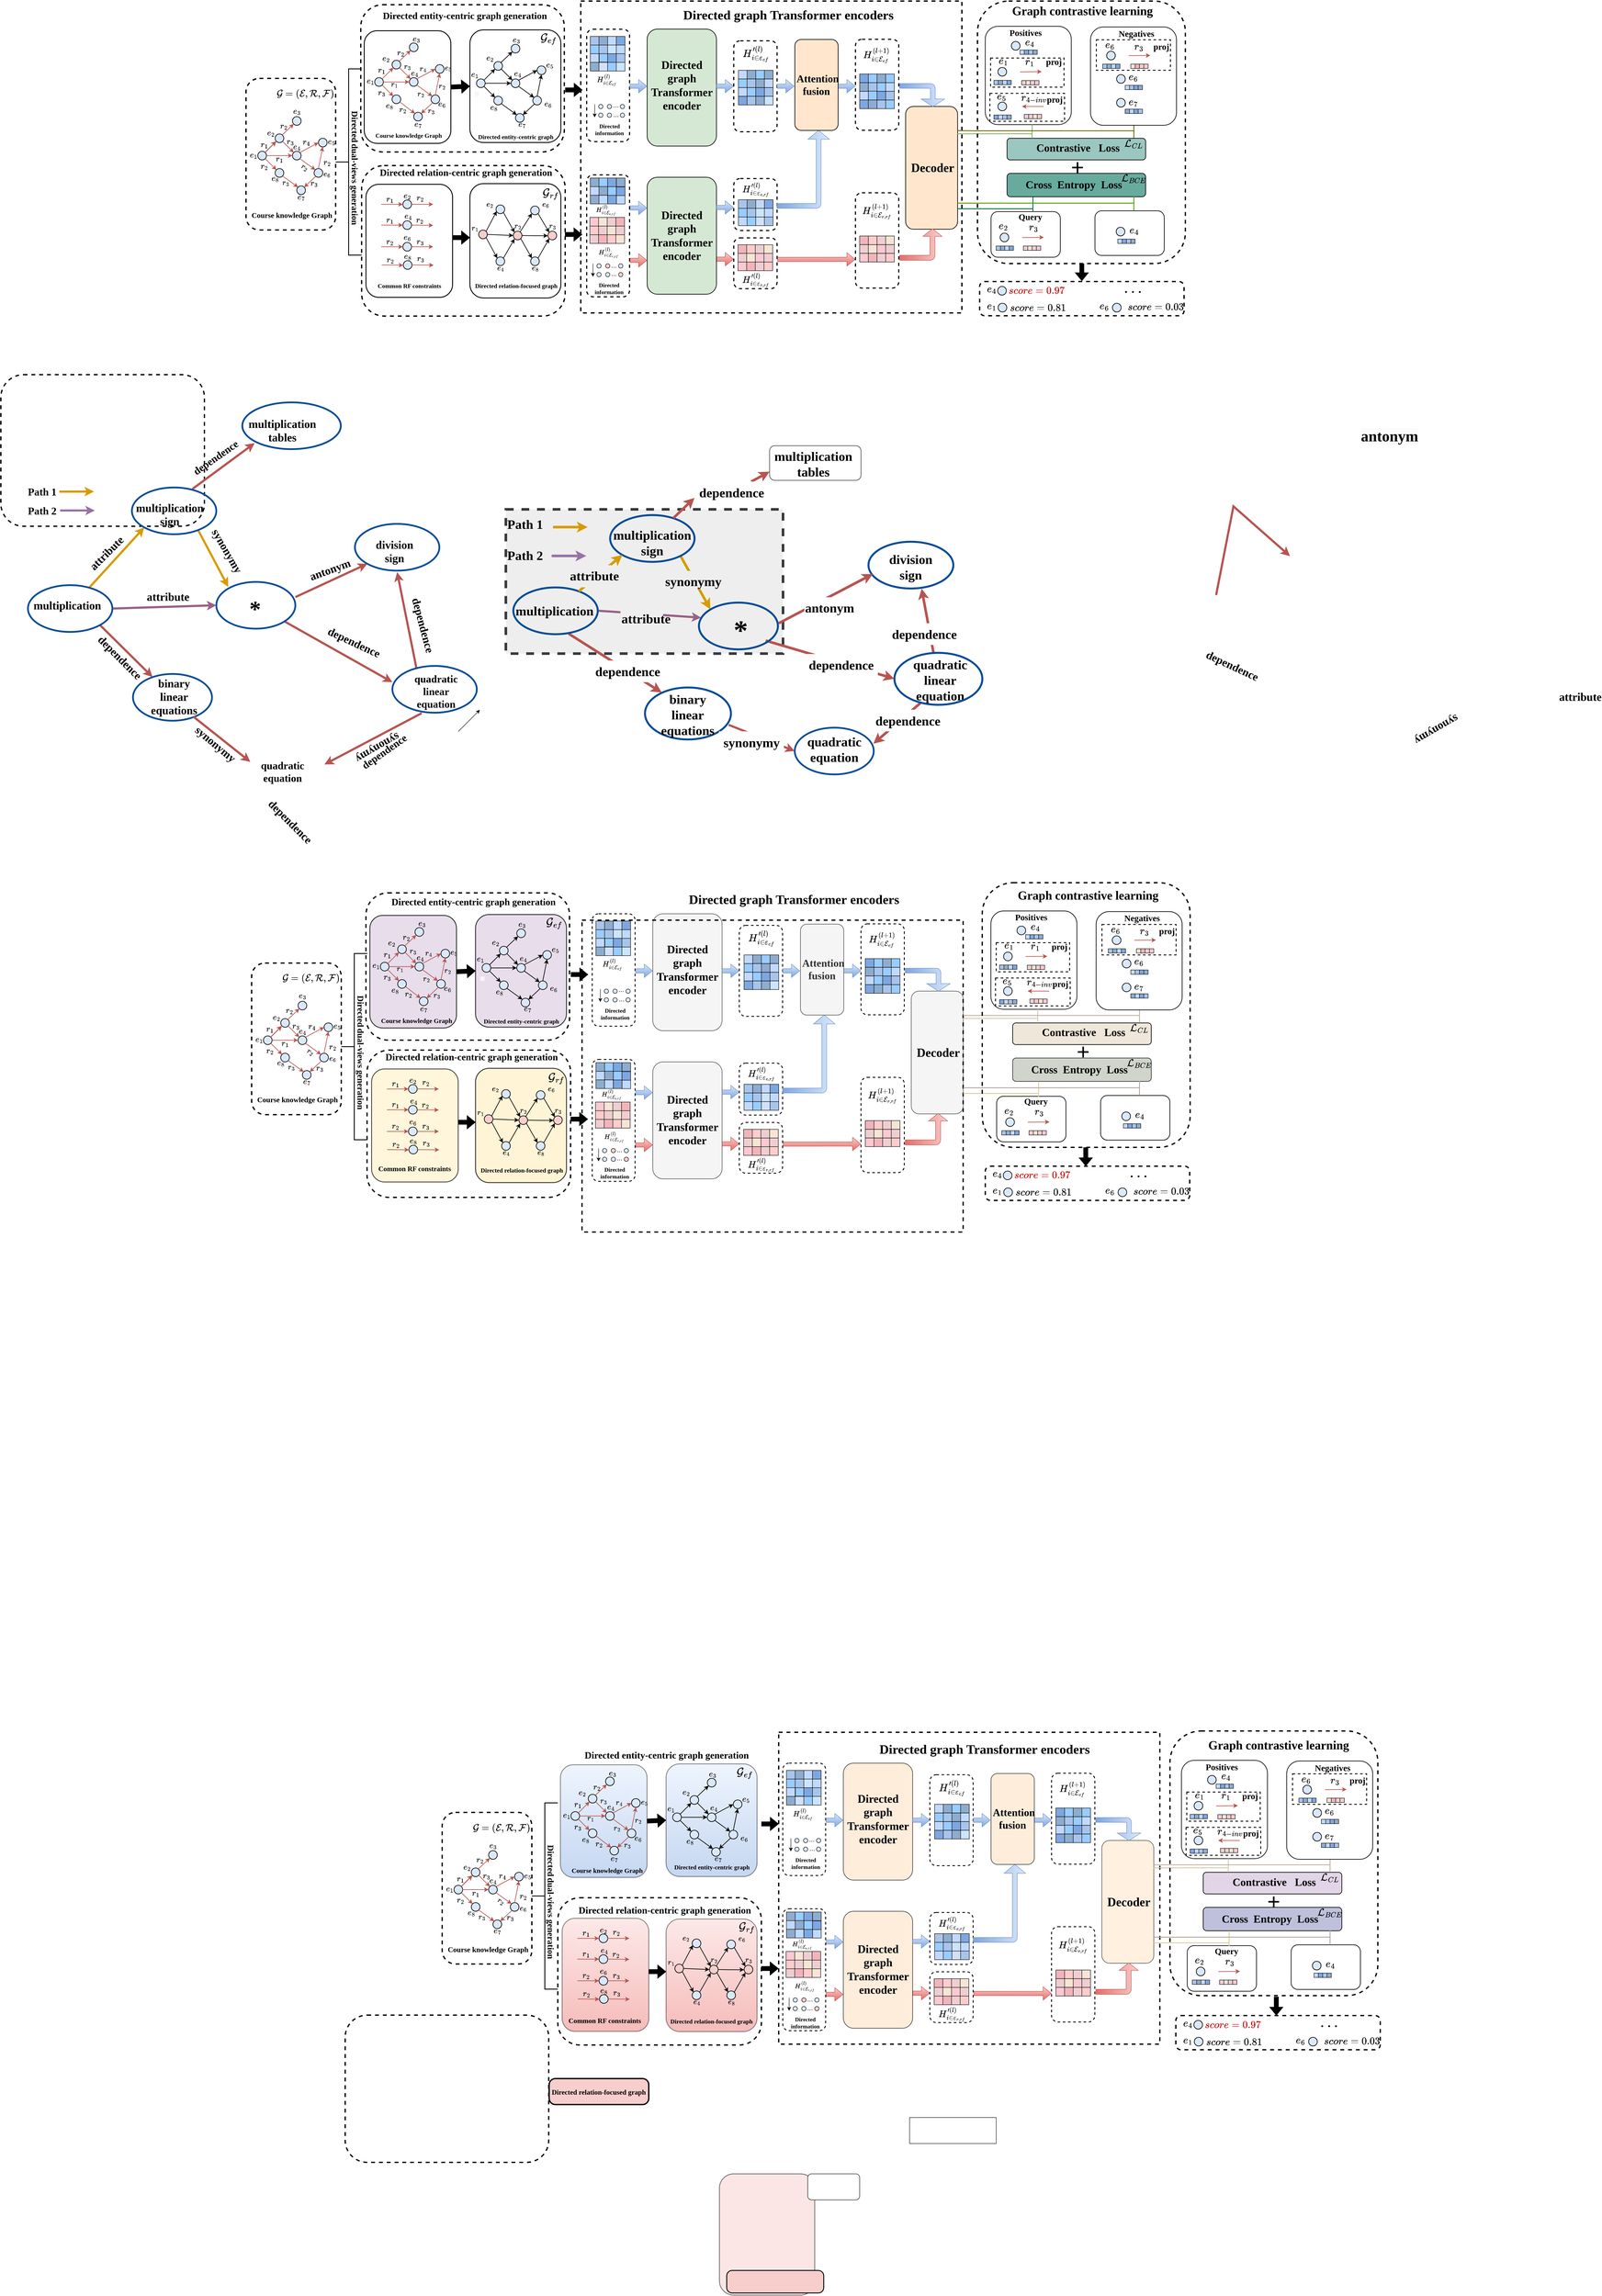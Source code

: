 <mxfile version="22.1.17" type="github">
  <diagram name="第 1 页" id="GzbF6Zn4fus2bF5cDDy5">
    <mxGraphModel dx="5912" dy="2617" grid="1" gridSize="10" guides="1" tooltips="1" connect="1" arrows="1" fold="1" page="1" pageScale="1" pageWidth="291" pageHeight="413" math="1" shadow="0">
      <root>
        <mxCell id="0" />
        <mxCell id="1" parent="0" />
        <mxCell id="snCkPSbRipytRcpzHC4k-478" value="" style="rounded=1;whiteSpace=wrap;html=1;fillColor=#f8cecc;strokeWidth=2;strokeColor=#000000;opacity=45;gradientColor=#ea6b66;" vertex="1" parent="1">
          <mxGeometry x="660" y="4351.5" width="210" height="260" as="geometry" />
        </mxCell>
        <mxCell id="snCkPSbRipytRcpzHC4k-468" value="" style="rounded=1;whiteSpace=wrap;html=1;arcSize=24;fillColor=#f8cecc;strokeColor=#000000;strokeWidth=3;" vertex="1" parent="1">
          <mxGeometry x="390" y="4720" width="230" height="60" as="geometry" />
        </mxCell>
        <mxCell id="BHqLmN9tSiWeP_X4ejGX-483" value="" style="rounded=1;whiteSpace=wrap;html=1;" parent="1" vertex="1">
          <mxGeometry x="899" y="950" width="211" height="80" as="geometry" />
        </mxCell>
        <mxCell id="PmzWxJaRAxmcPEzefq3b-668" value="" style="rounded=0;whiteSpace=wrap;html=1;fillColor=#eeeeee;strokeWidth=6;strokeColor=#36393d;dashed=1;" parent="1" vertex="1">
          <mxGeometry x="290" y="1097" width="640" height="333" as="geometry" />
        </mxCell>
        <mxCell id="BHqLmN9tSiWeP_X4ejGX-409" value="" style="rounded=1;whiteSpace=wrap;html=1;fillColor=#fff2cc;strokeWidth=2;strokeColor=#000000;opacity=70;" parent="1" vertex="1">
          <mxGeometry x="-20" y="2389.0" width="200" height="261" as="geometry" />
        </mxCell>
        <mxCell id="PmzWxJaRAxmcPEzefq3b-152" value="" style="rounded=1;whiteSpace=wrap;html=1;fillColor=none;strokeWidth=2;gradientColor=#ffe6cc;strokeColor=#000000;" parent="1" vertex="1">
          <mxGeometry x="207" y="345.06" width="210" height="263.88" as="geometry" />
        </mxCell>
        <mxCell id="PmzWxJaRAxmcPEzefq3b-151" value="" style="rounded=1;whiteSpace=wrap;html=1;fillColor=none;strokeWidth=2;strokeColor=#000000;gradientColor=#ffe6cc;" parent="1" vertex="1">
          <mxGeometry x="207" y="-10.0" width="210" height="260" as="geometry" />
        </mxCell>
        <mxCell id="PmzWxJaRAxmcPEzefq3b-707" value="" style="endArrow=classic;html=1;rounded=0;strokeWidth=6;fillColor=#f8cecc;strokeColor=#b85450;" parent="1" edge="1">
          <mxGeometry width="50" height="50" relative="1" as="geometry">
            <mxPoint x="435" y="1384" as="sourcePoint" />
            <mxPoint x="650" y="1520" as="targetPoint" />
          </mxGeometry>
        </mxCell>
        <mxCell id="PmzWxJaRAxmcPEzefq3b-592" value="" style="endArrow=classic;html=1;rounded=0;strokeWidth=6;fillColor=#f8cecc;strokeColor=#b85450;entryX=0;entryY=0.75;entryDx=0;entryDy=0;" parent="1" source="PmzWxJaRAxmcPEzefq3b-552" target="BHqLmN9tSiWeP_X4ejGX-483" edge="1">
          <mxGeometry width="50" height="50" relative="1" as="geometry">
            <mxPoint x="725.497" y="1155.036" as="sourcePoint" />
            <mxPoint x="617.11" y="829.822" as="targetPoint" />
          </mxGeometry>
        </mxCell>
        <mxCell id="PmzWxJaRAxmcPEzefq3b-615" value="" style="endArrow=classic;html=1;rounded=0;strokeWidth=6;fillColor=#f8cecc;strokeColor=#b85450;entryX=0;entryY=0.5;entryDx=0;entryDy=0;" parent="1" target="PmzWxJaRAxmcPEzefq3b-566" edge="1">
          <mxGeometry width="50" height="50" relative="1" as="geometry">
            <mxPoint x="890" y="1400" as="sourcePoint" />
            <mxPoint x="990" y="1450" as="targetPoint" />
          </mxGeometry>
        </mxCell>
        <mxCell id="PmzWxJaRAxmcPEzefq3b-603" value="" style="endArrow=classic;html=1;rounded=0;strokeWidth=5;fillColor=#f8cecc;strokeColor=#b85450;entryX=0;entryY=0.5;entryDx=0;entryDy=0;exitX=0.975;exitY=0.721;exitDx=0;exitDy=0;exitPerimeter=0;" parent="1" source="PmzWxJaRAxmcPEzefq3b-570" target="PmzWxJaRAxmcPEzefq3b-572" edge="1">
          <mxGeometry width="50" height="50" relative="1" as="geometry">
            <mxPoint x="785.25" y="1607.53" as="sourcePoint" />
            <mxPoint x="949.332" y="1690.998" as="targetPoint" />
          </mxGeometry>
        </mxCell>
        <mxCell id="PmzWxJaRAxmcPEzefq3b-1" value="&lt;div style=&quot;line-height: 0%;&quot;&gt;&lt;span style=&quot;background-color: initial;&quot;&gt;&lt;font style=&quot;font-size: 20px;&quot;&gt;$$e_{6}$$&lt;/font&gt;&lt;/span&gt;&lt;/div&gt;" style="text;html=1;align=right;verticalAlign=middle;resizable=0;points=[];autosize=1;strokeColor=none;fillColor=none;" parent="1" vertex="1">
          <mxGeometry x="1587" y="18.0" width="110" height="20" as="geometry" />
        </mxCell>
        <mxCell id="PmzWxJaRAxmcPEzefq3b-2" value="&lt;div style=&quot;line-height: 0%;&quot;&gt;&lt;span style=&quot;background-color: initial;&quot;&gt;&lt;font style=&quot;font-size: 20px;&quot;&gt;$$e_{1}$$&lt;/font&gt;&lt;/span&gt;&lt;/div&gt;" style="text;html=1;align=right;verticalAlign=middle;resizable=0;points=[];autosize=1;strokeColor=none;fillColor=none;" parent="1" vertex="1">
          <mxGeometry x="1341" y="55.0" width="110" height="20" as="geometry" />
        </mxCell>
        <mxCell id="PmzWxJaRAxmcPEzefq3b-3" value="&lt;div style=&quot;line-height: 0%;&quot;&gt;&lt;span style=&quot;background-color: initial;&quot;&gt;&lt;font style=&quot;font-size: 16px;&quot;&gt;$$r_{3}$$&lt;/font&gt;&lt;/span&gt;&lt;/div&gt;" style="text;html=1;align=right;verticalAlign=middle;resizable=0;points=[];autosize=1;strokeColor=none;fillColor=none;" parent="1" vertex="1">
          <mxGeometry x="12" y="475.5" width="90" height="10" as="geometry" />
        </mxCell>
        <mxCell id="PmzWxJaRAxmcPEzefq3b-4" value="&lt;div style=&quot;line-height: 0%;&quot;&gt;&lt;span style=&quot;background-color: initial;&quot;&gt;&lt;font style=&quot;font-size: 20px;&quot;&gt;$$e_{5}$$&lt;/font&gt;&lt;/span&gt;&lt;/div&gt;" style="text;html=1;align=right;verticalAlign=middle;resizable=0;points=[];autosize=1;strokeColor=none;fillColor=none;" parent="1" vertex="1">
          <mxGeometry x="1337" y="136.5" width="110" height="20" as="geometry" />
        </mxCell>
        <mxCell id="PmzWxJaRAxmcPEzefq3b-5" value="&lt;div style=&quot;line-height: 0%;&quot;&gt;&lt;span style=&quot;background-color: initial;&quot;&gt;&lt;font style=&quot;font-size: 20px;&quot;&gt;$$e_{2}$$&lt;/font&gt;&lt;/span&gt;&lt;/div&gt;" style="text;html=1;align=right;verticalAlign=middle;resizable=0;points=[];autosize=1;strokeColor=none;fillColor=none;" parent="1" vertex="1">
          <mxGeometry x="1341" y="436.27" width="110" height="20" as="geometry" />
        </mxCell>
        <mxCell id="PmzWxJaRAxmcPEzefq3b-6" value="" style="shape=flexArrow;endArrow=classic;html=1;rounded=0;fillColor=#000000;strokeColor=#1A1A1A;" parent="1" source="PmzWxJaRAxmcPEzefq3b-280" edge="1">
          <mxGeometry width="50" height="50" relative="1" as="geometry">
            <mxPoint x="1610" y="536.0" as="sourcePoint" />
            <mxPoint x="1620" y="570" as="targetPoint" />
          </mxGeometry>
        </mxCell>
        <mxCell id="PmzWxJaRAxmcPEzefq3b-7" value="&lt;font style=&quot;font-size: 13px;&quot; face=&quot;Times New Roman&quot;&gt;&lt;b&gt;Directed &lt;br&gt;information&lt;/b&gt;&lt;/font&gt;" style="text;html=1;align=center;verticalAlign=middle;resizable=0;points=[];autosize=1;strokeColor=none;fillColor=none;" parent="1" vertex="1">
          <mxGeometry x="483" y="567.0" width="90" height="40" as="geometry" />
        </mxCell>
        <mxCell id="PmzWxJaRAxmcPEzefq3b-8" value="&lt;div style=&quot;line-height: 0%;&quot;&gt;&lt;font style=&quot;font-size: 17px;&quot; face=&quot;Times New Roman&quot;&gt;$$H_{i \in \mathcal{E}_{e f}}^{(l)}$$&lt;/font&gt;&lt;br&gt;&lt;/div&gt;" style="text;html=1;align=right;verticalAlign=middle;resizable=0;points=[];autosize=1;strokeColor=none;fillColor=none;" parent="1" vertex="1">
          <mxGeometry x="256.18" y="103.0" width="290" height="10" as="geometry" />
        </mxCell>
        <mxCell id="PmzWxJaRAxmcPEzefq3b-9" value="&lt;div style=&quot;line-height: 0%;&quot;&gt;&lt;font style=&quot;font-size: 15px;&quot; face=&quot;Times New Roman&quot;&gt;&lt;b&gt;$$H_{i \in \mathcal{E}_{e,rf}}^{(l)}$$&lt;/b&gt;&lt;/font&gt;&lt;br&gt;&lt;/div&gt;" style="text;html=1;align=right;verticalAlign=middle;resizable=0;points=[];autosize=1;strokeColor=none;fillColor=none;" parent="1" vertex="1">
          <mxGeometry x="274.86" y="403.0" width="270" height="10" as="geometry" />
        </mxCell>
        <mxCell id="PmzWxJaRAxmcPEzefq3b-10" value="&lt;div style=&quot;line-height: 0%;&quot;&gt;&lt;font style=&quot;font-size: 22px;&quot; face=&quot;Times New Roman&quot;&gt;&lt;b&gt;$$H_{i \in \mathcal{E}_{r,rf}}^{(l+1)}$$&lt;/b&gt;&lt;/font&gt;&lt;br&gt;&lt;/div&gt;" style="text;html=1;align=right;verticalAlign=middle;resizable=0;points=[];autosize=1;strokeColor=none;fillColor=none;" parent="1" vertex="1">
          <mxGeometry x="781" y="402" width="400" height="20" as="geometry" />
        </mxCell>
        <mxCell id="PmzWxJaRAxmcPEzefq3b-11" value="&lt;div style=&quot;line-height: 0%;&quot;&gt;&lt;span style=&quot;background-color: initial;&quot;&gt;&lt;font style=&quot;font-size: 16px;&quot;&gt;$$e_{8}$$&lt;/font&gt;&lt;/span&gt;&lt;/div&gt;" style="text;html=1;align=right;verticalAlign=middle;resizable=0;points=[];autosize=1;strokeColor=none;fillColor=none;" parent="1" vertex="1">
          <mxGeometry x="172" y="165.5" width="100" height="10" as="geometry" />
        </mxCell>
        <mxCell id="PmzWxJaRAxmcPEzefq3b-12" value="&lt;div style=&quot;line-height: 0%;&quot;&gt;&lt;span style=&quot;background-color: initial;&quot;&gt;&lt;font style=&quot;font-size: 16px;&quot;&gt;$$e_{2}$$&lt;/font&gt;&lt;/span&gt;&lt;/div&gt;" style="text;html=1;align=right;verticalAlign=middle;resizable=0;points=[];autosize=1;strokeColor=none;fillColor=none;" parent="1" vertex="1">
          <mxGeometry x="163" y="52.0" width="100" height="10" as="geometry" />
        </mxCell>
        <mxCell id="PmzWxJaRAxmcPEzefq3b-13" value="&lt;div style=&quot;line-height: 0%;&quot;&gt;&lt;span style=&quot;background-color: initial;&quot;&gt;&lt;font style=&quot;font-size: 16px;&quot;&gt;$$e_{1}$$&lt;/font&gt;&lt;/span&gt;&lt;/div&gt;" style="text;html=1;align=right;verticalAlign=middle;resizable=0;points=[];autosize=1;strokeColor=none;fillColor=none;" parent="1" vertex="1">
          <mxGeometry x="128" y="90.0" width="100" height="10" as="geometry" />
        </mxCell>
        <mxCell id="PmzWxJaRAxmcPEzefq3b-14" value="&lt;div style=&quot;line-height: 0%;&quot;&gt;&lt;span style=&quot;background-color: initial;&quot;&gt;&lt;font style=&quot;font-size: 16px;&quot;&gt;$$e_{6}$$&lt;/font&gt;&lt;/span&gt;&lt;/div&gt;" style="text;html=1;align=left;verticalAlign=middle;resizable=0;points=[];autosize=1;strokeColor=none;fillColor=none;" parent="1" vertex="1">
          <mxGeometry x="376.5" y="158.0" width="100" height="10" as="geometry" />
        </mxCell>
        <mxCell id="PmzWxJaRAxmcPEzefq3b-15" value="&lt;div style=&quot;line-height: 0%;&quot;&gt;&lt;span style=&quot;background-color: initial;&quot;&gt;&lt;font style=&quot;font-size: 16px;&quot;&gt;$$e_{5}$$&lt;/font&gt;&lt;/span&gt;&lt;/div&gt;" style="text;html=1;align=left;verticalAlign=middle;resizable=0;points=[];autosize=1;strokeColor=none;fillColor=none;" parent="1" vertex="1">
          <mxGeometry x="381" y="68.0" width="100" height="10" as="geometry" />
        </mxCell>
        <mxCell id="PmzWxJaRAxmcPEzefq3b-16" value="&lt;div style=&quot;line-height: 0%;&quot;&gt;&lt;span style=&quot;background-color: initial;&quot;&gt;&lt;font style=&quot;font-size: 15px;&quot;&gt;$$e_{2}$$&lt;/font&gt;&lt;/span&gt;&lt;/div&gt;" style="text;html=1;align=right;verticalAlign=middle;resizable=0;points=[];autosize=1;strokeColor=none;fillColor=none;" parent="1" vertex="1">
          <mxGeometry x="172" y="389.5" width="90" height="10" as="geometry" />
        </mxCell>
        <mxCell id="PmzWxJaRAxmcPEzefq3b-17" value="&lt;div style=&quot;line-height: 0%;&quot;&gt;&lt;span style=&quot;background-color: initial;&quot;&gt;&lt;font style=&quot;font-size: 15px;&quot;&gt;$$e_{4}$$&lt;/font&gt;&lt;/span&gt;&lt;/div&gt;" style="text;html=1;align=right;verticalAlign=middle;resizable=0;points=[];autosize=1;strokeColor=none;fillColor=none;" parent="1" vertex="1">
          <mxGeometry x="196.5" y="536.5" width="90" height="10" as="geometry" />
        </mxCell>
        <mxCell id="PmzWxJaRAxmcPEzefq3b-18" value="" style="rounded=1;whiteSpace=wrap;html=1;fillColor=#ffe6cc;strokeColor=#000000;strokeWidth=1.5;" parent="1" vertex="1">
          <mxGeometry x="1212.86" y="166.5" width="120" height="283.5" as="geometry" />
        </mxCell>
        <mxCell id="PmzWxJaRAxmcPEzefq3b-19" value="" style="shape=flexArrow;endArrow=classic;html=1;rounded=0;fillColor=#000000;strokeColor=#000000;" parent="1" edge="1">
          <mxGeometry width="50" height="50" relative="1" as="geometry">
            <mxPoint x="426.5" y="462.39" as="sourcePoint" />
            <mxPoint x="466.5" y="462.39" as="targetPoint" />
          </mxGeometry>
        </mxCell>
        <mxCell id="PmzWxJaRAxmcPEzefq3b-20" value="" style="shape=flexArrow;endArrow=classic;html=1;rounded=0;fillColor=#000000;" parent="1" edge="1">
          <mxGeometry width="50" height="50" relative="1" as="geometry">
            <mxPoint x="167" y="469.57" as="sourcePoint" />
            <mxPoint x="207" y="469.57" as="targetPoint" />
          </mxGeometry>
        </mxCell>
        <mxCell id="PmzWxJaRAxmcPEzefq3b-21" value="" style="ellipse;whiteSpace=wrap;html=1;aspect=fixed;fillColor=#f8cecc;strokeColor=#000000;rounded=1;shadow=0;strokeWidth=1.5;" parent="1" vertex="1">
          <mxGeometry x="307" y="454.5" width="20" height="20" as="geometry" />
        </mxCell>
        <mxCell id="PmzWxJaRAxmcPEzefq3b-22" value="" style="ellipse;whiteSpace=wrap;html=1;aspect=fixed;fillColor=#dae8fc;strokeColor=#000000;rounded=1;shadow=0;strokeWidth=1.5;" parent="1" vertex="1">
          <mxGeometry x="267" y="394.0" width="20" height="20" as="geometry" />
        </mxCell>
        <mxCell id="PmzWxJaRAxmcPEzefq3b-23" value="" style="ellipse;whiteSpace=wrap;html=1;aspect=fixed;fillColor=#f8cecc;strokeColor=#000000;rounded=1;shadow=0;strokeWidth=1.5;" parent="1" vertex="1">
          <mxGeometry x="227" y="452.0" width="20" height="20" as="geometry" />
        </mxCell>
        <mxCell id="PmzWxJaRAxmcPEzefq3b-24" value="" style="ellipse;whiteSpace=wrap;html=1;aspect=fixed;fillColor=#dae8fc;strokeColor=#000000;rounded=1;shadow=0;strokeWidth=1.5;" parent="1" vertex="1">
          <mxGeometry x="347" y="396.5" width="20" height="20" as="geometry" />
        </mxCell>
        <mxCell id="PmzWxJaRAxmcPEzefq3b-25" value="" style="ellipse;whiteSpace=wrap;html=1;aspect=fixed;fillColor=#f8cecc;strokeColor=#000000;rounded=1;shadow=0;strokeWidth=1.5;" parent="1" vertex="1">
          <mxGeometry x="387" y="454.5" width="20" height="20" as="geometry" />
        </mxCell>
        <mxCell id="PmzWxJaRAxmcPEzefq3b-26" value="" style="ellipse;whiteSpace=wrap;html=1;aspect=fixed;fillColor=#dae8fc;strokeColor=#000000;rounded=1;shadow=0;strokeWidth=1.5;" parent="1" vertex="1">
          <mxGeometry x="267" y="514.0" width="20" height="20" as="geometry" />
        </mxCell>
        <mxCell id="PmzWxJaRAxmcPEzefq3b-27" value="" style="ellipse;whiteSpace=wrap;html=1;aspect=fixed;fillColor=#dae8fc;strokeColor=#000000;rounded=1;shadow=0;strokeWidth=1.5;" parent="1" vertex="1">
          <mxGeometry x="347" y="514.0" width="20" height="20" as="geometry" />
        </mxCell>
        <mxCell id="PmzWxJaRAxmcPEzefq3b-28" value="" style="endArrow=classic;html=1;rounded=0;exitX=1;exitY=0;exitDx=0;exitDy=0;entryX=0.081;entryY=0.714;entryDx=0;entryDy=0;entryPerimeter=0;strokeWidth=1.5;" parent="1" source="PmzWxJaRAxmcPEzefq3b-23" target="PmzWxJaRAxmcPEzefq3b-22" edge="1">
          <mxGeometry width="50" height="50" relative="1" as="geometry">
            <mxPoint x="217" y="459.0" as="sourcePoint" />
            <mxPoint x="267" y="409.0" as="targetPoint" />
          </mxGeometry>
        </mxCell>
        <mxCell id="PmzWxJaRAxmcPEzefq3b-29" value="" style="endArrow=classic;html=1;rounded=0;exitX=1;exitY=1;exitDx=0;exitDy=0;entryX=0;entryY=0;entryDx=0;entryDy=0;strokeWidth=1.5;" parent="1" source="PmzWxJaRAxmcPEzefq3b-22" target="PmzWxJaRAxmcPEzefq3b-21" edge="1">
          <mxGeometry width="50" height="50" relative="1" as="geometry">
            <mxPoint x="497" y="354.0" as="sourcePoint" />
            <mxPoint x="522" y="307.0" as="targetPoint" />
          </mxGeometry>
        </mxCell>
        <mxCell id="PmzWxJaRAxmcPEzefq3b-30" value="" style="endArrow=classic;html=1;rounded=0;exitX=0.779;exitY=0.093;exitDx=0;exitDy=0;exitPerimeter=0;entryX=0;entryY=1;entryDx=0;entryDy=0;strokeWidth=1.5;" parent="1" source="PmzWxJaRAxmcPEzefq3b-21" target="PmzWxJaRAxmcPEzefq3b-24" edge="1">
          <mxGeometry width="50" height="50" relative="1" as="geometry">
            <mxPoint x="322" y="457.0" as="sourcePoint" />
            <mxPoint x="347" y="420.0" as="targetPoint" />
          </mxGeometry>
        </mxCell>
        <mxCell id="PmzWxJaRAxmcPEzefq3b-31" value="" style="endArrow=classic;html=1;rounded=0;exitX=1;exitY=1;exitDx=0;exitDy=0;entryX=0;entryY=0;entryDx=0;entryDy=0;strokeWidth=1.5;" parent="1" source="PmzWxJaRAxmcPEzefq3b-24" target="PmzWxJaRAxmcPEzefq3b-25" edge="1">
          <mxGeometry width="50" height="50" relative="1" as="geometry">
            <mxPoint x="364.071" y="416.501" as="sourcePoint" />
            <mxPoint x="387" y="456.93" as="targetPoint" />
          </mxGeometry>
        </mxCell>
        <mxCell id="PmzWxJaRAxmcPEzefq3b-32" value="" style="endArrow=classic;html=1;rounded=0;entryX=0;entryY=0.5;entryDx=0;entryDy=0;exitX=1;exitY=0.5;exitDx=0;exitDy=0;strokeWidth=1.5;" parent="1" source="PmzWxJaRAxmcPEzefq3b-23" target="PmzWxJaRAxmcPEzefq3b-21" edge="1">
          <mxGeometry width="50" height="50" relative="1" as="geometry">
            <mxPoint x="157" y="504.0" as="sourcePoint" />
            <mxPoint x="207" y="454.0" as="targetPoint" />
          </mxGeometry>
        </mxCell>
        <mxCell id="PmzWxJaRAxmcPEzefq3b-33" value="" style="endArrow=classic;html=1;rounded=0;exitX=1;exitY=0.5;exitDx=0;exitDy=0;strokeWidth=1.5;" parent="1" source="PmzWxJaRAxmcPEzefq3b-21" edge="1">
          <mxGeometry width="50" height="50" relative="1" as="geometry">
            <mxPoint x="567" y="484.0" as="sourcePoint" />
            <mxPoint x="387" y="465.0" as="targetPoint" />
            <Array as="points">
              <mxPoint x="357" y="465.0" />
            </Array>
          </mxGeometry>
        </mxCell>
        <mxCell id="PmzWxJaRAxmcPEzefq3b-34" value="" style="endArrow=classic;html=1;rounded=0;entryX=0;entryY=0;entryDx=0;entryDy=0;exitX=1;exitY=1;exitDx=0;exitDy=0;strokeWidth=1.5;" parent="1" source="PmzWxJaRAxmcPEzefq3b-23" target="PmzWxJaRAxmcPEzefq3b-26" edge="1">
          <mxGeometry width="50" height="50" relative="1" as="geometry">
            <mxPoint x="357" y="664.0" as="sourcePoint" />
            <mxPoint x="407" y="664.0" as="targetPoint" />
          </mxGeometry>
        </mxCell>
        <mxCell id="PmzWxJaRAxmcPEzefq3b-35" value="" style="endArrow=classic;html=1;rounded=0;entryX=0.5;entryY=1;entryDx=0;entryDy=0;exitX=1;exitY=0;exitDx=0;exitDy=0;strokeWidth=1.5;" parent="1" source="PmzWxJaRAxmcPEzefq3b-26" edge="1">
          <mxGeometry width="50" height="50" relative="1" as="geometry">
            <mxPoint x="277.001" y="514.499" as="sourcePoint" />
            <mxPoint x="309.93" y="472.07" as="targetPoint" />
          </mxGeometry>
        </mxCell>
        <mxCell id="PmzWxJaRAxmcPEzefq3b-36" value="" style="endArrow=classic;html=1;rounded=0;entryX=0;entryY=0;entryDx=0;entryDy=0;exitX=1;exitY=1;exitDx=0;exitDy=0;strokeWidth=1.5;" parent="1" source="PmzWxJaRAxmcPEzefq3b-21" target="PmzWxJaRAxmcPEzefq3b-27" edge="1">
          <mxGeometry width="50" height="50" relative="1" as="geometry">
            <mxPoint x="347" y="514.5" as="sourcePoint" />
            <mxPoint x="397" y="514.5" as="targetPoint" />
          </mxGeometry>
        </mxCell>
        <mxCell id="PmzWxJaRAxmcPEzefq3b-37" value="" style="endArrow=classic;html=1;rounded=0;exitX=1;exitY=0;exitDx=0;exitDy=0;entryX=0;entryY=1;entryDx=0;entryDy=0;strokeWidth=1.5;" parent="1" source="PmzWxJaRAxmcPEzefq3b-27" target="PmzWxJaRAxmcPEzefq3b-25" edge="1">
          <mxGeometry width="50" height="50" relative="1" as="geometry">
            <mxPoint x="457" y="554.0" as="sourcePoint" />
            <mxPoint x="391" y="477.0" as="targetPoint" />
          </mxGeometry>
        </mxCell>
        <mxCell id="PmzWxJaRAxmcPEzefq3b-38" value="&lt;div style=&quot;line-height: 0%;&quot;&gt;&lt;span style=&quot;background-color: initial;&quot;&gt;&lt;font style=&quot;font-size: 15px;&quot;&gt;$$e_{8}$$&lt;/font&gt;&lt;/span&gt;&lt;/div&gt;" style="text;html=1;align=right;verticalAlign=middle;resizable=0;points=[];autosize=1;strokeColor=none;fillColor=none;" parent="1" vertex="1">
          <mxGeometry x="277" y="536.5" width="90" height="10" as="geometry" />
        </mxCell>
        <mxCell id="PmzWxJaRAxmcPEzefq3b-39" value="&lt;div style=&quot;line-height: 10%;&quot;&gt;&lt;span style=&quot;background-color: initial;&quot;&gt;&lt;font style=&quot;font-size: 15px;&quot;&gt;$$r_{2}$$&lt;/font&gt;&lt;/span&gt;&lt;/div&gt;" style="text;html=1;align=right;verticalAlign=middle;resizable=0;points=[];autosize=1;strokeColor=none;fillColor=none;" parent="1" vertex="1">
          <mxGeometry x="237" y="434.5" width="90" height="20" as="geometry" />
        </mxCell>
        <mxCell id="PmzWxJaRAxmcPEzefq3b-40" value="&lt;div style=&quot;line-height: 10%;&quot;&gt;&lt;span style=&quot;background-color: initial;&quot;&gt;&lt;font style=&quot;font-size: 15px;&quot;&gt;$$r_{3}$$&lt;/font&gt;&lt;/span&gt;&lt;/div&gt;" style="text;html=1;align=right;verticalAlign=middle;resizable=0;points=[];autosize=1;strokeColor=none;fillColor=none;" parent="1" vertex="1">
          <mxGeometry x="317" y="434.5" width="90" height="20" as="geometry" />
        </mxCell>
        <mxCell id="PmzWxJaRAxmcPEzefq3b-41" value="&lt;div style=&quot;line-height: 0%;&quot;&gt;&lt;span style=&quot;background-color: initial;&quot;&gt;&lt;font style=&quot;font-size: 15px;&quot;&gt;$$e_{6}$$&lt;/font&gt;&lt;/span&gt;&lt;/div&gt;" style="text;html=1;align=right;verticalAlign=middle;resizable=0;points=[];autosize=1;strokeColor=none;fillColor=none;" parent="1" vertex="1">
          <mxGeometry x="301" y="390.0" width="90" height="10" as="geometry" />
        </mxCell>
        <mxCell id="PmzWxJaRAxmcPEzefq3b-42" value="&lt;div style=&quot;line-height: 10%;&quot;&gt;&lt;span style=&quot;background-color: initial;&quot;&gt;&lt;font style=&quot;font-size: 15px;&quot;&gt;$$r_{1}$$&lt;/font&gt;&lt;/span&gt;&lt;/div&gt;" style="text;html=1;align=right;verticalAlign=middle;resizable=0;points=[];autosize=1;strokeColor=none;fillColor=none;" parent="1" vertex="1">
          <mxGeometry x="138" y="440.0" width="90" height="20" as="geometry" />
        </mxCell>
        <mxCell id="PmzWxJaRAxmcPEzefq3b-43" value="" style="shape=flexArrow;endArrow=classic;html=1;rounded=0;fillColor=#000000;exitX=1;exitY=0.5;exitDx=0;exitDy=0;" parent="1" source="PmzWxJaRAxmcPEzefq3b-150" edge="1">
          <mxGeometry width="50" height="50" relative="1" as="geometry">
            <mxPoint x="160" y="120" as="sourcePoint" />
            <mxPoint x="207" y="120.0" as="targetPoint" />
          </mxGeometry>
        </mxCell>
        <mxCell id="PmzWxJaRAxmcPEzefq3b-44" value="" style="whiteSpace=wrap;html=1;aspect=fixed;fillColor=#fef2f4;strokeColor=none;" parent="1" vertex="1">
          <mxGeometry x="218" y="133.0" width="10" height="10" as="geometry" />
        </mxCell>
        <mxCell id="PmzWxJaRAxmcPEzefq3b-45" value="" style="endArrow=classic;html=1;rounded=1;entryX=0.5;entryY=1;entryDx=0;entryDy=0;exitX=0.5;exitY=0;exitDx=0;exitDy=0;shadow=0;strokeWidth=1.5;" parent="1" source="PmzWxJaRAxmcPEzefq3b-51" target="PmzWxJaRAxmcPEzefq3b-46" edge="1">
          <mxGeometry width="50" height="50" relative="1" as="geometry">
            <mxPoint x="352" y="143.0" as="sourcePoint" />
            <mxPoint x="402" y="93.0" as="targetPoint" />
            <Array as="points" />
          </mxGeometry>
        </mxCell>
        <mxCell id="PmzWxJaRAxmcPEzefq3b-46" value="" style="ellipse;whiteSpace=wrap;html=1;aspect=fixed;fillColor=#dae8fc;strokeColor=#000000;rounded=1;shadow=0;strokeWidth=1.5;" parent="1" vertex="1">
          <mxGeometry x="362" y="73.0" width="20" height="20" as="geometry" />
        </mxCell>
        <mxCell id="PmzWxJaRAxmcPEzefq3b-47" value="" style="ellipse;whiteSpace=wrap;html=1;aspect=fixed;fillColor=#dae8fc;strokeColor=#000000;rounded=1;shadow=0;strokeWidth=1.5;" parent="1" vertex="1">
          <mxGeometry x="302" y="103.0" width="20" height="20" as="geometry" />
        </mxCell>
        <mxCell id="PmzWxJaRAxmcPEzefq3b-48" value="" style="ellipse;whiteSpace=wrap;html=1;aspect=fixed;fillColor=#dae8fc;strokeColor=#000000;rounded=1;shadow=0;strokeWidth=1.5;" parent="1" vertex="1">
          <mxGeometry x="262" y="63.0" width="20" height="20" as="geometry" />
        </mxCell>
        <mxCell id="PmzWxJaRAxmcPEzefq3b-49" value="" style="ellipse;whiteSpace=wrap;html=1;aspect=fixed;fillColor=#dae8fc;strokeColor=#000000;rounded=1;shadow=0;strokeWidth=1.5;" parent="1" vertex="1">
          <mxGeometry x="262" y="143.0" width="20" height="20" as="geometry" />
        </mxCell>
        <mxCell id="PmzWxJaRAxmcPEzefq3b-50" value="" style="ellipse;whiteSpace=wrap;html=1;aspect=fixed;fillColor=#dae8fc;strokeColor=#000000;rounded=1;strokeWidth=1.5;" parent="1" vertex="1">
          <mxGeometry x="222" y="103.0" width="20" height="20" as="geometry" />
        </mxCell>
        <mxCell id="PmzWxJaRAxmcPEzefq3b-51" value="" style="ellipse;whiteSpace=wrap;html=1;aspect=fixed;fillColor=#dae8fc;strokeColor=#000000;rounded=1;shadow=0;strokeWidth=1.5;" parent="1" vertex="1">
          <mxGeometry x="352" y="143.0" width="20" height="20" as="geometry" />
        </mxCell>
        <mxCell id="PmzWxJaRAxmcPEzefq3b-52" value="" style="endArrow=classic;html=1;rounded=1;shadow=0;strokeWidth=1.5;" parent="1" edge="1">
          <mxGeometry width="50" height="50" relative="1" as="geometry">
            <mxPoint x="239" y="106.0" as="sourcePoint" />
            <mxPoint x="265" y="80.0" as="targetPoint" />
          </mxGeometry>
        </mxCell>
        <mxCell id="PmzWxJaRAxmcPEzefq3b-53" value="" style="endArrow=classic;html=1;rounded=1;exitX=1;exitY=1;exitDx=0;exitDy=0;entryX=0;entryY=0;entryDx=0;entryDy=0;shadow=0;strokeWidth=1.5;" parent="1" source="PmzWxJaRAxmcPEzefq3b-48" target="PmzWxJaRAxmcPEzefq3b-47" edge="1">
          <mxGeometry width="50" height="50" relative="1" as="geometry">
            <mxPoint x="282" y="83.0" as="sourcePoint" />
            <mxPoint x="302" y="103.0" as="targetPoint" />
          </mxGeometry>
        </mxCell>
        <mxCell id="PmzWxJaRAxmcPEzefq3b-54" value="" style="endArrow=classic;html=1;rounded=1;exitX=1;exitY=1;exitDx=0;exitDy=0;entryX=0;entryY=0;entryDx=0;entryDy=0;shadow=0;strokeWidth=1.5;" parent="1" source="PmzWxJaRAxmcPEzefq3b-50" target="PmzWxJaRAxmcPEzefq3b-49" edge="1">
          <mxGeometry width="50" height="50" relative="1" as="geometry">
            <mxPoint x="244.929" y="155.929" as="sourcePoint" />
            <mxPoint x="242" y="123.0" as="targetPoint" />
          </mxGeometry>
        </mxCell>
        <mxCell id="PmzWxJaRAxmcPEzefq3b-55" value="" style="endArrow=classic;html=1;rounded=1;entryX=0;entryY=0.5;entryDx=0;entryDy=0;shadow=0;strokeWidth=1.5;" parent="1" target="PmzWxJaRAxmcPEzefq3b-47" edge="1">
          <mxGeometry width="50" height="50" relative="1" as="geometry">
            <mxPoint x="242" y="113.0" as="sourcePoint" />
            <mxPoint x="292" y="103.0" as="targetPoint" />
          </mxGeometry>
        </mxCell>
        <mxCell id="PmzWxJaRAxmcPEzefq3b-56" value="" style="endArrow=classic;html=1;rounded=1;entryX=0;entryY=0;entryDx=0;entryDy=0;exitX=1;exitY=1;exitDx=0;exitDy=0;shadow=0;strokeWidth=1.5;" parent="1" source="PmzWxJaRAxmcPEzefq3b-47" target="PmzWxJaRAxmcPEzefq3b-51" edge="1">
          <mxGeometry width="50" height="50" relative="1" as="geometry">
            <mxPoint x="322" y="123.0" as="sourcePoint" />
            <mxPoint x="372" y="73.0" as="targetPoint" />
          </mxGeometry>
        </mxCell>
        <mxCell id="PmzWxJaRAxmcPEzefq3b-57" value="" style="ellipse;whiteSpace=wrap;html=1;aspect=fixed;fillColor=#dae8fc;strokeColor=#000000;rounded=1;shadow=0;strokeWidth=1.5;" parent="1" vertex="1">
          <mxGeometry x="312" y="183.0" width="20" height="20" as="geometry" />
        </mxCell>
        <mxCell id="PmzWxJaRAxmcPEzefq3b-58" value="" style="endArrow=classic;html=1;rounded=1;exitX=1;exitY=1;exitDx=0;exitDy=0;shadow=0;entryX=0;entryY=0;entryDx=0;entryDy=0;strokeWidth=1.5;" parent="1" source="PmzWxJaRAxmcPEzefq3b-49" target="PmzWxJaRAxmcPEzefq3b-57" edge="1">
          <mxGeometry width="50" height="50" relative="1" as="geometry">
            <mxPoint x="308.62" y="187.08" as="sourcePoint" />
            <mxPoint x="319" y="156.0" as="targetPoint" />
          </mxGeometry>
        </mxCell>
        <mxCell id="PmzWxJaRAxmcPEzefq3b-59" value="" style="ellipse;whiteSpace=wrap;html=1;aspect=fixed;fillColor=#dae8fc;strokeColor=#000000;rounded=1;shadow=0;strokeWidth=1.5;" parent="1" vertex="1">
          <mxGeometry x="302" y="23.0" width="20" height="20" as="geometry" />
        </mxCell>
        <mxCell id="PmzWxJaRAxmcPEzefq3b-60" value="" style="endArrow=classic;html=1;rounded=1;exitX=0.817;exitY=0.111;exitDx=0;exitDy=0;exitPerimeter=0;shadow=0;strokeWidth=1.5;" parent="1" source="PmzWxJaRAxmcPEzefq3b-48" edge="1">
          <mxGeometry width="50" height="50" relative="1" as="geometry">
            <mxPoint x="276" y="63.0" as="sourcePoint" />
            <mxPoint x="305" y="40.0" as="targetPoint" />
          </mxGeometry>
        </mxCell>
        <mxCell id="PmzWxJaRAxmcPEzefq3b-61" value="" style="endArrow=classic;html=1;rounded=1;exitX=1;exitY=0;exitDx=0;exitDy=0;entryX=0;entryY=0.5;entryDx=0;entryDy=0;strokeWidth=1.5;" parent="1" source="PmzWxJaRAxmcPEzefq3b-47" target="PmzWxJaRAxmcPEzefq3b-46" edge="1">
          <mxGeometry width="50" height="50" relative="1" as="geometry">
            <mxPoint x="422" y="113.0" as="sourcePoint" />
            <mxPoint x="472" y="63.0" as="targetPoint" />
          </mxGeometry>
        </mxCell>
        <mxCell id="PmzWxJaRAxmcPEzefq3b-62" value="" style="endArrow=classic;html=1;rounded=0;exitX=0.188;exitY=0.895;exitDx=0;exitDy=0;exitPerimeter=0;strokeWidth=1.5;" parent="1" source="PmzWxJaRAxmcPEzefq3b-51" edge="1">
          <mxGeometry width="50" height="50" relative="1" as="geometry">
            <mxPoint x="262" y="223.0" as="sourcePoint" />
            <mxPoint x="329" y="186.0" as="targetPoint" />
          </mxGeometry>
        </mxCell>
        <mxCell id="PmzWxJaRAxmcPEzefq3b-63" value="&lt;div style=&quot;line-height: 2%;&quot;&gt;&lt;span style=&quot;background-color: initial;&quot;&gt;&lt;font style=&quot;font-size: 16px;&quot;&gt;$$e_{3}$$&lt;/font&gt;&lt;/span&gt;&lt;/div&gt;" style="text;html=1;align=right;verticalAlign=middle;resizable=0;points=[];autosize=1;strokeColor=none;fillColor=none;" parent="1" vertex="1">
          <mxGeometry x="224" y="10.0" width="100" height="10" as="geometry" />
        </mxCell>
        <mxCell id="PmzWxJaRAxmcPEzefq3b-64" value="&lt;div style=&quot;line-height: 0%;&quot;&gt;&lt;span style=&quot;background-color: initial;&quot;&gt;&lt;font style=&quot;font-size: 16px;&quot;&gt;$$e_{4}$$&lt;/font&gt;&lt;/span&gt;&lt;/div&gt;" style="text;html=1;align=left;verticalAlign=middle;resizable=0;points=[];autosize=1;strokeColor=none;fillColor=none;" parent="1" vertex="1">
          <mxGeometry x="307" y="88.25" width="100" height="10" as="geometry" />
        </mxCell>
        <mxCell id="PmzWxJaRAxmcPEzefq3b-65" value="&lt;div style=&quot;line-height: 0%;&quot;&gt;&lt;br&gt;&lt;/div&gt;" style="text;html=1;align=right;verticalAlign=middle;resizable=0;points=[];autosize=1;strokeColor=none;fillColor=none;" parent="1" vertex="1">
          <mxGeometry x="272" y="43.0" width="20" height="10" as="geometry" />
        </mxCell>
        <mxCell id="PmzWxJaRAxmcPEzefq3b-66" value="&lt;div style=&quot;line-height: 0%;&quot;&gt;&lt;br&gt;&lt;/div&gt;" style="text;html=1;align=left;verticalAlign=middle;resizable=0;points=[];autosize=1;strokeColor=none;fillColor=none;" parent="1" vertex="1">
          <mxGeometry x="282" y="78.0" width="20" height="10" as="geometry" />
        </mxCell>
        <mxCell id="PmzWxJaRAxmcPEzefq3b-67" value="&lt;div style=&quot;line-height: 0%;&quot;&gt;&lt;br&gt;&lt;/div&gt;" style="text;html=1;align=right;verticalAlign=middle;resizable=0;points=[];autosize=1;strokeColor=none;fillColor=none;" parent="1" vertex="1">
          <mxGeometry x="262" y="113.0" width="20" height="10" as="geometry" />
        </mxCell>
        <mxCell id="PmzWxJaRAxmcPEzefq3b-68" value="&lt;div style=&quot;line-height: 0%;&quot;&gt;&lt;br&gt;&lt;/div&gt;" style="text;html=1;align=right;verticalAlign=middle;resizable=0;points=[];autosize=1;strokeColor=none;fillColor=none;" parent="1" vertex="1">
          <mxGeometry x="322" y="133.0" width="20" height="10" as="geometry" />
        </mxCell>
        <mxCell id="PmzWxJaRAxmcPEzefq3b-69" value="&lt;div style=&quot;line-height: 0%;&quot;&gt;&lt;br&gt;&lt;/div&gt;" style="text;html=1;align=right;verticalAlign=middle;resizable=0;points=[];autosize=1;strokeColor=none;fillColor=none;" parent="1" vertex="1">
          <mxGeometry x="292" y="133.0" width="20" height="10" as="geometry" />
        </mxCell>
        <mxCell id="PmzWxJaRAxmcPEzefq3b-70" value="&lt;div style=&quot;line-height: 0%;&quot;&gt;&lt;br&gt;&lt;/div&gt;" style="text;html=1;align=left;verticalAlign=middle;resizable=0;points=[];autosize=1;strokeColor=none;fillColor=none;" parent="1" vertex="1">
          <mxGeometry x="248" y="156.5" width="20" height="10" as="geometry" />
        </mxCell>
        <mxCell id="PmzWxJaRAxmcPEzefq3b-71" value="&lt;div style=&quot;line-height: 0%;&quot;&gt;&lt;br&gt;&lt;/div&gt;" style="text;html=1;align=right;verticalAlign=middle;resizable=0;points=[];autosize=1;strokeColor=none;fillColor=none;" parent="1" vertex="1">
          <mxGeometry x="342" y="173.0" width="20" height="10" as="geometry" />
        </mxCell>
        <mxCell id="PmzWxJaRAxmcPEzefq3b-72" value="&lt;div style=&quot;line-height: 0%;&quot;&gt;&lt;br&gt;&lt;/div&gt;" style="text;html=1;align=right;verticalAlign=middle;resizable=0;points=[];autosize=1;strokeColor=none;fillColor=none;" parent="1" vertex="1">
          <mxGeometry x="326" y="85.0" width="20" height="10" as="geometry" />
        </mxCell>
        <mxCell id="PmzWxJaRAxmcPEzefq3b-73" value="&lt;div style=&quot;line-height: 0%;&quot;&gt;&lt;span style=&quot;background-color: initial;&quot;&gt;&lt;font style=&quot;font-size: 16px;&quot;&gt;$$e_{7}$$&lt;/font&gt;&lt;/span&gt;&lt;/div&gt;" style="text;html=1;align=left;verticalAlign=middle;resizable=0;points=[];autosize=1;strokeColor=none;fillColor=none;" parent="1" vertex="1">
          <mxGeometry x="317" y="205.0" width="100" height="10" as="geometry" />
        </mxCell>
        <mxCell id="PmzWxJaRAxmcPEzefq3b-74" value="" style="rounded=1;whiteSpace=wrap;html=1;fillColor=none;dashed=1;strokeWidth=2.5;" parent="1" vertex="1">
          <mxGeometry x="476.41" y="-11.75" width="99" height="259.5" as="geometry" />
        </mxCell>
        <mxCell id="PmzWxJaRAxmcPEzefq3b-75" value="" style="rounded=1;whiteSpace=wrap;html=1;fillColor=#d5e8d4;strokeColor=#000000;strokeWidth=1.5;" parent="1" vertex="1">
          <mxGeometry x="616" y="-12.0" width="160" height="270" as="geometry" />
        </mxCell>
        <mxCell id="PmzWxJaRAxmcPEzefq3b-76" value="" style="shape=flexArrow;endArrow=classic;html=1;rounded=0;fillColor=#f8cecc;strokeColor=#b85450;gradientColor=#ea6b66;" parent="1" edge="1">
          <mxGeometry width="50" height="50" relative="1" as="geometry">
            <mxPoint x="776" y="519.41" as="sourcePoint" />
            <mxPoint x="816" y="519.41" as="targetPoint" />
          </mxGeometry>
        </mxCell>
        <mxCell id="PmzWxJaRAxmcPEzefq3b-77" value="" style="shape=flexArrow;endArrow=classic;html=1;rounded=0;fillColor=#dae8fc;strokeColor=#6c8ebf;gradientColor=#7ea6e0;" parent="1" edge="1">
          <mxGeometry width="50" height="50" relative="1" as="geometry">
            <mxPoint x="576" y="120.0" as="sourcePoint" />
            <mxPoint x="616" y="120.0" as="targetPoint" />
          </mxGeometry>
        </mxCell>
        <mxCell id="PmzWxJaRAxmcPEzefq3b-78" value="" style="rounded=1;whiteSpace=wrap;html=1;fillColor=#d5e8d4;strokeColor=#000000;strokeWidth=1.5;" parent="1" vertex="1">
          <mxGeometry x="616" y="330" width="160" height="270" as="geometry" />
        </mxCell>
        <mxCell id="PmzWxJaRAxmcPEzefq3b-79" value="" style="shape=flexArrow;endArrow=classic;html=1;rounded=0;fillColor=#dae8fc;strokeColor=#6c8ebf;gradientColor=#7ea6e0;" parent="1" edge="1">
          <mxGeometry width="50" height="50" relative="1" as="geometry">
            <mxPoint x="776" y="120.0" as="sourcePoint" />
            <mxPoint x="816" y="120.0" as="targetPoint" />
          </mxGeometry>
        </mxCell>
        <mxCell id="PmzWxJaRAxmcPEzefq3b-80" value="" style="rounded=1;whiteSpace=wrap;html=1;fillColor=none;dashed=1;strokeWidth=2.5;" parent="1" vertex="1">
          <mxGeometry x="816" y="15.0" width="100" height="210" as="geometry" />
        </mxCell>
        <mxCell id="PmzWxJaRAxmcPEzefq3b-81" value="" style="shape=flexArrow;endArrow=classic;html=1;rounded=0;fillColor=#dae8fc;strokeColor=#6c8ebf;gradientColor=#7ea6e0;" parent="1" edge="1">
          <mxGeometry width="50" height="50" relative="1" as="geometry">
            <mxPoint x="916" y="120.0" as="sourcePoint" />
            <mxPoint x="956" y="120.0" as="targetPoint" />
          </mxGeometry>
        </mxCell>
        <mxCell id="PmzWxJaRAxmcPEzefq3b-82" value="" style="shape=flexArrow;endArrow=classic;html=1;rounded=0;fillColor=#f8cecc;strokeColor=#b85450;gradientColor=#ea6b66;" parent="1" edge="1">
          <mxGeometry width="50" height="50" relative="1" as="geometry">
            <mxPoint x="576" y="522.08" as="sourcePoint" />
            <mxPoint x="616" y="522.08" as="targetPoint" />
          </mxGeometry>
        </mxCell>
        <mxCell id="PmzWxJaRAxmcPEzefq3b-83" value="" style="rounded=1;whiteSpace=wrap;html=1;fillColor=none;dashed=1;strokeWidth=2.5;" parent="1" vertex="1">
          <mxGeometry x="816" y="470.0" width="100" height="117.25" as="geometry" />
        </mxCell>
        <mxCell id="PmzWxJaRAxmcPEzefq3b-84" value="" style="rounded=1;whiteSpace=wrap;html=1;fillColor=none;dashed=1;strokeWidth=2.5;" parent="1" vertex="1">
          <mxGeometry x="816" y="333.0" width="100" height="120" as="geometry" />
        </mxCell>
        <mxCell id="PmzWxJaRAxmcPEzefq3b-85" value="" style="shape=flexArrow;endArrow=classic;html=1;rounded=0;fillColor=#dae8fc;strokeColor=#6c8ebf;gradientColor=#7ea6e0;" parent="1" edge="1">
          <mxGeometry width="50" height="50" relative="1" as="geometry">
            <mxPoint x="776" y="400.0" as="sourcePoint" />
            <mxPoint x="816" y="400.0" as="targetPoint" />
          </mxGeometry>
        </mxCell>
        <mxCell id="PmzWxJaRAxmcPEzefq3b-86" value="" style="shape=flexArrow;endArrow=classic;html=1;rounded=0;fillColor=#dae8fc;strokeColor=#6c8ebf;gradientColor=#7ea6e0;" parent="1" edge="1">
          <mxGeometry width="50" height="50" relative="1" as="geometry">
            <mxPoint x="576" y="401.17" as="sourcePoint" />
            <mxPoint x="616" y="401.17" as="targetPoint" />
          </mxGeometry>
        </mxCell>
        <mxCell id="PmzWxJaRAxmcPEzefq3b-87" value="" style="rounded=1;whiteSpace=wrap;html=1;fillColor=none;dashed=1;strokeWidth=2.5;" parent="1" vertex="1">
          <mxGeometry x="476.41" y="324.5" width="99" height="281.5" as="geometry" />
        </mxCell>
        <mxCell id="PmzWxJaRAxmcPEzefq3b-88" value="" style="html=1;shadow=0;dashed=0;align=center;verticalAlign=middle;shape=mxgraph.arrows2.bendArrow;dy=5.49;dx=17.54;notch=0;arrowHead=54.3;rounded=1;rotation=-90;flipV=0;direction=west;fillColor=#dae8fc;strokeColor=#6c8ebf;gradientColor=#7ea6e0;" parent="1" vertex="1">
          <mxGeometry x="1224.55" y="88.52" width="53.09" height="103.92" as="geometry" />
        </mxCell>
        <mxCell id="PmzWxJaRAxmcPEzefq3b-89" value="" style="html=1;shadow=0;dashed=0;align=center;verticalAlign=middle;shape=mxgraph.arrows2.bendArrow;dy=5.61;dx=20.78;notch=0;arrowHead=49.67;rounded=1;flipV=1;direction=south;points=[[0,0,0,0,97.438],[0,0,0,0,150],[0,0,0,8.79,23.665],[0,0,0,15,150],[0,0,0,30,97.438],[0,0,0,30,150],[0,0,0,30.879,45.754],[0,0,0,81,14.875],[0,0,0,81,44.875],[0,0,0,132,0],[0,0,0,132,14.875],[0,0,0,132,44.875],[0,0,0,132,59.75],[0,0,0,170,29.875]];fillColor=#dae8fc;strokeColor=#6c8ebf;gradientColor=#7ea6e0;" parent="1" vertex="1">
          <mxGeometry x="916" y="221.87" width="121" height="180.13" as="geometry" />
        </mxCell>
        <mxCell id="PmzWxJaRAxmcPEzefq3b-90" value="" style="shape=flexArrow;endArrow=classic;html=1;rounded=0;fillColor=#dae8fc;strokeColor=#6c8ebf;gradientColor=#7ea6e0;" parent="1" edge="1">
          <mxGeometry width="50" height="50" relative="1" as="geometry">
            <mxPoint x="1057" y="120.0" as="sourcePoint" />
            <mxPoint x="1097" y="120.0" as="targetPoint" />
          </mxGeometry>
        </mxCell>
        <mxCell id="PmzWxJaRAxmcPEzefq3b-91" value="" style="rounded=1;whiteSpace=wrap;html=1;fillColor=none;dashed=1;strokeWidth=2.5;" parent="1" vertex="1">
          <mxGeometry x="1097" y="11.5" width="100" height="210" as="geometry" />
        </mxCell>
        <mxCell id="PmzWxJaRAxmcPEzefq3b-92" value="" style="shape=flexArrow;endArrow=classic;html=1;rounded=0;fillColor=#f8cecc;strokeColor=#b85450;gradientColor=#ea6b66;" parent="1" edge="1">
          <mxGeometry width="50" height="50" relative="1" as="geometry">
            <mxPoint x="917.0" y="520.0" as="sourcePoint" />
            <mxPoint x="1097" y="519.87" as="targetPoint" />
          </mxGeometry>
        </mxCell>
        <mxCell id="PmzWxJaRAxmcPEzefq3b-93" value="" style="rounded=1;whiteSpace=wrap;html=1;fillColor=none;dashed=1;strokeWidth=2.5;" parent="1" vertex="1">
          <mxGeometry x="1097" y="365.87" width="100" height="220" as="geometry" />
        </mxCell>
        <mxCell id="PmzWxJaRAxmcPEzefq3b-94" value="" style="html=1;shadow=0;dashed=0;align=center;verticalAlign=middle;shape=mxgraph.arrows2.bendArrow;dy=5.85;dx=17.47;notch=0;arrowHead=44.17;rounded=1;rotation=-90;flipV=0;direction=west;fillColor=#f8cecc;strokeColor=#b85450;flipH=1;gradientColor=#ea6b66;" parent="1" vertex="1">
          <mxGeometry x="1211.86" y="436.75" width="72.75" height="97.81" as="geometry" />
        </mxCell>
        <mxCell id="PmzWxJaRAxmcPEzefq3b-95" value="&lt;font size=&quot;1&quot; face=&quot;Times New Roman&quot;&gt;&lt;b style=&quot;font-size: 28px;&quot;&gt;Graph contrastive learning&lt;/b&gt;&lt;/font&gt;" style="text;html=1;align=center;verticalAlign=middle;resizable=0;points=[];autosize=1;strokeColor=none;fillColor=none;" parent="1" vertex="1">
          <mxGeometry x="1446.0" y="-79.0" width="350" height="50" as="geometry" />
        </mxCell>
        <mxCell id="PmzWxJaRAxmcPEzefq3b-96" value="" style="rounded=1;whiteSpace=wrap;html=1;fillColor=#67AB9F;strokeColor=#000000;strokeWidth=1.5;gradientDirection=west;" parent="1" vertex="1">
          <mxGeometry x="1447" y="321.0" width="320" height="54" as="geometry" />
        </mxCell>
        <mxCell id="PmzWxJaRAxmcPEzefq3b-97" value="&lt;font style=&quot;font-size: 51px;&quot;&gt;+&lt;/font&gt;" style="rounded=1;whiteSpace=wrap;html=1;fillColor=none;strokeColor=none;" parent="1" vertex="1">
          <mxGeometry x="1555.41" y="292.0" width="110" height="30" as="geometry" />
        </mxCell>
        <mxCell id="PmzWxJaRAxmcPEzefq3b-98" value="&lt;font size=&quot;1&quot; face=&quot;Times New Roman&quot;&gt;&lt;b style=&quot;font-size: 20px;&quot;&gt;Query&lt;/b&gt;&lt;/font&gt;" style="text;whiteSpace=wrap;html=1;" parent="1" vertex="1">
          <mxGeometry x="1472" y="403.0" width="230" height="50" as="geometry" />
        </mxCell>
        <mxCell id="PmzWxJaRAxmcPEzefq3b-99" value="&lt;b style=&quot;border-color: var(--border-color); font-family: &amp;quot;Times New Roman&amp;quot;;&quot;&gt;&lt;font style=&quot;font-size: 25px;&quot;&gt;Cross&amp;nbsp; Entropy&amp;nbsp; Loss&lt;/font&gt;&lt;/b&gt;" style="text;html=1;align=center;verticalAlign=middle;resizable=0;points=[];autosize=1;strokeColor=none;fillColor=none;" parent="1" vertex="1">
          <mxGeometry x="1476.41" y="327.25" width="250" height="40" as="geometry" />
        </mxCell>
        <mxCell id="PmzWxJaRAxmcPEzefq3b-100" value="&lt;font face=&quot;Times New Roman&quot; style=&quot;font-size: 30px;&quot;&gt;&lt;font style=&quot;font-size: 30px;&quot;&gt;&lt;b style=&quot;&quot;&gt;Directed graph Transformer&amp;nbsp;&lt;/b&gt;&lt;/font&gt;&lt;font style=&quot;font-size: 30px;&quot;&gt;&lt;b style=&quot;&quot;&gt;encoders&lt;/b&gt;&lt;/font&gt;&lt;/font&gt;" style="text;html=1;align=center;verticalAlign=middle;resizable=0;points=[];autosize=1;strokeColor=none;fillColor=none;" parent="1" vertex="1">
          <mxGeometry x="687" y="-70.0" width="510" height="50" as="geometry" />
        </mxCell>
        <mxCell id="PmzWxJaRAxmcPEzefq3b-101" value="&lt;font style=&quot;font-size: 26px;&quot; face=&quot;Times New Roman&quot;&gt;&lt;b&gt;Directed &lt;br&gt;graph &lt;br&gt;Transformer &lt;br&gt;encoder&lt;/b&gt;&lt;/font&gt;" style="text;html=1;align=center;verticalAlign=middle;resizable=0;points=[];autosize=1;strokeColor=none;fillColor=none;" parent="1" vertex="1">
          <mxGeometry x="611" y="47.5" width="170" height="140" as="geometry" />
        </mxCell>
        <mxCell id="PmzWxJaRAxmcPEzefq3b-102" value="&lt;font style=&quot;font-size: 26px;&quot; face=&quot;Times New Roman&quot;&gt;&lt;b&gt;Directed &lt;br&gt;graph &lt;br&gt;Transformer &lt;br&gt;encoder&lt;/b&gt;&lt;/font&gt;" style="text;html=1;align=center;verticalAlign=middle;resizable=0;points=[];autosize=1;strokeColor=none;fillColor=none;" parent="1" vertex="1">
          <mxGeometry x="611.0" y="394.5" width="170" height="140" as="geometry" />
        </mxCell>
        <mxCell id="PmzWxJaRAxmcPEzefq3b-103" value="&lt;font size=&quot;1&quot; face=&quot;Times New Roman&quot;&gt;&lt;b style=&quot;font-size: 28px;&quot;&gt;Decoder&lt;/b&gt;&lt;/font&gt;" style="text;html=1;align=center;verticalAlign=middle;resizable=0;points=[];autosize=1;strokeColor=none;fillColor=none;" parent="1" vertex="1">
          <mxGeometry x="1214.5" y="283.25" width="120" height="50" as="geometry" />
        </mxCell>
        <mxCell id="PmzWxJaRAxmcPEzefq3b-104" value="&lt;font style=&quot;font-size: 13px;&quot; face=&quot;Times New Roman&quot;&gt;&lt;b&gt;Directed &lt;br&gt;information&lt;/b&gt;&lt;/font&gt;" style="text;html=1;align=center;verticalAlign=middle;resizable=0;points=[];autosize=1;strokeColor=none;fillColor=none;" parent="1" vertex="1">
          <mxGeometry x="484.18" y="199.5" width="90" height="40" as="geometry" />
        </mxCell>
        <mxCell id="PmzWxJaRAxmcPEzefq3b-105" value="&lt;div style=&quot;line-height: 0%;&quot;&gt;&lt;font style=&quot;font-size: 22px;&quot; face=&quot;Times New Roman&quot;&gt;&lt;b&gt;$$H_{i \in \mathcal{E}_{e f}}^{(l+1)}$$&lt;/b&gt;&lt;/font&gt;&lt;br&gt;&lt;/div&gt;" style="text;html=1;align=right;verticalAlign=middle;resizable=0;points=[];autosize=1;strokeColor=none;fillColor=none;" parent="1" vertex="1">
          <mxGeometry x="787" y="41.87" width="390" height="20" as="geometry" />
        </mxCell>
        <mxCell id="PmzWxJaRAxmcPEzefq3b-106" value="&lt;div style=&quot;line-height: 0%;&quot;&gt;&lt;font style=&quot;font-size: 15px;&quot; face=&quot;Times New Roman&quot;&gt;&lt;b&gt;$$H_{i \in \mathcal{E}_{r,rf}}^{(l)}$$&lt;/b&gt;&lt;/font&gt;&lt;br&gt;&lt;/div&gt;" style="text;html=1;align=right;verticalAlign=middle;resizable=0;points=[];autosize=1;strokeColor=none;fillColor=none;" parent="1" vertex="1">
          <mxGeometry x="281" y="500.5" width="270" height="10" as="geometry" />
        </mxCell>
        <mxCell id="PmzWxJaRAxmcPEzefq3b-107" value="&lt;font style=&quot;font-size: 20px;&quot;&gt;&lt;b&gt;$$H_{i \in \varepsilon_{e f}}^{\prime(l)}$$&lt;/b&gt;&lt;/font&gt;" style="text;html=1;align=center;verticalAlign=middle;resizable=0;points=[];autosize=1;strokeColor=none;fillColor=none;" parent="1" vertex="1">
          <mxGeometry x="662" y="25.0" width="410" height="40" as="geometry" />
        </mxCell>
        <mxCell id="PmzWxJaRAxmcPEzefq3b-108" value="&lt;font style=&quot;font-size: 18px;&quot;&gt;$$H_{i \in \varepsilon_{r,r f}}^{\prime(l)}$$&lt;/font&gt;" style="text;html=1;align=center;verticalAlign=middle;resizable=0;points=[];autosize=1;strokeColor=none;fillColor=none;" parent="1" vertex="1">
          <mxGeometry x="691" y="547.25" width="350" height="40" as="geometry" />
        </mxCell>
        <mxCell id="PmzWxJaRAxmcPEzefq3b-109" value="&lt;font style=&quot;font-size: 18px;&quot;&gt;$$H_{i \in \varepsilon_{e,rf}}^{\prime(l)}$$&lt;/font&gt;" style="text;html=1;align=center;verticalAlign=middle;resizable=0;points=[];autosize=1;strokeColor=none;fillColor=none;" parent="1" vertex="1">
          <mxGeometry x="692" y="338.0" width="350" height="40" as="geometry" />
        </mxCell>
        <mxCell id="PmzWxJaRAxmcPEzefq3b-110" value="&lt;font style=&quot;font-size: 22px;&quot;&gt;$$\mathcal{G}_{e f}$$&lt;/font&gt;" style="text;html=1;align=center;verticalAlign=middle;resizable=0;points=[];autosize=1;strokeColor=none;fillColor=none;strokeWidth=2;" parent="1" vertex="1">
          <mxGeometry x="268" y="-10.0" width="240" height="40" as="geometry" />
        </mxCell>
        <mxCell id="PmzWxJaRAxmcPEzefq3b-111" value="&lt;font style=&quot;font-size: 22px;&quot;&gt;$$\mathcal{G}_{r f}$$&lt;/font&gt;" style="text;html=1;align=center;verticalAlign=middle;resizable=0;points=[];autosize=1;strokeColor=none;fillColor=none;" parent="1" vertex="1">
          <mxGeometry x="278.41" y="347.5" width="230" height="40" as="geometry" />
        </mxCell>
        <mxCell id="PmzWxJaRAxmcPEzefq3b-112" value="" style="rounded=1;whiteSpace=wrap;html=1;movable=1;resizable=1;rotatable=1;deletable=1;editable=1;locked=0;connectable=1;dashed=1;fillColor=none;strokeWidth=3;" parent="1" vertex="1">
          <mxGeometry x="-310" y="102.0" width="207" height="350" as="geometry" />
        </mxCell>
        <mxCell id="PmzWxJaRAxmcPEzefq3b-113" value="" style="ellipse;whiteSpace=wrap;html=1;aspect=fixed;fillColor=#dae8fc;strokeColor=#000000;rounded=1;shadow=0;strokeWidth=1.5;" parent="1" vertex="1">
          <mxGeometry x="-143" y="240.0" width="20" height="20" as="geometry" />
        </mxCell>
        <mxCell id="PmzWxJaRAxmcPEzefq3b-114" value="" style="ellipse;whiteSpace=wrap;html=1;aspect=fixed;fillColor=#dae8fc;strokeColor=#000000;rounded=1;shadow=0;strokeWidth=1.5;" parent="1" vertex="1">
          <mxGeometry x="-203" y="270.0" width="20" height="20" as="geometry" />
        </mxCell>
        <mxCell id="PmzWxJaRAxmcPEzefq3b-115" value="" style="ellipse;whiteSpace=wrap;html=1;aspect=fixed;fillColor=#dae8fc;strokeColor=#000000;rounded=1;shadow=0;strokeWidth=1.5;" parent="1" vertex="1">
          <mxGeometry x="-243" y="230.0" width="20" height="20" as="geometry" />
        </mxCell>
        <mxCell id="PmzWxJaRAxmcPEzefq3b-116" value="" style="ellipse;whiteSpace=wrap;html=1;aspect=fixed;fillColor=#dae8fc;strokeColor=#000000;rounded=1;shadow=0;strokeWidth=1.5;" parent="1" vertex="1">
          <mxGeometry x="-243" y="310.0" width="20" height="20" as="geometry" />
        </mxCell>
        <mxCell id="PmzWxJaRAxmcPEzefq3b-117" value="" style="ellipse;whiteSpace=wrap;html=1;aspect=fixed;fillColor=#dae8fc;strokeColor=#000000;rounded=1;strokeWidth=1.5;" parent="1" vertex="1">
          <mxGeometry x="-283" y="270.0" width="20" height="20" as="geometry" />
        </mxCell>
        <mxCell id="PmzWxJaRAxmcPEzefq3b-118" value="" style="ellipse;whiteSpace=wrap;html=1;aspect=fixed;fillColor=#dae8fc;strokeColor=#000000;rounded=1;shadow=0;strokeWidth=1.5;" parent="1" vertex="1">
          <mxGeometry x="-153" y="310.0" width="20" height="20" as="geometry" />
        </mxCell>
        <mxCell id="PmzWxJaRAxmcPEzefq3b-119" value="" style="endArrow=classic;html=1;rounded=1;fillColor=#f8cecc;strokeColor=#b85450;shadow=0;strokeWidth=2;" parent="1" edge="1">
          <mxGeometry width="50" height="50" relative="1" as="geometry">
            <mxPoint x="-266" y="273.0" as="sourcePoint" />
            <mxPoint x="-240" y="247.0" as="targetPoint" />
          </mxGeometry>
        </mxCell>
        <mxCell id="PmzWxJaRAxmcPEzefq3b-120" value="" style="endArrow=classic;html=1;rounded=1;exitX=1;exitY=1;exitDx=0;exitDy=0;entryX=0;entryY=0;entryDx=0;entryDy=0;fillColor=#f8cecc;strokeColor=#b85450;shadow=0;strokeWidth=1.5;" parent="1" source="PmzWxJaRAxmcPEzefq3b-115" target="PmzWxJaRAxmcPEzefq3b-114" edge="1">
          <mxGeometry width="50" height="50" relative="1" as="geometry">
            <mxPoint x="-223" y="250.0" as="sourcePoint" />
            <mxPoint x="-203" y="270.0" as="targetPoint" />
          </mxGeometry>
        </mxCell>
        <mxCell id="PmzWxJaRAxmcPEzefq3b-121" value="" style="endArrow=classic;html=1;rounded=1;entryX=0;entryY=0;entryDx=0;entryDy=0;fillColor=#f8cecc;strokeColor=#b85450;shadow=0;exitX=1;exitY=1;exitDx=0;exitDy=0;strokeWidth=1.5;" parent="1" source="PmzWxJaRAxmcPEzefq3b-117" target="PmzWxJaRAxmcPEzefq3b-116" edge="1">
          <mxGeometry width="50" height="50" relative="1" as="geometry">
            <mxPoint x="-331" y="306.0" as="sourcePoint" />
            <mxPoint x="-263" y="290.0" as="targetPoint" />
          </mxGeometry>
        </mxCell>
        <mxCell id="PmzWxJaRAxmcPEzefq3b-122" value="" style="endArrow=classic;html=1;rounded=1;entryX=0;entryY=0.5;entryDx=0;entryDy=0;fillColor=#f8cecc;strokeColor=#b85450;shadow=0;strokeWidth=1.5;" parent="1" target="PmzWxJaRAxmcPEzefq3b-114" edge="1">
          <mxGeometry width="50" height="50" relative="1" as="geometry">
            <mxPoint x="-263" y="280.0" as="sourcePoint" />
            <mxPoint x="-213" y="270.0" as="targetPoint" />
          </mxGeometry>
        </mxCell>
        <mxCell id="PmzWxJaRAxmcPEzefq3b-123" value="" style="endArrow=classic;html=1;rounded=1;entryX=0;entryY=0;entryDx=0;entryDy=0;exitX=1;exitY=1;exitDx=0;exitDy=0;fillColor=#f8cecc;strokeColor=#b85450;shadow=0;strokeWidth=1.5;" parent="1" source="PmzWxJaRAxmcPEzefq3b-114" target="PmzWxJaRAxmcPEzefq3b-118" edge="1">
          <mxGeometry width="50" height="50" relative="1" as="geometry">
            <mxPoint x="-183" y="290.0" as="sourcePoint" />
            <mxPoint x="-133" y="240.0" as="targetPoint" />
          </mxGeometry>
        </mxCell>
        <mxCell id="PmzWxJaRAxmcPEzefq3b-124" value="" style="endArrow=classic;html=1;rounded=1;entryX=0.5;entryY=1;entryDx=0;entryDy=0;exitX=0.5;exitY=0;exitDx=0;exitDy=0;fillColor=#f8cecc;strokeColor=#b85450;shadow=0;strokeWidth=1.5;" parent="1" source="PmzWxJaRAxmcPEzefq3b-118" target="PmzWxJaRAxmcPEzefq3b-113" edge="1">
          <mxGeometry width="50" height="50" relative="1" as="geometry">
            <mxPoint x="-153" y="310.0" as="sourcePoint" />
            <mxPoint x="-103" y="260.0" as="targetPoint" />
            <Array as="points" />
          </mxGeometry>
        </mxCell>
        <mxCell id="PmzWxJaRAxmcPEzefq3b-125" value="" style="ellipse;whiteSpace=wrap;html=1;aspect=fixed;fillColor=#dae8fc;strokeColor=#000000;rounded=1;shadow=0;strokeWidth=1.5;" parent="1" vertex="1">
          <mxGeometry x="-193" y="350.0" width="20" height="20" as="geometry" />
        </mxCell>
        <mxCell id="PmzWxJaRAxmcPEzefq3b-126" value="" style="endArrow=classic;html=1;rounded=1;exitX=1;exitY=1;exitDx=0;exitDy=0;fillColor=#f8cecc;strokeColor=#b85450;shadow=0;entryX=0;entryY=0;entryDx=0;entryDy=0;strokeWidth=1.5;" parent="1" source="PmzWxJaRAxmcPEzefq3b-116" target="PmzWxJaRAxmcPEzefq3b-125" edge="1">
          <mxGeometry width="50" height="50" relative="1" as="geometry">
            <mxPoint x="-196.38" y="354.08" as="sourcePoint" />
            <mxPoint x="-191" y="327.0" as="targetPoint" />
          </mxGeometry>
        </mxCell>
        <mxCell id="PmzWxJaRAxmcPEzefq3b-127" value="" style="ellipse;whiteSpace=wrap;html=1;aspect=fixed;fillColor=#dae8fc;strokeColor=#000000;rounded=1;shadow=0;strokeWidth=1.5;" parent="1" vertex="1">
          <mxGeometry x="-203" y="190.0" width="20" height="20" as="geometry" />
        </mxCell>
        <mxCell id="PmzWxJaRAxmcPEzefq3b-128" value="" style="endArrow=classic;html=1;rounded=1;fillColor=#f8cecc;strokeColor=#b85450;exitX=0.817;exitY=0.111;exitDx=0;exitDy=0;entryX=0;entryY=1;entryDx=0;entryDy=0;exitPerimeter=0;shadow=0;strokeWidth=1.5;" parent="1" source="PmzWxJaRAxmcPEzefq3b-115" target="PmzWxJaRAxmcPEzefq3b-127" edge="1">
          <mxGeometry width="50" height="50" relative="1" as="geometry">
            <mxPoint x="-229" y="230.0" as="sourcePoint" />
            <mxPoint x="-203" y="204.0" as="targetPoint" />
          </mxGeometry>
        </mxCell>
        <mxCell id="PmzWxJaRAxmcPEzefq3b-129" value="" style="endArrow=classic;html=1;rounded=1;exitX=1;exitY=0;exitDx=0;exitDy=0;entryX=0;entryY=0.5;entryDx=0;entryDy=0;fillColor=#f8cecc;strokeColor=#b85450;strokeWidth=1.5;" parent="1" source="PmzWxJaRAxmcPEzefq3b-114" target="PmzWxJaRAxmcPEzefq3b-113" edge="1">
          <mxGeometry width="50" height="50" relative="1" as="geometry">
            <mxPoint x="-83" y="280.0" as="sourcePoint" />
            <mxPoint x="-33" y="230.0" as="targetPoint" />
          </mxGeometry>
        </mxCell>
        <mxCell id="PmzWxJaRAxmcPEzefq3b-130" value="" style="endArrow=classic;html=1;rounded=0;entryX=1;entryY=0;entryDx=0;entryDy=0;exitX=0.188;exitY=0.895;exitDx=0;exitDy=0;exitPerimeter=0;fillColor=#f8cecc;strokeColor=#b85450;strokeWidth=1.5;" parent="1" source="PmzWxJaRAxmcPEzefq3b-118" target="PmzWxJaRAxmcPEzefq3b-125" edge="1">
          <mxGeometry width="50" height="50" relative="1" as="geometry">
            <mxPoint x="-243" y="390.0" as="sourcePoint" />
            <mxPoint x="-193" y="340.0" as="targetPoint" />
          </mxGeometry>
        </mxCell>
        <mxCell id="PmzWxJaRAxmcPEzefq3b-131" value="&lt;div style=&quot;line-height: 2%;&quot;&gt;&lt;span style=&quot;background-color: initial;&quot;&gt;&lt;font style=&quot;font-size: 16px;&quot;&gt;&lt;b&gt;$$e_{3}$$&lt;/b&gt;&lt;/font&gt;&lt;/span&gt;&lt;/div&gt;" style="text;html=1;align=right;verticalAlign=middle;resizable=0;points=[];autosize=1;strokeColor=none;fillColor=none;" parent="1" vertex="1">
          <mxGeometry x="-283" y="175.0" width="100" height="10" as="geometry" />
        </mxCell>
        <mxCell id="PmzWxJaRAxmcPEzefq3b-132" value="&lt;div style=&quot;line-height: 0%;&quot;&gt;&lt;span style=&quot;background-color: initial;&quot;&gt;&lt;font style=&quot;font-size: 16px;&quot;&gt;&lt;b&gt;$$e_{2}$$&lt;/b&gt;&lt;/font&gt;&lt;/span&gt;&lt;/div&gt;" style="text;html=1;align=right;verticalAlign=middle;resizable=0;points=[];autosize=1;strokeColor=none;fillColor=none;" parent="1" vertex="1">
          <mxGeometry x="-343" y="225.0" width="100" height="10" as="geometry" />
        </mxCell>
        <mxCell id="PmzWxJaRAxmcPEzefq3b-133" value="&lt;div style=&quot;line-height: 0%;&quot;&gt;&lt;span style=&quot;background-color: initial;&quot;&gt;&lt;font style=&quot;font-size: 16px;&quot;&gt;$$e_{4}$$&lt;/font&gt;&lt;/span&gt;&lt;/div&gt;" style="text;html=1;align=left;verticalAlign=middle;resizable=0;points=[];autosize=1;strokeColor=none;fillColor=none;" parent="1" vertex="1">
          <mxGeometry x="-203" y="256.5" width="100" height="10" as="geometry" />
        </mxCell>
        <mxCell id="PmzWxJaRAxmcPEzefq3b-134" value="&lt;div style=&quot;line-height: 0%;&quot;&gt;&lt;span style=&quot;background-color: initial;&quot;&gt;&lt;font style=&quot;font-size: 16px;&quot;&gt;$$e_{5}$$&lt;/font&gt;&lt;/span&gt;&lt;/div&gt;" style="text;html=1;align=left;verticalAlign=middle;resizable=0;points=[];autosize=1;strokeColor=none;fillColor=none;" parent="1" vertex="1">
          <mxGeometry x="-123" y="245.0" width="100" height="10" as="geometry" />
        </mxCell>
        <mxCell id="PmzWxJaRAxmcPEzefq3b-135" value="&lt;div style=&quot;line-height: 0%;&quot;&gt;&lt;span style=&quot;background-color: initial;&quot;&gt;&lt;font style=&quot;font-size: 15px;&quot;&gt;$$e_{6}$$&lt;/font&gt;&lt;/span&gt;&lt;/div&gt;" style="text;html=1;align=left;verticalAlign=middle;resizable=0;points=[];autosize=1;strokeColor=none;fillColor=none;" parent="1" vertex="1">
          <mxGeometry x="-133" y="320.0" width="90" height="10" as="geometry" />
        </mxCell>
        <mxCell id="PmzWxJaRAxmcPEzefq3b-136" value="&lt;div style=&quot;line-height: 0%;&quot;&gt;&lt;span style=&quot;background-color: initial;&quot;&gt;&lt;font style=&quot;font-size: 16px;&quot;&gt;$$e_{7}$$&lt;/font&gt;&lt;/span&gt;&lt;/div&gt;" style="text;html=1;align=left;verticalAlign=middle;resizable=0;points=[];autosize=1;strokeColor=none;fillColor=none;" parent="1" vertex="1">
          <mxGeometry x="-193" y="372.5" width="100" height="10" as="geometry" />
        </mxCell>
        <mxCell id="PmzWxJaRAxmcPEzefq3b-137" value="&lt;div style=&quot;line-height: 0%;&quot;&gt;&lt;span style=&quot;background-color: initial;&quot;&gt;&lt;font style=&quot;font-size: 16px;&quot;&gt;$$e_{8}$$&lt;/font&gt;&lt;/span&gt;&lt;/div&gt;" style="text;html=1;align=right;verticalAlign=middle;resizable=0;points=[];autosize=1;strokeColor=none;fillColor=none;" parent="1" vertex="1">
          <mxGeometry x="-333" y="330.0" width="100" height="10" as="geometry" />
        </mxCell>
        <mxCell id="PmzWxJaRAxmcPEzefq3b-138" value="&lt;div style=&quot;line-height: 0%;&quot;&gt;&lt;span style=&quot;background-color: initial;&quot;&gt;&lt;font style=&quot;font-size: 16px;&quot;&gt;&lt;b&gt;$$r_{2}$$&lt;/b&gt;&lt;/font&gt;&lt;/span&gt;&lt;/div&gt;" style="text;html=1;align=right;verticalAlign=middle;resizable=0;points=[];autosize=1;strokeColor=none;fillColor=none;" parent="1" vertex="1">
          <mxGeometry x="-313" y="208.5" width="100" height="10" as="geometry" />
        </mxCell>
        <mxCell id="PmzWxJaRAxmcPEzefq3b-139" value="&lt;div style=&quot;line-height: 0%;&quot;&gt;&lt;span style=&quot;background-color: initial;&quot;&gt;&lt;font style=&quot;font-size: 16px;&quot;&gt;$$r_{1}$$&lt;/font&gt;&lt;/span&gt;&lt;/div&gt;" style="text;html=1;align=left;verticalAlign=middle;resizable=0;points=[];autosize=1;strokeColor=none;fillColor=none;" parent="1" vertex="1">
          <mxGeometry x="-243" y="285.0" width="90" height="10" as="geometry" />
        </mxCell>
        <mxCell id="PmzWxJaRAxmcPEzefq3b-140" value="&lt;div style=&quot;line-height: 0%;&quot;&gt;&lt;span style=&quot;background-color: initial;&quot;&gt;&lt;font style=&quot;font-size: 16px;&quot;&gt;$$r_{3}$$&lt;/font&gt;&lt;/span&gt;&lt;/div&gt;" style="text;html=1;align=right;verticalAlign=middle;resizable=0;points=[];autosize=1;strokeColor=none;fillColor=none;" parent="1" vertex="1">
          <mxGeometry x="-288" y="245.0" width="90" height="10" as="geometry" />
        </mxCell>
        <mxCell id="PmzWxJaRAxmcPEzefq3b-141" value="&lt;div style=&quot;line-height: 0%;&quot;&gt;&lt;span style=&quot;background-color: initial;&quot;&gt;&lt;font size=&quot;1&quot; style=&quot;&quot;&gt;&lt;b style=&quot;font-size: 16px;&quot;&gt;$$r_{2}$$&lt;/b&gt;&lt;/font&gt;&lt;/span&gt;&lt;/div&gt;" style="text;html=1;align=right;verticalAlign=middle;resizable=0;points=[];autosize=1;strokeColor=none;fillColor=none;" parent="1" vertex="1">
          <mxGeometry x="-213" y="292.5" width="100" height="10" as="geometry" />
        </mxCell>
        <mxCell id="PmzWxJaRAxmcPEzefq3b-142" value="&lt;div style=&quot;line-height: 0%;&quot;&gt;&lt;br&gt;&lt;/div&gt;" style="text;html=1;align=right;verticalAlign=middle;resizable=0;points=[];autosize=1;strokeColor=none;fillColor=none;" parent="1" vertex="1">
          <mxGeometry x="-210" y="296.06" width="20" height="10" as="geometry" />
        </mxCell>
        <mxCell id="PmzWxJaRAxmcPEzefq3b-143" value="&lt;div style=&quot;line-height: 0%;&quot;&gt;&lt;span style=&quot;background-color: initial;&quot;&gt;&lt;font style=&quot;font-size: 15px;&quot;&gt;$$r_{3}$$&lt;/font&gt;&lt;/span&gt;&lt;/div&gt;" style="text;html=1;align=left;verticalAlign=middle;resizable=0;points=[];autosize=1;strokeColor=none;fillColor=none;" parent="1" vertex="1">
          <mxGeometry x="-228" y="340.0" width="90" height="10" as="geometry" />
        </mxCell>
        <mxCell id="PmzWxJaRAxmcPEzefq3b-144" value="&lt;div style=&quot;line-height: 0%;&quot;&gt;&lt;span style=&quot;background-color: initial;&quot;&gt;&lt;font style=&quot;font-size: 16px;&quot;&gt;$$r_{3}$$&lt;/font&gt;&lt;/span&gt;&lt;/div&gt;" style="text;html=1;align=right;verticalAlign=middle;resizable=0;points=[];autosize=1;strokeColor=none;fillColor=none;" parent="1" vertex="1">
          <mxGeometry x="-233" y="341.25" width="90" height="10" as="geometry" />
        </mxCell>
        <mxCell id="PmzWxJaRAxmcPEzefq3b-145" value="&lt;div style=&quot;line-height: 0%;&quot;&gt;&lt;span style=&quot;background-color: initial;&quot;&gt;&lt;font style=&quot;font-size: 15px;&quot;&gt;$$r_{2}$$&lt;/font&gt;&lt;/span&gt;&lt;/div&gt;" style="text;html=1;align=right;verticalAlign=middle;resizable=0;points=[];autosize=1;strokeColor=none;fillColor=none;rotation=31;" parent="1" vertex="1">
          <mxGeometry x="-251" y="285.5" width="90" height="10" as="geometry" />
        </mxCell>
        <mxCell id="PmzWxJaRAxmcPEzefq3b-146" value="&lt;div style=&quot;line-height: 0%;&quot;&gt;&lt;span style=&quot;background-color: initial;&quot;&gt;&lt;font style=&quot;font-size: 16px;&quot;&gt;&lt;b&gt;$$r_{4}$$&lt;/b&gt;&lt;/font&gt;&lt;/span&gt;&lt;/div&gt;" style="text;html=1;align=right;verticalAlign=middle;resizable=0;points=[];autosize=1;strokeColor=none;fillColor=none;" parent="1" vertex="1">
          <mxGeometry x="-261" y="245.5" width="100" height="10" as="geometry" />
        </mxCell>
        <mxCell id="PmzWxJaRAxmcPEzefq3b-147" value="" style="strokeWidth=2;html=1;shape=mxgraph.flowchart.annotation_2;align=left;labelPosition=right;pointerEvents=1;" parent="1" vertex="1">
          <mxGeometry x="-103" y="80.0" width="60" height="430" as="geometry" />
        </mxCell>
        <mxCell id="PmzWxJaRAxmcPEzefq3b-148" value="&lt;font size=&quot;1&quot; face=&quot;Times New Roman&quot;&gt;&lt;b style=&quot;font-size: 20px;&quot;&gt;Directed&lt;/b&gt;&lt;/font&gt;&lt;font face=&quot;Times New Roman&quot;&gt;&lt;b style=&quot;&quot;&gt;&lt;span style=&quot;font-size: 13px;&quot;&gt;&amp;nbsp;&lt;/span&gt;&lt;font style=&quot;font-size: 20px;&quot;&gt;dual-views generation&lt;/font&gt;&lt;/b&gt;&lt;/font&gt;" style="text;html=1;align=center;verticalAlign=middle;resizable=0;points=[];autosize=1;strokeColor=none;fillColor=none;rotation=90;" parent="1" vertex="1">
          <mxGeometry x="-203.18" y="288.0" width="290" height="40" as="geometry" />
        </mxCell>
        <mxCell id="PmzWxJaRAxmcPEzefq3b-149" value="" style="rounded=0;whiteSpace=wrap;html=1;dashed=1;fillColor=none;strokeWidth=3;" parent="1" vertex="1">
          <mxGeometry x="463.0" y="-76.5" width="880" height="720" as="geometry" />
        </mxCell>
        <mxCell id="PmzWxJaRAxmcPEzefq3b-150" value="" style="rounded=1;whiteSpace=wrap;html=1;fillColor=none;strokeWidth=2;" parent="1" vertex="1">
          <mxGeometry x="-37" y="-8.0" width="200" height="260" as="geometry" />
        </mxCell>
        <mxCell id="PmzWxJaRAxmcPEzefq3b-153" value="" style="ellipse;whiteSpace=wrap;html=1;aspect=fixed;fillColor=#dae8fc;strokeColor=#000000;rounded=1;shadow=0;strokeWidth=1.5;" parent="1" vertex="1">
          <mxGeometry x="127" y="70.0" width="20" height="20" as="geometry" />
        </mxCell>
        <mxCell id="PmzWxJaRAxmcPEzefq3b-154" value="" style="ellipse;whiteSpace=wrap;html=1;aspect=fixed;fillColor=#dae8fc;strokeColor=#000000;rounded=1;shadow=0;strokeWidth=1.5;" parent="1" vertex="1">
          <mxGeometry x="67" y="100.0" width="20" height="20" as="geometry" />
        </mxCell>
        <mxCell id="PmzWxJaRAxmcPEzefq3b-155" value="" style="ellipse;whiteSpace=wrap;html=1;aspect=fixed;fillColor=#dae8fc;strokeColor=#000000;rounded=1;shadow=0;strokeWidth=1.5;" parent="1" vertex="1">
          <mxGeometry x="27" y="60.0" width="20" height="20" as="geometry" />
        </mxCell>
        <mxCell id="PmzWxJaRAxmcPEzefq3b-156" value="" style="ellipse;whiteSpace=wrap;html=1;aspect=fixed;fillColor=#dae8fc;strokeColor=#000000;rounded=1;shadow=0;strokeWidth=1.5;" parent="1" vertex="1">
          <mxGeometry x="27" y="140.0" width="20" height="20" as="geometry" />
        </mxCell>
        <mxCell id="PmzWxJaRAxmcPEzefq3b-157" value="" style="ellipse;whiteSpace=wrap;html=1;aspect=fixed;fillColor=#dae8fc;strokeColor=#000000;rounded=1;strokeWidth=1.5;" parent="1" vertex="1">
          <mxGeometry x="-13" y="100.0" width="20" height="20" as="geometry" />
        </mxCell>
        <mxCell id="PmzWxJaRAxmcPEzefq3b-158" value="" style="ellipse;whiteSpace=wrap;html=1;aspect=fixed;fillColor=#dae8fc;strokeColor=#000000;rounded=1;shadow=0;strokeWidth=1.5;" parent="1" vertex="1">
          <mxGeometry x="117" y="140.0" width="20" height="20" as="geometry" />
        </mxCell>
        <mxCell id="PmzWxJaRAxmcPEzefq3b-159" value="" style="endArrow=classic;html=1;rounded=1;fillColor=#f8cecc;strokeColor=#b85450;shadow=0;strokeWidth=1.5;" parent="1" edge="1">
          <mxGeometry width="50" height="50" relative="1" as="geometry">
            <mxPoint x="4" y="103.0" as="sourcePoint" />
            <mxPoint x="30" y="77.0" as="targetPoint" />
          </mxGeometry>
        </mxCell>
        <mxCell id="PmzWxJaRAxmcPEzefq3b-160" value="" style="endArrow=classic;html=1;rounded=1;exitX=1;exitY=1;exitDx=0;exitDy=0;entryX=0;entryY=0;entryDx=0;entryDy=0;fillColor=#f8cecc;strokeColor=#b85450;shadow=0;strokeWidth=1.5;" parent="1" source="PmzWxJaRAxmcPEzefq3b-155" target="PmzWxJaRAxmcPEzefq3b-154" edge="1">
          <mxGeometry width="50" height="50" relative="1" as="geometry">
            <mxPoint x="47" y="80.0" as="sourcePoint" />
            <mxPoint x="67" y="100.0" as="targetPoint" />
          </mxGeometry>
        </mxCell>
        <mxCell id="PmzWxJaRAxmcPEzefq3b-161" value="" style="endArrow=classic;html=1;rounded=1;entryX=0;entryY=0;entryDx=0;entryDy=0;fillColor=#f8cecc;strokeColor=#b85450;shadow=0;exitX=1;exitY=1;exitDx=0;exitDy=0;strokeWidth=1.5;" parent="1" source="PmzWxJaRAxmcPEzefq3b-157" target="PmzWxJaRAxmcPEzefq3b-156" edge="1">
          <mxGeometry width="50" height="50" relative="1" as="geometry">
            <mxPoint x="28" y="145.0" as="sourcePoint" />
            <mxPoint x="54.99" y="-79.25" as="targetPoint" />
          </mxGeometry>
        </mxCell>
        <mxCell id="PmzWxJaRAxmcPEzefq3b-162" value="" style="endArrow=classic;html=1;rounded=1;entryX=0;entryY=0.5;entryDx=0;entryDy=0;fillColor=#f8cecc;strokeColor=#b85450;shadow=0;strokeWidth=1.5;" parent="1" target="PmzWxJaRAxmcPEzefq3b-154" edge="1">
          <mxGeometry width="50" height="50" relative="1" as="geometry">
            <mxPoint x="7" y="110.0" as="sourcePoint" />
            <mxPoint x="57" y="100.0" as="targetPoint" />
          </mxGeometry>
        </mxCell>
        <mxCell id="PmzWxJaRAxmcPEzefq3b-163" value="" style="endArrow=classic;html=1;rounded=1;entryX=0;entryY=0;entryDx=0;entryDy=0;exitX=1;exitY=1;exitDx=0;exitDy=0;fillColor=#f8cecc;strokeColor=#b85450;shadow=0;strokeWidth=1.5;" parent="1" source="PmzWxJaRAxmcPEzefq3b-154" target="PmzWxJaRAxmcPEzefq3b-158" edge="1">
          <mxGeometry width="50" height="50" relative="1" as="geometry">
            <mxPoint x="87" y="120.0" as="sourcePoint" />
            <mxPoint x="137" y="70.0" as="targetPoint" />
          </mxGeometry>
        </mxCell>
        <mxCell id="PmzWxJaRAxmcPEzefq3b-164" value="" style="endArrow=classic;html=1;rounded=1;entryX=0.5;entryY=1;entryDx=0;entryDy=0;exitX=0.5;exitY=0;exitDx=0;exitDy=0;fillColor=#f8cecc;strokeColor=#b85450;shadow=0;strokeWidth=1.5;" parent="1" source="PmzWxJaRAxmcPEzefq3b-158" target="PmzWxJaRAxmcPEzefq3b-153" edge="1">
          <mxGeometry width="50" height="50" relative="1" as="geometry">
            <mxPoint x="117" y="140.0" as="sourcePoint" />
            <mxPoint x="167" y="90.0" as="targetPoint" />
            <Array as="points" />
          </mxGeometry>
        </mxCell>
        <mxCell id="PmzWxJaRAxmcPEzefq3b-165" value="" style="ellipse;whiteSpace=wrap;html=1;aspect=fixed;fillColor=#dae8fc;strokeColor=#000000;rounded=1;shadow=0;strokeWidth=1.5;" parent="1" vertex="1">
          <mxGeometry x="77" y="180.0" width="20" height="20" as="geometry" />
        </mxCell>
        <mxCell id="PmzWxJaRAxmcPEzefq3b-166" value="" style="endArrow=classic;html=1;rounded=1;fillColor=#f8cecc;strokeColor=#b85450;shadow=0;entryX=0;entryY=0;entryDx=0;entryDy=0;strokeWidth=1.5;" parent="1" source="PmzWxJaRAxmcPEzefq3b-156" target="PmzWxJaRAxmcPEzefq3b-165" edge="1">
          <mxGeometry width="50" height="50" relative="1" as="geometry">
            <mxPoint x="49" y="156.0" as="sourcePoint" />
            <mxPoint x="87" y="166.0" as="targetPoint" />
          </mxGeometry>
        </mxCell>
        <mxCell id="PmzWxJaRAxmcPEzefq3b-167" value="" style="ellipse;whiteSpace=wrap;html=1;aspect=fixed;fillColor=#dae8fc;strokeColor=#000000;rounded=1;shadow=0;strokeWidth=1.5;" parent="1" vertex="1">
          <mxGeometry x="67" y="20.0" width="20" height="20" as="geometry" />
        </mxCell>
        <mxCell id="PmzWxJaRAxmcPEzefq3b-168" value="" style="endArrow=classic;html=1;rounded=1;fillColor=#f8cecc;strokeColor=#b85450;exitX=0.817;exitY=0.111;exitDx=0;exitDy=0;entryX=0;entryY=1;entryDx=0;entryDy=0;exitPerimeter=0;shadow=0;strokeWidth=1.5;" parent="1" source="PmzWxJaRAxmcPEzefq3b-155" target="PmzWxJaRAxmcPEzefq3b-167" edge="1">
          <mxGeometry width="50" height="50" relative="1" as="geometry">
            <mxPoint x="41" y="60.0" as="sourcePoint" />
            <mxPoint x="67" y="34.0" as="targetPoint" />
          </mxGeometry>
        </mxCell>
        <mxCell id="PmzWxJaRAxmcPEzefq3b-169" value="" style="endArrow=classic;html=1;rounded=1;exitX=1;exitY=0;exitDx=0;exitDy=0;entryX=0;entryY=0.5;entryDx=0;entryDy=0;fillColor=#f8cecc;strokeColor=#b85450;strokeWidth=1.5;" parent="1" source="PmzWxJaRAxmcPEzefq3b-154" target="PmzWxJaRAxmcPEzefq3b-153" edge="1">
          <mxGeometry width="50" height="50" relative="1" as="geometry">
            <mxPoint x="187" y="110.0" as="sourcePoint" />
            <mxPoint x="237" y="60.0" as="targetPoint" />
          </mxGeometry>
        </mxCell>
        <mxCell id="PmzWxJaRAxmcPEzefq3b-170" value="" style="endArrow=classic;html=1;rounded=0;entryX=1;entryY=0;entryDx=0;entryDy=0;exitX=0.188;exitY=0.895;exitDx=0;exitDy=0;exitPerimeter=0;fillColor=#f8cecc;strokeColor=#b85450;strokeWidth=1.5;" parent="1" source="PmzWxJaRAxmcPEzefq3b-158" target="PmzWxJaRAxmcPEzefq3b-165" edge="1">
          <mxGeometry width="50" height="50" relative="1" as="geometry">
            <mxPoint x="27" y="220.0" as="sourcePoint" />
            <mxPoint x="77" y="170.0" as="targetPoint" />
          </mxGeometry>
        </mxCell>
        <mxCell id="PmzWxJaRAxmcPEzefq3b-171" value="&lt;div style=&quot;line-height: 2%;&quot;&gt;&lt;span style=&quot;background-color: initial;&quot;&gt;&lt;font style=&quot;font-size: 16px;&quot;&gt;$$e_{3}$$&lt;/font&gt;&lt;/span&gt;&lt;/div&gt;" style="text;html=1;align=right;verticalAlign=middle;resizable=0;points=[];autosize=1;strokeColor=none;fillColor=none;" parent="1" vertex="1">
          <mxGeometry x="-7" y="8.0" width="100" height="10" as="geometry" />
        </mxCell>
        <mxCell id="PmzWxJaRAxmcPEzefq3b-172" value="&lt;div style=&quot;line-height: 0%;&quot;&gt;&lt;span style=&quot;background-color: initial;&quot;&gt;&lt;font style=&quot;font-size: 16px;&quot;&gt;$$e_{2}$$&lt;/font&gt;&lt;/span&gt;&lt;/div&gt;" style="text;html=1;align=right;verticalAlign=middle;resizable=0;points=[];autosize=1;strokeColor=none;fillColor=none;" parent="1" vertex="1">
          <mxGeometry x="-77" y="53.0" width="100" height="10" as="geometry" />
        </mxCell>
        <mxCell id="PmzWxJaRAxmcPEzefq3b-173" value="&lt;div style=&quot;line-height: 0%;&quot;&gt;&lt;span style=&quot;background-color: initial;&quot;&gt;&lt;font style=&quot;font-size: 16px;&quot;&gt;$$e_{4}$$&lt;/font&gt;&lt;/span&gt;&lt;/div&gt;" style="text;html=1;align=left;verticalAlign=middle;resizable=0;points=[];autosize=1;strokeColor=none;fillColor=none;" parent="1" vertex="1">
          <mxGeometry x="69" y="86.5" width="100" height="10" as="geometry" />
        </mxCell>
        <mxCell id="PmzWxJaRAxmcPEzefq3b-174" value="&lt;div style=&quot;line-height: 0%;&quot;&gt;&lt;span style=&quot;background-color: initial;&quot;&gt;&lt;font style=&quot;font-size: 16px;&quot;&gt;$$e_{8}$$&lt;/font&gt;&lt;/span&gt;&lt;/div&gt;" style="text;html=1;align=right;verticalAlign=middle;resizable=0;points=[];autosize=1;strokeColor=none;fillColor=none;" parent="1" vertex="1">
          <mxGeometry x="-69" y="161.5" width="100" height="10" as="geometry" />
        </mxCell>
        <mxCell id="PmzWxJaRAxmcPEzefq3b-175" value="&lt;div style=&quot;line-height: 0%;&quot;&gt;&lt;span style=&quot;background-color: initial;&quot;&gt;&lt;font style=&quot;font-size: 16px;&quot;&gt;$$r_{2}$$&lt;/font&gt;&lt;/span&gt;&lt;/div&gt;" style="text;html=1;align=right;verticalAlign=middle;resizable=0;points=[];autosize=1;strokeColor=none;fillColor=none;" parent="1" vertex="1">
          <mxGeometry x="-33" y="40.0" width="90" height="10" as="geometry" />
        </mxCell>
        <mxCell id="PmzWxJaRAxmcPEzefq3b-176" value="&lt;div style=&quot;line-height: 0%;&quot;&gt;&lt;span style=&quot;background-color: initial;&quot;&gt;&lt;font style=&quot;font-size: 16px;&quot;&gt;$$r_{1}$$&lt;/font&gt;&lt;/span&gt;&lt;/div&gt;" style="text;html=1;align=right;verticalAlign=middle;resizable=0;points=[];autosize=1;strokeColor=none;fillColor=none;" parent="1" vertex="1">
          <mxGeometry x="-77" y="80.0" width="90" height="10" as="geometry" />
        </mxCell>
        <mxCell id="PmzWxJaRAxmcPEzefq3b-177" value="&lt;div style=&quot;line-height: 0%;&quot;&gt;&lt;span style=&quot;background-color: initial;&quot;&gt;&lt;font style=&quot;font-size: 15px;&quot;&gt;$$r_{1}$$&lt;/font&gt;&lt;/span&gt;&lt;/div&gt;" style="text;html=1;align=left;verticalAlign=middle;resizable=0;points=[];autosize=1;strokeColor=none;fillColor=none;" parent="1" vertex="1">
          <mxGeometry x="23" y="112.5" width="90" height="10" as="geometry" />
        </mxCell>
        <mxCell id="PmzWxJaRAxmcPEzefq3b-178" value="&lt;div style=&quot;line-height: 0%;&quot;&gt;&lt;span style=&quot;background-color: initial;&quot;&gt;&lt;font style=&quot;font-size: 15px;&quot;&gt;$$r_{4}$$&lt;/font&gt;&lt;/span&gt;&lt;/div&gt;" style="text;html=1;align=right;verticalAlign=middle;resizable=0;points=[];autosize=1;strokeColor=none;fillColor=none;" parent="1" vertex="1">
          <mxGeometry x="18" y="76.5" width="90" height="10" as="geometry" />
        </mxCell>
        <mxCell id="PmzWxJaRAxmcPEzefq3b-179" value="&lt;div style=&quot;line-height: 0%;&quot;&gt;&lt;span style=&quot;background-color: initial;&quot;&gt;&lt;font style=&quot;font-size: 15px;&quot;&gt;$$r_{2}$$&lt;/font&gt;&lt;/span&gt;&lt;/div&gt;" style="text;html=1;align=right;verticalAlign=middle;resizable=0;points=[];autosize=1;strokeColor=none;fillColor=none;" parent="1" vertex="1">
          <mxGeometry x="62" y="117.0" width="90" height="10" as="geometry" />
        </mxCell>
        <mxCell id="PmzWxJaRAxmcPEzefq3b-180" value="&lt;div style=&quot;line-height: 0%;&quot;&gt;&lt;br&gt;&lt;/div&gt;" style="text;html=1;align=right;verticalAlign=middle;resizable=0;points=[];autosize=1;strokeColor=none;fillColor=none;" parent="1" vertex="1">
          <mxGeometry x="57" y="130.0" width="20" height="10" as="geometry" />
        </mxCell>
        <mxCell id="PmzWxJaRAxmcPEzefq3b-181" value="&lt;div style=&quot;line-height: 0%;&quot;&gt;&lt;span style=&quot;background-color: initial;&quot;&gt;&lt;font style=&quot;font-size: 15px;&quot;&gt;$$r_{3}$$&lt;/font&gt;&lt;/span&gt;&lt;/div&gt;" style="text;html=1;align=right;verticalAlign=middle;resizable=0;points=[];autosize=1;strokeColor=none;fillColor=none;" parent="1" vertex="1">
          <mxGeometry x="37" y="174.0" width="90" height="10" as="geometry" />
        </mxCell>
        <mxCell id="PmzWxJaRAxmcPEzefq3b-182" value="&lt;div style=&quot;line-height: 0%;&quot;&gt;&lt;span style=&quot;background-color: initial;&quot;&gt;&lt;font style=&quot;font-size: 16px;&quot;&gt;$$r_{2}$$&lt;/font&gt;&lt;/span&gt;&lt;/div&gt;" style="text;html=1;align=right;verticalAlign=middle;resizable=0;points=[];autosize=1;strokeColor=none;fillColor=none;" parent="1" vertex="1">
          <mxGeometry x="-28" y="171.0" width="90" height="10" as="geometry" />
        </mxCell>
        <mxCell id="PmzWxJaRAxmcPEzefq3b-183" value="&lt;div style=&quot;line-height: 0%;&quot;&gt;&lt;span style=&quot;background-color: initial;&quot;&gt;&lt;font style=&quot;font-size: 15px;&quot;&gt;$$r_{2}$$&lt;/font&gt;&lt;/span&gt;&lt;/div&gt;" style="text;html=1;align=right;verticalAlign=middle;resizable=0;points=[];autosize=1;strokeColor=none;fillColor=none;" parent="1" vertex="1">
          <mxGeometry x="13" y="135.48" width="90" height="10" as="geometry" />
        </mxCell>
        <mxCell id="PmzWxJaRAxmcPEzefq3b-184" value="&lt;div style=&quot;line-height: 0%;&quot;&gt;&lt;span style=&quot;background-color: initial;&quot;&gt;&lt;font style=&quot;font-size: 15px;&quot;&gt;$$r_{3}$$&lt;/font&gt;&lt;/span&gt;&lt;/div&gt;" style="text;html=1;align=right;verticalAlign=middle;resizable=0;points=[];autosize=1;strokeColor=none;fillColor=none;" parent="1" vertex="1">
          <mxGeometry x="-18" y="72.0" width="90" height="10" as="geometry" />
        </mxCell>
        <mxCell id="PmzWxJaRAxmcPEzefq3b-185" value="&lt;font style=&quot;font-size: 14px;&quot; face=&quot;Times New Roman&quot;&gt;&lt;b style=&quot;&quot;&gt;&lt;span style=&quot;&quot;&gt;Directed &lt;/span&gt;&lt;font style=&quot;font-size: 14px;&quot;&gt;entity&lt;/font&gt;&lt;span style=&quot;&quot;&gt;-centric graph&lt;/span&gt;&lt;/b&gt;&lt;/font&gt;" style="text;whiteSpace=wrap;html=1;" parent="1" vertex="1">
          <mxGeometry x="224" y="223.0" width="202.5" height="20" as="geometry" />
        </mxCell>
        <mxCell id="PmzWxJaRAxmcPEzefq3b-186" value="&lt;font style=&quot;font-size: 22px;&quot;&gt;&lt;font style=&quot;font-size: 22px;&quot; face=&quot;Times New Roman&quot;&gt;&lt;b style=&quot;&quot;&gt;Directed relation-centric graph g&lt;/b&gt;&lt;/font&gt;&lt;b style=&quot;border-color: var(--border-color); font-family: &amp;quot;Times New Roman&amp;quot;; text-align: center;&quot;&gt;eneration&lt;/b&gt;&lt;/font&gt;" style="text;whiteSpace=wrap;html=1;" parent="1" vertex="1">
          <mxGeometry x="-3" y="300.0" width="480" height="40" as="geometry" />
        </mxCell>
        <mxCell id="PmzWxJaRAxmcPEzefq3b-187" value="" style="ellipse;whiteSpace=wrap;html=1;aspect=fixed;fillColor=#dae8fc;strokeColor=#000000;rounded=1;shadow=0;strokeWidth=1.5;" parent="1" vertex="1">
          <mxGeometry x="52" y="382.5" width="20" height="20" as="geometry" />
        </mxCell>
        <mxCell id="PmzWxJaRAxmcPEzefq3b-188" value="" style="endArrow=classic;html=1;rounded=0;entryX=0;entryY=0.5;entryDx=0;entryDy=0;fillColor=#f8cecc;strokeColor=#b85450;strokeWidth=1.5;" parent="1" target="PmzWxJaRAxmcPEzefq3b-187" edge="1">
          <mxGeometry width="50" height="50" relative="1" as="geometry">
            <mxPoint x="2" y="392.5" as="sourcePoint" />
            <mxPoint x="-168" y="382.5" as="targetPoint" />
          </mxGeometry>
        </mxCell>
        <mxCell id="PmzWxJaRAxmcPEzefq3b-189" value="" style="endArrow=classic;html=1;rounded=0;exitX=1;exitY=0.5;exitDx=0;exitDy=0;fillColor=#f8cecc;strokeColor=#b85450;strokeWidth=1.5;" parent="1" source="PmzWxJaRAxmcPEzefq3b-187" edge="1">
          <mxGeometry width="50" height="50" relative="1" as="geometry">
            <mxPoint x="92" y="422.5" as="sourcePoint" />
            <mxPoint x="122" y="392.5" as="targetPoint" />
          </mxGeometry>
        </mxCell>
        <mxCell id="PmzWxJaRAxmcPEzefq3b-190" value="&lt;div style=&quot;line-height: 0%;&quot;&gt;&lt;span style=&quot;background-color: initial;&quot;&gt;&lt;font style=&quot;font-size: 16px;&quot;&gt;$$e_{2}$$&lt;/font&gt;&lt;/span&gt;&lt;/div&gt;" style="text;html=1;align=right;verticalAlign=middle;resizable=0;points=[];autosize=1;strokeColor=none;fillColor=none;" parent="1" vertex="1">
          <mxGeometry x="-28" y="370.0" width="100" height="10" as="geometry" />
        </mxCell>
        <mxCell id="PmzWxJaRAxmcPEzefq3b-191" value="&lt;div style=&quot;line-height: 10%;&quot;&gt;&lt;span style=&quot;background-color: initial;&quot;&gt;&lt;font style=&quot;font-size: 16px;&quot;&gt;$$r_{1}$$&lt;/font&gt;&lt;/span&gt;&lt;/div&gt;" style="text;html=1;align=right;verticalAlign=middle;resizable=0;points=[];autosize=1;strokeColor=none;fillColor=none;" parent="1" vertex="1">
          <mxGeometry x="-58" y="372.5" width="90" height="20" as="geometry" />
        </mxCell>
        <mxCell id="PmzWxJaRAxmcPEzefq3b-192" value="&lt;div style=&quot;line-height: 0%;&quot;&gt;&lt;span style=&quot;background-color: initial;&quot;&gt;&lt;font style=&quot;font-size: 16px;&quot;&gt;$$r_{2}$$&lt;/font&gt;&lt;/span&gt;&lt;/div&gt;" style="text;html=1;align=right;verticalAlign=middle;resizable=0;points=[];autosize=1;strokeColor=none;fillColor=none;" parent="1" vertex="1">
          <mxGeometry x="12" y="375.0" width="90" height="10" as="geometry" />
        </mxCell>
        <mxCell id="PmzWxJaRAxmcPEzefq3b-193" value="" style="ellipse;whiteSpace=wrap;html=1;aspect=fixed;fillColor=#dae8fc;strokeColor=#000000;rounded=1;shadow=0;strokeWidth=1.5;" parent="1" vertex="1">
          <mxGeometry x="52" y="430.5" width="20" height="20" as="geometry" />
        </mxCell>
        <mxCell id="PmzWxJaRAxmcPEzefq3b-194" value="" style="endArrow=classic;html=1;rounded=0;entryX=0;entryY=0.5;entryDx=0;entryDy=0;fillColor=#f8cecc;strokeColor=#b85450;strokeWidth=1.5;" parent="1" target="PmzWxJaRAxmcPEzefq3b-193" edge="1">
          <mxGeometry width="50" height="50" relative="1" as="geometry">
            <mxPoint x="2" y="440.5" as="sourcePoint" />
            <mxPoint x="-168" y="430.5" as="targetPoint" />
          </mxGeometry>
        </mxCell>
        <mxCell id="PmzWxJaRAxmcPEzefq3b-195" value="" style="endArrow=classic;html=1;rounded=0;exitX=1;exitY=0.5;exitDx=0;exitDy=0;fillColor=#f8cecc;strokeColor=#b85450;strokeWidth=1.5;" parent="1" source="PmzWxJaRAxmcPEzefq3b-193" edge="1">
          <mxGeometry width="50" height="50" relative="1" as="geometry">
            <mxPoint x="92" y="470.5" as="sourcePoint" />
            <mxPoint x="122" y="441.0" as="targetPoint" />
          </mxGeometry>
        </mxCell>
        <mxCell id="PmzWxJaRAxmcPEzefq3b-196" value="&lt;div style=&quot;line-height: 0%;&quot;&gt;&lt;span style=&quot;background-color: initial;&quot;&gt;&lt;font style=&quot;font-size: 16px;&quot;&gt;$$e_{4}$$&lt;/font&gt;&lt;/span&gt;&lt;/div&gt;" style="text;html=1;align=right;verticalAlign=middle;resizable=0;points=[];autosize=1;strokeColor=none;fillColor=none;" parent="1" vertex="1">
          <mxGeometry x="-26" y="417.27" width="100" height="10" as="geometry" />
        </mxCell>
        <mxCell id="PmzWxJaRAxmcPEzefq3b-197" value="&lt;div style=&quot;line-height: 10%;&quot;&gt;&lt;span style=&quot;background-color: initial;&quot;&gt;&lt;font style=&quot;font-size: 16px;&quot;&gt;$$r_{1}$$&lt;/font&gt;&lt;/span&gt;&lt;/div&gt;" style="text;html=1;align=right;verticalAlign=middle;resizable=0;points=[];autosize=1;strokeColor=none;fillColor=none;" parent="1" vertex="1">
          <mxGeometry x="-58" y="420.5" width="90" height="20" as="geometry" />
        </mxCell>
        <mxCell id="PmzWxJaRAxmcPEzefq3b-198" value="&lt;div style=&quot;line-height: 0%;&quot;&gt;&lt;span style=&quot;background-color: initial;&quot;&gt;&lt;font style=&quot;font-size: 16px;&quot;&gt;$$r_{2}$$&lt;/font&gt;&lt;/span&gt;&lt;/div&gt;" style="text;html=1;align=right;verticalAlign=middle;resizable=0;points=[];autosize=1;strokeColor=none;fillColor=none;" parent="1" vertex="1">
          <mxGeometry x="11" y="426.27" width="90" height="10" as="geometry" />
        </mxCell>
        <mxCell id="PmzWxJaRAxmcPEzefq3b-199" value="" style="ellipse;whiteSpace=wrap;html=1;aspect=fixed;fillColor=#dae8fc;strokeColor=#000000;rounded=1;shadow=0;strokeWidth=1.5;" parent="1" vertex="1">
          <mxGeometry x="52" y="480.5" width="20" height="20" as="geometry" />
        </mxCell>
        <mxCell id="PmzWxJaRAxmcPEzefq3b-200" value="" style="endArrow=classic;html=1;rounded=0;entryX=0;entryY=0.5;entryDx=0;entryDy=0;fillColor=#f8cecc;strokeColor=#b85450;strokeWidth=1.5;" parent="1" target="PmzWxJaRAxmcPEzefq3b-199" edge="1">
          <mxGeometry width="50" height="50" relative="1" as="geometry">
            <mxPoint x="2" y="490.5" as="sourcePoint" />
            <mxPoint x="-168" y="480.5" as="targetPoint" />
          </mxGeometry>
        </mxCell>
        <mxCell id="PmzWxJaRAxmcPEzefq3b-201" value="" style="endArrow=classic;html=1;rounded=0;exitX=1;exitY=0.5;exitDx=0;exitDy=0;fillColor=#f8cecc;strokeColor=#b85450;strokeWidth=1.5;" parent="1" source="PmzWxJaRAxmcPEzefq3b-199" edge="1">
          <mxGeometry width="50" height="50" relative="1" as="geometry">
            <mxPoint x="92" y="520.5" as="sourcePoint" />
            <mxPoint x="122" y="490.5" as="targetPoint" />
          </mxGeometry>
        </mxCell>
        <mxCell id="PmzWxJaRAxmcPEzefq3b-202" value="&lt;div style=&quot;line-height: 0%;&quot;&gt;&lt;span style=&quot;background-color: initial;&quot;&gt;&lt;font style=&quot;font-size: 16px;&quot;&gt;$$e_{6}$$&lt;/font&gt;&lt;/span&gt;&lt;/div&gt;" style="text;html=1;align=right;verticalAlign=middle;resizable=0;points=[];autosize=1;strokeColor=none;fillColor=none;" parent="1" vertex="1">
          <mxGeometry x="-28" y="465.5" width="100" height="10" as="geometry" />
        </mxCell>
        <mxCell id="PmzWxJaRAxmcPEzefq3b-203" value="&lt;div style=&quot;line-height: 10%;&quot;&gt;&lt;span style=&quot;background-color: initial;&quot;&gt;&lt;font style=&quot;font-size: 16px;&quot;&gt;$$r_{2}$$&lt;/font&gt;&lt;/span&gt;&lt;/div&gt;" style="text;html=1;align=right;verticalAlign=middle;resizable=0;points=[];autosize=1;strokeColor=none;fillColor=none;" parent="1" vertex="1">
          <mxGeometry x="-58" y="470.5" width="90" height="20" as="geometry" />
        </mxCell>
        <mxCell id="PmzWxJaRAxmcPEzefq3b-204" value="&lt;div style=&quot;line-height: 0%;&quot;&gt;&lt;span style=&quot;background-color: initial;&quot;&gt;&lt;font style=&quot;font-size: 16px;&quot;&gt;$$e_{1}$$&lt;/font&gt;&lt;/span&gt;&lt;/div&gt;" style="text;html=1;align=right;verticalAlign=middle;resizable=0;points=[];autosize=1;strokeColor=none;fillColor=none;" parent="1" vertex="1">
          <mxGeometry x="-113" y="105.0" width="100" height="10" as="geometry" />
        </mxCell>
        <mxCell id="PmzWxJaRAxmcPEzefq3b-205" value="&lt;div style=&quot;line-height: 0%;&quot;&gt;&lt;span style=&quot;background-color: initial;&quot;&gt;&lt;font style=&quot;font-size: 15px;&quot;&gt;$$e_{5}$$&lt;/font&gt;&lt;/span&gt;&lt;/div&gt;" style="text;html=1;align=left;verticalAlign=middle;resizable=0;points=[];autosize=1;strokeColor=none;fillColor=none;" parent="1" vertex="1">
          <mxGeometry x="147" y="75.0" width="90" height="10" as="geometry" />
        </mxCell>
        <mxCell id="PmzWxJaRAxmcPEzefq3b-206" value="&lt;div style=&quot;line-height: 0%;&quot;&gt;&lt;span style=&quot;background-color: initial;&quot;&gt;&lt;font style=&quot;font-size: 16px;&quot;&gt;$$e_{6}$$&lt;/font&gt;&lt;/span&gt;&lt;/div&gt;" style="text;html=1;align=left;verticalAlign=middle;resizable=0;points=[];autosize=1;strokeColor=none;fillColor=none;" parent="1" vertex="1">
          <mxGeometry x="132" y="158.0" width="100" height="10" as="geometry" />
        </mxCell>
        <mxCell id="PmzWxJaRAxmcPEzefq3b-207" value="&lt;div style=&quot;line-height: 0%;&quot;&gt;&lt;span style=&quot;background-color: initial;&quot;&gt;&lt;font style=&quot;font-size: 16px;&quot;&gt;$$e_{7}$$&lt;/font&gt;&lt;/span&gt;&lt;/div&gt;" style="text;html=1;align=left;verticalAlign=middle;resizable=0;points=[];autosize=1;strokeColor=none;fillColor=none;" parent="1" vertex="1">
          <mxGeometry x="77" y="205.0" width="100" height="10" as="geometry" />
        </mxCell>
        <mxCell id="PmzWxJaRAxmcPEzefq3b-208" value="" style="ellipse;whiteSpace=wrap;html=1;aspect=fixed;fillColor=#dae8fc;strokeColor=#000000;rounded=1;shadow=0;strokeWidth=1.5;" parent="1" vertex="1">
          <mxGeometry x="53" y="522.5" width="20" height="20" as="geometry" />
        </mxCell>
        <mxCell id="PmzWxJaRAxmcPEzefq3b-209" value="" style="endArrow=classic;html=1;rounded=0;fillColor=#f8cecc;strokeColor=#b85450;strokeWidth=1.5;" parent="1" edge="1">
          <mxGeometry width="50" height="50" relative="1" as="geometry">
            <mxPoint x="3" y="532.5" as="sourcePoint" />
            <mxPoint x="53" y="533.0" as="targetPoint" />
          </mxGeometry>
        </mxCell>
        <mxCell id="PmzWxJaRAxmcPEzefq3b-210" value="" style="endArrow=classic;html=1;rounded=0;exitX=1;exitY=0.5;exitDx=0;exitDy=0;fillColor=#f8cecc;strokeColor=#b85450;strokeWidth=1.5;" parent="1" source="PmzWxJaRAxmcPEzefq3b-208" edge="1">
          <mxGeometry width="50" height="50" relative="1" as="geometry">
            <mxPoint x="93" y="562.5" as="sourcePoint" />
            <mxPoint x="123" y="533.0" as="targetPoint" />
          </mxGeometry>
        </mxCell>
        <mxCell id="PmzWxJaRAxmcPEzefq3b-211" value="&lt;div style=&quot;line-height: 0%;&quot;&gt;&lt;span style=&quot;background-color: initial;&quot;&gt;&lt;font style=&quot;font-size: 16px;&quot;&gt;$$e_{8}$$&lt;/font&gt;&lt;/span&gt;&lt;/div&gt;" style="text;html=1;align=right;verticalAlign=middle;resizable=0;points=[];autosize=1;strokeColor=none;fillColor=none;" parent="1" vertex="1">
          <mxGeometry x="-27" y="510.0" width="100" height="10" as="geometry" />
        </mxCell>
        <mxCell id="PmzWxJaRAxmcPEzefq3b-212" value="&lt;div style=&quot;line-height: 10%;&quot;&gt;&lt;span style=&quot;background-color: initial;&quot;&gt;&lt;font style=&quot;font-size: 16px;&quot;&gt;$$r_{2}$$&lt;/font&gt;&lt;/span&gt;&lt;/div&gt;" style="text;html=1;align=right;verticalAlign=middle;resizable=0;points=[];autosize=1;strokeColor=none;fillColor=none;" parent="1" vertex="1">
          <mxGeometry x="-57" y="512.5" width="90" height="20" as="geometry" />
        </mxCell>
        <mxCell id="PmzWxJaRAxmcPEzefq3b-213" value="&lt;div style=&quot;line-height: 0%;&quot;&gt;&lt;span style=&quot;background-color: initial;&quot;&gt;&lt;font style=&quot;font-size: 16px;&quot;&gt;$$r_{3}$$&lt;/font&gt;&lt;/span&gt;&lt;/div&gt;" style="text;html=1;align=right;verticalAlign=middle;resizable=0;points=[];autosize=1;strokeColor=none;fillColor=none;" parent="1" vertex="1">
          <mxGeometry x="13" y="515.0" width="90" height="10" as="geometry" />
        </mxCell>
        <mxCell id="PmzWxJaRAxmcPEzefq3b-214" value="&lt;font face=&quot;Times New Roman&quot; style=&quot;font-size: 14px;&quot;&gt;&lt;b&gt;Course knowledge Graph&lt;/b&gt;&lt;/font&gt;" style="text;whiteSpace=wrap;html=1;" parent="1" vertex="1">
          <mxGeometry x="-13" y="220.0" width="170" height="40" as="geometry" />
        </mxCell>
        <mxCell id="PmzWxJaRAxmcPEzefq3b-215" value="&lt;font size=&quot;1&quot; face=&quot;Times New Roman&quot; style=&quot;&quot;&gt;&lt;b style=&quot;font-size: 17px;&quot;&gt;Course knowledge Graph&lt;/b&gt;&lt;/font&gt;" style="text;whiteSpace=wrap;html=1;" parent="1" vertex="1">
          <mxGeometry x="-299" y="402" width="242" height="40" as="geometry" />
        </mxCell>
        <mxCell id="PmzWxJaRAxmcPEzefq3b-216" value="&lt;font face=&quot;Times New Roman&quot; style=&quot;font-size: 14px;&quot;&gt;&lt;b&gt;Directed relation-focused graph&lt;/b&gt;&lt;/font&gt;" style="text;whiteSpace=wrap;html=1;" parent="1" vertex="1">
          <mxGeometry x="217.0" y="567.0" width="200" height="30" as="geometry" />
        </mxCell>
        <mxCell id="PmzWxJaRAxmcPEzefq3b-217" value="&lt;font size=&quot;1&quot; style=&quot;&quot; face=&quot;Times New Roman&quot;&gt;&lt;b style=&quot;font-size: 14px;&quot;&gt;Common RF constraints&lt;/b&gt;&lt;/font&gt;" style="text;html=1;align=center;verticalAlign=middle;resizable=0;points=[];autosize=1;strokeColor=none;fillColor=none;" parent="1" vertex="1">
          <mxGeometry x="-18" y="567.0" width="170" height="30" as="geometry" />
        </mxCell>
        <mxCell id="PmzWxJaRAxmcPEzefq3b-218" value="" style="whiteSpace=wrap;html=1;aspect=fixed;fillColor=#8eaccd;strokeColor=default;" parent="1" vertex="1">
          <mxGeometry x="847.0" y="83.25" width="20" height="20" as="geometry" />
        </mxCell>
        <mxCell id="PmzWxJaRAxmcPEzefq3b-219" value="" style="whiteSpace=wrap;html=1;aspect=fixed;fillColor=#99CCFF;strokeColor=default;" parent="1" vertex="1">
          <mxGeometry x="827" y="103.25" width="20" height="20" as="geometry" />
        </mxCell>
        <mxCell id="PmzWxJaRAxmcPEzefq3b-220" value="" style="whiteSpace=wrap;html=1;aspect=fixed;fillColor=#C2D9FF;strokeColor=default;fontColor=#ffffff;" parent="1" vertex="1">
          <mxGeometry x="887" y="103.25" width="20" height="20" as="geometry" />
        </mxCell>
        <mxCell id="PmzWxJaRAxmcPEzefq3b-221" value="" style="whiteSpace=wrap;html=1;aspect=fixed;fillColor=#A9C4EB;strokeColor=default;" parent="1" vertex="1">
          <mxGeometry x="847" y="103.25" width="20" height="20" as="geometry" />
        </mxCell>
        <mxCell id="PmzWxJaRAxmcPEzefq3b-222" value="" style="whiteSpace=wrap;html=1;aspect=fixed;fillColor=#99CCFF;strokeColor=default;" parent="1" vertex="1">
          <mxGeometry x="847" y="123.25" width="20" height="20" as="geometry" />
        </mxCell>
        <mxCell id="PmzWxJaRAxmcPEzefq3b-223" value="" style="whiteSpace=wrap;html=1;aspect=fixed;fillColor=#A9C4EB;strokeColor=default;" parent="1" vertex="1">
          <mxGeometry x="887.0" y="123.25" width="20" height="20" as="geometry" />
        </mxCell>
        <mxCell id="PmzWxJaRAxmcPEzefq3b-224" value="" style="whiteSpace=wrap;html=1;aspect=fixed;fillColor=#C2D9FF;strokeColor=default;fontColor=#ffffff;" parent="1" vertex="1">
          <mxGeometry x="827" y="83.25" width="20" height="20" as="geometry" />
        </mxCell>
        <mxCell id="PmzWxJaRAxmcPEzefq3b-225" value="" style="whiteSpace=wrap;html=1;aspect=fixed;fillColor=#8eaccd;strokeColor=default;" parent="1" vertex="1">
          <mxGeometry x="867" y="143.25" width="20" height="20" as="geometry" />
        </mxCell>
        <mxCell id="PmzWxJaRAxmcPEzefq3b-226" value="" style="whiteSpace=wrap;html=1;aspect=fixed;fillColor=#7EA6E0;strokeColor=default;" parent="1" vertex="1">
          <mxGeometry x="827" y="143.25" width="20" height="20" as="geometry" />
        </mxCell>
        <mxCell id="PmzWxJaRAxmcPEzefq3b-227" value="" style="whiteSpace=wrap;html=1;aspect=fixed;fillColor=#CCE5FF;strokeColor=default;" parent="1" vertex="1">
          <mxGeometry x="887" y="143.25" width="20" height="20" as="geometry" />
        </mxCell>
        <mxCell id="PmzWxJaRAxmcPEzefq3b-228" value="" style="whiteSpace=wrap;html=1;aspect=fixed;fillColor=#C2D9FF;strokeColor=default;fontColor=#ffffff;" parent="1" vertex="1">
          <mxGeometry x="827.0" y="123.25" width="20" height="20" as="geometry" />
        </mxCell>
        <mxCell id="PmzWxJaRAxmcPEzefq3b-229" value="" style="whiteSpace=wrap;html=1;aspect=fixed;fillColor=#8eaccd;strokeColor=default;" parent="1" vertex="1">
          <mxGeometry x="867.0" y="103.25" width="20" height="20" as="geometry" />
        </mxCell>
        <mxCell id="PmzWxJaRAxmcPEzefq3b-230" value="" style="whiteSpace=wrap;html=1;aspect=fixed;fillColor=#7EA6E0;strokeColor=default;" parent="1" vertex="1">
          <mxGeometry x="867" y="123.25" width="20" height="20" as="geometry" />
        </mxCell>
        <mxCell id="PmzWxJaRAxmcPEzefq3b-231" value="" style="whiteSpace=wrap;html=1;aspect=fixed;fillColor=#A9C4EB;strokeColor=default;" parent="1" vertex="1">
          <mxGeometry x="847" y="143.25" width="20" height="20" as="geometry" />
        </mxCell>
        <mxCell id="PmzWxJaRAxmcPEzefq3b-232" value="" style="whiteSpace=wrap;html=1;aspect=fixed;fillColor=#C2D9FF;strokeColor=default;fontColor=#ffffff;" parent="1" vertex="1">
          <mxGeometry x="867.0" y="382.0" width="20" height="20" as="geometry" />
        </mxCell>
        <mxCell id="PmzWxJaRAxmcPEzefq3b-233" value="" style="whiteSpace=wrap;html=1;aspect=fixed;fillColor=#A9C4EB;strokeColor=default;" parent="1" vertex="1">
          <mxGeometry x="827.0" y="382.0" width="20" height="20" as="geometry" />
        </mxCell>
        <mxCell id="PmzWxJaRAxmcPEzefq3b-234" value="" style="whiteSpace=wrap;html=1;aspect=fixed;fillColor=#8eaccd;strokeColor=default;" parent="1" vertex="1">
          <mxGeometry x="847.0" y="382.0" width="20" height="20" as="geometry" />
        </mxCell>
        <mxCell id="PmzWxJaRAxmcPEzefq3b-235" value="" style="whiteSpace=wrap;html=1;aspect=fixed;fillColor=#7EA6E0;strokeColor=default;" parent="1" vertex="1">
          <mxGeometry x="887.0" y="382.0" width="20" height="20" as="geometry" />
        </mxCell>
        <mxCell id="PmzWxJaRAxmcPEzefq3b-236" value="" style="whiteSpace=wrap;html=1;aspect=fixed;fillColor=#99CCFF;strokeColor=default;" parent="1" vertex="1">
          <mxGeometry x="827" y="402.0" width="24" height="24" as="geometry" />
        </mxCell>
        <mxCell id="PmzWxJaRAxmcPEzefq3b-237" value="" style="whiteSpace=wrap;html=1;aspect=fixed;fillColor=#CCE5FF;strokeColor=default;" parent="1" vertex="1">
          <mxGeometry x="867" y="402.0" width="20" height="20" as="geometry" />
        </mxCell>
        <mxCell id="PmzWxJaRAxmcPEzefq3b-238" value="" style="whiteSpace=wrap;html=1;aspect=fixed;fillColor=#C2D9FF;strokeColor=default;fontColor=#ffffff;" parent="1" vertex="1">
          <mxGeometry x="887" y="402.0" width="20" height="20" as="geometry" />
        </mxCell>
        <mxCell id="PmzWxJaRAxmcPEzefq3b-239" value="" style="whiteSpace=wrap;html=1;aspect=fixed;fillColor=#A9C4EB;strokeColor=default;" parent="1" vertex="1">
          <mxGeometry x="847" y="402.0" width="20" height="20" as="geometry" />
        </mxCell>
        <mxCell id="PmzWxJaRAxmcPEzefq3b-240" value="" style="whiteSpace=wrap;html=1;aspect=fixed;fillColor=#d2e0fb;strokeColor=default;fontColor=#ffffff;" parent="1" vertex="1">
          <mxGeometry x="867.0" y="422.0" width="20" height="20" as="geometry" />
        </mxCell>
        <mxCell id="PmzWxJaRAxmcPEzefq3b-241" value="" style="whiteSpace=wrap;html=1;aspect=fixed;fillColor=#99CCFF;strokeColor=default;" parent="1" vertex="1">
          <mxGeometry x="847.0" y="422.0" width="20" height="20" as="geometry" />
        </mxCell>
        <mxCell id="PmzWxJaRAxmcPEzefq3b-242" value="" style="whiteSpace=wrap;html=1;aspect=fixed;fillColor=#A9C4EB;strokeColor=default;" parent="1" vertex="1">
          <mxGeometry x="887.0" y="422.0" width="20" height="20" as="geometry" />
        </mxCell>
        <mxCell id="PmzWxJaRAxmcPEzefq3b-243" value="" style="whiteSpace=wrap;html=1;aspect=fixed;fillColor=#C2D9FF;strokeColor=default;fontColor=#ffffff;" parent="1" vertex="1">
          <mxGeometry x="827" y="422.0" width="20" height="20" as="geometry" />
        </mxCell>
        <mxCell id="PmzWxJaRAxmcPEzefq3b-244" value="" style="whiteSpace=wrap;html=1;aspect=fixed;fillColor=#C2D9FF;strokeColor=default;fontColor=#ffffff;" parent="1" vertex="1">
          <mxGeometry x="525.0" y="5.0" width="20" height="20" as="geometry" />
        </mxCell>
        <mxCell id="PmzWxJaRAxmcPEzefq3b-245" value="" style="whiteSpace=wrap;html=1;aspect=fixed;fillColor=#A9C4EB;strokeColor=default;" parent="1" vertex="1">
          <mxGeometry x="485.0" y="5.0" width="20" height="20" as="geometry" />
        </mxCell>
        <mxCell id="PmzWxJaRAxmcPEzefq3b-246" value="" style="whiteSpace=wrap;html=1;aspect=fixed;fillColor=#8eaccd;strokeColor=default;" parent="1" vertex="1">
          <mxGeometry x="505.0" y="5.0" width="20" height="20" as="geometry" />
        </mxCell>
        <mxCell id="PmzWxJaRAxmcPEzefq3b-247" value="" style="whiteSpace=wrap;html=1;aspect=fixed;fillColor=#7EA6E0;strokeColor=default;" parent="1" vertex="1">
          <mxGeometry x="545.0" y="5.0" width="20" height="20" as="geometry" />
        </mxCell>
        <mxCell id="PmzWxJaRAxmcPEzefq3b-248" value="" style="whiteSpace=wrap;html=1;aspect=fixed;fillColor=#99CCFF;strokeColor=default;" parent="1" vertex="1">
          <mxGeometry x="485" y="25.0" width="20" height="20" as="geometry" />
        </mxCell>
        <mxCell id="PmzWxJaRAxmcPEzefq3b-249" value="" style="whiteSpace=wrap;html=1;aspect=fixed;fillColor=#CCE5FF;strokeColor=default;" parent="1" vertex="1">
          <mxGeometry x="525" y="25.0" width="20" height="20" as="geometry" />
        </mxCell>
        <mxCell id="PmzWxJaRAxmcPEzefq3b-250" value="" style="whiteSpace=wrap;html=1;aspect=fixed;fillColor=#C2D9FF;strokeColor=default;fontColor=#ffffff;" parent="1" vertex="1">
          <mxGeometry x="545" y="25.0" width="20" height="20" as="geometry" />
        </mxCell>
        <mxCell id="PmzWxJaRAxmcPEzefq3b-251" value="" style="whiteSpace=wrap;html=1;aspect=fixed;fillColor=#A9C4EB;strokeColor=default;" parent="1" vertex="1">
          <mxGeometry x="505" y="25.0" width="20" height="20" as="geometry" />
        </mxCell>
        <mxCell id="PmzWxJaRAxmcPEzefq3b-252" value="" style="whiteSpace=wrap;html=1;aspect=fixed;fillColor=#99CCFF;strokeColor=default;" parent="1" vertex="1">
          <mxGeometry x="505.5" y="45.0" width="19.5" height="19.5" as="geometry" />
        </mxCell>
        <mxCell id="PmzWxJaRAxmcPEzefq3b-253" value="" style="whiteSpace=wrap;html=1;aspect=fixed;fillColor=#A9C4EB;strokeColor=default;" parent="1" vertex="1">
          <mxGeometry x="545.0" y="45.0" width="20" height="20" as="geometry" />
        </mxCell>
        <mxCell id="PmzWxJaRAxmcPEzefq3b-254" value="" style="whiteSpace=wrap;html=1;aspect=fixed;fillColor=#C2D9FF;strokeColor=default;fontColor=#ffffff;" parent="1" vertex="1">
          <mxGeometry x="485" y="45.0" width="20" height="20" as="geometry" />
        </mxCell>
        <mxCell id="PmzWxJaRAxmcPEzefq3b-255" value="" style="whiteSpace=wrap;html=1;aspect=fixed;fillColor=#8eaccd;strokeColor=default;" parent="1" vertex="1">
          <mxGeometry x="485" y="65.0" width="20" height="20" as="geometry" />
        </mxCell>
        <mxCell id="PmzWxJaRAxmcPEzefq3b-256" value="" style="whiteSpace=wrap;html=1;aspect=fixed;fillColor=#7EA6E0;strokeColor=default;" parent="1" vertex="1">
          <mxGeometry x="525" y="45.0" width="20" height="20" as="geometry" />
        </mxCell>
        <mxCell id="PmzWxJaRAxmcPEzefq3b-257" value="" style="whiteSpace=wrap;html=1;aspect=fixed;fillColor=#CCE5FF;strokeColor=default;" parent="1" vertex="1">
          <mxGeometry x="545.0" y="65.0" width="20" height="20" as="geometry" />
        </mxCell>
        <mxCell id="PmzWxJaRAxmcPEzefq3b-258" value="" style="whiteSpace=wrap;html=1;aspect=fixed;fillColor=#d2e0fb;strokeColor=default;fontColor=#ffffff;" parent="1" vertex="1">
          <mxGeometry x="505" y="65.0" width="20" height="20" as="geometry" />
        </mxCell>
        <mxCell id="PmzWxJaRAxmcPEzefq3b-259" value="" style="whiteSpace=wrap;html=1;aspect=fixed;fillColor=#99CCFF;strokeColor=default;direction=south;" parent="1" vertex="1">
          <mxGeometry x="525" y="65.0" width="20" height="20" as="geometry" />
        </mxCell>
        <mxCell id="PmzWxJaRAxmcPEzefq3b-260" value="" style="ellipse;whiteSpace=wrap;html=1;aspect=fixed;fillColor=#dae8fc;strokeColor=#000000;rounded=1;shadow=0;" parent="1" vertex="1">
          <mxGeometry x="504.18" y="162.0" width="10" height="10" as="geometry" />
        </mxCell>
        <mxCell id="PmzWxJaRAxmcPEzefq3b-261" value="" style="ellipse;whiteSpace=wrap;html=1;aspect=fixed;fillColor=#dae8fc;strokeColor=#000000;rounded=1;shadow=0;" parent="1" vertex="1">
          <mxGeometry x="504.18" y="182.0" width="10" height="10" as="geometry" />
        </mxCell>
        <mxCell id="PmzWxJaRAxmcPEzefq3b-262" value="" style="ellipse;whiteSpace=wrap;html=1;aspect=fixed;fillColor=#dae8fc;strokeColor=#000000;rounded=1;shadow=0;" parent="1" vertex="1">
          <mxGeometry x="524.18" y="162.0" width="10" height="10" as="geometry" />
        </mxCell>
        <mxCell id="PmzWxJaRAxmcPEzefq3b-263" value="" style="ellipse;whiteSpace=wrap;html=1;aspect=fixed;fillColor=#dae8fc;strokeColor=#000000;rounded=1;shadow=0;" parent="1" vertex="1">
          <mxGeometry x="524.18" y="182.0" width="10" height="10" as="geometry" />
        </mxCell>
        <mxCell id="PmzWxJaRAxmcPEzefq3b-264" value="" style="ellipse;whiteSpace=wrap;html=1;aspect=fixed;fillColor=#dae8fc;strokeColor=#000000;rounded=1;shadow=0;" parent="1" vertex="1">
          <mxGeometry x="554.18" y="162.0" width="10" height="10" as="geometry" />
        </mxCell>
        <mxCell id="PmzWxJaRAxmcPEzefq3b-265" value="" style="endArrow=classic;html=1;rounded=0;" parent="1" edge="1">
          <mxGeometry width="50" height="50" relative="1" as="geometry">
            <mxPoint x="495.2" y="162.0" as="sourcePoint" />
            <mxPoint x="495" y="192.0" as="targetPoint" />
          </mxGeometry>
        </mxCell>
        <mxCell id="PmzWxJaRAxmcPEzefq3b-266" value="" style="ellipse;whiteSpace=wrap;html=1;aspect=fixed;fillColor=#dae8fc;strokeColor=#000000;rounded=1;shadow=0;" parent="1" vertex="1">
          <mxGeometry x="554.18" y="182.0" width="10" height="10" as="geometry" />
        </mxCell>
        <mxCell id="PmzWxJaRAxmcPEzefq3b-267" value="" style="whiteSpace=wrap;html=1;aspect=fixed;fillColor=#C2D9FF;strokeColor=default;fontColor=#ffffff;" parent="1" vertex="1">
          <mxGeometry x="545.18" y="372.0" width="20" height="20" as="geometry" />
        </mxCell>
        <mxCell id="PmzWxJaRAxmcPEzefq3b-268" value="" style="whiteSpace=wrap;html=1;aspect=fixed;fillColor=#C2D9FF;strokeColor=default;fontColor=#ffffff;" parent="1" vertex="1">
          <mxGeometry x="485" y="352.0" width="20" height="20" as="geometry" />
        </mxCell>
        <mxCell id="PmzWxJaRAxmcPEzefq3b-269" value="" style="whiteSpace=wrap;html=1;aspect=fixed;fillColor=#8eaccd;strokeColor=default;" parent="1" vertex="1">
          <mxGeometry x="485" y="332.0" width="20" height="20" as="geometry" />
        </mxCell>
        <mxCell id="PmzWxJaRAxmcPEzefq3b-270" value="" style="whiteSpace=wrap;html=1;aspect=fixed;fillColor=#8eaccd;strokeColor=default;" parent="1" vertex="1">
          <mxGeometry x="485" y="371.75" width="20" height="20" as="geometry" />
        </mxCell>
        <mxCell id="PmzWxJaRAxmcPEzefq3b-271" value="" style="ellipse;whiteSpace=wrap;html=1;aspect=fixed;fillColor=#dae8fc;strokeColor=#000000;rounded=1;shadow=0;" parent="1" vertex="1">
          <mxGeometry x="500.18" y="530.0" width="10" height="10" as="geometry" />
        </mxCell>
        <mxCell id="PmzWxJaRAxmcPEzefq3b-272" value="" style="ellipse;whiteSpace=wrap;html=1;aspect=fixed;fillColor=#dae8fc;strokeColor=#000000;rounded=1;shadow=0;" parent="1" vertex="1">
          <mxGeometry x="500.18" y="550.0" width="10" height="10" as="geometry" />
        </mxCell>
        <mxCell id="PmzWxJaRAxmcPEzefq3b-273" value="" style="ellipse;whiteSpace=wrap;html=1;aspect=fixed;fillColor=#f8cecc;strokeColor=#000000;rounded=1;shadow=0;" parent="1" vertex="1">
          <mxGeometry x="520.18" y="530.0" width="10" height="10" as="geometry" />
        </mxCell>
        <mxCell id="PmzWxJaRAxmcPEzefq3b-274" value="" style="ellipse;whiteSpace=wrap;html=1;aspect=fixed;fillColor=#dae8fc;strokeColor=#000000;rounded=1;shadow=0;" parent="1" vertex="1">
          <mxGeometry x="520.18" y="550.0" width="10" height="10" as="geometry" />
        </mxCell>
        <mxCell id="PmzWxJaRAxmcPEzefq3b-275" value="" style="ellipse;whiteSpace=wrap;html=1;aspect=fixed;fillColor=#dae8fc;strokeColor=#000000;rounded=1;shadow=0;" parent="1" vertex="1">
          <mxGeometry x="550.18" y="530.0" width="10" height="10" as="geometry" />
        </mxCell>
        <mxCell id="PmzWxJaRAxmcPEzefq3b-276" value="" style="endArrow=classic;html=1;rounded=0;" parent="1" edge="1">
          <mxGeometry width="50" height="50" relative="1" as="geometry">
            <mxPoint x="491.2" y="530.0" as="sourcePoint" />
            <mxPoint x="491" y="560.0" as="targetPoint" />
          </mxGeometry>
        </mxCell>
        <mxCell id="PmzWxJaRAxmcPEzefq3b-277" value="" style="ellipse;whiteSpace=wrap;html=1;aspect=fixed;fillColor=#f8cecc;strokeColor=#000000;rounded=1;shadow=0;" parent="1" vertex="1">
          <mxGeometry x="550.18" y="550.0" width="10" height="10" as="geometry" />
        </mxCell>
        <mxCell id="PmzWxJaRAxmcPEzefq3b-278" value="" style="shape=flexArrow;endArrow=classic;html=1;rounded=0;fillColor=#000000;strokeColor=#000000;" parent="1" edge="1">
          <mxGeometry width="50" height="50" relative="1" as="geometry">
            <mxPoint x="427" y="128.57" as="sourcePoint" />
            <mxPoint x="467" y="128.57" as="targetPoint" />
          </mxGeometry>
        </mxCell>
        <mxCell id="PmzWxJaRAxmcPEzefq3b-279" value="" style="rounded=1;whiteSpace=wrap;html=1;dashed=1;fillColor=none;strokeWidth=3;" parent="1" vertex="1">
          <mxGeometry x="-45" y="-68.13" width="470" height="340" as="geometry" />
        </mxCell>
        <mxCell id="PmzWxJaRAxmcPEzefq3b-281" value="&lt;div style=&quot;line-height: 0%;&quot;&gt;&lt;span style=&quot;background-color: initial;&quot;&gt;&lt;font style=&quot;font-size: 20px;&quot;&gt;$$e_{4}$$&lt;/font&gt;&lt;/span&gt;&lt;/div&gt;" style="text;html=1;align=left;verticalAlign=middle;resizable=0;points=[];autosize=1;strokeColor=none;fillColor=none;" parent="1" vertex="1">
          <mxGeometry x="1487" y="11.5" width="110" height="20" as="geometry" />
        </mxCell>
        <mxCell id="PmzWxJaRAxmcPEzefq3b-283" value="" style="ellipse;whiteSpace=wrap;html=1;aspect=fixed;fillColor=#dae8fc;strokeColor=#000000;rounded=1;shadow=0;strokeWidth=1.5;" parent="1" vertex="1">
          <mxGeometry x="1457" y="16.5" width="20" height="20" as="geometry" />
        </mxCell>
        <mxCell id="PmzWxJaRAxmcPEzefq3b-284" value="&lt;div style=&quot;text-align: center;&quot;&gt;&lt;span style=&quot;background-color: initial; font-size: 20px;&quot;&gt;&lt;font face=&quot;Times New Roman&quot;&gt;&lt;b&gt;Positives&amp;nbsp;&lt;/b&gt;&lt;/font&gt;&lt;/span&gt;&lt;/div&gt;" style="text;whiteSpace=wrap;html=1;" parent="1" vertex="1">
          <mxGeometry x="1451" y="-22.0" width="80" height="40" as="geometry" />
        </mxCell>
        <mxCell id="PmzWxJaRAxmcPEzefq3b-285" value="" style="ellipse;whiteSpace=wrap;html=1;aspect=fixed;fillColor=#dae8fc;strokeColor=#000000;rounded=1;shadow=0;strokeWidth=1.5;" parent="1" vertex="1">
          <mxGeometry x="1426" y="76.5" width="20" height="20" as="geometry" />
        </mxCell>
        <mxCell id="PmzWxJaRAxmcPEzefq3b-286" value="" style="endArrow=classic;html=1;rounded=0;exitX=1;exitY=0.5;exitDx=0;exitDy=0;fillColor=#f8cecc;strokeColor=#b85450;strokeWidth=1.5;" parent="1" edge="1">
          <mxGeometry width="50" height="50" relative="1" as="geometry">
            <mxPoint x="1477" y="86.72" as="sourcePoint" />
            <mxPoint x="1527" y="86.22" as="targetPoint" />
          </mxGeometry>
        </mxCell>
        <mxCell id="PmzWxJaRAxmcPEzefq3b-287" value="" style="whiteSpace=wrap;html=1;aspect=fixed;fillColor=#C2D9FF;strokeColor=default;fontColor=#ffffff;" parent="1" vertex="1">
          <mxGeometry x="1437" y="106.5" width="10" height="10" as="geometry" />
        </mxCell>
        <mxCell id="PmzWxJaRAxmcPEzefq3b-288" value="" style="whiteSpace=wrap;html=1;aspect=fixed;fillColor=#A9C4EB;strokeColor=default;" parent="1" vertex="1">
          <mxGeometry x="1417" y="106.5" width="10" height="10" as="geometry" />
        </mxCell>
        <mxCell id="PmzWxJaRAxmcPEzefq3b-289" value="" style="whiteSpace=wrap;html=1;aspect=fixed;fillColor=#8eaccd;strokeColor=default;" parent="1" vertex="1">
          <mxGeometry x="1427" y="106.5" width="10" height="10" as="geometry" />
        </mxCell>
        <mxCell id="PmzWxJaRAxmcPEzefq3b-290" value="" style="whiteSpace=wrap;html=1;aspect=fixed;fillColor=#7EA6E0;strokeColor=default;" parent="1" vertex="1">
          <mxGeometry x="1447" y="106.5" width="10" height="10" as="geometry" />
        </mxCell>
        <mxCell id="PmzWxJaRAxmcPEzefq3b-291" value="" style="whiteSpace=wrap;html=1;aspect=fixed;fillColor=#C2D9FF;strokeColor=default;fontColor=#ffffff;" parent="1" vertex="1">
          <mxGeometry x="1477" y="36.5" width="10" height="10" as="geometry" />
        </mxCell>
        <mxCell id="PmzWxJaRAxmcPEzefq3b-292" value="" style="whiteSpace=wrap;html=1;aspect=fixed;fillColor=#A9C4EB;strokeColor=default;" parent="1" vertex="1">
          <mxGeometry x="1497" y="36.5" width="10" height="10" as="geometry" />
        </mxCell>
        <mxCell id="PmzWxJaRAxmcPEzefq3b-293" value="" style="whiteSpace=wrap;html=1;aspect=fixed;fillColor=#8eaccd;strokeColor=default;" parent="1" vertex="1">
          <mxGeometry x="1507" y="36.5" width="10" height="10" as="geometry" />
        </mxCell>
        <mxCell id="PmzWxJaRAxmcPEzefq3b-294" value="" style="whiteSpace=wrap;html=1;aspect=fixed;fillColor=#7EA6E0;strokeColor=default;" parent="1" vertex="1">
          <mxGeometry x="1487" y="36.5" width="10" height="10" as="geometry" />
        </mxCell>
        <mxCell id="PmzWxJaRAxmcPEzefq3b-295" value="" style="ellipse;whiteSpace=wrap;html=1;aspect=fixed;fillColor=#dae8fc;strokeColor=#000000;rounded=1;shadow=0;strokeWidth=1.5;" parent="1" vertex="1">
          <mxGeometry x="1426.0" y="156.5" width="20" height="20" as="geometry" />
        </mxCell>
        <mxCell id="PmzWxJaRAxmcPEzefq3b-296" value="" style="whiteSpace=wrap;html=1;aspect=fixed;fillColor=#C2D9FF;strokeColor=default;fontColor=#ffffff;" parent="1" vertex="1">
          <mxGeometry x="1427.0" y="186.5" width="10" height="10" as="geometry" />
        </mxCell>
        <mxCell id="PmzWxJaRAxmcPEzefq3b-297" value="" style="whiteSpace=wrap;html=1;aspect=fixed;fillColor=#A9C4EB;strokeColor=default;" parent="1" vertex="1">
          <mxGeometry x="1437.0" y="186.5" width="10" height="10" as="geometry" />
        </mxCell>
        <mxCell id="PmzWxJaRAxmcPEzefq3b-298" value="" style="whiteSpace=wrap;html=1;aspect=fixed;fillColor=#8eaccd;strokeColor=default;" parent="1" vertex="1">
          <mxGeometry x="1447.0" y="186.5" width="10" height="10" as="geometry" />
        </mxCell>
        <mxCell id="PmzWxJaRAxmcPEzefq3b-299" value="" style="whiteSpace=wrap;html=1;aspect=fixed;fillColor=#7EA6E0;strokeColor=default;" parent="1" vertex="1">
          <mxGeometry x="1417.0" y="186.5" width="10" height="10" as="geometry" />
        </mxCell>
        <mxCell id="PmzWxJaRAxmcPEzefq3b-300" value="&lt;div style=&quot;line-height: 10%;&quot;&gt;&lt;br&gt;&lt;/div&gt;" style="text;html=1;align=right;verticalAlign=middle;resizable=0;points=[];autosize=1;strokeColor=none;fillColor=none;" parent="1" vertex="1">
          <mxGeometry x="1491.41" y="221.5" width="20" height="10" as="geometry" />
        </mxCell>
        <mxCell id="PmzWxJaRAxmcPEzefq3b-301" value="" style="rounded=0;whiteSpace=wrap;html=1;fillColor=none;strokeColor=#000000;dashed=1;strokeWidth=2;" parent="1" vertex="1">
          <mxGeometry x="1409.25" y="55.0" width="169.5" height="67.24" as="geometry" />
        </mxCell>
        <mxCell id="PmzWxJaRAxmcPEzefq3b-302" value="" style="endArrow=classic;html=1;rounded=0;fillColor=#f8cecc;strokeColor=#b85450;strokeWidth=1.5;" parent="1" edge="1">
          <mxGeometry width="50" height="50" relative="1" as="geometry">
            <mxPoint x="1531.41" y="166.61" as="sourcePoint" />
            <mxPoint x="1481.41" y="166.5" as="targetPoint" />
          </mxGeometry>
        </mxCell>
        <mxCell id="PmzWxJaRAxmcPEzefq3b-303" value="&lt;font style=&quot;font-size: 20px;&quot;&gt;$$r_{4-i n v}$$&lt;/font&gt;" style="text;html=1;align=center;verticalAlign=middle;resizable=0;points=[];autosize=1;strokeColor=none;fillColor=none;" parent="1" vertex="1">
          <mxGeometry x="1434" y="125.5" width="150" height="40" as="geometry" />
        </mxCell>
        <mxCell id="PmzWxJaRAxmcPEzefq3b-304" value="&lt;div style=&quot;line-height: 10%;&quot;&gt;&lt;br&gt;&lt;/div&gt;" style="text;html=1;align=right;verticalAlign=middle;resizable=0;points=[];autosize=1;strokeColor=none;fillColor=none;" parent="1" vertex="1">
          <mxGeometry x="1496.41" y="219.5" width="20" height="10" as="geometry" />
        </mxCell>
        <mxCell id="PmzWxJaRAxmcPEzefq3b-305" value="" style="ellipse;whiteSpace=wrap;html=1;aspect=fixed;fillColor=#dae8fc;strokeColor=#000000;rounded=1;shadow=0;strokeWidth=1.5;" parent="1" vertex="1">
          <mxGeometry x="1700" y="93.0" width="20" height="20" as="geometry" />
        </mxCell>
        <mxCell id="PmzWxJaRAxmcPEzefq3b-306" value="&lt;div style=&quot;text-align: center;&quot;&gt;&lt;font face=&quot;Times New Roman&quot;&gt;&lt;span style=&quot;font-size: 20px;&quot;&gt;&lt;b&gt;Negatives&lt;/b&gt;&lt;/span&gt;&lt;/font&gt;&lt;/div&gt;" style="text;whiteSpace=wrap;html=1;" parent="1" vertex="1">
          <mxGeometry x="1703" y="-20.0" width="80" height="40" as="geometry" />
        </mxCell>
        <mxCell id="PmzWxJaRAxmcPEzefq3b-307" value="" style="ellipse;whiteSpace=wrap;html=1;aspect=fixed;fillColor=#dae8fc;strokeColor=#000000;rounded=1;shadow=0;strokeWidth=1.5;" parent="1" vertex="1">
          <mxGeometry x="1700" y="148.0" width="20" height="20" as="geometry" />
        </mxCell>
        <mxCell id="PmzWxJaRAxmcPEzefq3b-308" value="&lt;div style=&quot;line-height: 0%;&quot;&gt;&lt;span style=&quot;background-color: initial;&quot;&gt;&lt;font style=&quot;font-size: 20px;&quot;&gt;$$e_{6}$$&lt;/font&gt;&lt;/span&gt;&lt;/div&gt;" style="text;html=1;align=left;verticalAlign=middle;resizable=0;points=[];autosize=1;strokeColor=none;fillColor=none;" parent="1" vertex="1">
          <mxGeometry x="1726.41" y="91.87" width="110" height="20" as="geometry" />
        </mxCell>
        <mxCell id="PmzWxJaRAxmcPEzefq3b-309" value="" style="whiteSpace=wrap;html=1;aspect=fixed;fillColor=#C2D9FF;strokeColor=default;fontColor=#ffffff;" parent="1" vertex="1">
          <mxGeometry x="1720.0" y="118.0" width="10" height="10" as="geometry" />
        </mxCell>
        <mxCell id="PmzWxJaRAxmcPEzefq3b-310" value="" style="whiteSpace=wrap;html=1;aspect=fixed;fillColor=#A9C4EB;strokeColor=default;" parent="1" vertex="1">
          <mxGeometry x="1730.0" y="118.0" width="10" height="10" as="geometry" />
        </mxCell>
        <mxCell id="PmzWxJaRAxmcPEzefq3b-311" value="" style="whiteSpace=wrap;html=1;aspect=fixed;fillColor=#8eaccd;strokeColor=default;" parent="1" vertex="1">
          <mxGeometry x="1750.0" y="118.0" width="10" height="10" as="geometry" />
        </mxCell>
        <mxCell id="PmzWxJaRAxmcPEzefq3b-312" value="" style="whiteSpace=wrap;html=1;aspect=fixed;fillColor=#7EA6E0;strokeColor=default;" parent="1" vertex="1">
          <mxGeometry x="1740.0" y="118.0" width="10" height="10" as="geometry" />
        </mxCell>
        <mxCell id="PmzWxJaRAxmcPEzefq3b-313" value="&lt;div style=&quot;line-height: 0%;&quot;&gt;&lt;span style=&quot;background-color: initial;&quot;&gt;&lt;font style=&quot;font-size: 20px;&quot;&gt;$$e_{7}$$&lt;/font&gt;&lt;/span&gt;&lt;/div&gt;" style="text;html=1;align=left;verticalAlign=middle;resizable=0;points=[];autosize=1;strokeColor=none;fillColor=none;" parent="1" vertex="1">
          <mxGeometry x="1726.41" y="149.5" width="110" height="20" as="geometry" />
        </mxCell>
        <mxCell id="PmzWxJaRAxmcPEzefq3b-314" value="" style="whiteSpace=wrap;html=1;aspect=fixed;fillColor=#C2D9FF;strokeColor=default;fontColor=#ffffff;" parent="1" vertex="1">
          <mxGeometry x="1730.0" y="173.0" width="10" height="10" as="geometry" />
        </mxCell>
        <mxCell id="PmzWxJaRAxmcPEzefq3b-315" value="" style="whiteSpace=wrap;html=1;aspect=fixed;fillColor=#A9C4EB;strokeColor=default;" parent="1" vertex="1">
          <mxGeometry x="1750.0" y="173.0" width="10" height="10" as="geometry" />
        </mxCell>
        <mxCell id="PmzWxJaRAxmcPEzefq3b-316" value="" style="whiteSpace=wrap;html=1;aspect=fixed;fillColor=#8eaccd;strokeColor=default;" parent="1" vertex="1">
          <mxGeometry x="1720.0" y="173.0" width="10" height="10" as="geometry" />
        </mxCell>
        <mxCell id="PmzWxJaRAxmcPEzefq3b-317" value="" style="whiteSpace=wrap;html=1;aspect=fixed;fillColor=#7EA6E0;strokeColor=default;" parent="1" vertex="1">
          <mxGeometry x="1740.0" y="173.0" width="10" height="10" as="geometry" />
        </mxCell>
        <mxCell id="PmzWxJaRAxmcPEzefq3b-318" value="" style="rounded=1;whiteSpace=wrap;html=1;fillColor=none;strokeWidth=1.5;" parent="1" vertex="1">
          <mxGeometry x="1396.71" y="-18.5" width="198.59" height="227" as="geometry" />
        </mxCell>
        <mxCell id="PmzWxJaRAxmcPEzefq3b-319" value="" style="rounded=0;whiteSpace=wrap;html=1;fillColor=none;strokeColor=#000000;strokeWidth=2;dashed=1;" parent="1" vertex="1">
          <mxGeometry x="1653.46" y="12.87" width="171.09" height="70.38" as="geometry" />
        </mxCell>
        <mxCell id="PmzWxJaRAxmcPEzefq3b-320" value="" style="rounded=1;whiteSpace=wrap;html=1;fillColor=none;strokeWidth=1.5;" parent="1" vertex="1">
          <mxGeometry x="1410" y="409.37" width="160" height="105.25" as="geometry" />
        </mxCell>
        <mxCell id="PmzWxJaRAxmcPEzefq3b-321" value="" style="rounded=1;whiteSpace=wrap;html=1;fillColor=none;strokeWidth=1.5;" parent="1" vertex="1">
          <mxGeometry x="1650" y="407.5" width="160" height="103" as="geometry" />
        </mxCell>
        <mxCell id="PmzWxJaRAxmcPEzefq3b-322" value="&lt;div style=&quot;line-height: 0%;&quot;&gt;&lt;span style=&quot;background-color: initial;&quot;&gt;&lt;font style=&quot;font-size: 20px;&quot;&gt;$$e_{4}$$&lt;/font&gt;&lt;/span&gt;&lt;/div&gt;" style="text;html=1;align=left;verticalAlign=middle;resizable=0;points=[];autosize=1;strokeColor=none;fillColor=none;" parent="1" vertex="1">
          <mxGeometry x="1728.41" y="445.5" width="110" height="20" as="geometry" />
        </mxCell>
        <mxCell id="PmzWxJaRAxmcPEzefq3b-323" value="" style="ellipse;whiteSpace=wrap;html=1;aspect=fixed;fillColor=#dae8fc;strokeColor=#000000;rounded=1;shadow=0;strokeWidth=1.5;" parent="1" vertex="1">
          <mxGeometry x="1699.0" y="445.5" width="20" height="20" as="geometry" />
        </mxCell>
        <mxCell id="PmzWxJaRAxmcPEzefq3b-324" value="" style="whiteSpace=wrap;html=1;aspect=fixed;fillColor=#C2D9FF;strokeColor=default;fontColor=#ffffff;" parent="1" vertex="1">
          <mxGeometry x="1703.0" y="473.0" width="10" height="10" as="geometry" />
        </mxCell>
        <mxCell id="PmzWxJaRAxmcPEzefq3b-325" value="" style="whiteSpace=wrap;html=1;aspect=fixed;fillColor=#A9C4EB;strokeColor=default;" parent="1" vertex="1">
          <mxGeometry x="1723.0" y="473.04" width="10" height="10" as="geometry" />
        </mxCell>
        <mxCell id="PmzWxJaRAxmcPEzefq3b-326" value="" style="whiteSpace=wrap;html=1;aspect=fixed;fillColor=#8eaccd;strokeColor=default;" parent="1" vertex="1">
          <mxGeometry x="1733.0" y="473.04" width="10" height="10" as="geometry" />
        </mxCell>
        <mxCell id="PmzWxJaRAxmcPEzefq3b-327" value="" style="whiteSpace=wrap;html=1;aspect=fixed;fillColor=#7EA6E0;strokeColor=default;" parent="1" vertex="1">
          <mxGeometry x="1713.0" y="473.0" width="10" height="10" as="geometry" />
        </mxCell>
        <mxCell id="PmzWxJaRAxmcPEzefq3b-328" value="" style="rounded=1;whiteSpace=wrap;html=1;strokeWidth=1.5;gradientDirection=east;fillColor=#9AC7BF;strokeColor=#000000;" parent="1" vertex="1">
          <mxGeometry x="1447" y="240.0" width="320" height="50" as="geometry" />
        </mxCell>
        <mxCell id="PmzWxJaRAxmcPEzefq3b-329" value="&lt;div style=&quot;text-align: center;&quot;&gt;&lt;span style=&quot;background-color: initial;&quot;&gt;&lt;font size=&quot;1&quot; style=&quot;&quot; face=&quot;Times New Roman&quot;&gt;&lt;b style=&quot;font-size: 25px;&quot;&gt;Contrastive&amp;nbsp; &amp;nbsp;Loss&lt;/b&gt;&lt;/font&gt;&lt;/span&gt;&lt;/div&gt;" style="text;whiteSpace=wrap;html=1;" parent="1" vertex="1">
          <mxGeometry x="1513" y="241.0" width="230" height="50" as="geometry" />
        </mxCell>
        <mxCell id="PmzWxJaRAxmcPEzefq3b-330" value="" style="ellipse;whiteSpace=wrap;html=1;aspect=fixed;fillColor=#dae8fc;strokeColor=#000000;rounded=1;shadow=0;strokeWidth=1.5;" parent="1" vertex="1">
          <mxGeometry x="1431" y="459.0" width="20" height="20" as="geometry" />
        </mxCell>
        <mxCell id="PmzWxJaRAxmcPEzefq3b-331" value="" style="endArrow=classic;html=1;rounded=0;exitX=1;exitY=0.5;exitDx=0;exitDy=0;fillColor=#f8cecc;strokeColor=#b85450;strokeWidth=1.5;" parent="1" edge="1">
          <mxGeometry width="50" height="50" relative="1" as="geometry">
            <mxPoint x="1482" y="469.22" as="sourcePoint" />
            <mxPoint x="1532" y="468.72" as="targetPoint" />
          </mxGeometry>
        </mxCell>
        <mxCell id="PmzWxJaRAxmcPEzefq3b-332" value="&lt;div style=&quot;line-height: 10%;&quot;&gt;&lt;span style=&quot;background-color: initial;&quot;&gt;&lt;font style=&quot;font-size: 20px;&quot;&gt;$$r_{3}$$&lt;/font&gt;&lt;/span&gt;&lt;/div&gt;" style="text;html=1;align=right;verticalAlign=middle;resizable=0;points=[];autosize=1;strokeColor=none;fillColor=none;" parent="1" vertex="1">
          <mxGeometry x="1410.0" y="439.0" width="110" height="20" as="geometry" />
        </mxCell>
        <mxCell id="PmzWxJaRAxmcPEzefq3b-333" value="" style="whiteSpace=wrap;html=1;aspect=fixed;fillColor=#C2D9FF;strokeColor=default;fontColor=#ffffff;" parent="1" vertex="1">
          <mxGeometry x="1442" y="489.0" width="10" height="10" as="geometry" />
        </mxCell>
        <mxCell id="PmzWxJaRAxmcPEzefq3b-334" value="" style="whiteSpace=wrap;html=1;aspect=fixed;fillColor=#A9C4EB;strokeColor=default;" parent="1" vertex="1">
          <mxGeometry x="1422" y="489.0" width="10" height="10" as="geometry" />
        </mxCell>
        <mxCell id="PmzWxJaRAxmcPEzefq3b-335" value="" style="whiteSpace=wrap;html=1;aspect=fixed;fillColor=#8eaccd;strokeColor=default;" parent="1" vertex="1">
          <mxGeometry x="1432" y="489.0" width="10" height="10" as="geometry" />
        </mxCell>
        <mxCell id="PmzWxJaRAxmcPEzefq3b-336" value="" style="whiteSpace=wrap;html=1;aspect=fixed;fillColor=#7EA6E0;strokeColor=default;" parent="1" vertex="1">
          <mxGeometry x="1452" y="489.0" width="10" height="10" as="geometry" />
        </mxCell>
        <mxCell id="PmzWxJaRAxmcPEzefq3b-337" value="" style="rounded=1;whiteSpace=wrap;html=1;fillColor=none;dashed=1;strokeWidth=3;" parent="1" vertex="1">
          <mxGeometry x="1384" y="571" width="472" height="79" as="geometry" />
        </mxCell>
        <mxCell id="PmzWxJaRAxmcPEzefq3b-338" value="&lt;div style=&quot;line-height: 2%;&quot;&gt;&lt;span style=&quot;background-color: initial;&quot;&gt;&lt;font size=&quot;1&quot; style=&quot;&quot;&gt;&lt;b style=&quot;font-size: 30px;&quot;&gt;$$...$$&lt;/b&gt;&lt;/font&gt;&lt;/span&gt;&lt;/div&gt;" style="text;html=1;align=right;verticalAlign=middle;resizable=0;points=[];autosize=1;strokeColor=none;fillColor=none;" parent="1" vertex="1">
          <mxGeometry x="1640.0" y="582.0" width="120" height="20" as="geometry" />
        </mxCell>
        <mxCell id="PmzWxJaRAxmcPEzefq3b-339" value="" style="ellipse;whiteSpace=wrap;html=1;aspect=fixed;fillColor=#dae8fc;strokeColor=#000000;rounded=1;shadow=0;strokeWidth=1.5;" parent="1" vertex="1">
          <mxGeometry x="1425.41" y="582.0" width="20" height="20" as="geometry" />
        </mxCell>
        <mxCell id="PmzWxJaRAxmcPEzefq3b-340" value="&lt;div style=&quot;line-height: 2%;&quot;&gt;&lt;span style=&quot;background-color: initial;&quot;&gt;&lt;font color=&quot;#cc0000&quot; style=&quot;font-size: 20px;&quot;&gt;&lt;b&gt;$$score=0.97$$&lt;/b&gt;&lt;/font&gt;&lt;/span&gt;&lt;/div&gt;" style="text;html=1;align=right;verticalAlign=middle;resizable=0;points=[];autosize=1;strokeColor=none;fillColor=none;" parent="1" vertex="1">
          <mxGeometry x="1410.75" y="582.0" width="170" height="20" as="geometry" />
        </mxCell>
        <mxCell id="PmzWxJaRAxmcPEzefq3b-341" value="&lt;div style=&quot;line-height: 0%;&quot;&gt;&lt;span style=&quot;background-color: initial;&quot;&gt;&lt;font style=&quot;font-size: 20px;&quot;&gt;$$e_{4}$$&lt;/font&gt;&lt;/span&gt;&lt;/div&gt;" style="text;html=1;align=left;verticalAlign=middle;resizable=0;points=[];autosize=1;strokeColor=none;fillColor=none;" parent="1" vertex="1">
          <mxGeometry x="1399" y="582.0" width="110" height="20" as="geometry" />
        </mxCell>
        <mxCell id="PmzWxJaRAxmcPEzefq3b-342" value="" style="ellipse;whiteSpace=wrap;html=1;aspect=fixed;fillColor=#dae8fc;strokeColor=#000000;rounded=1;shadow=0;strokeWidth=1.5;" parent="1" vertex="1">
          <mxGeometry x="1426.41" y="621.0" width="20" height="20" as="geometry" />
        </mxCell>
        <mxCell id="PmzWxJaRAxmcPEzefq3b-343" value="&lt;div style=&quot;line-height: 2%;&quot;&gt;&lt;span style=&quot;background-color: initial;&quot;&gt;&lt;font style=&quot;font-size: 20px;&quot;&gt;&lt;b&gt;$$score=0.81$$&lt;/b&gt;&lt;/font&gt;&lt;/span&gt;&lt;/div&gt;" style="text;html=1;align=right;verticalAlign=middle;resizable=0;points=[];autosize=1;strokeColor=none;fillColor=none;" parent="1" vertex="1">
          <mxGeometry x="1414.0" y="621.0" width="170" height="20" as="geometry" />
        </mxCell>
        <mxCell id="PmzWxJaRAxmcPEzefq3b-344" value="&lt;div style=&quot;line-height: 0%;&quot;&gt;&lt;span style=&quot;background-color: initial;&quot;&gt;&lt;font style=&quot;font-size: 20px;&quot;&gt;$$e_{1}$$&lt;/font&gt;&lt;/span&gt;&lt;/div&gt;" style="text;html=1;align=left;verticalAlign=middle;resizable=0;points=[];autosize=1;strokeColor=none;fillColor=none;" parent="1" vertex="1">
          <mxGeometry x="1399" y="621.0" width="110" height="20" as="geometry" />
        </mxCell>
        <mxCell id="PmzWxJaRAxmcPEzefq3b-345" value="" style="ellipse;whiteSpace=wrap;html=1;aspect=fixed;fillColor=#dae8fc;strokeColor=#000000;rounded=1;shadow=0;strokeWidth=1.5;" parent="1" vertex="1">
          <mxGeometry x="1677" y="39.0" width="20" height="20" as="geometry" />
        </mxCell>
        <mxCell id="PmzWxJaRAxmcPEzefq3b-346" value="" style="endArrow=classic;html=1;rounded=0;exitX=1;exitY=0.5;exitDx=0;exitDy=0;fillColor=#f8cecc;strokeColor=#b85450;strokeWidth=1.5;" parent="1" edge="1">
          <mxGeometry width="50" height="50" relative="1" as="geometry">
            <mxPoint x="1728" y="49.22" as="sourcePoint" />
            <mxPoint x="1778" y="48.72" as="targetPoint" />
          </mxGeometry>
        </mxCell>
        <mxCell id="PmzWxJaRAxmcPEzefq3b-347" value="&lt;div style=&quot;line-height: 10%;&quot;&gt;&lt;br&gt;&lt;/div&gt;" style="text;html=1;align=right;verticalAlign=middle;resizable=0;points=[];autosize=1;strokeColor=none;fillColor=none;" parent="1" vertex="1">
          <mxGeometry x="1943" y="-22.0" width="20" height="10" as="geometry" />
        </mxCell>
        <mxCell id="PmzWxJaRAxmcPEzefq3b-348" value="" style="whiteSpace=wrap;html=1;aspect=fixed;fillColor=#C2D9FF;strokeColor=default;fontColor=#ffffff;" parent="1" vertex="1">
          <mxGeometry x="1688" y="69.0" width="10" height="10" as="geometry" />
        </mxCell>
        <mxCell id="PmzWxJaRAxmcPEzefq3b-349" value="" style="whiteSpace=wrap;html=1;aspect=fixed;fillColor=#A9C4EB;strokeColor=default;" parent="1" vertex="1">
          <mxGeometry x="1668" y="69.0" width="10" height="10" as="geometry" />
        </mxCell>
        <mxCell id="PmzWxJaRAxmcPEzefq3b-350" value="" style="whiteSpace=wrap;html=1;aspect=fixed;fillColor=#8eaccd;strokeColor=default;" parent="1" vertex="1">
          <mxGeometry x="1678" y="69.0" width="10" height="10" as="geometry" />
        </mxCell>
        <mxCell id="PmzWxJaRAxmcPEzefq3b-351" value="" style="whiteSpace=wrap;html=1;aspect=fixed;fillColor=#7EA6E0;strokeColor=default;" parent="1" vertex="1">
          <mxGeometry x="1698" y="69.0" width="10" height="10" as="geometry" />
        </mxCell>
        <mxCell id="PmzWxJaRAxmcPEzefq3b-352" value="" style="rounded=0;whiteSpace=wrap;html=1;fillColor=none;strokeColor=#000000;strokeWidth=2;dashed=1;" parent="1" vertex="1">
          <mxGeometry x="1407.63" y="136.5" width="172.37" height="64.5" as="geometry" />
        </mxCell>
        <mxCell id="PmzWxJaRAxmcPEzefq3b-353" value="&lt;b&gt;&lt;font style=&quot;font-size: 20px;&quot; face=&quot;Times New Roman&quot;&gt;proj&lt;/font&gt;&lt;/b&gt;" style="text;html=1;align=center;verticalAlign=middle;resizable=0;points=[];autosize=1;strokeColor=none;fillColor=none;" parent="1" vertex="1">
          <mxGeometry x="1527" y="129.5" width="60" height="40" as="geometry" />
        </mxCell>
        <mxCell id="PmzWxJaRAxmcPEzefq3b-354" value="&lt;b&gt;&lt;font style=&quot;font-size: 20px;&quot; face=&quot;Times New Roman&quot;&gt;proj&lt;/font&gt;&lt;/b&gt;" style="text;html=1;align=center;verticalAlign=middle;resizable=0;points=[];autosize=1;strokeColor=none;fillColor=none;" parent="1" vertex="1">
          <mxGeometry x="1525" y="43.25" width="60" height="40" as="geometry" />
        </mxCell>
        <mxCell id="PmzWxJaRAxmcPEzefq3b-355" value="&lt;b&gt;&lt;font style=&quot;font-size: 20px;&quot; face=&quot;Times New Roman&quot;&gt;proj&lt;/font&gt;&lt;/b&gt;" style="text;html=1;align=center;verticalAlign=middle;resizable=0;points=[];autosize=1;strokeColor=none;fillColor=none;" parent="1" vertex="1">
          <mxGeometry x="1773" y="7.5" width="60" height="40" as="geometry" />
        </mxCell>
        <mxCell id="PmzWxJaRAxmcPEzefq3b-356" value="" style="ellipse;whiteSpace=wrap;html=1;aspect=fixed;fillColor=#dae8fc;strokeColor=#000000;rounded=1;shadow=0;strokeWidth=1.5;" parent="1" vertex="1">
          <mxGeometry x="1690.41" y="621.0" width="20" height="20" as="geometry" />
        </mxCell>
        <mxCell id="PmzWxJaRAxmcPEzefq3b-357" value="&lt;div style=&quot;line-height: 2%;&quot;&gt;&lt;span style=&quot;background-color: initial;&quot;&gt;&lt;font style=&quot;font-size: 20px;&quot;&gt;$$score=0.03$$&lt;/font&gt;&lt;/span&gt;&lt;/div&gt;" style="text;html=1;align=right;verticalAlign=middle;resizable=0;points=[];autosize=1;strokeColor=none;fillColor=none;" parent="1" vertex="1">
          <mxGeometry x="1686.0" y="619.0" width="170" height="20" as="geometry" />
        </mxCell>
        <mxCell id="PmzWxJaRAxmcPEzefq3b-358" value="&lt;div style=&quot;line-height: 0%;&quot;&gt;&lt;span style=&quot;background-color: initial;&quot;&gt;&lt;font style=&quot;font-size: 20px;&quot;&gt;$$e_{6}$$&lt;/font&gt;&lt;/span&gt;&lt;/div&gt;" style="text;html=1;align=left;verticalAlign=middle;resizable=0;points=[];autosize=1;strokeColor=none;fillColor=none;" parent="1" vertex="1">
          <mxGeometry x="1658.91" y="621.0" width="110" height="20" as="geometry" />
        </mxCell>
        <mxCell id="PmzWxJaRAxmcPEzefq3b-359" value="" style="endArrow=none;html=1;rounded=0;fillColor=#d5e8d4;strokeColor=#82b366;entryX=0.635;entryY=0.833;entryDx=0;entryDy=0;entryPerimeter=0;strokeWidth=2;" parent="1" target="PmzWxJaRAxmcPEzefq3b-300" edge="1">
          <mxGeometry width="50" height="50" relative="1" as="geometry">
            <mxPoint x="1332" y="229.96" as="sourcePoint" />
            <mxPoint x="1506" y="229.96" as="targetPoint" />
          </mxGeometry>
        </mxCell>
        <mxCell id="PmzWxJaRAxmcPEzefq3b-360" value="" style="endArrow=none;html=1;rounded=0;strokeColor=#82b366;fillColor=#d5e8d4;strokeWidth=2;entryX=0.547;entryY=1.001;entryDx=0;entryDy=0;entryPerimeter=0;" parent="1" target="PmzWxJaRAxmcPEzefq3b-318" edge="1">
          <mxGeometry width="50" height="50" relative="1" as="geometry">
            <mxPoint x="1505" y="240.0" as="sourcePoint" />
            <mxPoint x="1504" y="215" as="targetPoint" />
          </mxGeometry>
        </mxCell>
        <mxCell id="PmzWxJaRAxmcPEzefq3b-362" value="" style="endArrow=none;html=1;rounded=0;exitX=0.906;exitY=-0.003;exitDx=0;exitDy=0;exitPerimeter=0;strokeColor=#666600;fillColor=#e6d0de;gradientColor=#d5739d;strokeWidth=2;" parent="1" edge="1">
          <mxGeometry width="50" height="50" relative="1" as="geometry">
            <mxPoint x="1740.0" y="239.85" as="sourcePoint" />
            <mxPoint x="1740.08" y="210" as="targetPoint" />
            <Array as="points">
              <mxPoint x="1740.08" y="232.0" />
            </Array>
          </mxGeometry>
        </mxCell>
        <mxCell id="PmzWxJaRAxmcPEzefq3b-363" value="" style="endArrow=none;html=1;rounded=0;exitX=0.99;exitY=0.658;exitDx=0;exitDy=0;exitPerimeter=0;strokeColor=#006633;strokeWidth=2;" parent="1" edge="1">
          <mxGeometry width="50" height="50" relative="1" as="geometry">
            <mxPoint x="1332.86" y="403.0" as="sourcePoint" />
            <mxPoint x="1507" y="403.0" as="targetPoint" />
          </mxGeometry>
        </mxCell>
        <mxCell id="PmzWxJaRAxmcPEzefq3b-364" value="" style="endArrow=none;html=1;rounded=0;fillColor=#e1d5e7;strokeColor=#006633;strokeWidth=2;" parent="1" edge="1">
          <mxGeometry width="50" height="50" relative="1" as="geometry">
            <mxPoint x="1507" y="410.5" as="sourcePoint" />
            <mxPoint x="1507" y="375.5" as="targetPoint" />
            <Array as="points">
              <mxPoint x="1507" y="385.5" />
            </Array>
          </mxGeometry>
        </mxCell>
        <mxCell id="PmzWxJaRAxmcPEzefq3b-366" value="" style="endArrow=none;html=1;rounded=0;exitX=0.549;exitY=0.003;exitDx=0;exitDy=0;exitPerimeter=0;strokeColor=#4D9900;strokeWidth=2;" parent="1" edge="1">
          <mxGeometry width="50" height="50" relative="1" as="geometry">
            <mxPoint x="1740" y="407.496" as="sourcePoint" />
            <mxPoint x="1740.18" y="374.43" as="targetPoint" />
          </mxGeometry>
        </mxCell>
        <mxCell id="PmzWxJaRAxmcPEzefq3b-367" value="" style="whiteSpace=wrap;html=1;aspect=fixed;fillColor=#F6e5d5;strokeColor=default;" parent="1" vertex="1">
          <mxGeometry x="504" y="423.0" width="20" height="20" as="geometry" />
        </mxCell>
        <mxCell id="PmzWxJaRAxmcPEzefq3b-368" value="" style="whiteSpace=wrap;html=1;aspect=fixed;fillColor=#eeced1;strokeColor=default;" parent="1" vertex="1">
          <mxGeometry x="504" y="443.0" width="20" height="20" as="geometry" />
        </mxCell>
        <mxCell id="PmzWxJaRAxmcPEzefq3b-369" value="" style="whiteSpace=wrap;html=1;aspect=fixed;fillColor=#fcc8d1;strokeColor=default;" parent="1" vertex="1">
          <mxGeometry x="484" y="423.0" width="20" height="20" as="geometry" />
        </mxCell>
        <mxCell id="PmzWxJaRAxmcPEzefq3b-370" value="" style="whiteSpace=wrap;html=1;aspect=fixed;fillColor=#FFCCCC;strokeColor=default;" parent="1" vertex="1">
          <mxGeometry x="484" y="443.0" width="20" height="20" as="geometry" />
        </mxCell>
        <mxCell id="PmzWxJaRAxmcPEzefq3b-371" value="" style="whiteSpace=wrap;html=1;aspect=fixed;fillColor=#F6e5d5;strokeColor=default;" parent="1" vertex="1">
          <mxGeometry x="524" y="443.0" width="20" height="20" as="geometry" />
        </mxCell>
        <mxCell id="PmzWxJaRAxmcPEzefq3b-372" value="" style="whiteSpace=wrap;html=1;aspect=fixed;fillColor=#eeced1;strokeColor=default;" parent="1" vertex="1">
          <mxGeometry x="524" y="423.0" width="20" height="20" as="geometry" />
        </mxCell>
        <mxCell id="PmzWxJaRAxmcPEzefq3b-373" value="" style="whiteSpace=wrap;html=1;aspect=fixed;fillColor=#eeced1;strokeColor=default;" parent="1" vertex="1">
          <mxGeometry x="544" y="443.0" width="20" height="20" as="geometry" />
        </mxCell>
        <mxCell id="PmzWxJaRAxmcPEzefq3b-374" value="" style="whiteSpace=wrap;html=1;aspect=fixed;fillColor=#F1B4BB;strokeColor=default;" parent="1" vertex="1">
          <mxGeometry x="504" y="463.0" width="20" height="20" as="geometry" />
        </mxCell>
        <mxCell id="PmzWxJaRAxmcPEzefq3b-375" value="" style="whiteSpace=wrap;html=1;aspect=fixed;fillColor=#F6e5d5;strokeColor=default;" parent="1" vertex="1">
          <mxGeometry x="544" y="463.04" width="20" height="20" as="geometry" />
        </mxCell>
        <mxCell id="PmzWxJaRAxmcPEzefq3b-376" value="" style="whiteSpace=wrap;html=1;aspect=fixed;fillColor=#eeced1;strokeColor=default;" parent="1" vertex="1">
          <mxGeometry x="484" y="463.0" width="20" height="20" as="geometry" />
        </mxCell>
        <mxCell id="PmzWxJaRAxmcPEzefq3b-377" value="" style="whiteSpace=wrap;html=1;aspect=fixed;fillColor=#FFCCCC;strokeColor=default;" parent="1" vertex="1">
          <mxGeometry x="524" y="463.0" width="20" height="20" as="geometry" />
        </mxCell>
        <mxCell id="PmzWxJaRAxmcPEzefq3b-378" value="" style="whiteSpace=wrap;html=1;aspect=fixed;fillColor=#F1B4BB;strokeColor=default;" parent="1" vertex="1">
          <mxGeometry x="826" y="486.0" width="20" height="20" as="geometry" />
        </mxCell>
        <mxCell id="PmzWxJaRAxmcPEzefq3b-379" value="" style="whiteSpace=wrap;html=1;aspect=fixed;fillColor=#F6e5d5;strokeColor=default;" parent="1" vertex="1">
          <mxGeometry x="846" y="506.0" width="20" height="20" as="geometry" />
        </mxCell>
        <mxCell id="PmzWxJaRAxmcPEzefq3b-380" value="" style="whiteSpace=wrap;html=1;aspect=fixed;fillColor=#eeced1;strokeColor=default;" parent="1" vertex="1">
          <mxGeometry x="826" y="506.0" width="20" height="20" as="geometry" />
        </mxCell>
        <mxCell id="PmzWxJaRAxmcPEzefq3b-381" value="" style="whiteSpace=wrap;html=1;aspect=fixed;fillColor=#FFCCCC;strokeColor=default;" parent="1" vertex="1">
          <mxGeometry x="846" y="486.0" width="20" height="20" as="geometry" />
        </mxCell>
        <mxCell id="PmzWxJaRAxmcPEzefq3b-382" value="" style="whiteSpace=wrap;html=1;aspect=fixed;fillColor=#eeced1;strokeColor=default;" parent="1" vertex="1">
          <mxGeometry x="866" y="526.0" width="20" height="20" as="geometry" />
        </mxCell>
        <mxCell id="PmzWxJaRAxmcPEzefq3b-383" value="" style="whiteSpace=wrap;html=1;aspect=fixed;fillColor=#fcc8d1;strokeColor=default;" parent="1" vertex="1">
          <mxGeometry x="866" y="506.0" width="20" height="20" as="geometry" />
        </mxCell>
        <mxCell id="PmzWxJaRAxmcPEzefq3b-384" value="" style="whiteSpace=wrap;html=1;aspect=fixed;fillColor=#FFCCCC;strokeColor=default;" parent="1" vertex="1">
          <mxGeometry x="886" y="526.0" width="20" height="20" as="geometry" />
        </mxCell>
        <mxCell id="PmzWxJaRAxmcPEzefq3b-385" value="" style="whiteSpace=wrap;html=1;aspect=fixed;fillColor=#fcc8d1;strokeColor=default;" parent="1" vertex="1">
          <mxGeometry x="826" y="526.0" width="20" height="20" as="geometry" />
        </mxCell>
        <mxCell id="PmzWxJaRAxmcPEzefq3b-386" value="" style="whiteSpace=wrap;html=1;aspect=fixed;fillColor=#F6e5d5;strokeColor=default;" parent="1" vertex="1">
          <mxGeometry x="886" y="486.0" width="20" height="20" as="geometry" />
        </mxCell>
        <mxCell id="PmzWxJaRAxmcPEzefq3b-387" value="" style="whiteSpace=wrap;html=1;aspect=fixed;fillColor=#eeced1;strokeColor=default;" parent="1" vertex="1">
          <mxGeometry x="886" y="506.0" width="20" height="20" as="geometry" />
        </mxCell>
        <mxCell id="PmzWxJaRAxmcPEzefq3b-388" value="" style="whiteSpace=wrap;html=1;aspect=fixed;fillColor=#eeced1;strokeColor=default;" parent="1" vertex="1">
          <mxGeometry x="866" y="486.0" width="20" height="20" as="geometry" />
        </mxCell>
        <mxCell id="PmzWxJaRAxmcPEzefq3b-389" value="" style="whiteSpace=wrap;html=1;aspect=fixed;fillColor=#F1B4BB;strokeColor=default;" parent="1" vertex="1">
          <mxGeometry x="846" y="526.0" width="20" height="20" as="geometry" />
        </mxCell>
        <mxCell id="PmzWxJaRAxmcPEzefq3b-390" value="" style="whiteSpace=wrap;html=1;aspect=fixed;fillColor=#F6e5d5;strokeColor=default;" parent="1" vertex="1">
          <mxGeometry x="1491" y="107.0" width="10" height="10" as="geometry" />
        </mxCell>
        <mxCell id="PmzWxJaRAxmcPEzefq3b-391" value="" style="whiteSpace=wrap;html=1;aspect=fixed;fillColor=#eeced1;strokeColor=default;" parent="1" vertex="1">
          <mxGeometry x="1501" y="107.0" width="10" height="10" as="geometry" />
        </mxCell>
        <mxCell id="PmzWxJaRAxmcPEzefq3b-392" value="" style="whiteSpace=wrap;html=1;aspect=fixed;fillColor=#eeced1;strokeColor=default;" parent="1" vertex="1">
          <mxGeometry x="1481" y="107.0" width="10" height="10" as="geometry" />
        </mxCell>
        <mxCell id="PmzWxJaRAxmcPEzefq3b-393" value="" style="whiteSpace=wrap;html=1;aspect=fixed;fillColor=#fcc8d1;strokeColor=default;" parent="1" vertex="1">
          <mxGeometry x="1511" y="107.0" width="10" height="10" as="geometry" />
        </mxCell>
        <mxCell id="PmzWxJaRAxmcPEzefq3b-394" value="" style="whiteSpace=wrap;html=1;aspect=fixed;fillColor=#eeced1;strokeColor=default;" parent="1" vertex="1">
          <mxGeometry x="1487" y="185.0" width="10" height="10" as="geometry" />
        </mxCell>
        <mxCell id="PmzWxJaRAxmcPEzefq3b-395" value="" style="whiteSpace=wrap;html=1;aspect=fixed;fillColor=#F6e5d5;strokeColor=default;" parent="1" vertex="1">
          <mxGeometry x="1507" y="185.0" width="10" height="10" as="geometry" />
        </mxCell>
        <mxCell id="PmzWxJaRAxmcPEzefq3b-396" value="" style="whiteSpace=wrap;html=1;aspect=fixed;fillColor=#fef2f4;strokeColor=none;" parent="1" vertex="1">
          <mxGeometry x="1497" y="185.0" width="10" height="10" as="geometry" />
        </mxCell>
        <mxCell id="PmzWxJaRAxmcPEzefq3b-397" value="" style="whiteSpace=wrap;html=1;aspect=fixed;fillColor=#eeced1;strokeColor=default;" parent="1" vertex="1">
          <mxGeometry x="1497" y="185.0" width="10" height="10" as="geometry" />
        </mxCell>
        <mxCell id="PmzWxJaRAxmcPEzefq3b-398" value="" style="whiteSpace=wrap;html=1;aspect=fixed;fillColor=#fcc8d1;strokeColor=default;" parent="1" vertex="1">
          <mxGeometry x="1517" y="185.0" width="10" height="10" as="geometry" />
        </mxCell>
        <mxCell id="PmzWxJaRAxmcPEzefq3b-399" value="" style="whiteSpace=wrap;html=1;aspect=fixed;fillColor=#F1B4BB;strokeColor=default;" parent="1" vertex="1">
          <mxGeometry x="1743" y="69.0" width="10" height="10" as="geometry" />
        </mxCell>
        <mxCell id="PmzWxJaRAxmcPEzefq3b-400" value="" style="whiteSpace=wrap;html=1;aspect=fixed;fillColor=#F6e5d5;strokeColor=default;" parent="1" vertex="1">
          <mxGeometry x="1733" y="69.0" width="10" height="10" as="geometry" />
        </mxCell>
        <mxCell id="PmzWxJaRAxmcPEzefq3b-401" value="" style="whiteSpace=wrap;html=1;aspect=fixed;fillColor=#eeced1;strokeColor=default;" parent="1" vertex="1">
          <mxGeometry x="1753" y="69.0" width="10" height="10" as="geometry" />
        </mxCell>
        <mxCell id="PmzWxJaRAxmcPEzefq3b-402" value="" style="whiteSpace=wrap;html=1;aspect=fixed;fillColor=#FFCCCC;strokeColor=default;" parent="1" vertex="1">
          <mxGeometry x="1763" y="69.0" width="10" height="10" as="geometry" />
        </mxCell>
        <mxCell id="PmzWxJaRAxmcPEzefq3b-403" value="" style="whiteSpace=wrap;html=1;aspect=fixed;fillColor=#F6e5d5;strokeColor=default;" parent="1" vertex="1">
          <mxGeometry x="1495" y="489.0" width="10" height="10" as="geometry" />
        </mxCell>
        <mxCell id="PmzWxJaRAxmcPEzefq3b-404" value="" style="whiteSpace=wrap;html=1;aspect=fixed;fillColor=#eeced1;strokeColor=default;" parent="1" vertex="1">
          <mxGeometry x="1505" y="489.0" width="10" height="10" as="geometry" />
        </mxCell>
        <mxCell id="PmzWxJaRAxmcPEzefq3b-405" value="" style="whiteSpace=wrap;html=1;aspect=fixed;fillColor=#eeced1;strokeColor=default;" parent="1" vertex="1">
          <mxGeometry x="1485" y="489.0" width="10" height="10" as="geometry" />
        </mxCell>
        <mxCell id="PmzWxJaRAxmcPEzefq3b-406" value="" style="whiteSpace=wrap;html=1;aspect=fixed;fillColor=#fcc8d1;strokeColor=default;" parent="1" vertex="1">
          <mxGeometry x="1515" y="489.0" width="10" height="10" as="geometry" />
        </mxCell>
        <mxCell id="PmzWxJaRAxmcPEzefq3b-407" value="&lt;font style=&quot;font-size: 15px;&quot;&gt;...&lt;/font&gt;" style="text;html=1;align=center;verticalAlign=middle;resizable=0;points=[];autosize=1;strokeColor=none;fillColor=none;" parent="1" vertex="1">
          <mxGeometry x="523.41" y="148.0" width="40" height="30" as="geometry" />
        </mxCell>
        <mxCell id="PmzWxJaRAxmcPEzefq3b-408" value="&lt;font style=&quot;font-size: 15px;&quot;&gt;...&lt;/font&gt;" style="text;html=1;align=center;verticalAlign=middle;resizable=0;points=[];autosize=1;strokeColor=none;fillColor=none;" parent="1" vertex="1">
          <mxGeometry x="524" y="169.5" width="40" height="30" as="geometry" />
        </mxCell>
        <mxCell id="PmzWxJaRAxmcPEzefq3b-409" value="&lt;font style=&quot;font-size: 15px;&quot;&gt;...&lt;/font&gt;" style="text;html=1;align=center;verticalAlign=middle;resizable=0;points=[];autosize=1;strokeColor=none;fillColor=none;" parent="1" vertex="1">
          <mxGeometry x="519.0" y="517.5" width="40" height="30" as="geometry" />
        </mxCell>
        <mxCell id="PmzWxJaRAxmcPEzefq3b-410" value="&lt;font style=&quot;font-size: 15px;&quot;&gt;...&lt;/font&gt;" style="text;html=1;align=center;verticalAlign=middle;resizable=0;points=[];autosize=1;strokeColor=none;fillColor=none;" parent="1" vertex="1">
          <mxGeometry x="519.0" y="537.0" width="40" height="30" as="geometry" />
        </mxCell>
        <mxCell id="PmzWxJaRAxmcPEzefq3b-411" value="&lt;div style=&quot;line-height: 0%;&quot;&gt;&lt;span style=&quot;background-color: initial;&quot;&gt;&lt;font style=&quot;font-size: 16px;&quot;&gt;$$r_{3}$$&lt;/font&gt;&lt;/span&gt;&lt;/div&gt;" style="text;html=1;align=right;verticalAlign=middle;resizable=0;points=[];autosize=1;strokeColor=none;fillColor=none;" parent="1" vertex="1">
          <mxGeometry x="-77" y="132.0" width="90" height="10" as="geometry" />
        </mxCell>
        <mxCell id="PmzWxJaRAxmcPEzefq3b-412" value="&lt;font style=&quot;font-size: 22px;&quot;&gt;&lt;font style=&quot;font-size: 22px;&quot; face=&quot;Times New Roman&quot;&gt;&lt;b style=&quot;&quot;&gt;Directed entity-centric graph g&lt;/b&gt;&lt;/font&gt;&lt;b style=&quot;border-color: var(--border-color); font-family: &amp;quot;Times New Roman&amp;quot;; text-align: center;&quot;&gt;eneration&lt;/b&gt;&lt;/font&gt;" style="text;whiteSpace=wrap;html=1;" parent="1" vertex="1">
          <mxGeometry x="4.18" y="-62.0" width="480" height="40" as="geometry" />
        </mxCell>
        <mxCell id="PmzWxJaRAxmcPEzefq3b-413" value="" style="rounded=1;whiteSpace=wrap;html=1;fillColor=none;strokeWidth=2;" parent="1" vertex="1">
          <mxGeometry x="-33" y="346.54" width="200" height="261" as="geometry" />
        </mxCell>
        <mxCell id="PmzWxJaRAxmcPEzefq3b-414" value="" style="rounded=1;whiteSpace=wrap;html=1;dashed=1;fillColor=none;strokeWidth=3;" parent="1" vertex="1">
          <mxGeometry x="-876" y="786" width="470" height="350" as="geometry" />
        </mxCell>
        <mxCell id="PmzWxJaRAxmcPEzefq3b-415" value="" style="whiteSpace=wrap;html=1;aspect=fixed;fillColor=#F1B4BB;strokeColor=default;" parent="1" vertex="1">
          <mxGeometry x="544" y="423.0" width="20" height="20" as="geometry" />
        </mxCell>
        <mxCell id="PmzWxJaRAxmcPEzefq3b-416" value="" style="whiteSpace=wrap;html=1;aspect=fixed;fillColor=#99CCFF;strokeColor=default;" parent="1" vertex="1">
          <mxGeometry x="505" y="332.0" width="20" height="20" as="geometry" />
        </mxCell>
        <mxCell id="PmzWxJaRAxmcPEzefq3b-417" value="" style="whiteSpace=wrap;html=1;aspect=fixed;fillColor=#C2D9FF;strokeColor=default;fontColor=#ffffff;" parent="1" vertex="1">
          <mxGeometry x="505" y="371.75" width="20" height="20" as="geometry" />
        </mxCell>
        <mxCell id="PmzWxJaRAxmcPEzefq3b-418" value="" style="whiteSpace=wrap;html=1;aspect=fixed;fillColor=#8eaccd;strokeColor=default;" parent="1" vertex="1">
          <mxGeometry x="505" y="351.75" width="20" height="20" as="geometry" />
        </mxCell>
        <mxCell id="PmzWxJaRAxmcPEzefq3b-419" value="" style="whiteSpace=wrap;html=1;aspect=fixed;fillColor=#7EA6E0;strokeColor=default;" parent="1" vertex="1">
          <mxGeometry x="525" y="332.0" width="20" height="20" as="geometry" />
        </mxCell>
        <mxCell id="PmzWxJaRAxmcPEzefq3b-420" value="" style="whiteSpace=wrap;html=1;aspect=fixed;fillColor=#7EA6E0;strokeColor=default;" parent="1" vertex="1">
          <mxGeometry x="525.18" y="371.75" width="20" height="20" as="geometry" />
        </mxCell>
        <mxCell id="PmzWxJaRAxmcPEzefq3b-421" value="" style="whiteSpace=wrap;html=1;aspect=fixed;fillColor=#99CCFF;strokeColor=default;" parent="1" vertex="1">
          <mxGeometry x="525.18" y="352.0" width="20" height="20" as="geometry" />
        </mxCell>
        <mxCell id="PmzWxJaRAxmcPEzefq3b-422" value="" style="whiteSpace=wrap;html=1;aspect=fixed;fillColor=#8eaccd;strokeColor=default;" parent="1" vertex="1">
          <mxGeometry x="545.18" y="332.0" width="20" height="20" as="geometry" />
        </mxCell>
        <mxCell id="PmzWxJaRAxmcPEzefq3b-423" value="" style="whiteSpace=wrap;html=1;aspect=fixed;fillColor=#7EA6E0;strokeColor=default;" parent="1" vertex="1">
          <mxGeometry x="545.18" y="352.5" width="20" height="20" as="geometry" />
        </mxCell>
        <mxCell id="PmzWxJaRAxmcPEzefq3b-424" value="" style="whiteSpace=wrap;html=1;aspect=fixed;fillColor=#99CCFF;strokeColor=default;" parent="1" vertex="1">
          <mxGeometry x="867" y="83.25" width="20" height="20" as="geometry" />
        </mxCell>
        <mxCell id="PmzWxJaRAxmcPEzefq3b-425" value="" style="whiteSpace=wrap;html=1;aspect=fixed;fillColor=#8eaccd;strokeColor=default;" parent="1" vertex="1">
          <mxGeometry x="887" y="83.25" width="20" height="20" as="geometry" />
        </mxCell>
        <mxCell id="PmzWxJaRAxmcPEzefq3b-426" value="&lt;div style=&quot;line-height: 0%;&quot;&gt;&lt;span style=&quot;background-color: initial;&quot;&gt;&lt;font style=&quot;font-size: 16px;&quot;&gt;$$r_{1}$$&lt;/font&gt;&lt;/span&gt;&lt;/div&gt;" style="text;html=1;align=left;verticalAlign=middle;resizable=0;points=[];autosize=1;strokeColor=none;fillColor=none;" parent="1" vertex="1">
          <mxGeometry x="-278" y="252.0" width="90" height="10" as="geometry" />
        </mxCell>
        <mxCell id="PmzWxJaRAxmcPEzefq3b-427" value="&lt;div style=&quot;line-height: 0%;&quot;&gt;&lt;span style=&quot;background-color: initial;&quot;&gt;&lt;font style=&quot;font-size: 16px;&quot;&gt;$$r_{2}$$&lt;/font&gt;&lt;/span&gt;&lt;/div&gt;" style="text;html=1;align=left;verticalAlign=middle;resizable=0;points=[];autosize=1;strokeColor=none;fillColor=none;" parent="1" vertex="1">
          <mxGeometry x="-278" y="301.5" width="90" height="10" as="geometry" />
        </mxCell>
        <mxCell id="PmzWxJaRAxmcPEzefq3b-428" value="&lt;div style=&quot;line-height: 2%;&quot;&gt;&lt;span style=&quot;background-color: initial;&quot;&gt;&lt;font style=&quot;font-size: 16px;&quot;&gt;&lt;b&gt;$$e_{1}$$&lt;/b&gt;&lt;/font&gt;&lt;/span&gt;&lt;/div&gt;" style="text;html=1;align=right;verticalAlign=middle;resizable=0;points=[];autosize=1;strokeColor=none;fillColor=none;" parent="1" vertex="1">
          <mxGeometry x="-383" y="275.5" width="100" height="10" as="geometry" />
        </mxCell>
        <mxCell id="PmzWxJaRAxmcPEzefq3b-429" value="&lt;font face=&quot;Times New Roman&quot; size=&quot;1&quot; style=&quot;&quot;&gt;&lt;b style=&quot;font-size: 24px;&quot;&gt;&amp;nbsp;Attention fusion&lt;/b&gt;&lt;/font&gt;" style="rounded=1;whiteSpace=wrap;html=1;strokeWidth=1.5;fillColor=#FFE6CC;strokeColor=#000000;" parent="1" vertex="1">
          <mxGeometry x="957" y="11.87" width="100" height="210" as="geometry" />
        </mxCell>
        <mxCell id="PmzWxJaRAxmcPEzefq3b-430" value="" style="whiteSpace=wrap;html=1;aspect=fixed;fillColor=#F1B4BB;strokeColor=default;" parent="1" vertex="1">
          <mxGeometry x="1107" y="465.87" width="20" height="20" as="geometry" />
        </mxCell>
        <mxCell id="PmzWxJaRAxmcPEzefq3b-431" value="" style="whiteSpace=wrap;html=1;aspect=fixed;fillColor=#F6e5d5;strokeColor=default;" parent="1" vertex="1">
          <mxGeometry x="1127" y="485.87" width="20" height="20" as="geometry" />
        </mxCell>
        <mxCell id="PmzWxJaRAxmcPEzefq3b-432" value="" style="whiteSpace=wrap;html=1;aspect=fixed;fillColor=#eeced1;strokeColor=default;" parent="1" vertex="1">
          <mxGeometry x="1107" y="485.87" width="20" height="20" as="geometry" />
        </mxCell>
        <mxCell id="PmzWxJaRAxmcPEzefq3b-433" value="" style="whiteSpace=wrap;html=1;aspect=fixed;fillColor=#FFCCCC;strokeColor=default;" parent="1" vertex="1">
          <mxGeometry x="1127" y="465.87" width="20" height="20" as="geometry" />
        </mxCell>
        <mxCell id="PmzWxJaRAxmcPEzefq3b-434" value="" style="whiteSpace=wrap;html=1;aspect=fixed;fillColor=#eeced1;strokeColor=default;" parent="1" vertex="1">
          <mxGeometry x="1147" y="505.87" width="20" height="20" as="geometry" />
        </mxCell>
        <mxCell id="PmzWxJaRAxmcPEzefq3b-435" value="" style="whiteSpace=wrap;html=1;aspect=fixed;fillColor=#fcc8d1;strokeColor=default;" parent="1" vertex="1">
          <mxGeometry x="1147" y="485.87" width="20" height="20" as="geometry" />
        </mxCell>
        <mxCell id="PmzWxJaRAxmcPEzefq3b-436" value="" style="whiteSpace=wrap;html=1;aspect=fixed;fillColor=#FFCCCC;strokeColor=default;" parent="1" vertex="1">
          <mxGeometry x="1167" y="505.87" width="20" height="20" as="geometry" />
        </mxCell>
        <mxCell id="PmzWxJaRAxmcPEzefq3b-437" value="" style="whiteSpace=wrap;html=1;aspect=fixed;fillColor=#fcc8d1;strokeColor=default;" parent="1" vertex="1">
          <mxGeometry x="1107" y="505.87" width="20" height="20" as="geometry" />
        </mxCell>
        <mxCell id="PmzWxJaRAxmcPEzefq3b-438" value="" style="whiteSpace=wrap;html=1;aspect=fixed;fillColor=#F6e5d5;strokeColor=default;" parent="1" vertex="1">
          <mxGeometry x="1167" y="465.87" width="20" height="20" as="geometry" />
        </mxCell>
        <mxCell id="PmzWxJaRAxmcPEzefq3b-439" value="" style="whiteSpace=wrap;html=1;aspect=fixed;fillColor=#eeced1;strokeColor=default;" parent="1" vertex="1">
          <mxGeometry x="1167" y="485.87" width="20" height="20" as="geometry" />
        </mxCell>
        <mxCell id="PmzWxJaRAxmcPEzefq3b-440" value="" style="whiteSpace=wrap;html=1;aspect=fixed;fillColor=#eeced1;strokeColor=default;" parent="1" vertex="1">
          <mxGeometry x="1147" y="465.87" width="20" height="20" as="geometry" />
        </mxCell>
        <mxCell id="PmzWxJaRAxmcPEzefq3b-441" value="" style="whiteSpace=wrap;html=1;aspect=fixed;fillColor=#F1B4BB;strokeColor=default;" parent="1" vertex="1">
          <mxGeometry x="1127" y="505.87" width="20" height="20" as="geometry" />
        </mxCell>
        <mxCell id="PmzWxJaRAxmcPEzefq3b-442" value="" style="whiteSpace=wrap;html=1;aspect=fixed;fillColor=#A9C4EB;strokeColor=default;" parent="1" vertex="1">
          <mxGeometry x="1147" y="151.87" width="20" height="20" as="geometry" />
        </mxCell>
        <mxCell id="PmzWxJaRAxmcPEzefq3b-443" value="" style="whiteSpace=wrap;html=1;aspect=fixed;fillColor=#7EA6E0;strokeColor=default;" parent="1" vertex="1">
          <mxGeometry x="1107" y="91.87" width="20" height="20" as="geometry" />
        </mxCell>
        <mxCell id="PmzWxJaRAxmcPEzefq3b-444" value="" style="whiteSpace=wrap;html=1;aspect=fixed;fillColor=#C2D9FF;strokeColor=default;fontColor=#ffffff;" parent="1" vertex="1">
          <mxGeometry x="1167" y="111.87" width="20" height="20" as="geometry" />
        </mxCell>
        <mxCell id="PmzWxJaRAxmcPEzefq3b-445" value="" style="whiteSpace=wrap;html=1;aspect=fixed;fillColor=#A9C4EB;strokeColor=default;" parent="1" vertex="1">
          <mxGeometry x="1127" y="111.87" width="22" height="22" as="geometry" />
        </mxCell>
        <mxCell id="PmzWxJaRAxmcPEzefq3b-446" value="" style="whiteSpace=wrap;html=1;aspect=fixed;fillColor=#99CCFF;strokeColor=default;" parent="1" vertex="1">
          <mxGeometry x="1127" y="131.37" width="20.5" height="20.5" as="geometry" />
        </mxCell>
        <mxCell id="PmzWxJaRAxmcPEzefq3b-447" value="" style="whiteSpace=wrap;html=1;aspect=fixed;fillColor=#A9C4EB;strokeColor=default;" parent="1" vertex="1">
          <mxGeometry x="1167" y="131.87" width="20" height="20" as="geometry" />
        </mxCell>
        <mxCell id="PmzWxJaRAxmcPEzefq3b-448" value="" style="whiteSpace=wrap;html=1;aspect=fixed;fillColor=#C2D9FF;strokeColor=default;fontColor=#ffffff;" parent="1" vertex="1">
          <mxGeometry x="1107" y="131.87" width="20" height="20" as="geometry" />
        </mxCell>
        <mxCell id="PmzWxJaRAxmcPEzefq3b-449" value="" style="whiteSpace=wrap;html=1;aspect=fixed;fillColor=#8eaccd;strokeColor=default;" parent="1" vertex="1">
          <mxGeometry x="1107" y="111.87" width="20" height="20" as="geometry" />
        </mxCell>
        <mxCell id="PmzWxJaRAxmcPEzefq3b-450" value="" style="whiteSpace=wrap;html=1;aspect=fixed;fillColor=#7EA6E0;strokeColor=default;" parent="1" vertex="1">
          <mxGeometry x="1147" y="131.87" width="20" height="20" as="geometry" />
        </mxCell>
        <mxCell id="PmzWxJaRAxmcPEzefq3b-451" value="" style="whiteSpace=wrap;html=1;aspect=fixed;fillColor=#99CCFF;strokeColor=default;" parent="1" vertex="1">
          <mxGeometry x="1147" y="111.87" width="20" height="20" as="geometry" />
        </mxCell>
        <mxCell id="PmzWxJaRAxmcPEzefq3b-452" value="" style="whiteSpace=wrap;html=1;aspect=fixed;fillColor=#99CCFF;strokeColor=default;" parent="1" vertex="1">
          <mxGeometry x="1167" y="91.87" width="20" height="20" as="geometry" />
        </mxCell>
        <mxCell id="PmzWxJaRAxmcPEzefq3b-453" value="" style="whiteSpace=wrap;html=1;aspect=fixed;fillColor=#8eaccd;strokeColor=default;" parent="1" vertex="1">
          <mxGeometry x="1127" y="151.87" width="20" height="20" as="geometry" />
        </mxCell>
        <mxCell id="PmzWxJaRAxmcPEzefq3b-454" value="" style="whiteSpace=wrap;html=1;aspect=fixed;fillColor=#7EA6E0;strokeColor=default;" parent="1" vertex="1">
          <mxGeometry x="1107" y="151.87" width="20" height="20" as="geometry" />
        </mxCell>
        <mxCell id="PmzWxJaRAxmcPEzefq3b-455" value="" style="whiteSpace=wrap;html=1;aspect=fixed;fillColor=#99CCFF;strokeColor=default;" parent="1" vertex="1">
          <mxGeometry x="1167" y="151.87" width="20" height="20" as="geometry" />
        </mxCell>
        <mxCell id="PmzWxJaRAxmcPEzefq3b-456" value="" style="whiteSpace=wrap;html=1;aspect=fixed;fillColor=#99CCFF;strokeColor=default;" parent="1" vertex="1">
          <mxGeometry x="1127" y="91.87" width="20" height="20" as="geometry" />
        </mxCell>
        <mxCell id="PmzWxJaRAxmcPEzefq3b-457" value="" style="whiteSpace=wrap;html=1;aspect=fixed;fillColor=#8eaccd;strokeColor=default;" parent="1" vertex="1">
          <mxGeometry x="1147" y="91.87" width="20" height="20" as="geometry" />
        </mxCell>
        <mxCell id="PmzWxJaRAxmcPEzefq3b-458" value="&lt;div style=&quot;line-height: 10%;&quot;&gt;&lt;span style=&quot;background-color: initial;&quot;&gt;&lt;font style=&quot;font-size: 20px;&quot;&gt;$$r_{1}$$&lt;/font&gt;&lt;/span&gt;&lt;/div&gt;" style="text;html=1;align=right;verticalAlign=middle;resizable=0;points=[];autosize=1;strokeColor=none;fillColor=none;" parent="1" vertex="1">
          <mxGeometry x="1401" y="56.5" width="110" height="20" as="geometry" />
        </mxCell>
        <mxCell id="PmzWxJaRAxmcPEzefq3b-459" value="" style="rounded=1;whiteSpace=wrap;html=1;fillColor=none;strokeWidth=1.5;" parent="1" vertex="1">
          <mxGeometry x="1639.71" y="-17" width="198.59" height="227" as="geometry" />
        </mxCell>
        <mxCell id="PmzWxJaRAxmcPEzefq3b-463" value="&lt;font style=&quot;font-size: 20px;&quot;&gt;$$\mathcal{L}_{C L}$$&lt;/font&gt;" style="text;html=1;align=center;verticalAlign=middle;resizable=0;points=[];autosize=1;strokeColor=none;fillColor=none;" parent="1" vertex="1">
          <mxGeometry x="1629" y="231.5" width="220" height="40" as="geometry" />
        </mxCell>
        <mxCell id="PmzWxJaRAxmcPEzefq3b-499" value="&lt;font style=&quot;font-size: 19px;&quot;&gt;$$\mathcal{G}=&amp;nbsp; &amp;nbsp;(\mathcal{E}, \mathcal{R}, \mathcal{F})$$&lt;/font&gt;" style="text;html=1;align=center;verticalAlign=middle;resizable=0;points=[];autosize=1;strokeColor=none;fillColor=none;" parent="1" vertex="1">
          <mxGeometry x="-433" y="118" width="520" height="40" as="geometry" />
        </mxCell>
        <mxCell id="PmzWxJaRAxmcPEzefq3b-513" value="&lt;font style=&quot;font-size: 20px;&quot;&gt;$$\mathcal{L}_{B C E}$$&lt;/font&gt;" style="text;html=1;align=center;verticalAlign=middle;resizable=0;points=[];autosize=1;strokeColor=none;fillColor=none;" parent="1" vertex="1">
          <mxGeometry x="1619" y="312" width="240" height="40" as="geometry" />
        </mxCell>
        <mxCell id="PmzWxJaRAxmcPEzefq3b-523" value="" style="endArrow=none;html=1;rounded=0;strokeColor=#4D9900;strokeWidth=2;" parent="1" edge="1">
          <mxGeometry width="50" height="50" relative="1" as="geometry">
            <mxPoint x="1332.86" y="390" as="sourcePoint" />
            <mxPoint x="1382.86" y="390" as="targetPoint" />
          </mxGeometry>
        </mxCell>
        <mxCell id="PmzWxJaRAxmcPEzefq3b-526" value="" style="endArrow=none;html=1;rounded=0;strokeColor=#4D9900;strokeWidth=2;" parent="1" edge="1">
          <mxGeometry width="50" height="50" relative="1" as="geometry">
            <mxPoint x="1380" y="390" as="sourcePoint" />
            <mxPoint x="1740" y="390" as="targetPoint" />
          </mxGeometry>
        </mxCell>
        <mxCell id="PmzWxJaRAxmcPEzefq3b-527" value="" style="endArrow=none;html=1;rounded=0;strokeColor=#666600;fillColor=#d5e8d4;strokeWidth=2;" parent="1" target="PmzWxJaRAxmcPEzefq3b-280" edge="1">
          <mxGeometry width="50" height="50" relative="1" as="geometry">
            <mxPoint x="1332.86" y="222.55" as="sourcePoint" />
            <mxPoint x="1737" y="223.0" as="targetPoint" />
          </mxGeometry>
        </mxCell>
        <mxCell id="PmzWxJaRAxmcPEzefq3b-280" value="" style="rounded=1;whiteSpace=wrap;html=1;fillColor=none;strokeWidth=3;dashed=1;" parent="1" vertex="1">
          <mxGeometry x="1379.0" y="-76.5" width="480" height="606" as="geometry" />
        </mxCell>
        <mxCell id="PmzWxJaRAxmcPEzefq3b-529" value="&lt;div style=&quot;line-height: 0%;&quot;&gt;&lt;span style=&quot;background-color: initial;&quot;&gt;&lt;font style=&quot;font-size: 20px;&quot;&gt;$$r_{3}$$&lt;/font&gt;&lt;/span&gt;&lt;/div&gt;" style="text;html=1;align=right;verticalAlign=middle;resizable=0;points=[];autosize=1;strokeColor=none;fillColor=none;" parent="1" vertex="1">
          <mxGeometry x="1653" y="21.87" width="110" height="20" as="geometry" />
        </mxCell>
        <mxCell id="PmzWxJaRAxmcPEzefq3b-535" value="" style="endArrow=none;html=1;rounded=0;strokeWidth=2;strokeColor=#666600;" parent="1" edge="1">
          <mxGeometry width="50" height="50" relative="1" as="geometry">
            <mxPoint x="1370.41" y="223" as="sourcePoint" />
            <mxPoint x="1740" y="223" as="targetPoint" />
          </mxGeometry>
        </mxCell>
        <mxCell id="PmzWxJaRAxmcPEzefq3b-537" value="&lt;div style=&quot;line-height: 2%;&quot;&gt;&lt;br&gt;&lt;/div&gt;" style="text;html=1;align=right;verticalAlign=middle;resizable=0;points=[];autosize=1;strokeColor=none;fillColor=none;" parent="1" vertex="1">
          <mxGeometry x="463" y="1208" width="20" height="10" as="geometry" />
        </mxCell>
        <mxCell id="PmzWxJaRAxmcPEzefq3b-541" value="" style="endArrow=classic;html=1;rounded=0;strokeWidth=6;fillColor=#ffe6cc;strokeColor=#d79b00;entryX=0;entryY=0;entryDx=0;entryDy=0;" parent="1" target="PmzWxJaRAxmcPEzefq3b-567" edge="1">
          <mxGeometry width="50" height="50" relative="1" as="geometry">
            <mxPoint x="693" y="1204" as="sourcePoint" />
            <mxPoint x="763" y="1336" as="targetPoint" />
          </mxGeometry>
        </mxCell>
        <mxCell id="PmzWxJaRAxmcPEzefq3b-542" value="" style="endArrow=classic;html=1;rounded=0;strokeWidth=5;fillColor=#e6d0de;strokeColor=#996185;exitX=1;exitY=0.5;exitDx=0;exitDy=0;gradientColor=#d5739d;entryX=0.03;entryY=0.324;entryDx=0;entryDy=0;entryPerimeter=0;" parent="1" source="PmzWxJaRAxmcPEzefq3b-569" target="PmzWxJaRAxmcPEzefq3b-567" edge="1">
          <mxGeometry width="50" height="50" relative="1" as="geometry">
            <mxPoint x="493" y="1378" as="sourcePoint" />
            <mxPoint x="680" y="1450" as="targetPoint" />
          </mxGeometry>
        </mxCell>
        <mxCell id="PmzWxJaRAxmcPEzefq3b-543" value="" style="endArrow=classic;html=1;rounded=0;strokeWidth=5;fillColor=#f8cecc;strokeColor=#b85450;entryX=0;entryY=1;entryDx=0;entryDy=0;exitX=1;exitY=0.5;exitDx=0;exitDy=0;" parent="1" edge="1">
          <mxGeometry width="50" height="50" relative="1" as="geometry">
            <mxPoint x="1930" y="1295.01" as="sourcePoint" />
            <mxPoint x="2100.594" y="1204.989" as="targetPoint" />
            <Array as="points">
              <mxPoint x="1970" y="1090" />
            </Array>
          </mxGeometry>
        </mxCell>
        <mxCell id="PmzWxJaRAxmcPEzefq3b-544" value="" style="endArrow=classic;html=1;rounded=0;strokeWidth=6;fillColor=#f8cecc;strokeColor=#b85450;" parent="1" source="PmzWxJaRAxmcPEzefq3b-566" edge="1">
          <mxGeometry width="50" height="50" relative="1" as="geometry">
            <mxPoint x="1198" y="1526" as="sourcePoint" />
            <mxPoint x="1250" y="1280" as="targetPoint" />
          </mxGeometry>
        </mxCell>
        <mxCell id="PmzWxJaRAxmcPEzefq3b-546" value="" style="endArrow=classic;html=1;rounded=0;strokeWidth=6;fillColor=#f8cecc;strokeColor=#b85450;exitX=0.297;exitY=0.968;exitDx=0;exitDy=0;exitPerimeter=0;entryX=0.995;entryY=0.344;entryDx=0;entryDy=0;entryPerimeter=0;" parent="1" source="PmzWxJaRAxmcPEzefq3b-566" target="PmzWxJaRAxmcPEzefq3b-572" edge="1">
          <mxGeometry width="50" height="50" relative="1" as="geometry">
            <mxPoint x="1143" y="1666" as="sourcePoint" />
            <mxPoint x="1103" y="1756" as="targetPoint" />
          </mxGeometry>
        </mxCell>
        <mxCell id="PmzWxJaRAxmcPEzefq3b-547" value="&lt;font size=&quot;1&quot; style=&quot;&quot; face=&quot;Times New Roman&quot;&gt;&lt;b style=&quot;font-size: 30px;&quot;&gt;multiplication&lt;/b&gt;&lt;/font&gt;" style="text;html=1;align=center;verticalAlign=middle;resizable=0;points=[];autosize=1;strokeColor=none;fillColor=none;" parent="1" vertex="1">
          <mxGeometry x="302" y="1306" width="200" height="50" as="geometry" />
        </mxCell>
        <mxCell id="PmzWxJaRAxmcPEzefq3b-548" value="&lt;font size=&quot;1&quot; style=&quot;&quot; face=&quot;Times New Roman&quot;&gt;&lt;b style=&quot;font-size: 26px;&quot;&gt;attribute&lt;/b&gt;&lt;/font&gt;" style="text;whiteSpace=wrap;html=1;rotation=0;" parent="1" vertex="1">
          <mxGeometry x="2720" y="1508" width="80" height="40" as="geometry" />
        </mxCell>
        <mxCell id="PmzWxJaRAxmcPEzefq3b-550" value="&lt;font size=&quot;1&quot; face=&quot;Times New Roman&quot;&gt;&lt;b style=&quot;font-size: 65px;&quot;&gt;*&lt;/b&gt;&lt;/font&gt;" style="text;whiteSpace=wrap;html=1;rotation=5;" parent="1" vertex="1">
          <mxGeometry x="816" y="1330" width="28.41" height="40" as="geometry" />
        </mxCell>
        <mxCell id="PmzWxJaRAxmcPEzefq3b-551" value="&lt;font face=&quot;Times New Roman&quot; style=&quot;font-size: 30px;&quot;&gt;&lt;b&gt;multiplication&lt;br&gt;sign&lt;/b&gt;&lt;/font&gt;" style="text;whiteSpace=wrap;html=1;align=center;" parent="1" vertex="1">
          <mxGeometry x="578" y="1131.5" width="100" height="40" as="geometry" />
        </mxCell>
        <mxCell id="PmzWxJaRAxmcPEzefq3b-553" value="&lt;font size=&quot;1&quot; style=&quot;&quot; face=&quot;Times New Roman&quot;&gt;&lt;b style=&quot;font-size: 26px;&quot;&gt;dependence&lt;/b&gt;&lt;/font&gt;" style="text;html=1;align=center;verticalAlign=middle;resizable=0;points=[];autosize=1;strokeColor=none;fillColor=none;rotation=45;" parent="1" vertex="1">
          <mxGeometry x="-282.998" y="1798.003" width="150" height="40" as="geometry" />
        </mxCell>
        <mxCell id="PmzWxJaRAxmcPEzefq3b-555" value="&lt;div style=&quot;border-color: var(--border-color); font-size: 30px;&quot;&gt;&lt;font style=&quot;border-color: var(--border-color); font-size: 30px;&quot; face=&quot;Times New Roman&quot;&gt;&lt;b style=&quot;border-color: var(--border-color);&quot;&gt;synonymy&lt;/b&gt;&lt;/font&gt;&lt;/div&gt;&lt;div style=&quot;border-color: var(--border-color); font-size: 30px;&quot;&gt;&lt;br style=&quot;border-color: var(--border-color); text-align: center;&quot;&gt;&lt;/div&gt;" style="text;whiteSpace=wrap;html=1;rotation=0;fillColor=#EEEEEE;" parent="1" vertex="1">
          <mxGeometry x="655.5" y="1239" width="134.5" height="40" as="geometry" />
        </mxCell>
        <mxCell id="PmzWxJaRAxmcPEzefq3b-557" value="&lt;font size=&quot;1&quot; style=&quot;&quot; face=&quot;Times New Roman&quot;&gt;&lt;b style=&quot;font-size: 26px;&quot;&gt;dependence&lt;/b&gt;&lt;/font&gt;" style="text;html=1;align=center;verticalAlign=middle;resizable=0;points=[];autosize=1;strokeColor=none;fillColor=none;rotation=25;" parent="1" vertex="1">
          <mxGeometry x="1891.996" y="1438.499" width="150" height="40" as="geometry" />
        </mxCell>
        <mxCell id="PmzWxJaRAxmcPEzefq3b-558" value="&lt;div style=&quot;border-color: var(--border-color); font-size: 26px;&quot;&gt;&lt;font style=&quot;border-color: var(--border-color); font-size: 26px;&quot; face=&quot;Times New Roman&quot;&gt;&lt;b style=&quot;border-color: var(--border-color);&quot;&gt;synonymy&lt;/b&gt;&lt;/font&gt;&lt;/div&gt;&lt;div style=&quot;border-color: var(--border-color); font-size: 26px;&quot;&gt;&lt;br style=&quot;border-color: var(--border-color); text-align: center;&quot;&gt;&lt;/div&gt;" style="text;whiteSpace=wrap;html=1;rotation=-210;" parent="1" vertex="1">
          <mxGeometry x="2420" y="1590" width="78.82" height="27.08" as="geometry" />
        </mxCell>
        <mxCell id="PmzWxJaRAxmcPEzefq3b-559" value="&lt;font size=&quot;1&quot; style=&quot;&quot; face=&quot;Times New Roman&quot;&gt;&lt;b style=&quot;font-size: 30px;&quot;&gt;multiplication tables&lt;/b&gt;&lt;/font&gt;" style="text;whiteSpace=wrap;html=1;align=center;" parent="1" vertex="1">
          <mxGeometry x="930.0" y="950" width="140" height="40" as="geometry" />
        </mxCell>
        <mxCell id="PmzWxJaRAxmcPEzefq3b-560" value="&lt;font size=&quot;1&quot; style=&quot;&quot; face=&quot;Times New Roman&quot;&gt;&lt;b style=&quot;font-size: 30px;&quot;&gt;division sign&lt;/b&gt;&lt;/font&gt;" style="text;whiteSpace=wrap;html=1;align=center;fillColor=none;strokeColor=none;" parent="1" vertex="1">
          <mxGeometry x="1175" y="1188" width="100" height="20" as="geometry" />
        </mxCell>
        <mxCell id="PmzWxJaRAxmcPEzefq3b-561" value="&lt;font style=&quot;font-size: 30px;&quot; face=&quot;Times New Roman&quot;&gt;&lt;b&gt;quadratic &lt;br&gt;linear &lt;br&gt;equation&lt;/b&gt;&lt;/font&gt;" style="text;whiteSpace=wrap;html=1;align=center;" parent="1" vertex="1">
          <mxGeometry x="1212.86" y="1431" width="160" height="40" as="geometry" />
        </mxCell>
        <mxCell id="PmzWxJaRAxmcPEzefq3b-562" value="&lt;font style=&quot;font-size: 30px;&quot; face=&quot;Times New Roman&quot;&gt;&lt;b&gt;quadratic &lt;br&gt;equation&lt;/b&gt;&lt;/font&gt;" style="text;html=1;align=center;verticalAlign=middle;resizable=0;points=[];autosize=1;strokeColor=none;fillColor=none;" parent="1" vertex="1">
          <mxGeometry x="973.05" y="1606" width="150" height="90" as="geometry" />
        </mxCell>
        <mxCell id="PmzWxJaRAxmcPEzefq3b-564" value="&lt;font size=&quot;1&quot; style=&quot;&quot; face=&quot;Times New Roman&quot;&gt;&lt;b style=&quot;font-size: 30px;&quot;&gt;dependence&lt;/b&gt;&lt;/font&gt;" style="text;html=1;align=center;verticalAlign=middle;resizable=0;points=[];autosize=1;strokeColor=none;fillColor=default;rotation=0;" parent="1" vertex="1">
          <mxGeometry x="1170.996" y="1359.999" width="170" height="50" as="geometry" />
        </mxCell>
        <mxCell id="PmzWxJaRAxmcPEzefq3b-565" value="" style="ellipse;whiteSpace=wrap;html=1;fillColor=none;strokeWidth=4.5;strokeColor=#004C99;" parent="1" vertex="1">
          <mxGeometry x="1127" y="1171.5" width="196" height="108" as="geometry" />
        </mxCell>
        <mxCell id="PmzWxJaRAxmcPEzefq3b-566" value="" style="ellipse;whiteSpace=wrap;html=1;fillColor=none;strokeWidth=4.5;strokeColor=#004C99;" parent="1" vertex="1">
          <mxGeometry x="1187" y="1428" width="203" height="120" as="geometry" />
        </mxCell>
        <mxCell id="PmzWxJaRAxmcPEzefq3b-567" value="" style="ellipse;whiteSpace=wrap;html=1;fillColor=none;strokeWidth=4.5;strokeColor=#004C99;" parent="1" vertex="1">
          <mxGeometry x="735.5" y="1312" width="182.5" height="108" as="geometry" />
        </mxCell>
        <mxCell id="PmzWxJaRAxmcPEzefq3b-568" value="" style="ellipse;whiteSpace=wrap;html=1;fillColor=none;strokeWidth=4.5;strokeColor=#004C99;" parent="1" vertex="1">
          <mxGeometry x="530.5" y="1110" width="195" height="108" as="geometry" />
        </mxCell>
        <mxCell id="PmzWxJaRAxmcPEzefq3b-569" value="" style="ellipse;whiteSpace=wrap;html=1;fillColor=none;strokeWidth=4.5;strokeColor=#004C99;" parent="1" vertex="1">
          <mxGeometry x="307" y="1277" width="195" height="108" as="geometry" />
        </mxCell>
        <mxCell id="PmzWxJaRAxmcPEzefq3b-570" value="" style="ellipse;whiteSpace=wrap;html=1;fillColor=none;strokeWidth=4.5;strokeColor=#004C99;" parent="1" vertex="1">
          <mxGeometry x="611" y="1508" width="198.5" height="120" as="geometry" />
        </mxCell>
        <mxCell id="PmzWxJaRAxmcPEzefq3b-572" value="" style="ellipse;whiteSpace=wrap;html=1;fillColor=none;strokeWidth=4;strokeColor=#004C99;" parent="1" vertex="1">
          <mxGeometry x="957" y="1601" width="182.5" height="108" as="geometry" />
        </mxCell>
        <mxCell id="PmzWxJaRAxmcPEzefq3b-573" value="&lt;font style=&quot;font-size: 30px;&quot; face=&quot;Times New Roman&quot;&gt;&lt;b&gt;binary&lt;br&gt;linear &lt;br&gt;equations&lt;/b&gt;&lt;/font&gt;" style="text;whiteSpace=wrap;html=1;align=center;" parent="1" vertex="1">
          <mxGeometry x="635.25" y="1511" width="150" height="40" as="geometry" />
        </mxCell>
        <mxCell id="PmzWxJaRAxmcPEzefq3b-586" value="&lt;b style=&quot;border-color: var(--border-color); font-family: &amp;quot;Times New Roman&amp;quot;; text-align: left; background-color: rgb(251, 251, 251); font-size: 35px;&quot;&gt;antonym&lt;/b&gt;" style="text;html=1;align=center;verticalAlign=middle;resizable=0;points=[];autosize=1;strokeColor=none;fillColor=default;rotation=0;" parent="1" vertex="1">
          <mxGeometry x="2250.002" y="897.995" width="160" height="60" as="geometry" />
        </mxCell>
        <mxCell id="PmzWxJaRAxmcPEzefq3b-594" value="&lt;font size=&quot;1&quot; style=&quot;&quot; face=&quot;Times New Roman&quot;&gt;&lt;b style=&quot;font-size: 30px;&quot;&gt;dependence&lt;/b&gt;&lt;/font&gt;" style="text;html=1;align=center;verticalAlign=middle;resizable=0;points=[];autosize=1;strokeColor=none;fillColor=default;rotation=0;" parent="1" vertex="1">
          <mxGeometry x="1133.496" y="1559.542" width="170" height="50" as="geometry" />
        </mxCell>
        <mxCell id="PmzWxJaRAxmcPEzefq3b-602" value="&lt;font style=&quot;font-size: 24px;&quot; face=&quot;Times New Roman&quot;&gt;&lt;b&gt;dependence&lt;/b&gt;&lt;/font&gt;" style="text;html=1;align=center;verticalAlign=middle;resizable=0;points=[];autosize=1;strokeColor=none;fillColor=none;rotation=-35;" parent="1" vertex="1">
          <mxGeometry x="-61.188" y="1636.533" width="140" height="40" as="geometry" />
        </mxCell>
        <mxCell id="PmzWxJaRAxmcPEzefq3b-620" value="" style="endArrow=classic;html=1;rounded=0;strokeWidth=6;fillColor=#f8cecc;strokeColor=#b85450;entryX=0.054;entryY=0.691;entryDx=0;entryDy=0;entryPerimeter=0;" parent="1" target="PmzWxJaRAxmcPEzefq3b-565" edge="1">
          <mxGeometry width="50" height="50" relative="1" as="geometry">
            <mxPoint x="920" y="1360" as="sourcePoint" />
            <mxPoint x="1000" y="1350" as="targetPoint" />
          </mxGeometry>
        </mxCell>
        <mxCell id="PmzWxJaRAxmcPEzefq3b-613" value="&lt;font size=&quot;1&quot; style=&quot;&quot; face=&quot;Times New Roman&quot;&gt;&lt;b style=&quot;font-size: 30px;&quot;&gt;dependence&lt;/b&gt;&lt;/font&gt;" style="text;html=1;align=center;verticalAlign=middle;resizable=0;points=[];autosize=1;strokeColor=none;fillColor=default;rotation=0;" parent="1" vertex="1">
          <mxGeometry x="979" y="1431" width="170" height="50" as="geometry" />
        </mxCell>
        <mxCell id="PmzWxJaRAxmcPEzefq3b-619" value="" style="endArrow=classic;html=1;rounded=0;" parent="1" edge="1">
          <mxGeometry width="50" height="50" relative="1" as="geometry">
            <mxPoint x="180" y="1610" as="sourcePoint" />
            <mxPoint x="230" y="1560" as="targetPoint" />
          </mxGeometry>
        </mxCell>
        <mxCell id="PmzWxJaRAxmcPEzefq3b-556" value="&lt;font size=&quot;1&quot; style=&quot;&quot; face=&quot;Times New Roman&quot;&gt;&lt;b style=&quot;font-size: 30px;&quot;&gt;antonym&lt;/b&gt;&lt;/font&gt;" style="text;whiteSpace=wrap;html=1;rotation=0;fillColor=default;" parent="1" vertex="1">
          <mxGeometry x="979.25" y="1300" width="137.59" height="40" as="geometry" />
        </mxCell>
        <mxCell id="PmzWxJaRAxmcPEzefq3b-631" value="" style="endArrow=classic;html=1;rounded=0;strokeWidth=6;fillColor=#ffe6cc;strokeColor=#d79b00;entryX=0;entryY=1;entryDx=0;entryDy=0;" parent="1" source="PmzWxJaRAxmcPEzefq3b-569" target="PmzWxJaRAxmcPEzefq3b-568" edge="1">
          <mxGeometry width="50" height="50" relative="1" as="geometry">
            <mxPoint x="434" y="1320" as="sourcePoint" />
            <mxPoint x="570" y="1310" as="targetPoint" />
          </mxGeometry>
        </mxCell>
        <mxCell id="PmzWxJaRAxmcPEzefq3b-549" value="&lt;font size=&quot;1&quot; style=&quot;&quot; face=&quot;Times New Roman&quot;&gt;&lt;b style=&quot;font-size: 30px;&quot;&gt;attribute&lt;/b&gt;&lt;/font&gt;" style="text;whiteSpace=wrap;html=1;rotation=0;fillColor=#EEEEEE;" parent="1" vertex="1">
          <mxGeometry x="435.77" y="1226" width="98.41" height="51" as="geometry" />
        </mxCell>
        <mxCell id="PmzWxJaRAxmcPEzefq3b-632" value="&lt;div style=&quot;line-height: 2%;&quot;&gt;&lt;br&gt;&lt;/div&gt;" style="text;html=1;align=right;verticalAlign=middle;resizable=0;points=[];autosize=1;strokeColor=none;fillColor=none;" parent="1" vertex="1">
          <mxGeometry x="-651" y="1148" width="20" height="10" as="geometry" />
        </mxCell>
        <mxCell id="PmzWxJaRAxmcPEzefq3b-633" value="" style="endArrow=classic;html=1;rounded=0;strokeWidth=5;fillColor=#ffe6cc;strokeColor=#d79b00;entryX=0;entryY=1;entryDx=0;entryDy=0;" parent="1" source="PmzWxJaRAxmcPEzefq3b-664" target="PmzWxJaRAxmcPEzefq3b-663" edge="1">
          <mxGeometry width="50" height="50" relative="1" as="geometry">
            <mxPoint x="-651" y="1247" as="sourcePoint" />
            <mxPoint x="-741" y="1066" as="targetPoint" />
          </mxGeometry>
        </mxCell>
        <mxCell id="PmzWxJaRAxmcPEzefq3b-634" value="" style="endArrow=classic;html=1;rounded=0;strokeWidth=5;fillColor=#f8cecc;strokeColor=#b85450;" parent="1" edge="1">
          <mxGeometry width="50" height="50" relative="1" as="geometry">
            <mxPoint x="-433.77" y="1049.97" as="sourcePoint" />
            <mxPoint x="-290" y="944" as="targetPoint" />
          </mxGeometry>
        </mxCell>
        <mxCell id="PmzWxJaRAxmcPEzefq3b-635" value="" style="endArrow=classic;html=1;rounded=0;strokeWidth=5;fillColor=#f8cecc;strokeColor=#b85450;exitX=1;exitY=1;exitDx=0;exitDy=0;entryX=0.248;entryY=0.067;entryDx=0;entryDy=0;entryPerimeter=0;" parent="1" source="PmzWxJaRAxmcPEzefq3b-664" target="PmzWxJaRAxmcPEzefq3b-665" edge="1">
          <mxGeometry width="50" height="50" relative="1" as="geometry">
            <mxPoint x="-641" y="1358" as="sourcePoint" />
            <mxPoint x="-561" y="1456" as="targetPoint" />
          </mxGeometry>
        </mxCell>
        <mxCell id="PmzWxJaRAxmcPEzefq3b-636" value="" style="endArrow=classic;html=1;rounded=0;strokeWidth=5;fillColor=#ffe6cc;strokeColor=#d79b00;" parent="1" edge="1">
          <mxGeometry width="50" height="50" relative="1" as="geometry">
            <mxPoint x="-421" y="1144" as="sourcePoint" />
            <mxPoint x="-351" y="1276" as="targetPoint" />
          </mxGeometry>
        </mxCell>
        <mxCell id="PmzWxJaRAxmcPEzefq3b-637" value="" style="endArrow=classic;html=1;rounded=0;strokeWidth=5;fillColor=#e6d0de;strokeColor=#996185;entryX=0;entryY=0.5;entryDx=0;entryDy=0;exitX=1;exitY=0.5;exitDx=0;exitDy=0;gradientColor=#d5739d;" parent="1" source="PmzWxJaRAxmcPEzefq3b-664" target="PmzWxJaRAxmcPEzefq3b-662" edge="1">
          <mxGeometry width="50" height="50" relative="1" as="geometry">
            <mxPoint x="-621" y="1318" as="sourcePoint" />
            <mxPoint x="-421" y="1356" as="targetPoint" />
          </mxGeometry>
        </mxCell>
        <mxCell id="PmzWxJaRAxmcPEzefq3b-638" value="" style="endArrow=classic;html=1;rounded=0;strokeWidth=5;fillColor=#f8cecc;strokeColor=#b85450;entryX=0;entryY=1;entryDx=0;entryDy=0;exitX=1.001;exitY=0.324;exitDx=0;exitDy=0;exitPerimeter=0;" parent="1" source="PmzWxJaRAxmcPEzefq3b-662" target="PmzWxJaRAxmcPEzefq3b-660" edge="1">
          <mxGeometry width="50" height="50" relative="1" as="geometry">
            <mxPoint x="-221" y="1326.5" as="sourcePoint" />
            <mxPoint x="-51" y="1246" as="targetPoint" />
          </mxGeometry>
        </mxCell>
        <mxCell id="PmzWxJaRAxmcPEzefq3b-639" value="" style="endArrow=classic;html=1;rounded=0;strokeWidth=5;fillColor=#f8cecc;strokeColor=#b85450;" parent="1" edge="1">
          <mxGeometry width="50" height="50" relative="1" as="geometry">
            <mxPoint x="84" y="1466" as="sourcePoint" />
            <mxPoint x="39" y="1242" as="targetPoint" />
          </mxGeometry>
        </mxCell>
        <mxCell id="PmzWxJaRAxmcPEzefq3b-640" value="" style="endArrow=classic;html=1;rounded=0;strokeWidth=5;fillColor=#f8cecc;strokeColor=#b85450;" parent="1" source="PmzWxJaRAxmcPEzefq3b-662" edge="1">
          <mxGeometry width="50" height="50" relative="1" as="geometry">
            <mxPoint x="-231" y="1406" as="sourcePoint" />
            <mxPoint x="28" y="1496" as="targetPoint" />
          </mxGeometry>
        </mxCell>
        <mxCell id="PmzWxJaRAxmcPEzefq3b-641" value="" style="endArrow=classic;html=1;rounded=0;strokeWidth=5;fillColor=#f8cecc;strokeColor=#b85450;exitX=0.347;exitY=1.01;exitDx=0;exitDy=0;exitPerimeter=0;entryX=0.995;entryY=0.344;entryDx=0;entryDy=0;entryPerimeter=0;" parent="1" source="PmzWxJaRAxmcPEzefq3b-661" edge="1">
          <mxGeometry width="50" height="50" relative="1" as="geometry">
            <mxPoint x="29" y="1606" as="sourcePoint" />
            <mxPoint x="-129" y="1686" as="targetPoint" />
          </mxGeometry>
        </mxCell>
        <mxCell id="PmzWxJaRAxmcPEzefq3b-642" value="&lt;font size=&quot;1&quot; style=&quot;&quot; face=&quot;Times New Roman&quot;&gt;&lt;b style=&quot;font-size: 26px;&quot;&gt;multiplication&lt;/b&gt;&lt;/font&gt;" style="text;html=1;align=center;verticalAlign=middle;resizable=0;points=[];autosize=1;strokeColor=none;fillColor=none;" parent="1" vertex="1">
          <mxGeometry x="-813.5" y="1299" width="180" height="40" as="geometry" />
        </mxCell>
        <mxCell id="PmzWxJaRAxmcPEzefq3b-643" value="&lt;font size=&quot;1&quot; style=&quot;&quot; face=&quot;Times New Roman&quot;&gt;&lt;b style=&quot;font-size: 26px;&quot;&gt;attribute&lt;/b&gt;&lt;/font&gt;" style="text;whiteSpace=wrap;html=1;rotation=0;" parent="1" vertex="1">
          <mxGeometry x="-541" y="1277" width="80" height="40" as="geometry" />
        </mxCell>
        <mxCell id="PmzWxJaRAxmcPEzefq3b-644" value="&lt;font size=&quot;1&quot; style=&quot;&quot; face=&quot;Times New Roman&quot;&gt;&lt;b style=&quot;font-size: 26px;&quot;&gt;attribute&lt;/b&gt;&lt;/font&gt;" style="text;whiteSpace=wrap;html=1;rotation=-45;" parent="1" vertex="1">
          <mxGeometry x="-680.999" y="1184.5" width="80" height="40" as="geometry" />
        </mxCell>
        <mxCell id="PmzWxJaRAxmcPEzefq3b-645" value="&lt;font size=&quot;1&quot; face=&quot;Times New Roman&quot;&gt;&lt;b style=&quot;font-size: 53px;&quot;&gt;*&lt;/b&gt;&lt;/font&gt;" style="text;whiteSpace=wrap;html=1;rotation=5;" parent="1" vertex="1">
          <mxGeometry x="-303.41" y="1289" width="28.41" height="40" as="geometry" />
        </mxCell>
        <mxCell id="PmzWxJaRAxmcPEzefq3b-646" value="&lt;font face=&quot;Times New Roman&quot; style=&quot;font-size: 26px;&quot;&gt;&lt;b&gt;multiplication&lt;br&gt;sign&lt;/b&gt;&lt;/font&gt;" style="text;whiteSpace=wrap;html=1;align=center;" parent="1" vertex="1">
          <mxGeometry x="-536" y="1071.5" width="100" height="40" as="geometry" />
        </mxCell>
        <mxCell id="PmzWxJaRAxmcPEzefq3b-647" value="&lt;font style=&quot;font-size: 24px;&quot; face=&quot;Times New Roman&quot;&gt;&lt;b&gt;dependence&lt;/b&gt;&lt;/font&gt;" style="text;html=1;align=center;verticalAlign=middle;resizable=0;points=[];autosize=1;strokeColor=none;fillColor=none;rotation=-35;" parent="1" vertex="1">
          <mxGeometry x="-450.21" y="958" width="140" height="40" as="geometry" />
        </mxCell>
        <mxCell id="PmzWxJaRAxmcPEzefq3b-648" value="&lt;font size=&quot;1&quot; style=&quot;&quot; face=&quot;Times New Roman&quot;&gt;&lt;b style=&quot;font-size: 26px;&quot;&gt;dependence&lt;/b&gt;&lt;/font&gt;" style="text;html=1;align=center;verticalAlign=middle;resizable=0;points=[];autosize=1;strokeColor=none;fillColor=none;rotation=45;" parent="1" vertex="1">
          <mxGeometry x="-676.178" y="1418.503" width="150" height="40" as="geometry" />
        </mxCell>
        <mxCell id="PmzWxJaRAxmcPEzefq3b-649" value="&lt;div&gt;&lt;font face=&quot;Times New Roman&quot;&gt;&lt;span style=&quot;font-size: 24px;&quot;&gt;&lt;b&gt;Path 1&lt;/b&gt;&lt;/span&gt;&lt;/font&gt;&lt;/div&gt;&lt;div&gt;&lt;br&gt;&lt;/div&gt;&lt;div&gt;&lt;font face=&quot;Times New Roman&quot;&gt;&lt;span style=&quot;font-size: 24px;&quot;&gt;&lt;b&gt;Path 2&lt;/b&gt;&lt;/span&gt;&lt;/font&gt;&lt;/div&gt;&lt;div&gt;&lt;br&gt;&lt;/div&gt;" style="text;html=1;align=center;verticalAlign=middle;resizable=0;points=[];autosize=1;strokeColor=none;fillColor=none;rotation=0;" parent="1" vertex="1">
          <mxGeometry x="-825.998" y="1036.003" width="90" height="100" as="geometry" />
        </mxCell>
        <mxCell id="PmzWxJaRAxmcPEzefq3b-650" value="&lt;div style=&quot;border-color: var(--border-color); font-size: 26px;&quot;&gt;&lt;font style=&quot;border-color: var(--border-color); font-size: 26px;&quot; face=&quot;Times New Roman&quot;&gt;&lt;b style=&quot;border-color: var(--border-color);&quot;&gt;synonymy&lt;/b&gt;&lt;/font&gt;&lt;/div&gt;&lt;div style=&quot;border-color: var(--border-color); font-size: 26px;&quot;&gt;&lt;br style=&quot;border-color: var(--border-color); text-align: center;&quot;&gt;&lt;/div&gt;" style="text;whiteSpace=wrap;html=1;rotation=60;" parent="1" vertex="1">
          <mxGeometry x="-400.999" y="1156.5" width="80" height="40" as="geometry" />
        </mxCell>
        <mxCell id="PmzWxJaRAxmcPEzefq3b-651" value="&lt;font size=&quot;1&quot; style=&quot;&quot; face=&quot;Times New Roman&quot;&gt;&lt;b style=&quot;font-size: 26px;&quot;&gt;antonym&lt;/b&gt;&lt;/font&gt;" style="text;whiteSpace=wrap;html=1;rotation=-20;" parent="1" vertex="1">
          <mxGeometry x="-166" y="1219.5" width="74" height="43.5" as="geometry" />
        </mxCell>
        <mxCell id="PmzWxJaRAxmcPEzefq3b-652" value="&lt;font size=&quot;1&quot; style=&quot;&quot; face=&quot;Times New Roman&quot;&gt;&lt;b style=&quot;font-size: 26px;&quot;&gt;dependence&lt;/b&gt;&lt;/font&gt;" style="text;html=1;align=center;verticalAlign=middle;resizable=0;points=[];autosize=1;strokeColor=none;fillColor=none;rotation=25;" parent="1" vertex="1">
          <mxGeometry x="-136.004" y="1384.499" width="150" height="40" as="geometry" />
        </mxCell>
        <mxCell id="PmzWxJaRAxmcPEzefq3b-653" value="&lt;div style=&quot;border-color: var(--border-color); font-size: 26px;&quot;&gt;&lt;font style=&quot;border-color: var(--border-color); font-size: 26px;&quot; face=&quot;Times New Roman&quot;&gt;&lt;b style=&quot;border-color: var(--border-color);&quot;&gt;synonymy&lt;/b&gt;&lt;/font&gt;&lt;/div&gt;&lt;div style=&quot;border-color: var(--border-color); font-size: 26px;&quot;&gt;&lt;br style=&quot;border-color: var(--border-color); text-align: center;&quot;&gt;&lt;/div&gt;" style="text;whiteSpace=wrap;html=1;rotation=-210;" parent="1" vertex="1">
          <mxGeometry x="-24.82" y="1632.46" width="78.82" height="27.08" as="geometry" />
        </mxCell>
        <mxCell id="PmzWxJaRAxmcPEzefq3b-654" value="&lt;font size=&quot;1&quot; style=&quot;&quot; face=&quot;Times New Roman&quot;&gt;&lt;b style=&quot;font-size: 26px;&quot;&gt;multiplication tables&lt;/b&gt;&lt;/font&gt;" style="text;whiteSpace=wrap;html=1;align=center;" parent="1" vertex="1">
          <mxGeometry x="-296" y="878" width="140" height="40" as="geometry" />
        </mxCell>
        <mxCell id="PmzWxJaRAxmcPEzefq3b-655" value="&lt;font size=&quot;1&quot; style=&quot;&quot; face=&quot;Times New Roman&quot;&gt;&lt;b style=&quot;font-size: 26px;&quot;&gt;division sign&lt;/b&gt;&lt;/font&gt;" style="text;whiteSpace=wrap;html=1;align=center;fillColor=none;strokeColor=none;" parent="1" vertex="1">
          <mxGeometry x="-16.59" y="1156.5" width="100" height="20" as="geometry" />
        </mxCell>
        <mxCell id="PmzWxJaRAxmcPEzefq3b-656" value="&lt;font style=&quot;font-size: 24px;&quot; face=&quot;Times New Roman&quot;&gt;&lt;b&gt;quadratic &lt;br&gt;linear &lt;br&gt;equation&lt;/b&gt;&lt;/font&gt;" style="text;whiteSpace=wrap;html=1;align=center;" parent="1" vertex="1">
          <mxGeometry x="48.5" y="1468" width="160" height="40" as="geometry" />
        </mxCell>
        <mxCell id="PmzWxJaRAxmcPEzefq3b-657" value="&lt;font style=&quot;font-size: 24px;&quot; face=&quot;Times New Roman&quot;&gt;&lt;b&gt;quadratic &lt;br&gt;equation&lt;/b&gt;&lt;/font&gt;" style="text;html=1;align=center;verticalAlign=middle;resizable=0;points=[];autosize=1;strokeColor=none;fillColor=none;" parent="1" vertex="1">
          <mxGeometry x="-286" y="1668" width="120" height="70" as="geometry" />
        </mxCell>
        <mxCell id="PmzWxJaRAxmcPEzefq3b-658" value="" style="ellipse;whiteSpace=wrap;html=1;fillColor=none;strokeWidth=4;strokeColor=#004C99;" parent="1" vertex="1">
          <mxGeometry x="-318.5" y="850" width="227.5" height="108" as="geometry" />
        </mxCell>
        <mxCell id="PmzWxJaRAxmcPEzefq3b-659" value="&lt;font size=&quot;1&quot; style=&quot;&quot; face=&quot;Times New Roman&quot;&gt;&lt;b style=&quot;font-size: 26px;&quot;&gt;dependence&lt;/b&gt;&lt;/font&gt;" style="text;html=1;align=center;verticalAlign=middle;resizable=0;points=[];autosize=1;strokeColor=none;fillColor=none;rotation=75;" parent="1" vertex="1">
          <mxGeometry x="22.996" y="1344.499" width="150" height="40" as="geometry" />
        </mxCell>
        <mxCell id="PmzWxJaRAxmcPEzefq3b-660" value="" style="ellipse;whiteSpace=wrap;html=1;fillColor=none;strokeWidth=4;strokeColor=#004C99;" parent="1" vertex="1">
          <mxGeometry x="-58.5" y="1130.5" width="195" height="108" as="geometry" />
        </mxCell>
        <mxCell id="PmzWxJaRAxmcPEzefq3b-661" value="" style="ellipse;whiteSpace=wrap;html=1;fillColor=none;strokeWidth=4;strokeColor=#004C99;" parent="1" vertex="1">
          <mxGeometry x="28" y="1458.5" width="195" height="108" as="geometry" />
        </mxCell>
        <mxCell id="PmzWxJaRAxmcPEzefq3b-662" value="" style="ellipse;whiteSpace=wrap;html=1;fillColor=none;strokeWidth=4;strokeColor=#004C99;" parent="1" vertex="1">
          <mxGeometry x="-378.5" y="1264.5" width="182.5" height="108" as="geometry" />
        </mxCell>
        <mxCell id="PmzWxJaRAxmcPEzefq3b-663" value="" style="ellipse;whiteSpace=wrap;html=1;fillColor=none;strokeWidth=4;strokeColor=#004C99;" parent="1" vertex="1">
          <mxGeometry x="-573.5" y="1046.5" width="195" height="108" as="geometry" />
        </mxCell>
        <mxCell id="PmzWxJaRAxmcPEzefq3b-664" value="" style="ellipse;whiteSpace=wrap;html=1;fillColor=none;strokeWidth=4;strokeColor=#004C99;" parent="1" vertex="1">
          <mxGeometry x="-813.5" y="1272" width="195" height="108" as="geometry" />
        </mxCell>
        <mxCell id="PmzWxJaRAxmcPEzefq3b-665" value="" style="ellipse;whiteSpace=wrap;html=1;fillColor=none;strokeWidth=4;strokeColor=#004C99;" parent="1" vertex="1">
          <mxGeometry x="-571" y="1477" width="182.5" height="108" as="geometry" />
        </mxCell>
        <mxCell id="PmzWxJaRAxmcPEzefq3b-666" value="" style="endArrow=classic;html=1;rounded=0;strokeWidth=5;fillColor=#f8cecc;strokeColor=#b85450;entryX=0.056;entryY=0.291;entryDx=0;entryDy=0;entryPerimeter=0;" parent="1" edge="1">
          <mxGeometry width="50" height="50" relative="1" as="geometry">
            <mxPoint x="-431" y="1576" as="sourcePoint" />
            <mxPoint x="-300" y="1680" as="targetPoint" />
          </mxGeometry>
        </mxCell>
        <mxCell id="PmzWxJaRAxmcPEzefq3b-667" value="&lt;font style=&quot;font-size: 26px;&quot; face=&quot;Times New Roman&quot;&gt;&lt;b&gt;binary&lt;br&gt;linear &lt;br&gt;equations&lt;/b&gt;&lt;/font&gt;" style="text;whiteSpace=wrap;html=1;align=center;" parent="1" vertex="1">
          <mxGeometry x="-551" y="1477" width="150" height="40" as="geometry" />
        </mxCell>
        <mxCell id="PmzWxJaRAxmcPEzefq3b-669" value="&lt;div style=&quot;border-color: var(--border-color); font-size: 26px;&quot;&gt;&lt;font style=&quot;border-color: var(--border-color); font-size: 26px;&quot; face=&quot;Times New Roman&quot;&gt;&lt;b style=&quot;border-color: var(--border-color);&quot;&gt;synonymy&lt;/b&gt;&lt;/font&gt;&lt;/div&gt;&lt;div style=&quot;border-color: var(--border-color); font-size: 26px;&quot;&gt;&lt;br style=&quot;border-color: var(--border-color);&quot;&gt;&lt;/div&gt;" style="text;html=1;align=center;verticalAlign=middle;resizable=0;points=[];autosize=1;strokeColor=none;fillColor=none;rotation=40;" parent="1" vertex="1">
          <mxGeometry x="-461.004" y="1610.999" width="140" height="80" as="geometry" />
        </mxCell>
        <mxCell id="PmzWxJaRAxmcPEzefq3b-670" value="" style="endArrow=classic;html=1;rounded=0;strokeWidth=5;fillColor=#ffe6cc;strokeColor=#d79b00;" parent="1" edge="1">
          <mxGeometry width="50" height="50" relative="1" as="geometry">
            <mxPoint x="-741" y="1056" as="sourcePoint" />
            <mxPoint x="-661" y="1056" as="targetPoint" />
          </mxGeometry>
        </mxCell>
        <mxCell id="PmzWxJaRAxmcPEzefq3b-671" value="" style="endArrow=classic;html=1;rounded=0;strokeWidth=5;fillColor=#e1d5e7;strokeColor=#9673a6;" parent="1" edge="1">
          <mxGeometry width="50" height="50" relative="1" as="geometry">
            <mxPoint x="-739" y="1099.67" as="sourcePoint" />
            <mxPoint x="-659" y="1099.67" as="targetPoint" />
          </mxGeometry>
        </mxCell>
        <mxCell id="PmzWxJaRAxmcPEzefq3b-672" value="&lt;font size=&quot;1&quot; style=&quot;&quot; face=&quot;Times New Roman&quot;&gt;&lt;b style=&quot;font-size: 30px;&quot;&gt;attribute&lt;/b&gt;&lt;/font&gt;" style="text;whiteSpace=wrap;html=1;rotation=0;fillColor=#EEEEEE;" parent="1" vertex="1">
          <mxGeometry x="554.59" y="1324.5" width="98.41" height="51" as="geometry" />
        </mxCell>
        <mxCell id="PmzWxJaRAxmcPEzefq3b-678" value="&lt;div style=&quot;font-size: 30px;&quot;&gt;&lt;font style=&quot;font-size: 30px;&quot; face=&quot;Times New Roman&quot;&gt;&lt;b&gt;Path 1&lt;/b&gt;&lt;/font&gt;&lt;/div&gt;&lt;div style=&quot;font-size: 30px;&quot;&gt;&lt;font style=&quot;font-size: 30px;&quot;&gt;&lt;b&gt;&lt;br&gt;&lt;/b&gt;&lt;/font&gt;&lt;/div&gt;&lt;div style=&quot;font-size: 30px;&quot;&gt;&lt;font style=&quot;font-size: 30px;&quot; face=&quot;Times New Roman&quot;&gt;&lt;b&gt;Path 2&lt;/b&gt;&lt;/font&gt;&lt;/div&gt;&lt;div style=&quot;font-size: 30px;&quot;&gt;&lt;br&gt;&lt;/div&gt;" style="text;html=1;align=center;verticalAlign=middle;resizable=0;points=[];autosize=1;strokeColor=none;fillColor=none;rotation=0;" parent="1" vertex="1">
          <mxGeometry x="279" y="1105" width="110" height="160" as="geometry" />
        </mxCell>
        <mxCell id="PmzWxJaRAxmcPEzefq3b-679" value="" style="endArrow=classic;html=1;rounded=0;strokeWidth=6;fillColor=#ffe6cc;strokeColor=#d79b00;" parent="1" edge="1">
          <mxGeometry width="50" height="50" relative="1" as="geometry">
            <mxPoint x="398.998" y="1137.997" as="sourcePoint" />
            <mxPoint x="478.998" y="1137.997" as="targetPoint" />
          </mxGeometry>
        </mxCell>
        <mxCell id="PmzWxJaRAxmcPEzefq3b-680" value="" style="endArrow=classic;html=1;rounded=0;strokeWidth=6;fillColor=#e1d5e7;strokeColor=#9673a6;" parent="1" edge="1">
          <mxGeometry width="50" height="50" relative="1" as="geometry">
            <mxPoint x="395.808" y="1204.497" as="sourcePoint" />
            <mxPoint x="475.808" y="1204.497" as="targetPoint" />
          </mxGeometry>
        </mxCell>
        <mxCell id="PmzWxJaRAxmcPEzefq3b-575" value="&lt;div style=&quot;border-color: var(--border-color); font-size: 30px;&quot;&gt;&lt;font face=&quot;Times New Roman&quot; style=&quot;border-color: var(--border-color); font-size: 30px;&quot;&gt;&lt;b style=&quot;border-color: var(--border-color);&quot;&gt;synonymy&lt;/b&gt;&lt;/font&gt;&lt;/div&gt;" style="text;html=1;align=center;verticalAlign=middle;resizable=0;points=[];autosize=1;strokeColor=none;fillColor=default;rotation=0;" parent="1" vertex="1">
          <mxGeometry x="781.996" y="1609.539" width="150" height="50" as="geometry" />
        </mxCell>
        <mxCell id="PmzWxJaRAxmcPEzefq3b-683" value="&lt;font size=&quot;1&quot; style=&quot;&quot; face=&quot;Times New Roman&quot;&gt;&lt;b style=&quot;font-size: 30px;&quot;&gt;dependence&lt;/b&gt;&lt;/font&gt;" style="text;html=1;align=center;verticalAlign=middle;resizable=0;points=[];autosize=1;strokeColor=none;fillColor=default;rotation=0;" parent="1" vertex="1">
          <mxGeometry x="485.5" y="1446" width="170" height="50" as="geometry" />
        </mxCell>
        <mxCell id="BHqLmN9tSiWeP_X4ejGX-2" value="" style="rounded=1;whiteSpace=wrap;html=1;fillColor=#fff2cc;strokeWidth=2;strokeColor=#000000;opacity=80;" parent="1" vertex="1">
          <mxGeometry x="220" y="2387.52" width="210" height="263.88" as="geometry" />
        </mxCell>
        <mxCell id="BHqLmN9tSiWeP_X4ejGX-3" value="" style="rounded=1;whiteSpace=wrap;html=1;fillColor=#e1d5e7;strokeWidth=2;strokeColor=#000000;opacity=80;" parent="1" vertex="1">
          <mxGeometry x="220" y="2032.46" width="210" height="260" as="geometry" />
        </mxCell>
        <mxCell id="BHqLmN9tSiWeP_X4ejGX-4" value="&lt;div style=&quot;line-height: 0%;&quot;&gt;&lt;span style=&quot;background-color: initial;&quot;&gt;&lt;font style=&quot;font-size: 20px;&quot;&gt;$$e_{6}$$&lt;/font&gt;&lt;/span&gt;&lt;/div&gt;" style="text;html=1;align=right;verticalAlign=middle;resizable=0;points=[];autosize=1;strokeColor=none;fillColor=none;" parent="1" vertex="1">
          <mxGeometry x="1600" y="2060.46" width="110" height="20" as="geometry" />
        </mxCell>
        <mxCell id="BHqLmN9tSiWeP_X4ejGX-5" value="&lt;div style=&quot;line-height: 0%;&quot;&gt;&lt;span style=&quot;background-color: initial;&quot;&gt;&lt;font style=&quot;font-size: 20px;&quot;&gt;$$e_{1}$$&lt;/font&gt;&lt;/span&gt;&lt;/div&gt;" style="text;html=1;align=right;verticalAlign=middle;resizable=0;points=[];autosize=1;strokeColor=none;fillColor=none;" parent="1" vertex="1">
          <mxGeometry x="1354" y="2097.46" width="110" height="20" as="geometry" />
        </mxCell>
        <mxCell id="BHqLmN9tSiWeP_X4ejGX-6" value="&lt;div style=&quot;line-height: 0%;&quot;&gt;&lt;span style=&quot;background-color: initial;&quot;&gt;&lt;font style=&quot;font-size: 16px;&quot;&gt;$$r_{3}$$&lt;/font&gt;&lt;/span&gt;&lt;/div&gt;" style="text;html=1;align=right;verticalAlign=middle;resizable=0;points=[];autosize=1;strokeColor=none;fillColor=none;" parent="1" vertex="1">
          <mxGeometry x="25" y="2512.96" width="90" height="20" as="geometry" />
        </mxCell>
        <mxCell id="BHqLmN9tSiWeP_X4ejGX-7" value="&lt;div style=&quot;line-height: 0%;&quot;&gt;&lt;span style=&quot;background-color: initial;&quot;&gt;&lt;font style=&quot;font-size: 20px;&quot;&gt;$$e_{5}$$&lt;/font&gt;&lt;/span&gt;&lt;/div&gt;" style="text;html=1;align=right;verticalAlign=middle;resizable=0;points=[];autosize=1;strokeColor=none;fillColor=none;" parent="1" vertex="1">
          <mxGeometry x="1350" y="2178.96" width="110" height="20" as="geometry" />
        </mxCell>
        <mxCell id="BHqLmN9tSiWeP_X4ejGX-8" value="&lt;div style=&quot;line-height: 0%;&quot;&gt;&lt;span style=&quot;background-color: initial;&quot;&gt;&lt;font style=&quot;font-size: 20px;&quot;&gt;$$e_{2}$$&lt;/font&gt;&lt;/span&gt;&lt;/div&gt;" style="text;html=1;align=right;verticalAlign=middle;resizable=0;points=[];autosize=1;strokeColor=none;fillColor=none;" parent="1" vertex="1">
          <mxGeometry x="1354" y="2478.73" width="110" height="20" as="geometry" />
        </mxCell>
        <mxCell id="BHqLmN9tSiWeP_X4ejGX-9" value="&lt;font style=&quot;font-size: 13px;&quot; face=&quot;Times New Roman&quot;&gt;&lt;b&gt;Directed &lt;br&gt;information&lt;/b&gt;&lt;/font&gt;" style="text;html=1;align=center;verticalAlign=middle;resizable=0;points=[];autosize=1;strokeColor=none;fillColor=none;" parent="1" vertex="1">
          <mxGeometry x="496" y="2609.46" width="90" height="40" as="geometry" />
        </mxCell>
        <mxCell id="BHqLmN9tSiWeP_X4ejGX-10" value="&lt;div style=&quot;line-height: 0%;&quot;&gt;&lt;font style=&quot;font-size: 17px;&quot; face=&quot;Times New Roman&quot;&gt;$$H_{i \in \mathcal{E}_{e f}}^{(l)}$$&lt;/font&gt;&lt;br&gt;&lt;/div&gt;" style="text;html=1;align=right;verticalAlign=middle;resizable=0;points=[];autosize=1;strokeColor=none;fillColor=none;" parent="1" vertex="1">
          <mxGeometry x="269.18" y="2140.46" width="290" height="20" as="geometry" />
        </mxCell>
        <mxCell id="BHqLmN9tSiWeP_X4ejGX-11" value="&lt;div style=&quot;line-height: 0%;&quot;&gt;&lt;font style=&quot;font-size: 15px;&quot; face=&quot;Times New Roman&quot;&gt;&lt;b&gt;$$H_{i \in \mathcal{E}_{e,rf}}^{(l)}$$&lt;/b&gt;&lt;/font&gt;&lt;br&gt;&lt;/div&gt;" style="text;html=1;align=right;verticalAlign=middle;resizable=0;points=[];autosize=1;strokeColor=none;fillColor=none;" parent="1" vertex="1">
          <mxGeometry x="287.86" y="2445.46" width="270" height="10" as="geometry" />
        </mxCell>
        <mxCell id="BHqLmN9tSiWeP_X4ejGX-12" value="&lt;div style=&quot;line-height: 0%;&quot;&gt;&lt;font style=&quot;font-size: 22px;&quot; face=&quot;Times New Roman&quot;&gt;&lt;b&gt;$$H_{i \in \mathcal{E}_{r,rf}}^{(l+1)}$$&lt;/b&gt;&lt;/font&gt;&lt;br&gt;&lt;/div&gt;" style="text;html=1;align=right;verticalAlign=middle;resizable=0;points=[];autosize=1;strokeColor=none;fillColor=none;" parent="1" vertex="1">
          <mxGeometry x="794" y="2444.46" width="400" height="20" as="geometry" />
        </mxCell>
        <mxCell id="BHqLmN9tSiWeP_X4ejGX-13" value="&lt;div style=&quot;line-height: 0%;&quot;&gt;&lt;span style=&quot;background-color: initial;&quot;&gt;&lt;font style=&quot;font-size: 16px;&quot;&gt;$$e_{8}$$&lt;/font&gt;&lt;/span&gt;&lt;/div&gt;" style="text;html=1;align=right;verticalAlign=middle;resizable=0;points=[];autosize=1;strokeColor=none;fillColor=none;" parent="1" vertex="1">
          <mxGeometry x="185" y="2202.96" width="100" height="20" as="geometry" />
        </mxCell>
        <mxCell id="BHqLmN9tSiWeP_X4ejGX-14" value="&lt;div style=&quot;line-height: 0%;&quot;&gt;&lt;span style=&quot;background-color: initial;&quot;&gt;&lt;font style=&quot;font-size: 16px;&quot;&gt;$$e_{2}$$&lt;/font&gt;&lt;/span&gt;&lt;/div&gt;" style="text;html=1;align=right;verticalAlign=middle;resizable=0;points=[];autosize=1;strokeColor=none;fillColor=none;" parent="1" vertex="1">
          <mxGeometry x="176" y="2089.46" width="100" height="20" as="geometry" />
        </mxCell>
        <mxCell id="BHqLmN9tSiWeP_X4ejGX-15" value="&lt;div style=&quot;line-height: 0%;&quot;&gt;&lt;span style=&quot;background-color: initial;&quot;&gt;&lt;font style=&quot;font-size: 16px;&quot;&gt;$$e_{1}$$&lt;/font&gt;&lt;/span&gt;&lt;/div&gt;" style="text;html=1;align=right;verticalAlign=middle;resizable=0;points=[];autosize=1;strokeColor=none;fillColor=none;" parent="1" vertex="1">
          <mxGeometry x="141" y="2127.46" width="100" height="20" as="geometry" />
        </mxCell>
        <mxCell id="BHqLmN9tSiWeP_X4ejGX-16" value="&lt;div style=&quot;line-height: 0%;&quot;&gt;&lt;span style=&quot;background-color: initial;&quot;&gt;&lt;font style=&quot;font-size: 16px;&quot;&gt;$$e_{6}$$&lt;/font&gt;&lt;/span&gt;&lt;/div&gt;" style="text;html=1;align=left;verticalAlign=middle;resizable=0;points=[];autosize=1;strokeColor=none;fillColor=none;" parent="1" vertex="1">
          <mxGeometry x="389.5" y="2195.46" width="100" height="20" as="geometry" />
        </mxCell>
        <mxCell id="BHqLmN9tSiWeP_X4ejGX-17" value="&lt;div style=&quot;line-height: 0%;&quot;&gt;&lt;span style=&quot;background-color: initial;&quot;&gt;&lt;font style=&quot;font-size: 16px;&quot;&gt;$$e_{5}$$&lt;/font&gt;&lt;/span&gt;&lt;/div&gt;" style="text;html=1;align=left;verticalAlign=middle;resizable=0;points=[];autosize=1;strokeColor=none;fillColor=none;" parent="1" vertex="1">
          <mxGeometry x="394" y="2105.46" width="100" height="20" as="geometry" />
        </mxCell>
        <mxCell id="BHqLmN9tSiWeP_X4ejGX-18" value="&lt;div style=&quot;line-height: 0%;&quot;&gt;&lt;span style=&quot;background-color: initial;&quot;&gt;&lt;font style=&quot;font-size: 15px;&quot;&gt;$$e_{2}$$&lt;/font&gt;&lt;/span&gt;&lt;/div&gt;" style="text;html=1;align=right;verticalAlign=middle;resizable=0;points=[];autosize=1;strokeColor=none;fillColor=none;" parent="1" vertex="1">
          <mxGeometry x="185" y="2431.96" width="90" height="10" as="geometry" />
        </mxCell>
        <mxCell id="BHqLmN9tSiWeP_X4ejGX-19" value="&lt;div style=&quot;line-height: 0%;&quot;&gt;&lt;span style=&quot;background-color: initial;&quot;&gt;&lt;font style=&quot;font-size: 15px;&quot;&gt;$$e_{4}$$&lt;/font&gt;&lt;/span&gt;&lt;/div&gt;" style="text;html=1;align=right;verticalAlign=middle;resizable=0;points=[];autosize=1;strokeColor=none;fillColor=none;" parent="1" vertex="1">
          <mxGeometry x="209.5" y="2578.96" width="90" height="10" as="geometry" />
        </mxCell>
        <mxCell id="BHqLmN9tSiWeP_X4ejGX-20" value="" style="rounded=1;whiteSpace=wrap;html=1;fillColor=#f5f5f5;strokeColor=#666666;strokeWidth=1.5;fontColor=#333333;" parent="1" vertex="1">
          <mxGeometry x="1225.86" y="2208.96" width="120" height="283.5" as="geometry" />
        </mxCell>
        <mxCell id="BHqLmN9tSiWeP_X4ejGX-21" value="" style="shape=flexArrow;endArrow=classic;html=1;rounded=0;fillColor=#000000;strokeColor=#000000;" parent="1" edge="1">
          <mxGeometry width="50" height="50" relative="1" as="geometry">
            <mxPoint x="439.5" y="2504.85" as="sourcePoint" />
            <mxPoint x="479.5" y="2504.85" as="targetPoint" />
          </mxGeometry>
        </mxCell>
        <mxCell id="BHqLmN9tSiWeP_X4ejGX-22" value="" style="shape=flexArrow;endArrow=classic;html=1;rounded=0;fillColor=#000000;" parent="1" edge="1">
          <mxGeometry width="50" height="50" relative="1" as="geometry">
            <mxPoint x="180" y="2512.03" as="sourcePoint" />
            <mxPoint x="220" y="2512.03" as="targetPoint" />
          </mxGeometry>
        </mxCell>
        <mxCell id="BHqLmN9tSiWeP_X4ejGX-23" value="" style="ellipse;whiteSpace=wrap;html=1;aspect=fixed;fillColor=#f8cecc;strokeColor=#000000;rounded=1;shadow=0;strokeWidth=1.5;" parent="1" vertex="1">
          <mxGeometry x="320" y="2496.96" width="20" height="20" as="geometry" />
        </mxCell>
        <mxCell id="BHqLmN9tSiWeP_X4ejGX-24" value="" style="ellipse;whiteSpace=wrap;html=1;aspect=fixed;fillColor=#dae8fc;strokeColor=#000000;rounded=1;shadow=0;strokeWidth=1.5;" parent="1" vertex="1">
          <mxGeometry x="280" y="2436.46" width="20" height="20" as="geometry" />
        </mxCell>
        <mxCell id="BHqLmN9tSiWeP_X4ejGX-25" value="" style="ellipse;whiteSpace=wrap;html=1;aspect=fixed;fillColor=#f8cecc;strokeColor=#000000;rounded=1;shadow=0;strokeWidth=1.5;" parent="1" vertex="1">
          <mxGeometry x="240" y="2494.46" width="20" height="20" as="geometry" />
        </mxCell>
        <mxCell id="BHqLmN9tSiWeP_X4ejGX-26" value="" style="ellipse;whiteSpace=wrap;html=1;aspect=fixed;fillColor=#dae8fc;strokeColor=#000000;rounded=1;shadow=0;strokeWidth=1.5;" parent="1" vertex="1">
          <mxGeometry x="360" y="2438.96" width="20" height="20" as="geometry" />
        </mxCell>
        <mxCell id="BHqLmN9tSiWeP_X4ejGX-27" value="" style="ellipse;whiteSpace=wrap;html=1;aspect=fixed;fillColor=#f8cecc;strokeColor=#000000;rounded=1;shadow=0;strokeWidth=1.5;" parent="1" vertex="1">
          <mxGeometry x="400" y="2496.96" width="20" height="20" as="geometry" />
        </mxCell>
        <mxCell id="BHqLmN9tSiWeP_X4ejGX-28" value="" style="ellipse;whiteSpace=wrap;html=1;aspect=fixed;fillColor=#dae8fc;strokeColor=#000000;rounded=1;shadow=0;strokeWidth=1.5;" parent="1" vertex="1">
          <mxGeometry x="280" y="2556.46" width="20" height="20" as="geometry" />
        </mxCell>
        <mxCell id="BHqLmN9tSiWeP_X4ejGX-29" value="" style="ellipse;whiteSpace=wrap;html=1;aspect=fixed;fillColor=#dae8fc;strokeColor=#000000;rounded=1;shadow=0;strokeWidth=1.5;" parent="1" vertex="1">
          <mxGeometry x="360" y="2556.46" width="20" height="20" as="geometry" />
        </mxCell>
        <mxCell id="BHqLmN9tSiWeP_X4ejGX-30" value="" style="endArrow=classic;html=1;rounded=0;exitX=1;exitY=0;exitDx=0;exitDy=0;entryX=0.081;entryY=0.714;entryDx=0;entryDy=0;entryPerimeter=0;strokeWidth=1.5;" parent="1" source="BHqLmN9tSiWeP_X4ejGX-25" target="BHqLmN9tSiWeP_X4ejGX-24" edge="1">
          <mxGeometry width="50" height="50" relative="1" as="geometry">
            <mxPoint x="230" y="2501.46" as="sourcePoint" />
            <mxPoint x="280" y="2451.46" as="targetPoint" />
          </mxGeometry>
        </mxCell>
        <mxCell id="BHqLmN9tSiWeP_X4ejGX-31" value="" style="endArrow=classic;html=1;rounded=0;exitX=1;exitY=1;exitDx=0;exitDy=0;entryX=0;entryY=0;entryDx=0;entryDy=0;strokeWidth=1.5;" parent="1" source="BHqLmN9tSiWeP_X4ejGX-24" target="BHqLmN9tSiWeP_X4ejGX-23" edge="1">
          <mxGeometry width="50" height="50" relative="1" as="geometry">
            <mxPoint x="510" y="2396.46" as="sourcePoint" />
            <mxPoint x="535" y="2349.46" as="targetPoint" />
          </mxGeometry>
        </mxCell>
        <mxCell id="BHqLmN9tSiWeP_X4ejGX-32" value="" style="endArrow=classic;html=1;rounded=0;exitX=0.779;exitY=0.093;exitDx=0;exitDy=0;exitPerimeter=0;entryX=0;entryY=1;entryDx=0;entryDy=0;strokeWidth=1.5;" parent="1" source="BHqLmN9tSiWeP_X4ejGX-23" target="BHqLmN9tSiWeP_X4ejGX-26" edge="1">
          <mxGeometry width="50" height="50" relative="1" as="geometry">
            <mxPoint x="335" y="2499.46" as="sourcePoint" />
            <mxPoint x="360" y="2462.46" as="targetPoint" />
          </mxGeometry>
        </mxCell>
        <mxCell id="BHqLmN9tSiWeP_X4ejGX-33" value="" style="endArrow=classic;html=1;rounded=0;exitX=1;exitY=1;exitDx=0;exitDy=0;entryX=0;entryY=0;entryDx=0;entryDy=0;strokeWidth=1.5;" parent="1" source="BHqLmN9tSiWeP_X4ejGX-26" target="BHqLmN9tSiWeP_X4ejGX-27" edge="1">
          <mxGeometry width="50" height="50" relative="1" as="geometry">
            <mxPoint x="377.071" y="2458.961" as="sourcePoint" />
            <mxPoint x="400" y="2499.39" as="targetPoint" />
          </mxGeometry>
        </mxCell>
        <mxCell id="BHqLmN9tSiWeP_X4ejGX-34" value="" style="endArrow=classic;html=1;rounded=0;entryX=0;entryY=0.5;entryDx=0;entryDy=0;exitX=1;exitY=0.5;exitDx=0;exitDy=0;strokeWidth=1.5;" parent="1" source="BHqLmN9tSiWeP_X4ejGX-25" target="BHqLmN9tSiWeP_X4ejGX-23" edge="1">
          <mxGeometry width="50" height="50" relative="1" as="geometry">
            <mxPoint x="170" y="2546.46" as="sourcePoint" />
            <mxPoint x="220" y="2496.46" as="targetPoint" />
          </mxGeometry>
        </mxCell>
        <mxCell id="BHqLmN9tSiWeP_X4ejGX-35" value="" style="endArrow=classic;html=1;rounded=0;exitX=1;exitY=0.5;exitDx=0;exitDy=0;strokeWidth=1.5;" parent="1" source="BHqLmN9tSiWeP_X4ejGX-23" edge="1">
          <mxGeometry width="50" height="50" relative="1" as="geometry">
            <mxPoint x="580" y="2526.46" as="sourcePoint" />
            <mxPoint x="400" y="2507.46" as="targetPoint" />
            <Array as="points">
              <mxPoint x="370" y="2507.46" />
            </Array>
          </mxGeometry>
        </mxCell>
        <mxCell id="BHqLmN9tSiWeP_X4ejGX-36" value="" style="endArrow=classic;html=1;rounded=0;entryX=0;entryY=0;entryDx=0;entryDy=0;exitX=1;exitY=1;exitDx=0;exitDy=0;strokeWidth=1.5;" parent="1" source="BHqLmN9tSiWeP_X4ejGX-25" target="BHqLmN9tSiWeP_X4ejGX-28" edge="1">
          <mxGeometry width="50" height="50" relative="1" as="geometry">
            <mxPoint x="370" y="2706.46" as="sourcePoint" />
            <mxPoint x="420" y="2706.46" as="targetPoint" />
          </mxGeometry>
        </mxCell>
        <mxCell id="BHqLmN9tSiWeP_X4ejGX-37" value="" style="endArrow=classic;html=1;rounded=0;entryX=0.5;entryY=1;entryDx=0;entryDy=0;exitX=1;exitY=0;exitDx=0;exitDy=0;strokeWidth=1.5;" parent="1" source="BHqLmN9tSiWeP_X4ejGX-28" edge="1">
          <mxGeometry width="50" height="50" relative="1" as="geometry">
            <mxPoint x="290.001" y="2556.959" as="sourcePoint" />
            <mxPoint x="322.93" y="2514.53" as="targetPoint" />
          </mxGeometry>
        </mxCell>
        <mxCell id="BHqLmN9tSiWeP_X4ejGX-38" value="" style="endArrow=classic;html=1;rounded=0;entryX=0;entryY=0;entryDx=0;entryDy=0;exitX=1;exitY=1;exitDx=0;exitDy=0;strokeWidth=1.5;" parent="1" source="BHqLmN9tSiWeP_X4ejGX-23" target="BHqLmN9tSiWeP_X4ejGX-29" edge="1">
          <mxGeometry width="50" height="50" relative="1" as="geometry">
            <mxPoint x="360" y="2556.96" as="sourcePoint" />
            <mxPoint x="410" y="2556.96" as="targetPoint" />
          </mxGeometry>
        </mxCell>
        <mxCell id="BHqLmN9tSiWeP_X4ejGX-39" value="" style="endArrow=classic;html=1;rounded=0;exitX=1;exitY=0;exitDx=0;exitDy=0;entryX=0;entryY=1;entryDx=0;entryDy=0;strokeWidth=1.5;" parent="1" source="BHqLmN9tSiWeP_X4ejGX-29" target="BHqLmN9tSiWeP_X4ejGX-27" edge="1">
          <mxGeometry width="50" height="50" relative="1" as="geometry">
            <mxPoint x="470" y="2596.46" as="sourcePoint" />
            <mxPoint x="404" y="2519.46" as="targetPoint" />
          </mxGeometry>
        </mxCell>
        <mxCell id="BHqLmN9tSiWeP_X4ejGX-40" value="&lt;div style=&quot;line-height: 0%;&quot;&gt;&lt;span style=&quot;background-color: initial;&quot;&gt;&lt;font style=&quot;font-size: 15px;&quot;&gt;$$e_{8}$$&lt;/font&gt;&lt;/span&gt;&lt;/div&gt;" style="text;html=1;align=right;verticalAlign=middle;resizable=0;points=[];autosize=1;strokeColor=none;fillColor=none;" parent="1" vertex="1">
          <mxGeometry x="290" y="2578.96" width="90" height="10" as="geometry" />
        </mxCell>
        <mxCell id="BHqLmN9tSiWeP_X4ejGX-41" value="&lt;div style=&quot;line-height: 10%;&quot;&gt;&lt;span style=&quot;background-color: initial;&quot;&gt;&lt;font style=&quot;font-size: 15px;&quot;&gt;$$r_{2}$$&lt;/font&gt;&lt;/span&gt;&lt;/div&gt;" style="text;html=1;align=right;verticalAlign=middle;resizable=0;points=[];autosize=1;strokeColor=none;fillColor=none;" parent="1" vertex="1">
          <mxGeometry x="250" y="2476.96" width="90" height="20" as="geometry" />
        </mxCell>
        <mxCell id="BHqLmN9tSiWeP_X4ejGX-42" value="&lt;div style=&quot;line-height: 10%;&quot;&gt;&lt;span style=&quot;background-color: initial;&quot;&gt;&lt;font style=&quot;font-size: 15px;&quot;&gt;$$r_{3}$$&lt;/font&gt;&lt;/span&gt;&lt;/div&gt;" style="text;html=1;align=right;verticalAlign=middle;resizable=0;points=[];autosize=1;strokeColor=none;fillColor=none;" parent="1" vertex="1">
          <mxGeometry x="330" y="2476.96" width="90" height="20" as="geometry" />
        </mxCell>
        <mxCell id="BHqLmN9tSiWeP_X4ejGX-43" value="&lt;div style=&quot;line-height: 0%;&quot;&gt;&lt;span style=&quot;background-color: initial;&quot;&gt;&lt;font style=&quot;font-size: 15px;&quot;&gt;$$e_{6}$$&lt;/font&gt;&lt;/span&gt;&lt;/div&gt;" style="text;html=1;align=right;verticalAlign=middle;resizable=0;points=[];autosize=1;strokeColor=none;fillColor=none;" parent="1" vertex="1">
          <mxGeometry x="314" y="2432.46" width="90" height="10" as="geometry" />
        </mxCell>
        <mxCell id="BHqLmN9tSiWeP_X4ejGX-44" value="&lt;div style=&quot;line-height: 10%;&quot;&gt;&lt;span style=&quot;background-color: initial;&quot;&gt;&lt;font style=&quot;font-size: 15px;&quot;&gt;$$r_{1}$$&lt;/font&gt;&lt;/span&gt;&lt;/div&gt;" style="text;html=1;align=right;verticalAlign=middle;resizable=0;points=[];autosize=1;strokeColor=none;fillColor=none;" parent="1" vertex="1">
          <mxGeometry x="151" y="2482.46" width="90" height="20" as="geometry" />
        </mxCell>
        <mxCell id="BHqLmN9tSiWeP_X4ejGX-45" value="" style="shape=flexArrow;endArrow=classic;html=1;rounded=0;fillColor=#000000;exitX=1;exitY=0.5;exitDx=0;exitDy=0;" parent="1" source="BHqLmN9tSiWeP_X4ejGX-152" edge="1">
          <mxGeometry width="50" height="50" relative="1" as="geometry">
            <mxPoint x="173" y="2162.46" as="sourcePoint" />
            <mxPoint x="220" y="2162.46" as="targetPoint" />
          </mxGeometry>
        </mxCell>
        <mxCell id="BHqLmN9tSiWeP_X4ejGX-46" value="" style="whiteSpace=wrap;html=1;aspect=fixed;fillColor=#fef2f4;strokeColor=none;" parent="1" vertex="1">
          <mxGeometry x="231" y="2175.46" width="10" height="10" as="geometry" />
        </mxCell>
        <mxCell id="BHqLmN9tSiWeP_X4ejGX-47" value="" style="endArrow=classic;html=1;rounded=1;entryX=0.5;entryY=1;entryDx=0;entryDy=0;exitX=0.5;exitY=0;exitDx=0;exitDy=0;shadow=0;strokeWidth=1.5;" parent="1" source="BHqLmN9tSiWeP_X4ejGX-53" target="BHqLmN9tSiWeP_X4ejGX-48" edge="1">
          <mxGeometry width="50" height="50" relative="1" as="geometry">
            <mxPoint x="365" y="2185.46" as="sourcePoint" />
            <mxPoint x="415" y="2135.46" as="targetPoint" />
            <Array as="points" />
          </mxGeometry>
        </mxCell>
        <mxCell id="BHqLmN9tSiWeP_X4ejGX-48" value="" style="ellipse;whiteSpace=wrap;html=1;aspect=fixed;fillColor=#dae8fc;strokeColor=#000000;rounded=1;shadow=0;strokeWidth=1.5;" parent="1" vertex="1">
          <mxGeometry x="375" y="2115.46" width="20" height="20" as="geometry" />
        </mxCell>
        <mxCell id="BHqLmN9tSiWeP_X4ejGX-49" value="" style="ellipse;whiteSpace=wrap;html=1;aspect=fixed;fillColor=#dae8fc;strokeColor=#000000;rounded=1;shadow=0;strokeWidth=1.5;" parent="1" vertex="1">
          <mxGeometry x="315" y="2145.46" width="20" height="20" as="geometry" />
        </mxCell>
        <mxCell id="BHqLmN9tSiWeP_X4ejGX-50" value="" style="ellipse;whiteSpace=wrap;html=1;aspect=fixed;fillColor=#dae8fc;strokeColor=#000000;rounded=1;shadow=0;strokeWidth=1.5;" parent="1" vertex="1">
          <mxGeometry x="275" y="2105.46" width="20" height="20" as="geometry" />
        </mxCell>
        <mxCell id="BHqLmN9tSiWeP_X4ejGX-51" value="" style="ellipse;whiteSpace=wrap;html=1;aspect=fixed;fillColor=#dae8fc;strokeColor=#000000;rounded=1;shadow=0;strokeWidth=1.5;" parent="1" vertex="1">
          <mxGeometry x="275" y="2185.46" width="20" height="20" as="geometry" />
        </mxCell>
        <mxCell id="BHqLmN9tSiWeP_X4ejGX-52" value="" style="ellipse;whiteSpace=wrap;html=1;aspect=fixed;fillColor=#dae8fc;strokeColor=#000000;rounded=1;strokeWidth=1.5;" parent="1" vertex="1">
          <mxGeometry x="235" y="2145.46" width="20" height="20" as="geometry" />
        </mxCell>
        <mxCell id="BHqLmN9tSiWeP_X4ejGX-53" value="" style="ellipse;whiteSpace=wrap;html=1;aspect=fixed;fillColor=#dae8fc;strokeColor=#000000;rounded=1;shadow=0;strokeWidth=1.5;" parent="1" vertex="1">
          <mxGeometry x="365" y="2185.46" width="20" height="20" as="geometry" />
        </mxCell>
        <mxCell id="BHqLmN9tSiWeP_X4ejGX-54" value="" style="endArrow=classic;html=1;rounded=1;shadow=0;strokeWidth=1.5;" parent="1" edge="1">
          <mxGeometry width="50" height="50" relative="1" as="geometry">
            <mxPoint x="252" y="2148.46" as="sourcePoint" />
            <mxPoint x="278" y="2122.46" as="targetPoint" />
          </mxGeometry>
        </mxCell>
        <mxCell id="BHqLmN9tSiWeP_X4ejGX-55" value="" style="endArrow=classic;html=1;rounded=1;exitX=1;exitY=1;exitDx=0;exitDy=0;entryX=0;entryY=0;entryDx=0;entryDy=0;shadow=0;strokeWidth=1.5;" parent="1" source="BHqLmN9tSiWeP_X4ejGX-50" target="BHqLmN9tSiWeP_X4ejGX-49" edge="1">
          <mxGeometry width="50" height="50" relative="1" as="geometry">
            <mxPoint x="295" y="2125.46" as="sourcePoint" />
            <mxPoint x="315" y="2145.46" as="targetPoint" />
          </mxGeometry>
        </mxCell>
        <mxCell id="BHqLmN9tSiWeP_X4ejGX-56" value="" style="endArrow=classic;html=1;rounded=1;exitX=1;exitY=1;exitDx=0;exitDy=0;entryX=0;entryY=0;entryDx=0;entryDy=0;shadow=0;strokeWidth=1.5;" parent="1" source="BHqLmN9tSiWeP_X4ejGX-52" target="BHqLmN9tSiWeP_X4ejGX-51" edge="1">
          <mxGeometry width="50" height="50" relative="1" as="geometry">
            <mxPoint x="257.929" y="2198.389" as="sourcePoint" />
            <mxPoint x="255" y="2165.46" as="targetPoint" />
          </mxGeometry>
        </mxCell>
        <mxCell id="BHqLmN9tSiWeP_X4ejGX-57" value="" style="endArrow=classic;html=1;rounded=1;entryX=0;entryY=0.5;entryDx=0;entryDy=0;shadow=0;strokeWidth=1.5;" parent="1" target="BHqLmN9tSiWeP_X4ejGX-49" edge="1">
          <mxGeometry width="50" height="50" relative="1" as="geometry">
            <mxPoint x="255" y="2155.46" as="sourcePoint" />
            <mxPoint x="305" y="2145.46" as="targetPoint" />
          </mxGeometry>
        </mxCell>
        <mxCell id="BHqLmN9tSiWeP_X4ejGX-58" value="" style="endArrow=classic;html=1;rounded=1;entryX=0;entryY=0;entryDx=0;entryDy=0;exitX=1;exitY=1;exitDx=0;exitDy=0;shadow=0;strokeWidth=1.5;" parent="1" source="BHqLmN9tSiWeP_X4ejGX-49" target="BHqLmN9tSiWeP_X4ejGX-53" edge="1">
          <mxGeometry width="50" height="50" relative="1" as="geometry">
            <mxPoint x="335" y="2165.46" as="sourcePoint" />
            <mxPoint x="385" y="2115.46" as="targetPoint" />
          </mxGeometry>
        </mxCell>
        <mxCell id="BHqLmN9tSiWeP_X4ejGX-59" value="" style="ellipse;whiteSpace=wrap;html=1;aspect=fixed;fillColor=#dae8fc;strokeColor=#000000;rounded=1;shadow=0;strokeWidth=1.5;" parent="1" vertex="1">
          <mxGeometry x="325" y="2225.46" width="20" height="20" as="geometry" />
        </mxCell>
        <mxCell id="BHqLmN9tSiWeP_X4ejGX-60" value="" style="endArrow=classic;html=1;rounded=1;exitX=1;exitY=1;exitDx=0;exitDy=0;shadow=0;entryX=0;entryY=0;entryDx=0;entryDy=0;strokeWidth=1.5;" parent="1" source="BHqLmN9tSiWeP_X4ejGX-51" target="BHqLmN9tSiWeP_X4ejGX-59" edge="1">
          <mxGeometry width="50" height="50" relative="1" as="geometry">
            <mxPoint x="321.62" y="2229.54" as="sourcePoint" />
            <mxPoint x="332" y="2198.46" as="targetPoint" />
          </mxGeometry>
        </mxCell>
        <mxCell id="BHqLmN9tSiWeP_X4ejGX-61" value="" style="ellipse;whiteSpace=wrap;html=1;aspect=fixed;fillColor=#dae8fc;strokeColor=#000000;rounded=1;shadow=0;strokeWidth=1.5;" parent="1" vertex="1">
          <mxGeometry x="315" y="2065.46" width="20" height="20" as="geometry" />
        </mxCell>
        <mxCell id="BHqLmN9tSiWeP_X4ejGX-62" value="" style="endArrow=classic;html=1;rounded=1;exitX=0.817;exitY=0.111;exitDx=0;exitDy=0;exitPerimeter=0;shadow=0;strokeWidth=1.5;" parent="1" source="BHqLmN9tSiWeP_X4ejGX-50" edge="1">
          <mxGeometry width="50" height="50" relative="1" as="geometry">
            <mxPoint x="289" y="2105.46" as="sourcePoint" />
            <mxPoint x="318" y="2082.46" as="targetPoint" />
          </mxGeometry>
        </mxCell>
        <mxCell id="BHqLmN9tSiWeP_X4ejGX-63" value="" style="endArrow=classic;html=1;rounded=1;exitX=1;exitY=0;exitDx=0;exitDy=0;entryX=0;entryY=0.5;entryDx=0;entryDy=0;strokeWidth=1.5;" parent="1" source="BHqLmN9tSiWeP_X4ejGX-49" target="BHqLmN9tSiWeP_X4ejGX-48" edge="1">
          <mxGeometry width="50" height="50" relative="1" as="geometry">
            <mxPoint x="435" y="2155.46" as="sourcePoint" />
            <mxPoint x="485" y="2105.46" as="targetPoint" />
          </mxGeometry>
        </mxCell>
        <mxCell id="BHqLmN9tSiWeP_X4ejGX-64" value="" style="endArrow=classic;html=1;rounded=0;exitX=0.188;exitY=0.895;exitDx=0;exitDy=0;exitPerimeter=0;strokeWidth=1.5;" parent="1" source="BHqLmN9tSiWeP_X4ejGX-53" edge="1">
          <mxGeometry width="50" height="50" relative="1" as="geometry">
            <mxPoint x="275" y="2265.46" as="sourcePoint" />
            <mxPoint x="342" y="2228.46" as="targetPoint" />
          </mxGeometry>
        </mxCell>
        <mxCell id="BHqLmN9tSiWeP_X4ejGX-65" value="&lt;div style=&quot;line-height: 2%;&quot;&gt;&lt;span style=&quot;background-color: initial;&quot;&gt;&lt;font style=&quot;font-size: 16px;&quot;&gt;$$e_{3}$$&lt;/font&gt;&lt;/span&gt;&lt;/div&gt;" style="text;html=1;align=right;verticalAlign=middle;resizable=0;points=[];autosize=1;strokeColor=none;fillColor=none;" parent="1" vertex="1">
          <mxGeometry x="237" y="2047.46" width="100" height="20" as="geometry" />
        </mxCell>
        <mxCell id="BHqLmN9tSiWeP_X4ejGX-66" value="&lt;div style=&quot;line-height: 0%;&quot;&gt;&lt;span style=&quot;background-color: initial;&quot;&gt;&lt;font style=&quot;font-size: 16px;&quot;&gt;$$e_{4}$$&lt;/font&gt;&lt;/span&gt;&lt;/div&gt;" style="text;html=1;align=left;verticalAlign=middle;resizable=0;points=[];autosize=1;strokeColor=none;fillColor=none;" parent="1" vertex="1">
          <mxGeometry x="320" y="2125.71" width="100" height="20" as="geometry" />
        </mxCell>
        <mxCell id="BHqLmN9tSiWeP_X4ejGX-67" value="&lt;div style=&quot;line-height: 0%;&quot;&gt;&lt;br&gt;&lt;/div&gt;" style="text;html=1;align=right;verticalAlign=middle;resizable=0;points=[];autosize=1;strokeColor=none;fillColor=none;" parent="1" vertex="1">
          <mxGeometry x="285" y="2085.46" width="20" height="10" as="geometry" />
        </mxCell>
        <mxCell id="BHqLmN9tSiWeP_X4ejGX-68" value="&lt;div style=&quot;line-height: 0%;&quot;&gt;&lt;br&gt;&lt;/div&gt;" style="text;html=1;align=left;verticalAlign=middle;resizable=0;points=[];autosize=1;strokeColor=none;fillColor=none;" parent="1" vertex="1">
          <mxGeometry x="295" y="2120.46" width="20" height="10" as="geometry" />
        </mxCell>
        <mxCell id="BHqLmN9tSiWeP_X4ejGX-69" value="&lt;div style=&quot;line-height: 0%;&quot;&gt;&lt;br&gt;&lt;/div&gt;" style="text;html=1;align=right;verticalAlign=middle;resizable=0;points=[];autosize=1;strokeColor=none;fillColor=none;" parent="1" vertex="1">
          <mxGeometry x="275" y="2155.46" width="20" height="10" as="geometry" />
        </mxCell>
        <mxCell id="BHqLmN9tSiWeP_X4ejGX-70" value="&lt;div style=&quot;line-height: 0%;&quot;&gt;&lt;br&gt;&lt;/div&gt;" style="text;html=1;align=right;verticalAlign=middle;resizable=0;points=[];autosize=1;strokeColor=none;fillColor=none;" parent="1" vertex="1">
          <mxGeometry x="335" y="2175.46" width="20" height="10" as="geometry" />
        </mxCell>
        <mxCell id="BHqLmN9tSiWeP_X4ejGX-71" value="&lt;div style=&quot;line-height: 0%;&quot;&gt;&lt;br&gt;&lt;/div&gt;" style="text;html=1;align=right;verticalAlign=middle;resizable=0;points=[];autosize=1;strokeColor=none;fillColor=none;" parent="1" vertex="1">
          <mxGeometry x="305" y="2175.46" width="20" height="10" as="geometry" />
        </mxCell>
        <mxCell id="BHqLmN9tSiWeP_X4ejGX-72" value="&lt;div style=&quot;line-height: 0%;&quot;&gt;&lt;br&gt;&lt;/div&gt;" style="text;html=1;align=left;verticalAlign=middle;resizable=0;points=[];autosize=1;strokeColor=none;fillColor=none;" parent="1" vertex="1">
          <mxGeometry x="261" y="2198.96" width="20" height="10" as="geometry" />
        </mxCell>
        <mxCell id="BHqLmN9tSiWeP_X4ejGX-73" value="&lt;div style=&quot;line-height: 0%;&quot;&gt;&lt;br&gt;&lt;/div&gt;" style="text;html=1;align=right;verticalAlign=middle;resizable=0;points=[];autosize=1;strokeColor=none;fillColor=none;" parent="1" vertex="1">
          <mxGeometry x="355" y="2215.46" width="20" height="10" as="geometry" />
        </mxCell>
        <mxCell id="BHqLmN9tSiWeP_X4ejGX-74" value="&lt;div style=&quot;line-height: 0%;&quot;&gt;&lt;br&gt;&lt;/div&gt;" style="text;html=1;align=right;verticalAlign=middle;resizable=0;points=[];autosize=1;strokeColor=none;fillColor=none;" parent="1" vertex="1">
          <mxGeometry x="339" y="2127.46" width="20" height="10" as="geometry" />
        </mxCell>
        <mxCell id="BHqLmN9tSiWeP_X4ejGX-75" value="&lt;div style=&quot;line-height: 0%;&quot;&gt;&lt;span style=&quot;background-color: initial;&quot;&gt;&lt;font style=&quot;font-size: 16px;&quot;&gt;$$e_{7}$$&lt;/font&gt;&lt;/span&gt;&lt;/div&gt;" style="text;html=1;align=left;verticalAlign=middle;resizable=0;points=[];autosize=1;strokeColor=none;fillColor=none;" parent="1" vertex="1">
          <mxGeometry x="330" y="2242.46" width="100" height="20" as="geometry" />
        </mxCell>
        <mxCell id="BHqLmN9tSiWeP_X4ejGX-76" value="" style="rounded=1;whiteSpace=wrap;html=1;fillColor=none;dashed=1;strokeWidth=2;" parent="1" vertex="1">
          <mxGeometry x="489.41" y="2030.71" width="99" height="259.5" as="geometry" />
        </mxCell>
        <mxCell id="BHqLmN9tSiWeP_X4ejGX-77" value="" style="rounded=1;whiteSpace=wrap;html=1;fillColor=#f5f5f5;strokeColor=#666666;strokeWidth=1.5;fontColor=#333333;" parent="1" vertex="1">
          <mxGeometry x="629" y="2030.46" width="160" height="270" as="geometry" />
        </mxCell>
        <mxCell id="BHqLmN9tSiWeP_X4ejGX-78" value="" style="shape=flexArrow;endArrow=classic;html=1;rounded=0;fillColor=#f8cecc;strokeColor=#b85450;gradientColor=#ea6b66;" parent="1" edge="1">
          <mxGeometry width="50" height="50" relative="1" as="geometry">
            <mxPoint x="789" y="2561.87" as="sourcePoint" />
            <mxPoint x="829" y="2561.87" as="targetPoint" />
          </mxGeometry>
        </mxCell>
        <mxCell id="BHqLmN9tSiWeP_X4ejGX-79" value="" style="shape=flexArrow;endArrow=classic;html=1;rounded=0;fillColor=#dae8fc;strokeColor=#6c8ebf;gradientColor=#7ea6e0;" parent="1" edge="1">
          <mxGeometry width="50" height="50" relative="1" as="geometry">
            <mxPoint x="589" y="2162.46" as="sourcePoint" />
            <mxPoint x="629" y="2162.46" as="targetPoint" />
          </mxGeometry>
        </mxCell>
        <mxCell id="BHqLmN9tSiWeP_X4ejGX-80" value="" style="rounded=1;whiteSpace=wrap;html=1;fillColor=#f5f5f5;strokeColor=#666666;strokeWidth=1.5;fontColor=#333333;" parent="1" vertex="1">
          <mxGeometry x="629" y="2372.46" width="160" height="270" as="geometry" />
        </mxCell>
        <mxCell id="BHqLmN9tSiWeP_X4ejGX-81" value="" style="shape=flexArrow;endArrow=classic;html=1;rounded=0;fillColor=#dae8fc;strokeColor=#6c8ebf;gradientColor=#7ea6e0;" parent="1" edge="1">
          <mxGeometry width="50" height="50" relative="1" as="geometry">
            <mxPoint x="789" y="2162.46" as="sourcePoint" />
            <mxPoint x="829" y="2162.46" as="targetPoint" />
          </mxGeometry>
        </mxCell>
        <mxCell id="BHqLmN9tSiWeP_X4ejGX-82" value="" style="rounded=1;whiteSpace=wrap;html=1;fillColor=none;dashed=1;strokeWidth=2;" parent="1" vertex="1">
          <mxGeometry x="829" y="2057.46" width="100" height="210" as="geometry" />
        </mxCell>
        <mxCell id="BHqLmN9tSiWeP_X4ejGX-83" value="" style="shape=flexArrow;endArrow=classic;html=1;rounded=0;fillColor=#dae8fc;strokeColor=#6c8ebf;gradientColor=#7ea6e0;" parent="1" edge="1">
          <mxGeometry width="50" height="50" relative="1" as="geometry">
            <mxPoint x="929" y="2162.46" as="sourcePoint" />
            <mxPoint x="969" y="2162.46" as="targetPoint" />
          </mxGeometry>
        </mxCell>
        <mxCell id="BHqLmN9tSiWeP_X4ejGX-84" value="" style="shape=flexArrow;endArrow=classic;html=1;rounded=0;fillColor=#f8cecc;strokeColor=#b85450;gradientColor=#ea6b66;" parent="1" edge="1">
          <mxGeometry width="50" height="50" relative="1" as="geometry">
            <mxPoint x="589" y="2564.54" as="sourcePoint" />
            <mxPoint x="629" y="2564.54" as="targetPoint" />
          </mxGeometry>
        </mxCell>
        <mxCell id="BHqLmN9tSiWeP_X4ejGX-85" value="" style="rounded=1;whiteSpace=wrap;html=1;fillColor=none;dashed=1;strokeWidth=2;" parent="1" vertex="1">
          <mxGeometry x="829" y="2512.46" width="100" height="117.25" as="geometry" />
        </mxCell>
        <mxCell id="BHqLmN9tSiWeP_X4ejGX-86" value="" style="rounded=1;whiteSpace=wrap;html=1;fillColor=none;dashed=1;strokeWidth=2;" parent="1" vertex="1">
          <mxGeometry x="829" y="2375.46" width="100" height="120" as="geometry" />
        </mxCell>
        <mxCell id="BHqLmN9tSiWeP_X4ejGX-87" value="" style="shape=flexArrow;endArrow=classic;html=1;rounded=0;fillColor=#dae8fc;strokeColor=#6c8ebf;gradientColor=#7ea6e0;" parent="1" edge="1">
          <mxGeometry width="50" height="50" relative="1" as="geometry">
            <mxPoint x="789" y="2442.46" as="sourcePoint" />
            <mxPoint x="829" y="2442.46" as="targetPoint" />
          </mxGeometry>
        </mxCell>
        <mxCell id="BHqLmN9tSiWeP_X4ejGX-88" value="" style="shape=flexArrow;endArrow=classic;html=1;rounded=0;fillColor=#dae8fc;strokeColor=#6c8ebf;gradientColor=#7ea6e0;" parent="1" edge="1">
          <mxGeometry width="50" height="50" relative="1" as="geometry">
            <mxPoint x="589" y="2443.63" as="sourcePoint" />
            <mxPoint x="629" y="2443.63" as="targetPoint" />
          </mxGeometry>
        </mxCell>
        <mxCell id="BHqLmN9tSiWeP_X4ejGX-89" value="" style="rounded=1;whiteSpace=wrap;html=1;fillColor=none;dashed=1;strokeWidth=2;" parent="1" vertex="1">
          <mxGeometry x="489.41" y="2366.96" width="99" height="281.5" as="geometry" />
        </mxCell>
        <mxCell id="BHqLmN9tSiWeP_X4ejGX-90" value="" style="html=1;shadow=0;dashed=0;align=center;verticalAlign=middle;shape=mxgraph.arrows2.bendArrow;dy=5.49;dx=17.54;notch=0;arrowHead=54.3;rounded=1;rotation=-90;flipV=0;direction=west;fillColor=#dae8fc;strokeColor=#6c8ebf;gradientColor=#7ea6e0;" parent="1" vertex="1">
          <mxGeometry x="1237.55" y="2130.98" width="53.09" height="103.92" as="geometry" />
        </mxCell>
        <mxCell id="BHqLmN9tSiWeP_X4ejGX-91" value="" style="html=1;shadow=0;dashed=0;align=center;verticalAlign=middle;shape=mxgraph.arrows2.bendArrow;dy=5.61;dx=20.78;notch=0;arrowHead=49.67;rounded=1;flipV=1;direction=south;points=[[0,0,0,0,97.438],[0,0,0,0,150],[0,0,0,8.79,23.665],[0,0,0,15,150],[0,0,0,30,97.438],[0,0,0,30,150],[0,0,0,30.879,45.754],[0,0,0,81,14.875],[0,0,0,81,44.875],[0,0,0,132,0],[0,0,0,132,14.875],[0,0,0,132,44.875],[0,0,0,132,59.75],[0,0,0,170,29.875]];fillColor=#dae8fc;strokeColor=#6c8ebf;gradientColor=#7ea6e0;" parent="1" vertex="1">
          <mxGeometry x="929" y="2264.33" width="121" height="180.13" as="geometry" />
        </mxCell>
        <mxCell id="BHqLmN9tSiWeP_X4ejGX-92" value="" style="shape=flexArrow;endArrow=classic;html=1;rounded=0;fillColor=#dae8fc;strokeColor=#6c8ebf;gradientColor=#7ea6e0;" parent="1" edge="1">
          <mxGeometry width="50" height="50" relative="1" as="geometry">
            <mxPoint x="1070" y="2162.46" as="sourcePoint" />
            <mxPoint x="1110" y="2162.46" as="targetPoint" />
          </mxGeometry>
        </mxCell>
        <mxCell id="BHqLmN9tSiWeP_X4ejGX-93" value="" style="rounded=1;whiteSpace=wrap;html=1;fillColor=none;dashed=1;strokeWidth=2;" parent="1" vertex="1">
          <mxGeometry x="1110" y="2053.96" width="100" height="210" as="geometry" />
        </mxCell>
        <mxCell id="BHqLmN9tSiWeP_X4ejGX-94" value="" style="shape=flexArrow;endArrow=classic;html=1;rounded=0;fillColor=#f8cecc;strokeColor=#b85450;gradientColor=#ea6b66;" parent="1" edge="1">
          <mxGeometry width="50" height="50" relative="1" as="geometry">
            <mxPoint x="930.0" y="2562.46" as="sourcePoint" />
            <mxPoint x="1110" y="2562.33" as="targetPoint" />
          </mxGeometry>
        </mxCell>
        <mxCell id="BHqLmN9tSiWeP_X4ejGX-95" value="" style="rounded=1;whiteSpace=wrap;html=1;fillColor=none;dashed=1;strokeWidth=2;" parent="1" vertex="1">
          <mxGeometry x="1110" y="2408.33" width="100" height="220" as="geometry" />
        </mxCell>
        <mxCell id="BHqLmN9tSiWeP_X4ejGX-96" value="" style="html=1;shadow=0;dashed=0;align=center;verticalAlign=middle;shape=mxgraph.arrows2.bendArrow;dy=5.85;dx=17.47;notch=0;arrowHead=44.17;rounded=1;rotation=-90;flipV=0;direction=west;fillColor=#f8cecc;strokeColor=#b85450;flipH=1;gradientColor=#ea6b66;" parent="1" vertex="1">
          <mxGeometry x="1224.86" y="2479.21" width="72.75" height="97.81" as="geometry" />
        </mxCell>
        <mxCell id="BHqLmN9tSiWeP_X4ejGX-97" value="&lt;font size=&quot;1&quot; face=&quot;Times New Roman&quot;&gt;&lt;b style=&quot;font-size: 28px;&quot;&gt;Graph contrastive learning&lt;/b&gt;&lt;/font&gt;" style="text;html=1;align=center;verticalAlign=middle;resizable=0;points=[];autosize=1;strokeColor=none;fillColor=none;" parent="1" vertex="1">
          <mxGeometry x="1459.0" y="1963.46" width="350" height="50" as="geometry" />
        </mxCell>
        <mxCell id="BHqLmN9tSiWeP_X4ejGX-98" value="" style="rounded=1;whiteSpace=wrap;html=1;fillColor=#D0D4CA;strokeColor=#36393d;strokeWidth=1.5;gradientDirection=west;" parent="1" vertex="1">
          <mxGeometry x="1460" y="2363.46" width="320" height="54" as="geometry" />
        </mxCell>
        <mxCell id="BHqLmN9tSiWeP_X4ejGX-99" value="&lt;font style=&quot;font-size: 51px;&quot;&gt;+&lt;/font&gt;" style="rounded=1;whiteSpace=wrap;html=1;fillColor=none;strokeColor=none;" parent="1" vertex="1">
          <mxGeometry x="1568.41" y="2334.46" width="110" height="30" as="geometry" />
        </mxCell>
        <mxCell id="BHqLmN9tSiWeP_X4ejGX-100" value="&lt;font size=&quot;1&quot; face=&quot;Times New Roman&quot;&gt;&lt;b style=&quot;font-size: 20px;&quot;&gt;Query&lt;/b&gt;&lt;/font&gt;" style="text;whiteSpace=wrap;html=1;" parent="1" vertex="1">
          <mxGeometry x="1485" y="2445.46" width="230" height="50" as="geometry" />
        </mxCell>
        <mxCell id="BHqLmN9tSiWeP_X4ejGX-101" value="&lt;b style=&quot;border-color: var(--border-color); font-family: &amp;quot;Times New Roman&amp;quot;;&quot;&gt;&lt;font style=&quot;font-size: 25px;&quot;&gt;Cross&amp;nbsp; Entropy&amp;nbsp; Loss&lt;/font&gt;&lt;/b&gt;" style="text;html=1;align=center;verticalAlign=middle;resizable=0;points=[];autosize=1;strokeColor=none;fillColor=none;" parent="1" vertex="1">
          <mxGeometry x="1489.41" y="2369.71" width="250" height="40" as="geometry" />
        </mxCell>
        <mxCell id="BHqLmN9tSiWeP_X4ejGX-102" value="&lt;font face=&quot;Times New Roman&quot; style=&quot;font-size: 30px;&quot;&gt;&lt;font style=&quot;font-size: 30px;&quot;&gt;&lt;b style=&quot;&quot;&gt;Directed graph Transformer&amp;nbsp;&lt;/b&gt;&lt;/font&gt;&lt;font style=&quot;font-size: 30px;&quot;&gt;&lt;b style=&quot;&quot;&gt;encoders&lt;/b&gt;&lt;/font&gt;&lt;/font&gt;" style="text;html=1;align=center;verticalAlign=middle;resizable=0;points=[];autosize=1;strokeColor=none;fillColor=none;" parent="1" vertex="1">
          <mxGeometry x="700" y="1972.46" width="510" height="50" as="geometry" />
        </mxCell>
        <mxCell id="BHqLmN9tSiWeP_X4ejGX-103" value="&lt;font style=&quot;font-size: 26px;&quot; face=&quot;Times New Roman&quot;&gt;&lt;b&gt;Directed &lt;br&gt;graph &lt;br&gt;Transformer &lt;br&gt;encoder&lt;/b&gt;&lt;/font&gt;" style="text;html=1;align=center;verticalAlign=middle;resizable=0;points=[];autosize=1;strokeColor=none;fillColor=none;" parent="1" vertex="1">
          <mxGeometry x="624" y="2089.96" width="170" height="140" as="geometry" />
        </mxCell>
        <mxCell id="BHqLmN9tSiWeP_X4ejGX-104" value="&lt;font style=&quot;font-size: 26px;&quot; face=&quot;Times New Roman&quot;&gt;&lt;b&gt;Directed &lt;br&gt;graph &lt;br&gt;Transformer &lt;br&gt;encoder&lt;/b&gt;&lt;/font&gt;" style="text;html=1;align=center;verticalAlign=middle;resizable=0;points=[];autosize=1;strokeColor=none;fillColor=none;" parent="1" vertex="1">
          <mxGeometry x="624.0" y="2436.96" width="170" height="140" as="geometry" />
        </mxCell>
        <mxCell id="BHqLmN9tSiWeP_X4ejGX-105" value="&lt;font size=&quot;1&quot; face=&quot;Times New Roman&quot;&gt;&lt;b style=&quot;font-size: 28px;&quot;&gt;Decoder&lt;/b&gt;&lt;/font&gt;" style="text;html=1;align=center;verticalAlign=middle;resizable=0;points=[];autosize=1;strokeColor=none;fillColor=none;" parent="1" vertex="1">
          <mxGeometry x="1227.5" y="2325.71" width="120" height="50" as="geometry" />
        </mxCell>
        <mxCell id="BHqLmN9tSiWeP_X4ejGX-106" value="&lt;font style=&quot;font-size: 13px;&quot; face=&quot;Times New Roman&quot;&gt;&lt;b&gt;Directed &lt;br&gt;information&lt;/b&gt;&lt;/font&gt;" style="text;html=1;align=center;verticalAlign=middle;resizable=0;points=[];autosize=1;strokeColor=none;fillColor=none;" parent="1" vertex="1">
          <mxGeometry x="497.18" y="2241.96" width="90" height="40" as="geometry" />
        </mxCell>
        <mxCell id="BHqLmN9tSiWeP_X4ejGX-107" value="&lt;div style=&quot;line-height: 0%;&quot;&gt;&lt;font style=&quot;font-size: 22px;&quot; face=&quot;Times New Roman&quot;&gt;&lt;b&gt;$$H_{i \in \mathcal{E}_{e f}}^{(l+1)}$$&lt;/b&gt;&lt;/font&gt;&lt;br&gt;&lt;/div&gt;" style="text;html=1;align=right;verticalAlign=middle;resizable=0;points=[];autosize=1;strokeColor=none;fillColor=none;" parent="1" vertex="1">
          <mxGeometry x="800" y="2084.33" width="390" height="20" as="geometry" />
        </mxCell>
        <mxCell id="BHqLmN9tSiWeP_X4ejGX-108" value="&lt;div style=&quot;line-height: 0%;&quot;&gt;&lt;font style=&quot;font-size: 15px;&quot; face=&quot;Times New Roman&quot;&gt;&lt;b&gt;$$H_{i \in \mathcal{E}_{r,rf}}^{(l)}$$&lt;/b&gt;&lt;/font&gt;&lt;br&gt;&lt;/div&gt;" style="text;html=1;align=right;verticalAlign=middle;resizable=0;points=[];autosize=1;strokeColor=none;fillColor=none;" parent="1" vertex="1">
          <mxGeometry x="294" y="2542.96" width="270" height="10" as="geometry" />
        </mxCell>
        <mxCell id="BHqLmN9tSiWeP_X4ejGX-109" value="&lt;font style=&quot;font-size: 20px;&quot;&gt;&lt;b&gt;$$H_{i \in \varepsilon_{e f}}^{\prime(l)}$$&lt;/b&gt;&lt;/font&gt;" style="text;html=1;align=center;verticalAlign=middle;resizable=0;points=[];autosize=1;strokeColor=none;fillColor=none;" parent="1" vertex="1">
          <mxGeometry x="675" y="2067.46" width="410" height="40" as="geometry" />
        </mxCell>
        <mxCell id="BHqLmN9tSiWeP_X4ejGX-110" value="&lt;font style=&quot;font-size: 18px;&quot;&gt;$$H_{i \in \varepsilon_{r,r f}}^{\prime(l)}$$&lt;/font&gt;" style="text;html=1;align=center;verticalAlign=middle;resizable=0;points=[];autosize=1;strokeColor=none;fillColor=none;" parent="1" vertex="1">
          <mxGeometry x="704" y="2589.71" width="350" height="40" as="geometry" />
        </mxCell>
        <mxCell id="BHqLmN9tSiWeP_X4ejGX-111" value="&lt;font style=&quot;font-size: 18px;&quot;&gt;$$H_{i \in \varepsilon_{e,rf}}^{\prime(l)}$$&lt;/font&gt;" style="text;html=1;align=center;verticalAlign=middle;resizable=0;points=[];autosize=1;strokeColor=none;fillColor=none;" parent="1" vertex="1">
          <mxGeometry x="705" y="2380.46" width="350" height="40" as="geometry" />
        </mxCell>
        <mxCell id="BHqLmN9tSiWeP_X4ejGX-112" value="&lt;font style=&quot;font-size: 22px;&quot;&gt;$$\mathcal{G}_{e f}$$&lt;/font&gt;" style="text;html=1;align=center;verticalAlign=middle;resizable=0;points=[];autosize=1;strokeColor=none;fillColor=none;strokeWidth=2;" parent="1" vertex="1">
          <mxGeometry x="281" y="2032.46" width="240" height="40" as="geometry" />
        </mxCell>
        <mxCell id="BHqLmN9tSiWeP_X4ejGX-113" value="&lt;font style=&quot;font-size: 22px;&quot;&gt;$$\mathcal{G}_{r f}$$&lt;/font&gt;" style="text;html=1;align=center;verticalAlign=middle;resizable=0;points=[];autosize=1;strokeColor=none;fillColor=none;" parent="1" vertex="1">
          <mxGeometry x="291.41" y="2389.96" width="230" height="40" as="geometry" />
        </mxCell>
        <mxCell id="BHqLmN9tSiWeP_X4ejGX-114" value="" style="rounded=1;whiteSpace=wrap;html=1;movable=1;resizable=1;rotatable=1;deletable=1;editable=1;locked=0;connectable=1;dashed=1;fillColor=none;strokeWidth=3;" parent="1" vertex="1">
          <mxGeometry x="-297" y="2144.46" width="207" height="350" as="geometry" />
        </mxCell>
        <mxCell id="BHqLmN9tSiWeP_X4ejGX-115" value="" style="ellipse;whiteSpace=wrap;html=1;aspect=fixed;fillColor=#dae8fc;strokeColor=#000000;rounded=1;shadow=0;strokeWidth=1.5;" parent="1" vertex="1">
          <mxGeometry x="-130" y="2282.46" width="20" height="20" as="geometry" />
        </mxCell>
        <mxCell id="BHqLmN9tSiWeP_X4ejGX-116" value="" style="ellipse;whiteSpace=wrap;html=1;aspect=fixed;fillColor=#dae8fc;strokeColor=#000000;rounded=1;shadow=0;strokeWidth=1.5;" parent="1" vertex="1">
          <mxGeometry x="-190" y="2312.46" width="20" height="20" as="geometry" />
        </mxCell>
        <mxCell id="BHqLmN9tSiWeP_X4ejGX-117" value="" style="ellipse;whiteSpace=wrap;html=1;aspect=fixed;fillColor=#dae8fc;strokeColor=#000000;rounded=1;shadow=0;strokeWidth=1.5;" parent="1" vertex="1">
          <mxGeometry x="-230" y="2272.46" width="20" height="20" as="geometry" />
        </mxCell>
        <mxCell id="BHqLmN9tSiWeP_X4ejGX-118" value="" style="ellipse;whiteSpace=wrap;html=1;aspect=fixed;fillColor=#dae8fc;strokeColor=#000000;rounded=1;shadow=0;strokeWidth=1.5;" parent="1" vertex="1">
          <mxGeometry x="-230" y="2352.46" width="20" height="20" as="geometry" />
        </mxCell>
        <mxCell id="BHqLmN9tSiWeP_X4ejGX-119" value="" style="ellipse;whiteSpace=wrap;html=1;aspect=fixed;fillColor=#dae8fc;strokeColor=#000000;rounded=1;strokeWidth=1.5;" parent="1" vertex="1">
          <mxGeometry x="-270" y="2312.46" width="20" height="20" as="geometry" />
        </mxCell>
        <mxCell id="BHqLmN9tSiWeP_X4ejGX-120" value="" style="ellipse;whiteSpace=wrap;html=1;aspect=fixed;fillColor=#dae8fc;strokeColor=#000000;rounded=1;shadow=0;strokeWidth=1.5;" parent="1" vertex="1">
          <mxGeometry x="-140" y="2352.46" width="20" height="20" as="geometry" />
        </mxCell>
        <mxCell id="BHqLmN9tSiWeP_X4ejGX-121" value="" style="endArrow=classic;html=1;rounded=1;fillColor=#f8cecc;strokeColor=#b85450;shadow=0;strokeWidth=2;" parent="1" edge="1">
          <mxGeometry width="50" height="50" relative="1" as="geometry">
            <mxPoint x="-253" y="2315.46" as="sourcePoint" />
            <mxPoint x="-227" y="2289.46" as="targetPoint" />
          </mxGeometry>
        </mxCell>
        <mxCell id="BHqLmN9tSiWeP_X4ejGX-122" value="" style="endArrow=classic;html=1;rounded=1;exitX=1;exitY=1;exitDx=0;exitDy=0;entryX=0;entryY=0;entryDx=0;entryDy=0;fillColor=#f8cecc;strokeColor=#b85450;shadow=0;strokeWidth=1.5;" parent="1" source="BHqLmN9tSiWeP_X4ejGX-117" target="BHqLmN9tSiWeP_X4ejGX-116" edge="1">
          <mxGeometry width="50" height="50" relative="1" as="geometry">
            <mxPoint x="-210" y="2292.46" as="sourcePoint" />
            <mxPoint x="-190" y="2312.46" as="targetPoint" />
          </mxGeometry>
        </mxCell>
        <mxCell id="BHqLmN9tSiWeP_X4ejGX-123" value="" style="endArrow=classic;html=1;rounded=1;entryX=0;entryY=0;entryDx=0;entryDy=0;fillColor=#f8cecc;strokeColor=#b85450;shadow=0;exitX=1;exitY=1;exitDx=0;exitDy=0;strokeWidth=1.5;" parent="1" source="BHqLmN9tSiWeP_X4ejGX-119" target="BHqLmN9tSiWeP_X4ejGX-118" edge="1">
          <mxGeometry width="50" height="50" relative="1" as="geometry">
            <mxPoint x="-318" y="2348.46" as="sourcePoint" />
            <mxPoint x="-250" y="2332.46" as="targetPoint" />
          </mxGeometry>
        </mxCell>
        <mxCell id="BHqLmN9tSiWeP_X4ejGX-124" value="" style="endArrow=classic;html=1;rounded=1;entryX=0;entryY=0.5;entryDx=0;entryDy=0;fillColor=#f8cecc;strokeColor=#b85450;shadow=0;strokeWidth=1.5;" parent="1" target="BHqLmN9tSiWeP_X4ejGX-116" edge="1">
          <mxGeometry width="50" height="50" relative="1" as="geometry">
            <mxPoint x="-250" y="2322.46" as="sourcePoint" />
            <mxPoint x="-200" y="2312.46" as="targetPoint" />
          </mxGeometry>
        </mxCell>
        <mxCell id="BHqLmN9tSiWeP_X4ejGX-125" value="" style="endArrow=classic;html=1;rounded=1;entryX=0;entryY=0;entryDx=0;entryDy=0;exitX=1;exitY=1;exitDx=0;exitDy=0;fillColor=#f8cecc;strokeColor=#b85450;shadow=0;strokeWidth=1.5;" parent="1" source="BHqLmN9tSiWeP_X4ejGX-116" target="BHqLmN9tSiWeP_X4ejGX-120" edge="1">
          <mxGeometry width="50" height="50" relative="1" as="geometry">
            <mxPoint x="-170" y="2332.46" as="sourcePoint" />
            <mxPoint x="-120" y="2282.46" as="targetPoint" />
          </mxGeometry>
        </mxCell>
        <mxCell id="BHqLmN9tSiWeP_X4ejGX-126" value="" style="endArrow=classic;html=1;rounded=1;entryX=0.5;entryY=1;entryDx=0;entryDy=0;exitX=0.5;exitY=0;exitDx=0;exitDy=0;fillColor=#f8cecc;strokeColor=#b85450;shadow=0;strokeWidth=1.5;" parent="1" source="BHqLmN9tSiWeP_X4ejGX-120" target="BHqLmN9tSiWeP_X4ejGX-115" edge="1">
          <mxGeometry width="50" height="50" relative="1" as="geometry">
            <mxPoint x="-140" y="2352.46" as="sourcePoint" />
            <mxPoint x="-90" y="2302.46" as="targetPoint" />
            <Array as="points" />
          </mxGeometry>
        </mxCell>
        <mxCell id="BHqLmN9tSiWeP_X4ejGX-127" value="" style="ellipse;whiteSpace=wrap;html=1;aspect=fixed;fillColor=#dae8fc;strokeColor=#000000;rounded=1;shadow=0;strokeWidth=1.5;" parent="1" vertex="1">
          <mxGeometry x="-180" y="2392.46" width="20" height="20" as="geometry" />
        </mxCell>
        <mxCell id="BHqLmN9tSiWeP_X4ejGX-128" value="" style="endArrow=classic;html=1;rounded=1;exitX=1;exitY=1;exitDx=0;exitDy=0;fillColor=#f8cecc;strokeColor=#b85450;shadow=0;entryX=0;entryY=0;entryDx=0;entryDy=0;strokeWidth=1.5;" parent="1" source="BHqLmN9tSiWeP_X4ejGX-118" target="BHqLmN9tSiWeP_X4ejGX-127" edge="1">
          <mxGeometry width="50" height="50" relative="1" as="geometry">
            <mxPoint x="-183.38" y="2396.54" as="sourcePoint" />
            <mxPoint x="-178" y="2369.46" as="targetPoint" />
          </mxGeometry>
        </mxCell>
        <mxCell id="BHqLmN9tSiWeP_X4ejGX-129" value="" style="ellipse;whiteSpace=wrap;html=1;aspect=fixed;fillColor=#dae8fc;strokeColor=#000000;rounded=1;shadow=0;strokeWidth=1.5;" parent="1" vertex="1">
          <mxGeometry x="-190" y="2232.46" width="20" height="20" as="geometry" />
        </mxCell>
        <mxCell id="BHqLmN9tSiWeP_X4ejGX-130" value="" style="endArrow=classic;html=1;rounded=1;fillColor=#f8cecc;strokeColor=#b85450;exitX=0.817;exitY=0.111;exitDx=0;exitDy=0;entryX=0;entryY=1;entryDx=0;entryDy=0;exitPerimeter=0;shadow=0;strokeWidth=1.5;" parent="1" source="BHqLmN9tSiWeP_X4ejGX-117" target="BHqLmN9tSiWeP_X4ejGX-129" edge="1">
          <mxGeometry width="50" height="50" relative="1" as="geometry">
            <mxPoint x="-216" y="2272.46" as="sourcePoint" />
            <mxPoint x="-190" y="2246.46" as="targetPoint" />
          </mxGeometry>
        </mxCell>
        <mxCell id="BHqLmN9tSiWeP_X4ejGX-131" value="" style="endArrow=classic;html=1;rounded=1;exitX=1;exitY=0;exitDx=0;exitDy=0;entryX=0;entryY=0.5;entryDx=0;entryDy=0;fillColor=#f8cecc;strokeColor=#b85450;strokeWidth=1.5;" parent="1" source="BHqLmN9tSiWeP_X4ejGX-116" target="BHqLmN9tSiWeP_X4ejGX-115" edge="1">
          <mxGeometry width="50" height="50" relative="1" as="geometry">
            <mxPoint x="-70" y="2322.46" as="sourcePoint" />
            <mxPoint x="-20" y="2272.46" as="targetPoint" />
          </mxGeometry>
        </mxCell>
        <mxCell id="BHqLmN9tSiWeP_X4ejGX-132" value="" style="endArrow=classic;html=1;rounded=0;entryX=1;entryY=0;entryDx=0;entryDy=0;exitX=0.188;exitY=0.895;exitDx=0;exitDy=0;exitPerimeter=0;fillColor=#f8cecc;strokeColor=#b85450;strokeWidth=1.5;" parent="1" source="BHqLmN9tSiWeP_X4ejGX-120" target="BHqLmN9tSiWeP_X4ejGX-127" edge="1">
          <mxGeometry width="50" height="50" relative="1" as="geometry">
            <mxPoint x="-230" y="2432.46" as="sourcePoint" />
            <mxPoint x="-180" y="2382.46" as="targetPoint" />
          </mxGeometry>
        </mxCell>
        <mxCell id="BHqLmN9tSiWeP_X4ejGX-133" value="&lt;div style=&quot;line-height: 2%;&quot;&gt;&lt;span style=&quot;background-color: initial;&quot;&gt;&lt;font style=&quot;font-size: 16px;&quot;&gt;&lt;b&gt;$$e_{3}$$&lt;/b&gt;&lt;/font&gt;&lt;/span&gt;&lt;/div&gt;" style="text;html=1;align=right;verticalAlign=middle;resizable=0;points=[];autosize=1;strokeColor=none;fillColor=none;" parent="1" vertex="1">
          <mxGeometry x="-270" y="2212.46" width="100" height="20" as="geometry" />
        </mxCell>
        <mxCell id="BHqLmN9tSiWeP_X4ejGX-134" value="&lt;div style=&quot;line-height: 0%;&quot;&gt;&lt;span style=&quot;background-color: initial;&quot;&gt;&lt;font style=&quot;font-size: 16px;&quot;&gt;&lt;b&gt;$$e_{2}$$&lt;/b&gt;&lt;/font&gt;&lt;/span&gt;&lt;/div&gt;" style="text;html=1;align=right;verticalAlign=middle;resizable=0;points=[];autosize=1;strokeColor=none;fillColor=none;" parent="1" vertex="1">
          <mxGeometry x="-330" y="2262.46" width="100" height="20" as="geometry" />
        </mxCell>
        <mxCell id="BHqLmN9tSiWeP_X4ejGX-135" value="&lt;div style=&quot;line-height: 0%;&quot;&gt;&lt;span style=&quot;background-color: initial;&quot;&gt;&lt;font style=&quot;font-size: 16px;&quot;&gt;$$e_{4}$$&lt;/font&gt;&lt;/span&gt;&lt;/div&gt;" style="text;html=1;align=left;verticalAlign=middle;resizable=0;points=[];autosize=1;strokeColor=none;fillColor=none;" parent="1" vertex="1">
          <mxGeometry x="-190" y="2293.96" width="100" height="20" as="geometry" />
        </mxCell>
        <mxCell id="BHqLmN9tSiWeP_X4ejGX-136" value="&lt;div style=&quot;line-height: 0%;&quot;&gt;&lt;span style=&quot;background-color: initial;&quot;&gt;&lt;font style=&quot;font-size: 16px;&quot;&gt;$$e_{5}$$&lt;/font&gt;&lt;/span&gt;&lt;/div&gt;" style="text;html=1;align=left;verticalAlign=middle;resizable=0;points=[];autosize=1;strokeColor=none;fillColor=none;" parent="1" vertex="1">
          <mxGeometry x="-110" y="2282.46" width="100" height="20" as="geometry" />
        </mxCell>
        <mxCell id="BHqLmN9tSiWeP_X4ejGX-137" value="&lt;div style=&quot;line-height: 0%;&quot;&gt;&lt;span style=&quot;background-color: initial;&quot;&gt;&lt;font style=&quot;font-size: 15px;&quot;&gt;$$e_{6}$$&lt;/font&gt;&lt;/span&gt;&lt;/div&gt;" style="text;html=1;align=left;verticalAlign=middle;resizable=0;points=[];autosize=1;strokeColor=none;fillColor=none;" parent="1" vertex="1">
          <mxGeometry x="-120" y="2362.46" width="90" height="10" as="geometry" />
        </mxCell>
        <mxCell id="BHqLmN9tSiWeP_X4ejGX-138" value="&lt;div style=&quot;line-height: 0%;&quot;&gt;&lt;span style=&quot;background-color: initial;&quot;&gt;&lt;font style=&quot;font-size: 16px;&quot;&gt;$$e_{7}$$&lt;/font&gt;&lt;/span&gt;&lt;/div&gt;" style="text;html=1;align=left;verticalAlign=middle;resizable=0;points=[];autosize=1;strokeColor=none;fillColor=none;" parent="1" vertex="1">
          <mxGeometry x="-180" y="2409.96" width="100" height="20" as="geometry" />
        </mxCell>
        <mxCell id="BHqLmN9tSiWeP_X4ejGX-139" value="&lt;div style=&quot;line-height: 0%;&quot;&gt;&lt;span style=&quot;background-color: initial;&quot;&gt;&lt;font style=&quot;font-size: 16px;&quot;&gt;$$e_{8}$$&lt;/font&gt;&lt;/span&gt;&lt;/div&gt;" style="text;html=1;align=right;verticalAlign=middle;resizable=0;points=[];autosize=1;strokeColor=none;fillColor=none;" parent="1" vertex="1">
          <mxGeometry x="-320" y="2367.46" width="100" height="20" as="geometry" />
        </mxCell>
        <mxCell id="BHqLmN9tSiWeP_X4ejGX-140" value="&lt;div style=&quot;line-height: 0%;&quot;&gt;&lt;span style=&quot;background-color: initial;&quot;&gt;&lt;font style=&quot;font-size: 16px;&quot;&gt;&lt;b&gt;$$r_{2}$$&lt;/b&gt;&lt;/font&gt;&lt;/span&gt;&lt;/div&gt;" style="text;html=1;align=right;verticalAlign=middle;resizable=0;points=[];autosize=1;strokeColor=none;fillColor=none;" parent="1" vertex="1">
          <mxGeometry x="-300" y="2245.96" width="100" height="20" as="geometry" />
        </mxCell>
        <mxCell id="BHqLmN9tSiWeP_X4ejGX-141" value="&lt;div style=&quot;line-height: 0%;&quot;&gt;&lt;span style=&quot;background-color: initial;&quot;&gt;&lt;font style=&quot;font-size: 16px;&quot;&gt;$$r_{1}$$&lt;/font&gt;&lt;/span&gt;&lt;/div&gt;" style="text;html=1;align=left;verticalAlign=middle;resizable=0;points=[];autosize=1;strokeColor=none;fillColor=none;" parent="1" vertex="1">
          <mxGeometry x="-230" y="2322.46" width="90" height="20" as="geometry" />
        </mxCell>
        <mxCell id="BHqLmN9tSiWeP_X4ejGX-142" value="&lt;div style=&quot;line-height: 0%;&quot;&gt;&lt;span style=&quot;background-color: initial;&quot;&gt;&lt;font style=&quot;font-size: 16px;&quot;&gt;$$r_{3}$$&lt;/font&gt;&lt;/span&gt;&lt;/div&gt;" style="text;html=1;align=right;verticalAlign=middle;resizable=0;points=[];autosize=1;strokeColor=none;fillColor=none;" parent="1" vertex="1">
          <mxGeometry x="-275" y="2282.46" width="90" height="20" as="geometry" />
        </mxCell>
        <mxCell id="BHqLmN9tSiWeP_X4ejGX-143" value="&lt;div style=&quot;line-height: 0%;&quot;&gt;&lt;span style=&quot;background-color: initial;&quot;&gt;&lt;font size=&quot;1&quot; style=&quot;&quot;&gt;&lt;b style=&quot;font-size: 16px;&quot;&gt;$$r_{2}$$&lt;/b&gt;&lt;/font&gt;&lt;/span&gt;&lt;/div&gt;" style="text;html=1;align=right;verticalAlign=middle;resizable=0;points=[];autosize=1;strokeColor=none;fillColor=none;" parent="1" vertex="1">
          <mxGeometry x="-200" y="2329.96" width="100" height="20" as="geometry" />
        </mxCell>
        <mxCell id="BHqLmN9tSiWeP_X4ejGX-144" value="&lt;div style=&quot;line-height: 0%;&quot;&gt;&lt;br&gt;&lt;/div&gt;" style="text;html=1;align=right;verticalAlign=middle;resizable=0;points=[];autosize=1;strokeColor=none;fillColor=none;" parent="1" vertex="1">
          <mxGeometry x="-197" y="2338.52" width="20" height="10" as="geometry" />
        </mxCell>
        <mxCell id="BHqLmN9tSiWeP_X4ejGX-145" value="&lt;div style=&quot;line-height: 0%;&quot;&gt;&lt;span style=&quot;background-color: initial;&quot;&gt;&lt;font style=&quot;font-size: 15px;&quot;&gt;$$r_{3}$$&lt;/font&gt;&lt;/span&gt;&lt;/div&gt;" style="text;html=1;align=left;verticalAlign=middle;resizable=0;points=[];autosize=1;strokeColor=none;fillColor=none;" parent="1" vertex="1">
          <mxGeometry x="-215" y="2382.46" width="90" height="10" as="geometry" />
        </mxCell>
        <mxCell id="BHqLmN9tSiWeP_X4ejGX-146" value="&lt;div style=&quot;line-height: 0%;&quot;&gt;&lt;span style=&quot;background-color: initial;&quot;&gt;&lt;font style=&quot;font-size: 16px;&quot;&gt;$$r_{3}$$&lt;/font&gt;&lt;/span&gt;&lt;/div&gt;" style="text;html=1;align=right;verticalAlign=middle;resizable=0;points=[];autosize=1;strokeColor=none;fillColor=none;" parent="1" vertex="1">
          <mxGeometry x="-220" y="2378.71" width="90" height="20" as="geometry" />
        </mxCell>
        <mxCell id="BHqLmN9tSiWeP_X4ejGX-147" value="&lt;div style=&quot;line-height: 0%;&quot;&gt;&lt;span style=&quot;background-color: initial;&quot;&gt;&lt;font style=&quot;font-size: 15px;&quot;&gt;$$r_{2}$$&lt;/font&gt;&lt;/span&gt;&lt;/div&gt;" style="text;html=1;align=right;verticalAlign=middle;resizable=0;points=[];autosize=1;strokeColor=none;fillColor=none;rotation=31;" parent="1" vertex="1">
          <mxGeometry x="-238" y="2327.96" width="90" height="10" as="geometry" />
        </mxCell>
        <mxCell id="BHqLmN9tSiWeP_X4ejGX-148" value="&lt;div style=&quot;line-height: 0%;&quot;&gt;&lt;span style=&quot;background-color: initial;&quot;&gt;&lt;font style=&quot;font-size: 16px;&quot;&gt;&lt;b&gt;$$r_{4}$$&lt;/b&gt;&lt;/font&gt;&lt;/span&gt;&lt;/div&gt;" style="text;html=1;align=right;verticalAlign=middle;resizable=0;points=[];autosize=1;strokeColor=none;fillColor=none;" parent="1" vertex="1">
          <mxGeometry x="-248" y="2282.96" width="100" height="20" as="geometry" />
        </mxCell>
        <mxCell id="BHqLmN9tSiWeP_X4ejGX-149" value="" style="strokeWidth=2;html=1;shape=mxgraph.flowchart.annotation_2;align=left;labelPosition=right;pointerEvents=1;" parent="1" vertex="1">
          <mxGeometry x="-90" y="2122.46" width="60" height="430" as="geometry" />
        </mxCell>
        <mxCell id="BHqLmN9tSiWeP_X4ejGX-150" value="&lt;font size=&quot;1&quot; face=&quot;Times New Roman&quot;&gt;&lt;b style=&quot;font-size: 20px;&quot;&gt;Directed&lt;/b&gt;&lt;/font&gt;&lt;font face=&quot;Times New Roman&quot;&gt;&lt;b style=&quot;&quot;&gt;&lt;span style=&quot;font-size: 13px;&quot;&gt;&amp;nbsp;&lt;/span&gt;&lt;font style=&quot;font-size: 20px;&quot;&gt;dual-views generation&lt;/font&gt;&lt;/b&gt;&lt;/font&gt;" style="text;html=1;align=center;verticalAlign=middle;resizable=0;points=[];autosize=1;strokeColor=none;fillColor=none;rotation=90;" parent="1" vertex="1">
          <mxGeometry x="-190.18" y="2330.46" width="290" height="40" as="geometry" />
        </mxCell>
        <mxCell id="BHqLmN9tSiWeP_X4ejGX-151" value="" style="rounded=0;whiteSpace=wrap;html=1;dashed=1;fillColor=none;strokeWidth=3;" parent="1" vertex="1">
          <mxGeometry x="465.86" y="2045.46" width="880" height="720" as="geometry" />
        </mxCell>
        <mxCell id="BHqLmN9tSiWeP_X4ejGX-152" value="" style="rounded=1;whiteSpace=wrap;html=1;fillColor=#e1d5e7;strokeWidth=2;strokeColor=#000000;opacity=80;" parent="1" vertex="1">
          <mxGeometry x="-24" y="2034.46" width="200" height="260" as="geometry" />
        </mxCell>
        <mxCell id="BHqLmN9tSiWeP_X4ejGX-153" value="" style="ellipse;whiteSpace=wrap;html=1;aspect=fixed;fillColor=#dae8fc;strokeColor=#000000;rounded=1;shadow=0;strokeWidth=1.5;" parent="1" vertex="1">
          <mxGeometry x="140" y="2112.46" width="20" height="20" as="geometry" />
        </mxCell>
        <mxCell id="BHqLmN9tSiWeP_X4ejGX-154" value="" style="ellipse;whiteSpace=wrap;html=1;aspect=fixed;fillColor=#dae8fc;strokeColor=#000000;rounded=1;shadow=0;strokeWidth=1.5;" parent="1" vertex="1">
          <mxGeometry x="80" y="2142.46" width="20" height="20" as="geometry" />
        </mxCell>
        <mxCell id="BHqLmN9tSiWeP_X4ejGX-155" value="" style="ellipse;whiteSpace=wrap;html=1;aspect=fixed;fillColor=#dae8fc;strokeColor=#000000;rounded=1;shadow=0;strokeWidth=1.5;" parent="1" vertex="1">
          <mxGeometry x="40" y="2102.46" width="20" height="20" as="geometry" />
        </mxCell>
        <mxCell id="BHqLmN9tSiWeP_X4ejGX-156" value="" style="ellipse;whiteSpace=wrap;html=1;aspect=fixed;fillColor=#dae8fc;strokeColor=#000000;rounded=1;shadow=0;strokeWidth=1.5;" parent="1" vertex="1">
          <mxGeometry x="40" y="2182.46" width="20" height="20" as="geometry" />
        </mxCell>
        <mxCell id="BHqLmN9tSiWeP_X4ejGX-157" value="" style="ellipse;whiteSpace=wrap;html=1;aspect=fixed;fillColor=#dae8fc;strokeColor=#000000;rounded=1;strokeWidth=1.5;" parent="1" vertex="1">
          <mxGeometry y="2142.46" width="20" height="20" as="geometry" />
        </mxCell>
        <mxCell id="BHqLmN9tSiWeP_X4ejGX-158" value="" style="ellipse;whiteSpace=wrap;html=1;aspect=fixed;fillColor=#dae8fc;strokeColor=#000000;rounded=1;shadow=0;strokeWidth=1.5;" parent="1" vertex="1">
          <mxGeometry x="130" y="2182.46" width="20" height="20" as="geometry" />
        </mxCell>
        <mxCell id="BHqLmN9tSiWeP_X4ejGX-159" value="" style="endArrow=classic;html=1;rounded=1;fillColor=#f8cecc;strokeColor=#b85450;shadow=0;strokeWidth=1.5;" parent="1" edge="1">
          <mxGeometry width="50" height="50" relative="1" as="geometry">
            <mxPoint x="17" y="2145.46" as="sourcePoint" />
            <mxPoint x="43" y="2119.46" as="targetPoint" />
          </mxGeometry>
        </mxCell>
        <mxCell id="BHqLmN9tSiWeP_X4ejGX-160" value="" style="endArrow=classic;html=1;rounded=1;exitX=1;exitY=1;exitDx=0;exitDy=0;entryX=0;entryY=0;entryDx=0;entryDy=0;fillColor=#f8cecc;strokeColor=#b85450;shadow=0;strokeWidth=1.5;" parent="1" source="BHqLmN9tSiWeP_X4ejGX-155" target="BHqLmN9tSiWeP_X4ejGX-154" edge="1">
          <mxGeometry width="50" height="50" relative="1" as="geometry">
            <mxPoint x="60" y="2122.46" as="sourcePoint" />
            <mxPoint x="80" y="2142.46" as="targetPoint" />
          </mxGeometry>
        </mxCell>
        <mxCell id="BHqLmN9tSiWeP_X4ejGX-161" value="" style="endArrow=classic;html=1;rounded=1;entryX=0;entryY=0;entryDx=0;entryDy=0;fillColor=#f8cecc;strokeColor=#b85450;shadow=0;exitX=1;exitY=1;exitDx=0;exitDy=0;strokeWidth=1.5;" parent="1" source="BHqLmN9tSiWeP_X4ejGX-157" target="BHqLmN9tSiWeP_X4ejGX-156" edge="1">
          <mxGeometry width="50" height="50" relative="1" as="geometry">
            <mxPoint x="41" y="2187.46" as="sourcePoint" />
            <mxPoint x="67.99" y="1963.21" as="targetPoint" />
          </mxGeometry>
        </mxCell>
        <mxCell id="BHqLmN9tSiWeP_X4ejGX-162" value="" style="endArrow=classic;html=1;rounded=1;entryX=0;entryY=0.5;entryDx=0;entryDy=0;fillColor=#f8cecc;strokeColor=#b85450;shadow=0;strokeWidth=1.5;" parent="1" target="BHqLmN9tSiWeP_X4ejGX-154" edge="1">
          <mxGeometry width="50" height="50" relative="1" as="geometry">
            <mxPoint x="20" y="2152.46" as="sourcePoint" />
            <mxPoint x="70" y="2142.46" as="targetPoint" />
          </mxGeometry>
        </mxCell>
        <mxCell id="BHqLmN9tSiWeP_X4ejGX-163" value="" style="endArrow=classic;html=1;rounded=1;entryX=0;entryY=0;entryDx=0;entryDy=0;exitX=1;exitY=1;exitDx=0;exitDy=0;fillColor=#f8cecc;strokeColor=#b85450;shadow=0;strokeWidth=1.5;" parent="1" source="BHqLmN9tSiWeP_X4ejGX-154" target="BHqLmN9tSiWeP_X4ejGX-158" edge="1">
          <mxGeometry width="50" height="50" relative="1" as="geometry">
            <mxPoint x="100" y="2162.46" as="sourcePoint" />
            <mxPoint x="150" y="2112.46" as="targetPoint" />
          </mxGeometry>
        </mxCell>
        <mxCell id="BHqLmN9tSiWeP_X4ejGX-164" value="" style="endArrow=classic;html=1;rounded=1;entryX=0.5;entryY=1;entryDx=0;entryDy=0;exitX=0.5;exitY=0;exitDx=0;exitDy=0;fillColor=#f8cecc;strokeColor=#b85450;shadow=0;strokeWidth=1.5;" parent="1" source="BHqLmN9tSiWeP_X4ejGX-158" target="BHqLmN9tSiWeP_X4ejGX-153" edge="1">
          <mxGeometry width="50" height="50" relative="1" as="geometry">
            <mxPoint x="130" y="2182.46" as="sourcePoint" />
            <mxPoint x="180" y="2132.46" as="targetPoint" />
            <Array as="points" />
          </mxGeometry>
        </mxCell>
        <mxCell id="BHqLmN9tSiWeP_X4ejGX-165" value="" style="ellipse;whiteSpace=wrap;html=1;aspect=fixed;fillColor=#dae8fc;strokeColor=#000000;rounded=1;shadow=0;strokeWidth=1.5;" parent="1" vertex="1">
          <mxGeometry x="90" y="2222.46" width="20" height="20" as="geometry" />
        </mxCell>
        <mxCell id="BHqLmN9tSiWeP_X4ejGX-166" value="" style="endArrow=classic;html=1;rounded=1;fillColor=#f8cecc;strokeColor=#b85450;shadow=0;entryX=0;entryY=0;entryDx=0;entryDy=0;strokeWidth=1.5;" parent="1" source="BHqLmN9tSiWeP_X4ejGX-156" target="BHqLmN9tSiWeP_X4ejGX-165" edge="1">
          <mxGeometry width="50" height="50" relative="1" as="geometry">
            <mxPoint x="62" y="2198.46" as="sourcePoint" />
            <mxPoint x="100" y="2208.46" as="targetPoint" />
          </mxGeometry>
        </mxCell>
        <mxCell id="BHqLmN9tSiWeP_X4ejGX-167" value="" style="ellipse;whiteSpace=wrap;html=1;aspect=fixed;fillColor=#dae8fc;strokeColor=#000000;rounded=1;shadow=0;strokeWidth=1.5;" parent="1" vertex="1">
          <mxGeometry x="80" y="2062.46" width="20" height="20" as="geometry" />
        </mxCell>
        <mxCell id="BHqLmN9tSiWeP_X4ejGX-168" value="" style="endArrow=classic;html=1;rounded=1;fillColor=#f8cecc;strokeColor=#b85450;exitX=0.817;exitY=0.111;exitDx=0;exitDy=0;entryX=0;entryY=1;entryDx=0;entryDy=0;exitPerimeter=0;shadow=0;strokeWidth=1.5;" parent="1" source="BHqLmN9tSiWeP_X4ejGX-155" target="BHqLmN9tSiWeP_X4ejGX-167" edge="1">
          <mxGeometry width="50" height="50" relative="1" as="geometry">
            <mxPoint x="54" y="2102.46" as="sourcePoint" />
            <mxPoint x="80" y="2076.46" as="targetPoint" />
          </mxGeometry>
        </mxCell>
        <mxCell id="BHqLmN9tSiWeP_X4ejGX-169" value="" style="endArrow=classic;html=1;rounded=1;exitX=1;exitY=0;exitDx=0;exitDy=0;entryX=0;entryY=0.5;entryDx=0;entryDy=0;fillColor=#f8cecc;strokeColor=#b85450;strokeWidth=1.5;" parent="1" source="BHqLmN9tSiWeP_X4ejGX-154" target="BHqLmN9tSiWeP_X4ejGX-153" edge="1">
          <mxGeometry width="50" height="50" relative="1" as="geometry">
            <mxPoint x="200" y="2152.46" as="sourcePoint" />
            <mxPoint x="250" y="2102.46" as="targetPoint" />
          </mxGeometry>
        </mxCell>
        <mxCell id="BHqLmN9tSiWeP_X4ejGX-170" value="" style="endArrow=classic;html=1;rounded=0;entryX=1;entryY=0;entryDx=0;entryDy=0;exitX=0.188;exitY=0.895;exitDx=0;exitDy=0;exitPerimeter=0;fillColor=#f8cecc;strokeColor=#b85450;strokeWidth=1.5;" parent="1" source="BHqLmN9tSiWeP_X4ejGX-158" target="BHqLmN9tSiWeP_X4ejGX-165" edge="1">
          <mxGeometry width="50" height="50" relative="1" as="geometry">
            <mxPoint x="40" y="2262.46" as="sourcePoint" />
            <mxPoint x="90" y="2212.46" as="targetPoint" />
          </mxGeometry>
        </mxCell>
        <mxCell id="BHqLmN9tSiWeP_X4ejGX-171" value="&lt;div style=&quot;line-height: 2%;&quot;&gt;&lt;span style=&quot;background-color: initial;&quot;&gt;&lt;font style=&quot;font-size: 16px;&quot;&gt;$$e_{3}$$&lt;/font&gt;&lt;/span&gt;&lt;/div&gt;" style="text;html=1;align=right;verticalAlign=middle;resizable=0;points=[];autosize=1;strokeColor=none;fillColor=none;" parent="1" vertex="1">
          <mxGeometry x="6" y="2045.46" width="100" height="20" as="geometry" />
        </mxCell>
        <mxCell id="BHqLmN9tSiWeP_X4ejGX-172" value="&lt;div style=&quot;line-height: 0%;&quot;&gt;&lt;span style=&quot;background-color: initial;&quot;&gt;&lt;font style=&quot;font-size: 16px;&quot;&gt;$$e_{2}$$&lt;/font&gt;&lt;/span&gt;&lt;/div&gt;" style="text;html=1;align=right;verticalAlign=middle;resizable=0;points=[];autosize=1;strokeColor=none;fillColor=none;" parent="1" vertex="1">
          <mxGeometry x="-64" y="2090.46" width="100" height="20" as="geometry" />
        </mxCell>
        <mxCell id="BHqLmN9tSiWeP_X4ejGX-173" value="&lt;div style=&quot;line-height: 0%;&quot;&gt;&lt;span style=&quot;background-color: initial;&quot;&gt;&lt;font style=&quot;font-size: 16px;&quot;&gt;$$e_{4}$$&lt;/font&gt;&lt;/span&gt;&lt;/div&gt;" style="text;html=1;align=left;verticalAlign=middle;resizable=0;points=[];autosize=1;strokeColor=none;fillColor=none;" parent="1" vertex="1">
          <mxGeometry x="82" y="2123.96" width="100" height="20" as="geometry" />
        </mxCell>
        <mxCell id="BHqLmN9tSiWeP_X4ejGX-174" value="&lt;div style=&quot;line-height: 0%;&quot;&gt;&lt;span style=&quot;background-color: initial;&quot;&gt;&lt;font style=&quot;font-size: 16px;&quot;&gt;$$e_{8}$$&lt;/font&gt;&lt;/span&gt;&lt;/div&gt;" style="text;html=1;align=right;verticalAlign=middle;resizable=0;points=[];autosize=1;strokeColor=none;fillColor=none;" parent="1" vertex="1">
          <mxGeometry x="-56" y="2198.96" width="100" height="20" as="geometry" />
        </mxCell>
        <mxCell id="BHqLmN9tSiWeP_X4ejGX-175" value="&lt;div style=&quot;line-height: 0%;&quot;&gt;&lt;span style=&quot;background-color: initial;&quot;&gt;&lt;font style=&quot;font-size: 16px;&quot;&gt;$$r_{2}$$&lt;/font&gt;&lt;/span&gt;&lt;/div&gt;" style="text;html=1;align=right;verticalAlign=middle;resizable=0;points=[];autosize=1;strokeColor=none;fillColor=none;" parent="1" vertex="1">
          <mxGeometry x="-20" y="2077.46" width="90" height="20" as="geometry" />
        </mxCell>
        <mxCell id="BHqLmN9tSiWeP_X4ejGX-176" value="&lt;div style=&quot;line-height: 0%;&quot;&gt;&lt;span style=&quot;background-color: initial;&quot;&gt;&lt;font style=&quot;font-size: 16px;&quot;&gt;$$r_{1}$$&lt;/font&gt;&lt;/span&gt;&lt;/div&gt;" style="text;html=1;align=right;verticalAlign=middle;resizable=0;points=[];autosize=1;strokeColor=none;fillColor=none;" parent="1" vertex="1">
          <mxGeometry x="-64" y="2117.46" width="90" height="20" as="geometry" />
        </mxCell>
        <mxCell id="BHqLmN9tSiWeP_X4ejGX-177" value="&lt;div style=&quot;line-height: 0%;&quot;&gt;&lt;span style=&quot;background-color: initial;&quot;&gt;&lt;font style=&quot;font-size: 15px;&quot;&gt;$$r_{1}$$&lt;/font&gt;&lt;/span&gt;&lt;/div&gt;" style="text;html=1;align=left;verticalAlign=middle;resizable=0;points=[];autosize=1;strokeColor=none;fillColor=none;" parent="1" vertex="1">
          <mxGeometry x="36" y="2154.96" width="90" height="10" as="geometry" />
        </mxCell>
        <mxCell id="BHqLmN9tSiWeP_X4ejGX-178" value="&lt;div style=&quot;line-height: 0%;&quot;&gt;&lt;span style=&quot;background-color: initial;&quot;&gt;&lt;font style=&quot;font-size: 15px;&quot;&gt;$$r_{4}$$&lt;/font&gt;&lt;/span&gt;&lt;/div&gt;" style="text;html=1;align=right;verticalAlign=middle;resizable=0;points=[];autosize=1;strokeColor=none;fillColor=none;" parent="1" vertex="1">
          <mxGeometry x="31" y="2118.96" width="90" height="10" as="geometry" />
        </mxCell>
        <mxCell id="BHqLmN9tSiWeP_X4ejGX-179" value="&lt;div style=&quot;line-height: 0%;&quot;&gt;&lt;span style=&quot;background-color: initial;&quot;&gt;&lt;font style=&quot;font-size: 15px;&quot;&gt;$$r_{2}$$&lt;/font&gt;&lt;/span&gt;&lt;/div&gt;" style="text;html=1;align=right;verticalAlign=middle;resizable=0;points=[];autosize=1;strokeColor=none;fillColor=none;" parent="1" vertex="1">
          <mxGeometry x="75" y="2159.46" width="90" height="10" as="geometry" />
        </mxCell>
        <mxCell id="BHqLmN9tSiWeP_X4ejGX-180" value="&lt;div style=&quot;line-height: 0%;&quot;&gt;&lt;br&gt;&lt;/div&gt;" style="text;html=1;align=right;verticalAlign=middle;resizable=0;points=[];autosize=1;strokeColor=none;fillColor=none;" parent="1" vertex="1">
          <mxGeometry x="70" y="2172.46" width="20" height="10" as="geometry" />
        </mxCell>
        <mxCell id="BHqLmN9tSiWeP_X4ejGX-181" value="&lt;div style=&quot;line-height: 0%;&quot;&gt;&lt;span style=&quot;background-color: initial;&quot;&gt;&lt;font style=&quot;font-size: 15px;&quot;&gt;$$r_{3}$$&lt;/font&gt;&lt;/span&gt;&lt;/div&gt;" style="text;html=1;align=right;verticalAlign=middle;resizable=0;points=[];autosize=1;strokeColor=none;fillColor=none;" parent="1" vertex="1">
          <mxGeometry x="50" y="2216.46" width="90" height="10" as="geometry" />
        </mxCell>
        <mxCell id="BHqLmN9tSiWeP_X4ejGX-182" value="&lt;div style=&quot;line-height: 0%;&quot;&gt;&lt;span style=&quot;background-color: initial;&quot;&gt;&lt;font style=&quot;font-size: 16px;&quot;&gt;$$r_{2}$$&lt;/font&gt;&lt;/span&gt;&lt;/div&gt;" style="text;html=1;align=right;verticalAlign=middle;resizable=0;points=[];autosize=1;strokeColor=none;fillColor=none;" parent="1" vertex="1">
          <mxGeometry x="-15" y="2208.46" width="90" height="20" as="geometry" />
        </mxCell>
        <mxCell id="BHqLmN9tSiWeP_X4ejGX-183" value="&lt;div style=&quot;line-height: 0%;&quot;&gt;&lt;span style=&quot;background-color: initial;&quot;&gt;&lt;font style=&quot;font-size: 15px;&quot;&gt;$$r_{2}$$&lt;/font&gt;&lt;/span&gt;&lt;/div&gt;" style="text;html=1;align=right;verticalAlign=middle;resizable=0;points=[];autosize=1;strokeColor=none;fillColor=none;" parent="1" vertex="1">
          <mxGeometry x="26" y="2177.94" width="90" height="10" as="geometry" />
        </mxCell>
        <mxCell id="BHqLmN9tSiWeP_X4ejGX-184" value="&lt;div style=&quot;line-height: 0%;&quot;&gt;&lt;span style=&quot;background-color: initial;&quot;&gt;&lt;font style=&quot;font-size: 15px;&quot;&gt;$$r_{3}$$&lt;/font&gt;&lt;/span&gt;&lt;/div&gt;" style="text;html=1;align=right;verticalAlign=middle;resizable=0;points=[];autosize=1;strokeColor=none;fillColor=none;" parent="1" vertex="1">
          <mxGeometry x="-5" y="2114.46" width="90" height="10" as="geometry" />
        </mxCell>
        <mxCell id="BHqLmN9tSiWeP_X4ejGX-185" value="&lt;font style=&quot;font-size: 14px;&quot; face=&quot;Times New Roman&quot;&gt;&lt;b style=&quot;&quot;&gt;&lt;span style=&quot;&quot;&gt;Directed &lt;/span&gt;&lt;font style=&quot;font-size: 14px;&quot;&gt;entity&lt;/font&gt;&lt;span style=&quot;&quot;&gt;-centric graph&lt;/span&gt;&lt;/b&gt;&lt;/font&gt;" style="text;whiteSpace=wrap;html=1;" parent="1" vertex="1">
          <mxGeometry x="237" y="2265.46" width="202.5" height="20" as="geometry" />
        </mxCell>
        <mxCell id="BHqLmN9tSiWeP_X4ejGX-186" value="&lt;font style=&quot;font-size: 22px;&quot;&gt;&lt;font style=&quot;font-size: 22px;&quot; face=&quot;Times New Roman&quot;&gt;&lt;b style=&quot;&quot;&gt;Directed relation-centric graph g&lt;/b&gt;&lt;/font&gt;&lt;b style=&quot;border-color: var(--border-color); font-family: &amp;quot;Times New Roman&amp;quot;; text-align: center;&quot;&gt;eneration&lt;/b&gt;&lt;/font&gt;" style="text;whiteSpace=wrap;html=1;" parent="1" vertex="1">
          <mxGeometry x="10" y="2342.46" width="480" height="40" as="geometry" />
        </mxCell>
        <mxCell id="BHqLmN9tSiWeP_X4ejGX-187" value="" style="ellipse;whiteSpace=wrap;html=1;aspect=fixed;fillColor=#dae8fc;strokeColor=#000000;rounded=1;shadow=0;strokeWidth=1.5;" parent="1" vertex="1">
          <mxGeometry x="65" y="2424.96" width="20" height="20" as="geometry" />
        </mxCell>
        <mxCell id="BHqLmN9tSiWeP_X4ejGX-188" value="" style="endArrow=classic;html=1;rounded=0;entryX=0;entryY=0.5;entryDx=0;entryDy=0;fillColor=#f8cecc;strokeColor=#b85450;strokeWidth=1.5;" parent="1" target="BHqLmN9tSiWeP_X4ejGX-187" edge="1">
          <mxGeometry width="50" height="50" relative="1" as="geometry">
            <mxPoint x="15" y="2434.96" as="sourcePoint" />
            <mxPoint x="-155" y="2424.96" as="targetPoint" />
          </mxGeometry>
        </mxCell>
        <mxCell id="BHqLmN9tSiWeP_X4ejGX-189" value="" style="endArrow=classic;html=1;rounded=0;exitX=1;exitY=0.5;exitDx=0;exitDy=0;fillColor=#f8cecc;strokeColor=#b85450;strokeWidth=1.5;" parent="1" source="BHqLmN9tSiWeP_X4ejGX-187" edge="1">
          <mxGeometry width="50" height="50" relative="1" as="geometry">
            <mxPoint x="105" y="2464.96" as="sourcePoint" />
            <mxPoint x="135" y="2434.96" as="targetPoint" />
          </mxGeometry>
        </mxCell>
        <mxCell id="BHqLmN9tSiWeP_X4ejGX-190" value="&lt;div style=&quot;line-height: 0%;&quot;&gt;&lt;span style=&quot;background-color: initial;&quot;&gt;&lt;font style=&quot;font-size: 16px;&quot;&gt;$$e_{2}$$&lt;/font&gt;&lt;/span&gt;&lt;/div&gt;" style="text;html=1;align=right;verticalAlign=middle;resizable=0;points=[];autosize=1;strokeColor=none;fillColor=none;" parent="1" vertex="1">
          <mxGeometry x="-15" y="2407.46" width="100" height="20" as="geometry" />
        </mxCell>
        <mxCell id="BHqLmN9tSiWeP_X4ejGX-191" value="&lt;div style=&quot;line-height: 10%;&quot;&gt;&lt;span style=&quot;background-color: initial;&quot;&gt;&lt;font style=&quot;font-size: 16px;&quot;&gt;$$r_{1}$$&lt;/font&gt;&lt;/span&gt;&lt;/div&gt;" style="text;html=1;align=right;verticalAlign=middle;resizable=0;points=[];autosize=1;strokeColor=none;fillColor=none;" parent="1" vertex="1">
          <mxGeometry x="-45" y="2414.96" width="90" height="20" as="geometry" />
        </mxCell>
        <mxCell id="BHqLmN9tSiWeP_X4ejGX-192" value="&lt;div style=&quot;line-height: 0%;&quot;&gt;&lt;span style=&quot;background-color: initial;&quot;&gt;&lt;font style=&quot;font-size: 16px;&quot;&gt;$$r_{2}$$&lt;/font&gt;&lt;/span&gt;&lt;/div&gt;" style="text;html=1;align=right;verticalAlign=middle;resizable=0;points=[];autosize=1;strokeColor=none;fillColor=none;" parent="1" vertex="1">
          <mxGeometry x="25" y="2412.46" width="90" height="20" as="geometry" />
        </mxCell>
        <mxCell id="BHqLmN9tSiWeP_X4ejGX-193" value="" style="ellipse;whiteSpace=wrap;html=1;aspect=fixed;fillColor=#dae8fc;strokeColor=#000000;rounded=1;shadow=0;strokeWidth=1.5;" parent="1" vertex="1">
          <mxGeometry x="65" y="2472.96" width="20" height="20" as="geometry" />
        </mxCell>
        <mxCell id="BHqLmN9tSiWeP_X4ejGX-194" value="" style="endArrow=classic;html=1;rounded=0;entryX=0;entryY=0.5;entryDx=0;entryDy=0;fillColor=#f8cecc;strokeColor=#b85450;strokeWidth=1.5;" parent="1" target="BHqLmN9tSiWeP_X4ejGX-193" edge="1">
          <mxGeometry width="50" height="50" relative="1" as="geometry">
            <mxPoint x="15" y="2482.96" as="sourcePoint" />
            <mxPoint x="-155" y="2472.96" as="targetPoint" />
          </mxGeometry>
        </mxCell>
        <mxCell id="BHqLmN9tSiWeP_X4ejGX-195" value="" style="endArrow=classic;html=1;rounded=0;exitX=1;exitY=0.5;exitDx=0;exitDy=0;fillColor=#f8cecc;strokeColor=#b85450;strokeWidth=1.5;" parent="1" source="BHqLmN9tSiWeP_X4ejGX-193" edge="1">
          <mxGeometry width="50" height="50" relative="1" as="geometry">
            <mxPoint x="105" y="2512.96" as="sourcePoint" />
            <mxPoint x="135" y="2483.46" as="targetPoint" />
          </mxGeometry>
        </mxCell>
        <mxCell id="BHqLmN9tSiWeP_X4ejGX-196" value="&lt;div style=&quot;line-height: 0%;&quot;&gt;&lt;span style=&quot;background-color: initial;&quot;&gt;&lt;font style=&quot;font-size: 16px;&quot;&gt;$$e_{4}$$&lt;/font&gt;&lt;/span&gt;&lt;/div&gt;" style="text;html=1;align=right;verticalAlign=middle;resizable=0;points=[];autosize=1;strokeColor=none;fillColor=none;" parent="1" vertex="1">
          <mxGeometry x="-13" y="2454.73" width="100" height="20" as="geometry" />
        </mxCell>
        <mxCell id="BHqLmN9tSiWeP_X4ejGX-197" value="&lt;div style=&quot;line-height: 10%;&quot;&gt;&lt;span style=&quot;background-color: initial;&quot;&gt;&lt;font style=&quot;font-size: 16px;&quot;&gt;$$r_{1}$$&lt;/font&gt;&lt;/span&gt;&lt;/div&gt;" style="text;html=1;align=right;verticalAlign=middle;resizable=0;points=[];autosize=1;strokeColor=none;fillColor=none;" parent="1" vertex="1">
          <mxGeometry x="-45" y="2462.96" width="90" height="20" as="geometry" />
        </mxCell>
        <mxCell id="BHqLmN9tSiWeP_X4ejGX-198" value="&lt;div style=&quot;line-height: 0%;&quot;&gt;&lt;span style=&quot;background-color: initial;&quot;&gt;&lt;font style=&quot;font-size: 16px;&quot;&gt;$$r_{2}$$&lt;/font&gt;&lt;/span&gt;&lt;/div&gt;" style="text;html=1;align=right;verticalAlign=middle;resizable=0;points=[];autosize=1;strokeColor=none;fillColor=none;" parent="1" vertex="1">
          <mxGeometry x="24" y="2463.73" width="90" height="20" as="geometry" />
        </mxCell>
        <mxCell id="BHqLmN9tSiWeP_X4ejGX-199" value="" style="ellipse;whiteSpace=wrap;html=1;aspect=fixed;fillColor=#dae8fc;strokeColor=#000000;rounded=1;shadow=0;strokeWidth=1.5;" parent="1" vertex="1">
          <mxGeometry x="65" y="2522.96" width="20" height="20" as="geometry" />
        </mxCell>
        <mxCell id="BHqLmN9tSiWeP_X4ejGX-200" value="" style="endArrow=classic;html=1;rounded=0;entryX=0;entryY=0.5;entryDx=0;entryDy=0;fillColor=#f8cecc;strokeColor=#b85450;strokeWidth=1.5;" parent="1" target="BHqLmN9tSiWeP_X4ejGX-199" edge="1">
          <mxGeometry width="50" height="50" relative="1" as="geometry">
            <mxPoint x="15" y="2532.96" as="sourcePoint" />
            <mxPoint x="-155" y="2522.96" as="targetPoint" />
          </mxGeometry>
        </mxCell>
        <mxCell id="BHqLmN9tSiWeP_X4ejGX-201" value="" style="endArrow=classic;html=1;rounded=0;exitX=1;exitY=0.5;exitDx=0;exitDy=0;fillColor=#f8cecc;strokeColor=#b85450;strokeWidth=1.5;" parent="1" source="BHqLmN9tSiWeP_X4ejGX-199" edge="1">
          <mxGeometry width="50" height="50" relative="1" as="geometry">
            <mxPoint x="105" y="2562.96" as="sourcePoint" />
            <mxPoint x="135" y="2532.96" as="targetPoint" />
          </mxGeometry>
        </mxCell>
        <mxCell id="BHqLmN9tSiWeP_X4ejGX-202" value="&lt;div style=&quot;line-height: 0%;&quot;&gt;&lt;span style=&quot;background-color: initial;&quot;&gt;&lt;font style=&quot;font-size: 16px;&quot;&gt;$$e_{6}$$&lt;/font&gt;&lt;/span&gt;&lt;/div&gt;" style="text;html=1;align=right;verticalAlign=middle;resizable=0;points=[];autosize=1;strokeColor=none;fillColor=none;" parent="1" vertex="1">
          <mxGeometry x="-15" y="2502.96" width="100" height="20" as="geometry" />
        </mxCell>
        <mxCell id="BHqLmN9tSiWeP_X4ejGX-203" value="&lt;div style=&quot;line-height: 10%;&quot;&gt;&lt;span style=&quot;background-color: initial;&quot;&gt;&lt;font style=&quot;font-size: 16px;&quot;&gt;$$r_{2}$$&lt;/font&gt;&lt;/span&gt;&lt;/div&gt;" style="text;html=1;align=right;verticalAlign=middle;resizable=0;points=[];autosize=1;strokeColor=none;fillColor=none;" parent="1" vertex="1">
          <mxGeometry x="-45" y="2512.96" width="90" height="20" as="geometry" />
        </mxCell>
        <mxCell id="BHqLmN9tSiWeP_X4ejGX-204" value="&lt;div style=&quot;line-height: 0%;&quot;&gt;&lt;span style=&quot;background-color: initial;&quot;&gt;&lt;font style=&quot;font-size: 16px;&quot;&gt;$$e_{1}$$&lt;/font&gt;&lt;/span&gt;&lt;/div&gt;" style="text;html=1;align=right;verticalAlign=middle;resizable=0;points=[];autosize=1;strokeColor=none;fillColor=none;" parent="1" vertex="1">
          <mxGeometry x="-100" y="2142.46" width="100" height="20" as="geometry" />
        </mxCell>
        <mxCell id="BHqLmN9tSiWeP_X4ejGX-205" value="&lt;div style=&quot;line-height: 0%;&quot;&gt;&lt;span style=&quot;background-color: initial;&quot;&gt;&lt;font style=&quot;font-size: 15px;&quot;&gt;$$e_{5}$$&lt;/font&gt;&lt;/span&gt;&lt;/div&gt;" style="text;html=1;align=left;verticalAlign=middle;resizable=0;points=[];autosize=1;strokeColor=none;fillColor=none;" parent="1" vertex="1">
          <mxGeometry x="160" y="2117.46" width="90" height="10" as="geometry" />
        </mxCell>
        <mxCell id="BHqLmN9tSiWeP_X4ejGX-206" value="&lt;div style=&quot;line-height: 0%;&quot;&gt;&lt;span style=&quot;background-color: initial;&quot;&gt;&lt;font style=&quot;font-size: 16px;&quot;&gt;$$e_{6}$$&lt;/font&gt;&lt;/span&gt;&lt;/div&gt;" style="text;html=1;align=left;verticalAlign=middle;resizable=0;points=[];autosize=1;strokeColor=none;fillColor=none;" parent="1" vertex="1">
          <mxGeometry x="145" y="2195.46" width="100" height="20" as="geometry" />
        </mxCell>
        <mxCell id="BHqLmN9tSiWeP_X4ejGX-207" value="&lt;div style=&quot;line-height: 0%;&quot;&gt;&lt;span style=&quot;background-color: initial;&quot;&gt;&lt;font style=&quot;font-size: 16px;&quot;&gt;$$e_{7}$$&lt;/font&gt;&lt;/span&gt;&lt;/div&gt;" style="text;html=1;align=left;verticalAlign=middle;resizable=0;points=[];autosize=1;strokeColor=none;fillColor=none;" parent="1" vertex="1">
          <mxGeometry x="90" y="2242.46" width="100" height="20" as="geometry" />
        </mxCell>
        <mxCell id="BHqLmN9tSiWeP_X4ejGX-208" value="" style="ellipse;whiteSpace=wrap;html=1;aspect=fixed;fillColor=#dae8fc;strokeColor=#000000;rounded=1;shadow=0;strokeWidth=1.5;" parent="1" vertex="1">
          <mxGeometry x="66" y="2564.96" width="20" height="20" as="geometry" />
        </mxCell>
        <mxCell id="BHqLmN9tSiWeP_X4ejGX-209" value="" style="endArrow=classic;html=1;rounded=0;fillColor=#f8cecc;strokeColor=#b85450;strokeWidth=1.5;" parent="1" edge="1">
          <mxGeometry width="50" height="50" relative="1" as="geometry">
            <mxPoint x="16" y="2574.96" as="sourcePoint" />
            <mxPoint x="66" y="2575.46" as="targetPoint" />
          </mxGeometry>
        </mxCell>
        <mxCell id="BHqLmN9tSiWeP_X4ejGX-210" value="" style="endArrow=classic;html=1;rounded=0;exitX=1;exitY=0.5;exitDx=0;exitDy=0;fillColor=#f8cecc;strokeColor=#b85450;strokeWidth=1.5;" parent="1" source="BHqLmN9tSiWeP_X4ejGX-208" edge="1">
          <mxGeometry width="50" height="50" relative="1" as="geometry">
            <mxPoint x="106" y="2604.96" as="sourcePoint" />
            <mxPoint x="136" y="2575.46" as="targetPoint" />
          </mxGeometry>
        </mxCell>
        <mxCell id="BHqLmN9tSiWeP_X4ejGX-211" value="&lt;div style=&quot;line-height: 0%;&quot;&gt;&lt;span style=&quot;background-color: initial;&quot;&gt;&lt;font style=&quot;font-size: 16px;&quot;&gt;$$e_{8}$$&lt;/font&gt;&lt;/span&gt;&lt;/div&gt;" style="text;html=1;align=right;verticalAlign=middle;resizable=0;points=[];autosize=1;strokeColor=none;fillColor=none;" parent="1" vertex="1">
          <mxGeometry x="-14" y="2547.46" width="100" height="20" as="geometry" />
        </mxCell>
        <mxCell id="BHqLmN9tSiWeP_X4ejGX-212" value="&lt;div style=&quot;line-height: 10%;&quot;&gt;&lt;span style=&quot;background-color: initial;&quot;&gt;&lt;font style=&quot;font-size: 16px;&quot;&gt;$$r_{2}$$&lt;/font&gt;&lt;/span&gt;&lt;/div&gt;" style="text;html=1;align=right;verticalAlign=middle;resizable=0;points=[];autosize=1;strokeColor=none;fillColor=none;" parent="1" vertex="1">
          <mxGeometry x="-44" y="2554.96" width="90" height="20" as="geometry" />
        </mxCell>
        <mxCell id="BHqLmN9tSiWeP_X4ejGX-213" value="&lt;div style=&quot;line-height: 0%;&quot;&gt;&lt;span style=&quot;background-color: initial;&quot;&gt;&lt;font style=&quot;font-size: 16px;&quot;&gt;$$r_{3}$$&lt;/font&gt;&lt;/span&gt;&lt;/div&gt;" style="text;html=1;align=right;verticalAlign=middle;resizable=0;points=[];autosize=1;strokeColor=none;fillColor=none;" parent="1" vertex="1">
          <mxGeometry x="26" y="2552.46" width="90" height="20" as="geometry" />
        </mxCell>
        <mxCell id="BHqLmN9tSiWeP_X4ejGX-214" value="&lt;font size=&quot;1&quot; face=&quot;Times New Roman&quot; style=&quot;&quot;&gt;&lt;b style=&quot;font-size: 15px;&quot;&gt;Course knowledge Graph&lt;/b&gt;&lt;/font&gt;" style="text;whiteSpace=wrap;html=1;" parent="1" vertex="1">
          <mxGeometry y="2262.46" width="170" height="40" as="geometry" />
        </mxCell>
        <mxCell id="BHqLmN9tSiWeP_X4ejGX-215" value="&lt;font size=&quot;1&quot; face=&quot;Times New Roman&quot; style=&quot;&quot;&gt;&lt;b style=&quot;font-size: 17px;&quot;&gt;Course knowledge Graph&lt;/b&gt;&lt;/font&gt;" style="text;whiteSpace=wrap;html=1;" parent="1" vertex="1">
          <mxGeometry x="-286" y="2444.46" width="242" height="40" as="geometry" />
        </mxCell>
        <mxCell id="BHqLmN9tSiWeP_X4ejGX-216" value="&lt;font face=&quot;Times New Roman&quot; style=&quot;font-size: 14px;&quot;&gt;&lt;b&gt;Directed relation-focused graph&lt;/b&gt;&lt;/font&gt;" style="text;whiteSpace=wrap;html=1;" parent="1" vertex="1">
          <mxGeometry x="230.0" y="2609.46" width="200" height="30" as="geometry" />
        </mxCell>
        <mxCell id="BHqLmN9tSiWeP_X4ejGX-217" value="&lt;font size=&quot;1&quot; style=&quot;&quot; face=&quot;Times New Roman&quot;&gt;&lt;b style=&quot;font-size: 16px;&quot;&gt;Common RF constraints&lt;/b&gt;&lt;/font&gt;" style="text;html=1;align=center;verticalAlign=middle;resizable=0;points=[];autosize=1;strokeColor=none;fillColor=none;" parent="1" vertex="1">
          <mxGeometry x="-16" y="2604.46" width="190" height="30" as="geometry" />
        </mxCell>
        <mxCell id="BHqLmN9tSiWeP_X4ejGX-218" value="" style="whiteSpace=wrap;html=1;aspect=fixed;fillColor=#8eaccd;strokeColor=default;" parent="1" vertex="1">
          <mxGeometry x="860.0" y="2125.71" width="20" height="20" as="geometry" />
        </mxCell>
        <mxCell id="BHqLmN9tSiWeP_X4ejGX-219" value="" style="whiteSpace=wrap;html=1;aspect=fixed;fillColor=#99CCFF;strokeColor=default;" parent="1" vertex="1">
          <mxGeometry x="840" y="2145.71" width="20" height="20" as="geometry" />
        </mxCell>
        <mxCell id="BHqLmN9tSiWeP_X4ejGX-220" value="" style="whiteSpace=wrap;html=1;aspect=fixed;fillColor=#C2D9FF;strokeColor=default;fontColor=#ffffff;" parent="1" vertex="1">
          <mxGeometry x="900" y="2145.71" width="20" height="20" as="geometry" />
        </mxCell>
        <mxCell id="BHqLmN9tSiWeP_X4ejGX-221" value="" style="whiteSpace=wrap;html=1;aspect=fixed;fillColor=#A9C4EB;strokeColor=default;" parent="1" vertex="1">
          <mxGeometry x="860" y="2145.71" width="20" height="20" as="geometry" />
        </mxCell>
        <mxCell id="BHqLmN9tSiWeP_X4ejGX-222" value="" style="whiteSpace=wrap;html=1;aspect=fixed;fillColor=#99CCFF;strokeColor=default;" parent="1" vertex="1">
          <mxGeometry x="860" y="2165.71" width="20" height="20" as="geometry" />
        </mxCell>
        <mxCell id="BHqLmN9tSiWeP_X4ejGX-223" value="" style="whiteSpace=wrap;html=1;aspect=fixed;fillColor=#A9C4EB;strokeColor=default;" parent="1" vertex="1">
          <mxGeometry x="900.0" y="2165.71" width="20" height="20" as="geometry" />
        </mxCell>
        <mxCell id="BHqLmN9tSiWeP_X4ejGX-224" value="" style="whiteSpace=wrap;html=1;aspect=fixed;fillColor=#C2D9FF;strokeColor=default;fontColor=#ffffff;" parent="1" vertex="1">
          <mxGeometry x="840" y="2125.71" width="20" height="20" as="geometry" />
        </mxCell>
        <mxCell id="BHqLmN9tSiWeP_X4ejGX-225" value="" style="whiteSpace=wrap;html=1;aspect=fixed;fillColor=#8eaccd;strokeColor=default;" parent="1" vertex="1">
          <mxGeometry x="880" y="2185.71" width="20" height="20" as="geometry" />
        </mxCell>
        <mxCell id="BHqLmN9tSiWeP_X4ejGX-226" value="" style="whiteSpace=wrap;html=1;aspect=fixed;fillColor=#7EA6E0;strokeColor=default;" parent="1" vertex="1">
          <mxGeometry x="840" y="2185.71" width="20" height="20" as="geometry" />
        </mxCell>
        <mxCell id="BHqLmN9tSiWeP_X4ejGX-227" value="" style="whiteSpace=wrap;html=1;aspect=fixed;fillColor=#CCE5FF;strokeColor=default;" parent="1" vertex="1">
          <mxGeometry x="900" y="2185.71" width="20" height="20" as="geometry" />
        </mxCell>
        <mxCell id="BHqLmN9tSiWeP_X4ejGX-228" value="" style="whiteSpace=wrap;html=1;aspect=fixed;fillColor=#C2D9FF;strokeColor=default;fontColor=#ffffff;" parent="1" vertex="1">
          <mxGeometry x="840.0" y="2165.71" width="20" height="20" as="geometry" />
        </mxCell>
        <mxCell id="BHqLmN9tSiWeP_X4ejGX-229" value="" style="whiteSpace=wrap;html=1;aspect=fixed;fillColor=#8eaccd;strokeColor=default;" parent="1" vertex="1">
          <mxGeometry x="880.0" y="2145.71" width="20" height="20" as="geometry" />
        </mxCell>
        <mxCell id="BHqLmN9tSiWeP_X4ejGX-230" value="" style="whiteSpace=wrap;html=1;aspect=fixed;fillColor=#7EA6E0;strokeColor=default;" parent="1" vertex="1">
          <mxGeometry x="880" y="2165.71" width="20" height="20" as="geometry" />
        </mxCell>
        <mxCell id="BHqLmN9tSiWeP_X4ejGX-231" value="" style="whiteSpace=wrap;html=1;aspect=fixed;fillColor=#A9C4EB;strokeColor=default;" parent="1" vertex="1">
          <mxGeometry x="860" y="2185.71" width="20" height="20" as="geometry" />
        </mxCell>
        <mxCell id="BHqLmN9tSiWeP_X4ejGX-232" value="" style="whiteSpace=wrap;html=1;aspect=fixed;fillColor=#C2D9FF;strokeColor=default;fontColor=#ffffff;" parent="1" vertex="1">
          <mxGeometry x="880.0" y="2424.46" width="20" height="20" as="geometry" />
        </mxCell>
        <mxCell id="BHqLmN9tSiWeP_X4ejGX-233" value="" style="whiteSpace=wrap;html=1;aspect=fixed;fillColor=#A9C4EB;strokeColor=default;" parent="1" vertex="1">
          <mxGeometry x="840.0" y="2424.46" width="20" height="20" as="geometry" />
        </mxCell>
        <mxCell id="BHqLmN9tSiWeP_X4ejGX-234" value="" style="whiteSpace=wrap;html=1;aspect=fixed;fillColor=#8eaccd;strokeColor=default;" parent="1" vertex="1">
          <mxGeometry x="860.0" y="2424.46" width="20" height="20" as="geometry" />
        </mxCell>
        <mxCell id="BHqLmN9tSiWeP_X4ejGX-235" value="" style="whiteSpace=wrap;html=1;aspect=fixed;fillColor=#7EA6E0;strokeColor=default;" parent="1" vertex="1">
          <mxGeometry x="900.0" y="2424.46" width="20" height="20" as="geometry" />
        </mxCell>
        <mxCell id="BHqLmN9tSiWeP_X4ejGX-236" value="" style="whiteSpace=wrap;html=1;aspect=fixed;fillColor=#99CCFF;strokeColor=default;" parent="1" vertex="1">
          <mxGeometry x="840" y="2444.46" width="24" height="24" as="geometry" />
        </mxCell>
        <mxCell id="BHqLmN9tSiWeP_X4ejGX-237" value="" style="whiteSpace=wrap;html=1;aspect=fixed;fillColor=#CCE5FF;strokeColor=default;" parent="1" vertex="1">
          <mxGeometry x="880" y="2444.46" width="20" height="20" as="geometry" />
        </mxCell>
        <mxCell id="BHqLmN9tSiWeP_X4ejGX-238" value="" style="whiteSpace=wrap;html=1;aspect=fixed;fillColor=#C2D9FF;strokeColor=default;fontColor=#ffffff;" parent="1" vertex="1">
          <mxGeometry x="900" y="2444.46" width="20" height="20" as="geometry" />
        </mxCell>
        <mxCell id="BHqLmN9tSiWeP_X4ejGX-239" value="" style="whiteSpace=wrap;html=1;aspect=fixed;fillColor=#A9C4EB;strokeColor=default;" parent="1" vertex="1">
          <mxGeometry x="860" y="2444.46" width="20" height="20" as="geometry" />
        </mxCell>
        <mxCell id="BHqLmN9tSiWeP_X4ejGX-240" value="" style="whiteSpace=wrap;html=1;aspect=fixed;fillColor=#d2e0fb;strokeColor=default;fontColor=#ffffff;" parent="1" vertex="1">
          <mxGeometry x="880.0" y="2464.46" width="20" height="20" as="geometry" />
        </mxCell>
        <mxCell id="BHqLmN9tSiWeP_X4ejGX-241" value="" style="whiteSpace=wrap;html=1;aspect=fixed;fillColor=#99CCFF;strokeColor=default;" parent="1" vertex="1">
          <mxGeometry x="860.0" y="2464.46" width="20" height="20" as="geometry" />
        </mxCell>
        <mxCell id="BHqLmN9tSiWeP_X4ejGX-242" value="" style="whiteSpace=wrap;html=1;aspect=fixed;fillColor=#A9C4EB;strokeColor=default;" parent="1" vertex="1">
          <mxGeometry x="900.0" y="2464.46" width="20" height="20" as="geometry" />
        </mxCell>
        <mxCell id="BHqLmN9tSiWeP_X4ejGX-243" value="" style="whiteSpace=wrap;html=1;aspect=fixed;fillColor=#C2D9FF;strokeColor=default;fontColor=#ffffff;" parent="1" vertex="1">
          <mxGeometry x="840" y="2464.46" width="20" height="20" as="geometry" />
        </mxCell>
        <mxCell id="BHqLmN9tSiWeP_X4ejGX-244" value="" style="whiteSpace=wrap;html=1;aspect=fixed;fillColor=#C2D9FF;strokeColor=default;fontColor=#ffffff;" parent="1" vertex="1">
          <mxGeometry x="538.0" y="2047.46" width="20" height="20" as="geometry" />
        </mxCell>
        <mxCell id="BHqLmN9tSiWeP_X4ejGX-245" value="" style="whiteSpace=wrap;html=1;aspect=fixed;fillColor=#A9C4EB;strokeColor=default;" parent="1" vertex="1">
          <mxGeometry x="498.0" y="2047.46" width="20" height="20" as="geometry" />
        </mxCell>
        <mxCell id="BHqLmN9tSiWeP_X4ejGX-246" value="" style="whiteSpace=wrap;html=1;aspect=fixed;fillColor=#8eaccd;strokeColor=default;" parent="1" vertex="1">
          <mxGeometry x="518.0" y="2047.46" width="20" height="20" as="geometry" />
        </mxCell>
        <mxCell id="BHqLmN9tSiWeP_X4ejGX-247" value="" style="whiteSpace=wrap;html=1;aspect=fixed;fillColor=#7EA6E0;strokeColor=default;" parent="1" vertex="1">
          <mxGeometry x="558.0" y="2047.46" width="20" height="20" as="geometry" />
        </mxCell>
        <mxCell id="BHqLmN9tSiWeP_X4ejGX-248" value="" style="whiteSpace=wrap;html=1;aspect=fixed;fillColor=#99CCFF;strokeColor=default;" parent="1" vertex="1">
          <mxGeometry x="498" y="2067.46" width="20" height="20" as="geometry" />
        </mxCell>
        <mxCell id="BHqLmN9tSiWeP_X4ejGX-249" value="" style="whiteSpace=wrap;html=1;aspect=fixed;fillColor=#CCE5FF;strokeColor=default;" parent="1" vertex="1">
          <mxGeometry x="538" y="2067.46" width="20" height="20" as="geometry" />
        </mxCell>
        <mxCell id="BHqLmN9tSiWeP_X4ejGX-250" value="" style="whiteSpace=wrap;html=1;aspect=fixed;fillColor=#C2D9FF;strokeColor=default;fontColor=#ffffff;" parent="1" vertex="1">
          <mxGeometry x="558" y="2067.46" width="20" height="20" as="geometry" />
        </mxCell>
        <mxCell id="BHqLmN9tSiWeP_X4ejGX-251" value="" style="whiteSpace=wrap;html=1;aspect=fixed;fillColor=#A9C4EB;strokeColor=default;" parent="1" vertex="1">
          <mxGeometry x="518" y="2067.46" width="20" height="20" as="geometry" />
        </mxCell>
        <mxCell id="BHqLmN9tSiWeP_X4ejGX-252" value="" style="whiteSpace=wrap;html=1;aspect=fixed;fillColor=#99CCFF;strokeColor=default;" parent="1" vertex="1">
          <mxGeometry x="518.5" y="2087.46" width="19.5" height="19.5" as="geometry" />
        </mxCell>
        <mxCell id="BHqLmN9tSiWeP_X4ejGX-253" value="" style="whiteSpace=wrap;html=1;aspect=fixed;fillColor=#A9C4EB;strokeColor=default;" parent="1" vertex="1">
          <mxGeometry x="558.0" y="2087.46" width="20" height="20" as="geometry" />
        </mxCell>
        <mxCell id="BHqLmN9tSiWeP_X4ejGX-254" value="" style="whiteSpace=wrap;html=1;aspect=fixed;fillColor=#C2D9FF;strokeColor=default;fontColor=#ffffff;" parent="1" vertex="1">
          <mxGeometry x="498" y="2087.46" width="20" height="20" as="geometry" />
        </mxCell>
        <mxCell id="BHqLmN9tSiWeP_X4ejGX-255" value="" style="whiteSpace=wrap;html=1;aspect=fixed;fillColor=#8eaccd;strokeColor=default;" parent="1" vertex="1">
          <mxGeometry x="498" y="2107.46" width="20" height="20" as="geometry" />
        </mxCell>
        <mxCell id="BHqLmN9tSiWeP_X4ejGX-256" value="" style="whiteSpace=wrap;html=1;aspect=fixed;fillColor=#7EA6E0;strokeColor=default;" parent="1" vertex="1">
          <mxGeometry x="538" y="2087.46" width="20" height="20" as="geometry" />
        </mxCell>
        <mxCell id="BHqLmN9tSiWeP_X4ejGX-257" value="" style="whiteSpace=wrap;html=1;aspect=fixed;fillColor=#CCE5FF;strokeColor=default;" parent="1" vertex="1">
          <mxGeometry x="558.0" y="2107.46" width="20" height="20" as="geometry" />
        </mxCell>
        <mxCell id="BHqLmN9tSiWeP_X4ejGX-258" value="" style="whiteSpace=wrap;html=1;aspect=fixed;fillColor=#d2e0fb;strokeColor=default;fontColor=#ffffff;" parent="1" vertex="1">
          <mxGeometry x="518" y="2107.46" width="20" height="20" as="geometry" />
        </mxCell>
        <mxCell id="BHqLmN9tSiWeP_X4ejGX-259" value="" style="whiteSpace=wrap;html=1;aspect=fixed;fillColor=#99CCFF;strokeColor=default;direction=south;" parent="1" vertex="1">
          <mxGeometry x="538" y="2107.46" width="20" height="20" as="geometry" />
        </mxCell>
        <mxCell id="BHqLmN9tSiWeP_X4ejGX-260" value="" style="ellipse;whiteSpace=wrap;html=1;aspect=fixed;fillColor=#dae8fc;strokeColor=#000000;rounded=1;shadow=0;" parent="1" vertex="1">
          <mxGeometry x="517.18" y="2204.46" width="10" height="10" as="geometry" />
        </mxCell>
        <mxCell id="BHqLmN9tSiWeP_X4ejGX-261" value="" style="ellipse;whiteSpace=wrap;html=1;aspect=fixed;fillColor=#dae8fc;strokeColor=#000000;rounded=1;shadow=0;" parent="1" vertex="1">
          <mxGeometry x="517.18" y="2224.46" width="10" height="10" as="geometry" />
        </mxCell>
        <mxCell id="BHqLmN9tSiWeP_X4ejGX-262" value="" style="ellipse;whiteSpace=wrap;html=1;aspect=fixed;fillColor=#dae8fc;strokeColor=#000000;rounded=1;shadow=0;" parent="1" vertex="1">
          <mxGeometry x="537.18" y="2204.46" width="10" height="10" as="geometry" />
        </mxCell>
        <mxCell id="BHqLmN9tSiWeP_X4ejGX-263" value="" style="ellipse;whiteSpace=wrap;html=1;aspect=fixed;fillColor=#dae8fc;strokeColor=#000000;rounded=1;shadow=0;" parent="1" vertex="1">
          <mxGeometry x="537.18" y="2224.46" width="10" height="10" as="geometry" />
        </mxCell>
        <mxCell id="BHqLmN9tSiWeP_X4ejGX-264" value="" style="ellipse;whiteSpace=wrap;html=1;aspect=fixed;fillColor=#dae8fc;strokeColor=#000000;rounded=1;shadow=0;" parent="1" vertex="1">
          <mxGeometry x="567.18" y="2204.46" width="10" height="10" as="geometry" />
        </mxCell>
        <mxCell id="BHqLmN9tSiWeP_X4ejGX-265" value="" style="endArrow=classic;html=1;rounded=0;" parent="1" edge="1">
          <mxGeometry width="50" height="50" relative="1" as="geometry">
            <mxPoint x="508.2" y="2204.46" as="sourcePoint" />
            <mxPoint x="508" y="2234.46" as="targetPoint" />
          </mxGeometry>
        </mxCell>
        <mxCell id="BHqLmN9tSiWeP_X4ejGX-266" value="" style="ellipse;whiteSpace=wrap;html=1;aspect=fixed;fillColor=#dae8fc;strokeColor=#000000;rounded=1;shadow=0;" parent="1" vertex="1">
          <mxGeometry x="567.18" y="2224.46" width="10" height="10" as="geometry" />
        </mxCell>
        <mxCell id="BHqLmN9tSiWeP_X4ejGX-267" value="" style="whiteSpace=wrap;html=1;aspect=fixed;fillColor=#C2D9FF;strokeColor=default;fontColor=#ffffff;" parent="1" vertex="1">
          <mxGeometry x="558.18" y="2414.46" width="20" height="20" as="geometry" />
        </mxCell>
        <mxCell id="BHqLmN9tSiWeP_X4ejGX-268" value="" style="whiteSpace=wrap;html=1;aspect=fixed;fillColor=#C2D9FF;strokeColor=default;fontColor=#ffffff;" parent="1" vertex="1">
          <mxGeometry x="498" y="2394.46" width="20" height="20" as="geometry" />
        </mxCell>
        <mxCell id="BHqLmN9tSiWeP_X4ejGX-269" value="" style="whiteSpace=wrap;html=1;aspect=fixed;fillColor=#8eaccd;strokeColor=default;" parent="1" vertex="1">
          <mxGeometry x="498" y="2374.46" width="20" height="20" as="geometry" />
        </mxCell>
        <mxCell id="BHqLmN9tSiWeP_X4ejGX-270" value="" style="whiteSpace=wrap;html=1;aspect=fixed;fillColor=#8eaccd;strokeColor=default;" parent="1" vertex="1">
          <mxGeometry x="498" y="2414.21" width="20" height="20" as="geometry" />
        </mxCell>
        <mxCell id="BHqLmN9tSiWeP_X4ejGX-271" value="" style="ellipse;whiteSpace=wrap;html=1;aspect=fixed;fillColor=#dae8fc;strokeColor=#000000;rounded=1;shadow=0;" parent="1" vertex="1">
          <mxGeometry x="513.18" y="2572.46" width="10" height="10" as="geometry" />
        </mxCell>
        <mxCell id="BHqLmN9tSiWeP_X4ejGX-272" value="" style="ellipse;whiteSpace=wrap;html=1;aspect=fixed;fillColor=#dae8fc;strokeColor=#000000;rounded=1;shadow=0;" parent="1" vertex="1">
          <mxGeometry x="513.18" y="2592.46" width="10" height="10" as="geometry" />
        </mxCell>
        <mxCell id="BHqLmN9tSiWeP_X4ejGX-273" value="" style="ellipse;whiteSpace=wrap;html=1;aspect=fixed;fillColor=#f8cecc;strokeColor=#000000;rounded=1;shadow=0;" parent="1" vertex="1">
          <mxGeometry x="533.18" y="2572.46" width="10" height="10" as="geometry" />
        </mxCell>
        <mxCell id="BHqLmN9tSiWeP_X4ejGX-274" value="" style="ellipse;whiteSpace=wrap;html=1;aspect=fixed;fillColor=#dae8fc;strokeColor=#000000;rounded=1;shadow=0;" parent="1" vertex="1">
          <mxGeometry x="533.18" y="2592.46" width="10" height="10" as="geometry" />
        </mxCell>
        <mxCell id="BHqLmN9tSiWeP_X4ejGX-275" value="" style="ellipse;whiteSpace=wrap;html=1;aspect=fixed;fillColor=#dae8fc;strokeColor=#000000;rounded=1;shadow=0;" parent="1" vertex="1">
          <mxGeometry x="563.18" y="2572.46" width="10" height="10" as="geometry" />
        </mxCell>
        <mxCell id="BHqLmN9tSiWeP_X4ejGX-276" value="" style="endArrow=classic;html=1;rounded=0;" parent="1" edge="1">
          <mxGeometry width="50" height="50" relative="1" as="geometry">
            <mxPoint x="504.2" y="2572.46" as="sourcePoint" />
            <mxPoint x="504" y="2602.46" as="targetPoint" />
          </mxGeometry>
        </mxCell>
        <mxCell id="BHqLmN9tSiWeP_X4ejGX-277" value="" style="ellipse;whiteSpace=wrap;html=1;aspect=fixed;fillColor=#f8cecc;strokeColor=#000000;rounded=1;shadow=0;" parent="1" vertex="1">
          <mxGeometry x="563.18" y="2592.46" width="10" height="10" as="geometry" />
        </mxCell>
        <mxCell id="BHqLmN9tSiWeP_X4ejGX-278" value="" style="shape=flexArrow;endArrow=classic;html=1;rounded=0;fillColor=#000000;strokeColor=#000000;" parent="1" edge="1">
          <mxGeometry width="50" height="50" relative="1" as="geometry">
            <mxPoint x="440" y="2171.03" as="sourcePoint" />
            <mxPoint x="480" y="2171.03" as="targetPoint" />
          </mxGeometry>
        </mxCell>
        <mxCell id="BHqLmN9tSiWeP_X4ejGX-279" value="" style="rounded=1;whiteSpace=wrap;html=1;dashed=1;fillColor=none;strokeWidth=3;" parent="1" vertex="1">
          <mxGeometry x="-33" y="1982.46" width="470" height="340" as="geometry" />
        </mxCell>
        <mxCell id="BHqLmN9tSiWeP_X4ejGX-280" value="&lt;div style=&quot;line-height: 0%;&quot;&gt;&lt;span style=&quot;background-color: initial;&quot;&gt;&lt;font style=&quot;font-size: 20px;&quot;&gt;$$e_{4}$$&lt;/font&gt;&lt;/span&gt;&lt;/div&gt;" style="text;html=1;align=left;verticalAlign=middle;resizable=0;points=[];autosize=1;strokeColor=none;fillColor=none;" parent="1" vertex="1">
          <mxGeometry x="1500" y="2053.96" width="110" height="20" as="geometry" />
        </mxCell>
        <mxCell id="BHqLmN9tSiWeP_X4ejGX-281" value="" style="ellipse;whiteSpace=wrap;html=1;aspect=fixed;fillColor=#dae8fc;strokeColor=#000000;rounded=1;shadow=0;strokeWidth=1.5;" parent="1" vertex="1">
          <mxGeometry x="1470" y="2058.96" width="20" height="20" as="geometry" />
        </mxCell>
        <mxCell id="BHqLmN9tSiWeP_X4ejGX-282" value="&lt;div style=&quot;text-align: center;&quot;&gt;&lt;span style=&quot;background-color: initial; font-size: 20px;&quot;&gt;&lt;font face=&quot;Times New Roman&quot;&gt;&lt;b&gt;Positives&amp;nbsp;&lt;/b&gt;&lt;/font&gt;&lt;/span&gt;&lt;/div&gt;" style="text;whiteSpace=wrap;html=1;" parent="1" vertex="1">
          <mxGeometry x="1464" y="2020.46" width="80" height="40" as="geometry" />
        </mxCell>
        <mxCell id="BHqLmN9tSiWeP_X4ejGX-283" value="" style="ellipse;whiteSpace=wrap;html=1;aspect=fixed;fillColor=#dae8fc;strokeColor=#000000;rounded=1;shadow=0;strokeWidth=1.5;" parent="1" vertex="1">
          <mxGeometry x="1439" y="2118.96" width="20" height="20" as="geometry" />
        </mxCell>
        <mxCell id="BHqLmN9tSiWeP_X4ejGX-284" value="" style="endArrow=classic;html=1;rounded=0;exitX=1;exitY=0.5;exitDx=0;exitDy=0;fillColor=#f8cecc;strokeColor=#b85450;strokeWidth=1.5;" parent="1" edge="1">
          <mxGeometry width="50" height="50" relative="1" as="geometry">
            <mxPoint x="1490" y="2129.18" as="sourcePoint" />
            <mxPoint x="1540" y="2128.68" as="targetPoint" />
          </mxGeometry>
        </mxCell>
        <mxCell id="BHqLmN9tSiWeP_X4ejGX-285" value="" style="whiteSpace=wrap;html=1;aspect=fixed;fillColor=#C2D9FF;strokeColor=default;fontColor=#ffffff;" parent="1" vertex="1">
          <mxGeometry x="1450" y="2148.96" width="10" height="10" as="geometry" />
        </mxCell>
        <mxCell id="BHqLmN9tSiWeP_X4ejGX-286" value="" style="whiteSpace=wrap;html=1;aspect=fixed;fillColor=#A9C4EB;strokeColor=default;" parent="1" vertex="1">
          <mxGeometry x="1430" y="2148.96" width="10" height="10" as="geometry" />
        </mxCell>
        <mxCell id="BHqLmN9tSiWeP_X4ejGX-287" value="" style="whiteSpace=wrap;html=1;aspect=fixed;fillColor=#8eaccd;strokeColor=default;" parent="1" vertex="1">
          <mxGeometry x="1440" y="2148.96" width="10" height="10" as="geometry" />
        </mxCell>
        <mxCell id="BHqLmN9tSiWeP_X4ejGX-288" value="" style="whiteSpace=wrap;html=1;aspect=fixed;fillColor=#7EA6E0;strokeColor=default;" parent="1" vertex="1">
          <mxGeometry x="1460" y="2148.96" width="10" height="10" as="geometry" />
        </mxCell>
        <mxCell id="BHqLmN9tSiWeP_X4ejGX-289" value="" style="whiteSpace=wrap;html=1;aspect=fixed;fillColor=#C2D9FF;strokeColor=default;fontColor=#ffffff;" parent="1" vertex="1">
          <mxGeometry x="1490" y="2078.96" width="10" height="10" as="geometry" />
        </mxCell>
        <mxCell id="BHqLmN9tSiWeP_X4ejGX-290" value="" style="whiteSpace=wrap;html=1;aspect=fixed;fillColor=#A9C4EB;strokeColor=default;" parent="1" vertex="1">
          <mxGeometry x="1510" y="2078.96" width="10" height="10" as="geometry" />
        </mxCell>
        <mxCell id="BHqLmN9tSiWeP_X4ejGX-291" value="" style="whiteSpace=wrap;html=1;aspect=fixed;fillColor=#8eaccd;strokeColor=default;" parent="1" vertex="1">
          <mxGeometry x="1520" y="2078.96" width="10" height="10" as="geometry" />
        </mxCell>
        <mxCell id="BHqLmN9tSiWeP_X4ejGX-292" value="" style="whiteSpace=wrap;html=1;aspect=fixed;fillColor=#7EA6E0;strokeColor=default;" parent="1" vertex="1">
          <mxGeometry x="1500" y="2078.96" width="10" height="10" as="geometry" />
        </mxCell>
        <mxCell id="BHqLmN9tSiWeP_X4ejGX-293" value="" style="ellipse;whiteSpace=wrap;html=1;aspect=fixed;fillColor=#dae8fc;strokeColor=#000000;rounded=1;shadow=0;strokeWidth=1.5;" parent="1" vertex="1">
          <mxGeometry x="1439.0" y="2198.96" width="20" height="20" as="geometry" />
        </mxCell>
        <mxCell id="BHqLmN9tSiWeP_X4ejGX-294" value="" style="whiteSpace=wrap;html=1;aspect=fixed;fillColor=#C2D9FF;strokeColor=default;fontColor=#ffffff;" parent="1" vertex="1">
          <mxGeometry x="1440.0" y="2228.96" width="10" height="10" as="geometry" />
        </mxCell>
        <mxCell id="BHqLmN9tSiWeP_X4ejGX-295" value="" style="whiteSpace=wrap;html=1;aspect=fixed;fillColor=#A9C4EB;strokeColor=default;" parent="1" vertex="1">
          <mxGeometry x="1450.0" y="2228.96" width="10" height="10" as="geometry" />
        </mxCell>
        <mxCell id="BHqLmN9tSiWeP_X4ejGX-296" value="" style="whiteSpace=wrap;html=1;aspect=fixed;fillColor=#8eaccd;strokeColor=default;" parent="1" vertex="1">
          <mxGeometry x="1460.0" y="2228.96" width="10" height="10" as="geometry" />
        </mxCell>
        <mxCell id="BHqLmN9tSiWeP_X4ejGX-297" value="" style="whiteSpace=wrap;html=1;aspect=fixed;fillColor=#7EA6E0;strokeColor=default;" parent="1" vertex="1">
          <mxGeometry x="1430.0" y="2228.96" width="10" height="10" as="geometry" />
        </mxCell>
        <mxCell id="BHqLmN9tSiWeP_X4ejGX-298" value="&lt;div style=&quot;line-height: 10%;&quot;&gt;&lt;br&gt;&lt;/div&gt;" style="text;html=1;align=right;verticalAlign=middle;resizable=0;points=[];autosize=1;strokeColor=none;fillColor=none;" parent="1" vertex="1">
          <mxGeometry x="1504.41" y="2263.96" width="20" height="10" as="geometry" />
        </mxCell>
        <mxCell id="BHqLmN9tSiWeP_X4ejGX-299" value="" style="rounded=0;whiteSpace=wrap;html=1;fillColor=none;strokeColor=#000000;dashed=1;strokeWidth=2;" parent="1" vertex="1">
          <mxGeometry x="1422.25" y="2097.46" width="169.5" height="67.24" as="geometry" />
        </mxCell>
        <mxCell id="BHqLmN9tSiWeP_X4ejGX-300" value="" style="endArrow=classic;html=1;rounded=0;fillColor=#f8cecc;strokeColor=#b85450;strokeWidth=1.5;" parent="1" edge="1">
          <mxGeometry width="50" height="50" relative="1" as="geometry">
            <mxPoint x="1544.41" y="2209.07" as="sourcePoint" />
            <mxPoint x="1494.41" y="2208.96" as="targetPoint" />
          </mxGeometry>
        </mxCell>
        <mxCell id="BHqLmN9tSiWeP_X4ejGX-301" value="&lt;font style=&quot;font-size: 20px;&quot;&gt;$$r_{4-i n v}$$&lt;/font&gt;" style="text;html=1;align=center;verticalAlign=middle;resizable=0;points=[];autosize=1;strokeColor=none;fillColor=none;" parent="1" vertex="1">
          <mxGeometry x="1447" y="2167.96" width="150" height="40" as="geometry" />
        </mxCell>
        <mxCell id="BHqLmN9tSiWeP_X4ejGX-302" value="&lt;div style=&quot;line-height: 10%;&quot;&gt;&lt;br&gt;&lt;/div&gt;" style="text;html=1;align=right;verticalAlign=middle;resizable=0;points=[];autosize=1;strokeColor=none;fillColor=none;" parent="1" vertex="1">
          <mxGeometry x="1509.41" y="2261.96" width="20" height="10" as="geometry" />
        </mxCell>
        <mxCell id="BHqLmN9tSiWeP_X4ejGX-303" value="" style="ellipse;whiteSpace=wrap;html=1;aspect=fixed;fillColor=#dae8fc;strokeColor=#000000;rounded=1;shadow=0;strokeWidth=1.5;" parent="1" vertex="1">
          <mxGeometry x="1713" y="2135.46" width="20" height="20" as="geometry" />
        </mxCell>
        <mxCell id="BHqLmN9tSiWeP_X4ejGX-304" value="&lt;div style=&quot;text-align: center;&quot;&gt;&lt;font face=&quot;Times New Roman&quot;&gt;&lt;span style=&quot;font-size: 20px;&quot;&gt;&lt;b&gt;Negatives&lt;/b&gt;&lt;/span&gt;&lt;/font&gt;&lt;/div&gt;" style="text;whiteSpace=wrap;html=1;" parent="1" vertex="1">
          <mxGeometry x="1716" y="2022.46" width="80" height="40" as="geometry" />
        </mxCell>
        <mxCell id="BHqLmN9tSiWeP_X4ejGX-305" value="" style="ellipse;whiteSpace=wrap;html=1;aspect=fixed;fillColor=#dae8fc;strokeColor=#000000;rounded=1;shadow=0;strokeWidth=1.5;" parent="1" vertex="1">
          <mxGeometry x="1713" y="2190.46" width="20" height="20" as="geometry" />
        </mxCell>
        <mxCell id="BHqLmN9tSiWeP_X4ejGX-306" value="&lt;div style=&quot;line-height: 0%;&quot;&gt;&lt;span style=&quot;background-color: initial;&quot;&gt;&lt;font style=&quot;font-size: 20px;&quot;&gt;$$e_{6}$$&lt;/font&gt;&lt;/span&gt;&lt;/div&gt;" style="text;html=1;align=left;verticalAlign=middle;resizable=0;points=[];autosize=1;strokeColor=none;fillColor=none;" parent="1" vertex="1">
          <mxGeometry x="1739.41" y="2134.33" width="110" height="20" as="geometry" />
        </mxCell>
        <mxCell id="BHqLmN9tSiWeP_X4ejGX-307" value="" style="whiteSpace=wrap;html=1;aspect=fixed;fillColor=#C2D9FF;strokeColor=default;fontColor=#ffffff;" parent="1" vertex="1">
          <mxGeometry x="1733.0" y="2160.46" width="10" height="10" as="geometry" />
        </mxCell>
        <mxCell id="BHqLmN9tSiWeP_X4ejGX-308" value="" style="whiteSpace=wrap;html=1;aspect=fixed;fillColor=#A9C4EB;strokeColor=default;" parent="1" vertex="1">
          <mxGeometry x="1743.0" y="2160.46" width="10" height="10" as="geometry" />
        </mxCell>
        <mxCell id="BHqLmN9tSiWeP_X4ejGX-309" value="" style="whiteSpace=wrap;html=1;aspect=fixed;fillColor=#8eaccd;strokeColor=default;" parent="1" vertex="1">
          <mxGeometry x="1763.0" y="2160.46" width="10" height="10" as="geometry" />
        </mxCell>
        <mxCell id="BHqLmN9tSiWeP_X4ejGX-310" value="" style="whiteSpace=wrap;html=1;aspect=fixed;fillColor=#7EA6E0;strokeColor=default;" parent="1" vertex="1">
          <mxGeometry x="1753.0" y="2160.46" width="10" height="10" as="geometry" />
        </mxCell>
        <mxCell id="BHqLmN9tSiWeP_X4ejGX-311" value="&lt;div style=&quot;line-height: 0%;&quot;&gt;&lt;span style=&quot;background-color: initial;&quot;&gt;&lt;font style=&quot;font-size: 20px;&quot;&gt;$$e_{7}$$&lt;/font&gt;&lt;/span&gt;&lt;/div&gt;" style="text;html=1;align=left;verticalAlign=middle;resizable=0;points=[];autosize=1;strokeColor=none;fillColor=none;" parent="1" vertex="1">
          <mxGeometry x="1739.41" y="2191.96" width="110" height="20" as="geometry" />
        </mxCell>
        <mxCell id="BHqLmN9tSiWeP_X4ejGX-312" value="" style="whiteSpace=wrap;html=1;aspect=fixed;fillColor=#C2D9FF;strokeColor=default;fontColor=#ffffff;" parent="1" vertex="1">
          <mxGeometry x="1743.0" y="2215.46" width="10" height="10" as="geometry" />
        </mxCell>
        <mxCell id="BHqLmN9tSiWeP_X4ejGX-313" value="" style="whiteSpace=wrap;html=1;aspect=fixed;fillColor=#A9C4EB;strokeColor=default;" parent="1" vertex="1">
          <mxGeometry x="1763.0" y="2215.46" width="10" height="10" as="geometry" />
        </mxCell>
        <mxCell id="BHqLmN9tSiWeP_X4ejGX-314" value="" style="whiteSpace=wrap;html=1;aspect=fixed;fillColor=#8eaccd;strokeColor=default;" parent="1" vertex="1">
          <mxGeometry x="1733.0" y="2215.46" width="10" height="10" as="geometry" />
        </mxCell>
        <mxCell id="BHqLmN9tSiWeP_X4ejGX-315" value="" style="whiteSpace=wrap;html=1;aspect=fixed;fillColor=#7EA6E0;strokeColor=default;" parent="1" vertex="1">
          <mxGeometry x="1753.0" y="2215.46" width="10" height="10" as="geometry" />
        </mxCell>
        <mxCell id="BHqLmN9tSiWeP_X4ejGX-316" value="" style="rounded=1;whiteSpace=wrap;html=1;fillColor=none;strokeWidth=1.5;" parent="1" vertex="1">
          <mxGeometry x="1409.71" y="2023.96" width="198.59" height="227" as="geometry" />
        </mxCell>
        <mxCell id="BHqLmN9tSiWeP_X4ejGX-317" value="" style="rounded=0;whiteSpace=wrap;html=1;fillColor=none;strokeColor=#000000;strokeWidth=2;dashed=1;" parent="1" vertex="1">
          <mxGeometry x="1666.46" y="2055.33" width="171.09" height="70.38" as="geometry" />
        </mxCell>
        <mxCell id="BHqLmN9tSiWeP_X4ejGX-318" value="" style="rounded=1;whiteSpace=wrap;html=1;fillColor=none;strokeWidth=1.5;" parent="1" vertex="1">
          <mxGeometry x="1423" y="2451.83" width="160" height="105.25" as="geometry" />
        </mxCell>
        <mxCell id="BHqLmN9tSiWeP_X4ejGX-319" value="" style="rounded=1;whiteSpace=wrap;html=1;fillColor=none;strokeWidth=1.5;" parent="1" vertex="1">
          <mxGeometry x="1663" y="2449.96" width="160" height="103" as="geometry" />
        </mxCell>
        <mxCell id="BHqLmN9tSiWeP_X4ejGX-320" value="&lt;div style=&quot;line-height: 0%;&quot;&gt;&lt;span style=&quot;background-color: initial;&quot;&gt;&lt;font style=&quot;font-size: 20px;&quot;&gt;$$e_{4}$$&lt;/font&gt;&lt;/span&gt;&lt;/div&gt;" style="text;html=1;align=left;verticalAlign=middle;resizable=0;points=[];autosize=1;strokeColor=none;fillColor=none;" parent="1" vertex="1">
          <mxGeometry x="1741.41" y="2487.96" width="110" height="20" as="geometry" />
        </mxCell>
        <mxCell id="BHqLmN9tSiWeP_X4ejGX-321" value="" style="ellipse;whiteSpace=wrap;html=1;aspect=fixed;fillColor=#dae8fc;strokeColor=#000000;rounded=1;shadow=0;strokeWidth=1.5;" parent="1" vertex="1">
          <mxGeometry x="1712.0" y="2487.96" width="20" height="20" as="geometry" />
        </mxCell>
        <mxCell id="BHqLmN9tSiWeP_X4ejGX-322" value="" style="whiteSpace=wrap;html=1;aspect=fixed;fillColor=#C2D9FF;strokeColor=default;fontColor=#ffffff;" parent="1" vertex="1">
          <mxGeometry x="1716.0" y="2515.46" width="10" height="10" as="geometry" />
        </mxCell>
        <mxCell id="BHqLmN9tSiWeP_X4ejGX-323" value="" style="whiteSpace=wrap;html=1;aspect=fixed;fillColor=#A9C4EB;strokeColor=default;" parent="1" vertex="1">
          <mxGeometry x="1736.0" y="2515.5" width="10" height="10" as="geometry" />
        </mxCell>
        <mxCell id="BHqLmN9tSiWeP_X4ejGX-324" value="" style="whiteSpace=wrap;html=1;aspect=fixed;fillColor=#8eaccd;strokeColor=default;" parent="1" vertex="1">
          <mxGeometry x="1746.0" y="2515.5" width="10" height="10" as="geometry" />
        </mxCell>
        <mxCell id="BHqLmN9tSiWeP_X4ejGX-325" value="" style="whiteSpace=wrap;html=1;aspect=fixed;fillColor=#7EA6E0;strokeColor=default;" parent="1" vertex="1">
          <mxGeometry x="1726.0" y="2515.46" width="10" height="10" as="geometry" />
        </mxCell>
        <mxCell id="BHqLmN9tSiWeP_X4ejGX-326" value="" style="rounded=1;whiteSpace=wrap;html=1;strokeWidth=1.5;gradientDirection=east;fillColor=#EEE7DA;strokeColor=#000000;" parent="1" vertex="1">
          <mxGeometry x="1460" y="2282.46" width="320" height="50" as="geometry" />
        </mxCell>
        <mxCell id="BHqLmN9tSiWeP_X4ejGX-327" value="&lt;div style=&quot;text-align: center;&quot;&gt;&lt;span style=&quot;background-color: initial;&quot;&gt;&lt;font size=&quot;1&quot; style=&quot;&quot; face=&quot;Times New Roman&quot;&gt;&lt;b style=&quot;font-size: 25px;&quot;&gt;Contrastive&amp;nbsp; &amp;nbsp;Loss&lt;/b&gt;&lt;/font&gt;&lt;/span&gt;&lt;/div&gt;" style="text;whiteSpace=wrap;html=1;" parent="1" vertex="1">
          <mxGeometry x="1526" y="2283.46" width="230" height="50" as="geometry" />
        </mxCell>
        <mxCell id="BHqLmN9tSiWeP_X4ejGX-328" value="" style="ellipse;whiteSpace=wrap;html=1;aspect=fixed;fillColor=#dae8fc;strokeColor=#000000;rounded=1;shadow=0;strokeWidth=1.5;" parent="1" vertex="1">
          <mxGeometry x="1444" y="2501.46" width="20" height="20" as="geometry" />
        </mxCell>
        <mxCell id="BHqLmN9tSiWeP_X4ejGX-329" value="" style="endArrow=classic;html=1;rounded=0;exitX=1;exitY=0.5;exitDx=0;exitDy=0;fillColor=#f8cecc;strokeColor=#b85450;strokeWidth=1.5;" parent="1" edge="1">
          <mxGeometry width="50" height="50" relative="1" as="geometry">
            <mxPoint x="1495" y="2511.68" as="sourcePoint" />
            <mxPoint x="1545" y="2511.18" as="targetPoint" />
          </mxGeometry>
        </mxCell>
        <mxCell id="BHqLmN9tSiWeP_X4ejGX-330" value="&lt;div style=&quot;line-height: 10%;&quot;&gt;&lt;span style=&quot;background-color: initial;&quot;&gt;&lt;font style=&quot;font-size: 20px;&quot;&gt;$$r_{3}$$&lt;/font&gt;&lt;/span&gt;&lt;/div&gt;" style="text;html=1;align=right;verticalAlign=middle;resizable=0;points=[];autosize=1;strokeColor=none;fillColor=none;" parent="1" vertex="1">
          <mxGeometry x="1423.0" y="2481.46" width="110" height="20" as="geometry" />
        </mxCell>
        <mxCell id="BHqLmN9tSiWeP_X4ejGX-331" value="" style="whiteSpace=wrap;html=1;aspect=fixed;fillColor=#C2D9FF;strokeColor=default;fontColor=#ffffff;" parent="1" vertex="1">
          <mxGeometry x="1455" y="2531.46" width="10" height="10" as="geometry" />
        </mxCell>
        <mxCell id="BHqLmN9tSiWeP_X4ejGX-332" value="" style="whiteSpace=wrap;html=1;aspect=fixed;fillColor=#A9C4EB;strokeColor=default;" parent="1" vertex="1">
          <mxGeometry x="1435" y="2531.46" width="10" height="10" as="geometry" />
        </mxCell>
        <mxCell id="BHqLmN9tSiWeP_X4ejGX-333" value="" style="whiteSpace=wrap;html=1;aspect=fixed;fillColor=#8eaccd;strokeColor=default;" parent="1" vertex="1">
          <mxGeometry x="1445" y="2531.46" width="10" height="10" as="geometry" />
        </mxCell>
        <mxCell id="BHqLmN9tSiWeP_X4ejGX-334" value="" style="whiteSpace=wrap;html=1;aspect=fixed;fillColor=#7EA6E0;strokeColor=default;" parent="1" vertex="1">
          <mxGeometry x="1465" y="2531.46" width="10" height="10" as="geometry" />
        </mxCell>
        <mxCell id="BHqLmN9tSiWeP_X4ejGX-335" value="" style="rounded=1;whiteSpace=wrap;html=1;fillColor=none;dashed=1;strokeWidth=3;" parent="1" vertex="1">
          <mxGeometry x="1397" y="2613.46" width="472" height="79" as="geometry" />
        </mxCell>
        <mxCell id="BHqLmN9tSiWeP_X4ejGX-336" value="&lt;div style=&quot;line-height: 2%;&quot;&gt;&lt;span style=&quot;background-color: initial;&quot;&gt;&lt;font size=&quot;1&quot; style=&quot;&quot;&gt;&lt;b style=&quot;font-size: 30px;&quot;&gt;$$...$$&lt;/b&gt;&lt;/font&gt;&lt;/span&gt;&lt;/div&gt;" style="text;html=1;align=right;verticalAlign=middle;resizable=0;points=[];autosize=1;strokeColor=none;fillColor=none;" parent="1" vertex="1">
          <mxGeometry x="1653" y="2624.46" width="120" height="20" as="geometry" />
        </mxCell>
        <mxCell id="BHqLmN9tSiWeP_X4ejGX-337" value="" style="ellipse;whiteSpace=wrap;html=1;aspect=fixed;fillColor=#dae8fc;strokeColor=#000000;rounded=1;shadow=0;strokeWidth=1.5;" parent="1" vertex="1">
          <mxGeometry x="1438.41" y="2624.46" width="20" height="20" as="geometry" />
        </mxCell>
        <mxCell id="BHqLmN9tSiWeP_X4ejGX-338" value="&lt;div style=&quot;line-height: 2%;&quot;&gt;&lt;span style=&quot;background-color: initial;&quot;&gt;&lt;font color=&quot;#cc0000&quot; style=&quot;font-size: 20px;&quot;&gt;&lt;b&gt;$$score=0.97$$&lt;/b&gt;&lt;/font&gt;&lt;/span&gt;&lt;/div&gt;" style="text;html=1;align=right;verticalAlign=middle;resizable=0;points=[];autosize=1;strokeColor=none;fillColor=none;" parent="1" vertex="1">
          <mxGeometry x="1423.75" y="2624.46" width="170" height="20" as="geometry" />
        </mxCell>
        <mxCell id="BHqLmN9tSiWeP_X4ejGX-339" value="&lt;div style=&quot;line-height: 0%;&quot;&gt;&lt;span style=&quot;background-color: initial;&quot;&gt;&lt;font style=&quot;font-size: 20px;&quot;&gt;$$e_{4}$$&lt;/font&gt;&lt;/span&gt;&lt;/div&gt;" style="text;html=1;align=left;verticalAlign=middle;resizable=0;points=[];autosize=1;strokeColor=none;fillColor=none;" parent="1" vertex="1">
          <mxGeometry x="1412" y="2624.46" width="110" height="20" as="geometry" />
        </mxCell>
        <mxCell id="BHqLmN9tSiWeP_X4ejGX-340" value="" style="ellipse;whiteSpace=wrap;html=1;aspect=fixed;fillColor=#dae8fc;strokeColor=#000000;rounded=1;shadow=0;strokeWidth=1.5;" parent="1" vertex="1">
          <mxGeometry x="1439.41" y="2663.46" width="20" height="20" as="geometry" />
        </mxCell>
        <mxCell id="BHqLmN9tSiWeP_X4ejGX-341" value="&lt;div style=&quot;line-height: 2%;&quot;&gt;&lt;span style=&quot;background-color: initial;&quot;&gt;&lt;font style=&quot;font-size: 20px;&quot;&gt;&lt;b&gt;$$score=0.81$$&lt;/b&gt;&lt;/font&gt;&lt;/span&gt;&lt;/div&gt;" style="text;html=1;align=right;verticalAlign=middle;resizable=0;points=[];autosize=1;strokeColor=none;fillColor=none;" parent="1" vertex="1">
          <mxGeometry x="1427.0" y="2663.46" width="170" height="20" as="geometry" />
        </mxCell>
        <mxCell id="BHqLmN9tSiWeP_X4ejGX-342" value="&lt;div style=&quot;line-height: 0%;&quot;&gt;&lt;span style=&quot;background-color: initial;&quot;&gt;&lt;font style=&quot;font-size: 20px;&quot;&gt;$$e_{1}$$&lt;/font&gt;&lt;/span&gt;&lt;/div&gt;" style="text;html=1;align=left;verticalAlign=middle;resizable=0;points=[];autosize=1;strokeColor=none;fillColor=none;" parent="1" vertex="1">
          <mxGeometry x="1412" y="2663.46" width="110" height="20" as="geometry" />
        </mxCell>
        <mxCell id="BHqLmN9tSiWeP_X4ejGX-343" value="" style="ellipse;whiteSpace=wrap;html=1;aspect=fixed;fillColor=#dae8fc;strokeColor=#000000;rounded=1;shadow=0;strokeWidth=1.5;" parent="1" vertex="1">
          <mxGeometry x="1690" y="2081.46" width="20" height="20" as="geometry" />
        </mxCell>
        <mxCell id="BHqLmN9tSiWeP_X4ejGX-344" value="" style="endArrow=classic;html=1;rounded=0;exitX=1;exitY=0.5;exitDx=0;exitDy=0;fillColor=#f8cecc;strokeColor=#b85450;strokeWidth=1.5;" parent="1" edge="1">
          <mxGeometry width="50" height="50" relative="1" as="geometry">
            <mxPoint x="1741" y="2091.68" as="sourcePoint" />
            <mxPoint x="1791" y="2091.18" as="targetPoint" />
          </mxGeometry>
        </mxCell>
        <mxCell id="BHqLmN9tSiWeP_X4ejGX-345" value="&lt;div style=&quot;line-height: 10%;&quot;&gt;&lt;br&gt;&lt;/div&gt;" style="text;html=1;align=right;verticalAlign=middle;resizable=0;points=[];autosize=1;strokeColor=none;fillColor=none;" parent="1" vertex="1">
          <mxGeometry x="1956" y="2020.46" width="20" height="10" as="geometry" />
        </mxCell>
        <mxCell id="BHqLmN9tSiWeP_X4ejGX-346" value="" style="whiteSpace=wrap;html=1;aspect=fixed;fillColor=#C2D9FF;strokeColor=default;fontColor=#ffffff;" parent="1" vertex="1">
          <mxGeometry x="1701" y="2111.46" width="10" height="10" as="geometry" />
        </mxCell>
        <mxCell id="BHqLmN9tSiWeP_X4ejGX-347" value="" style="whiteSpace=wrap;html=1;aspect=fixed;fillColor=#A9C4EB;strokeColor=default;" parent="1" vertex="1">
          <mxGeometry x="1681" y="2111.46" width="10" height="10" as="geometry" />
        </mxCell>
        <mxCell id="BHqLmN9tSiWeP_X4ejGX-348" value="" style="whiteSpace=wrap;html=1;aspect=fixed;fillColor=#8eaccd;strokeColor=default;" parent="1" vertex="1">
          <mxGeometry x="1691" y="2111.46" width="10" height="10" as="geometry" />
        </mxCell>
        <mxCell id="BHqLmN9tSiWeP_X4ejGX-349" value="" style="whiteSpace=wrap;html=1;aspect=fixed;fillColor=#7EA6E0;strokeColor=default;" parent="1" vertex="1">
          <mxGeometry x="1711" y="2111.46" width="10" height="10" as="geometry" />
        </mxCell>
        <mxCell id="BHqLmN9tSiWeP_X4ejGX-350" value="" style="rounded=0;whiteSpace=wrap;html=1;fillColor=none;strokeColor=#000000;strokeWidth=2;dashed=1;" parent="1" vertex="1">
          <mxGeometry x="1420.63" y="2178.96" width="172.37" height="64.5" as="geometry" />
        </mxCell>
        <mxCell id="BHqLmN9tSiWeP_X4ejGX-351" value="&lt;b&gt;&lt;font style=&quot;font-size: 20px;&quot; face=&quot;Times New Roman&quot;&gt;proj&lt;/font&gt;&lt;/b&gt;" style="text;html=1;align=center;verticalAlign=middle;resizable=0;points=[];autosize=1;strokeColor=none;fillColor=none;" parent="1" vertex="1">
          <mxGeometry x="1540" y="2171.96" width="60" height="40" as="geometry" />
        </mxCell>
        <mxCell id="BHqLmN9tSiWeP_X4ejGX-352" value="&lt;b&gt;&lt;font style=&quot;font-size: 20px;&quot; face=&quot;Times New Roman&quot;&gt;proj&lt;/font&gt;&lt;/b&gt;" style="text;html=1;align=center;verticalAlign=middle;resizable=0;points=[];autosize=1;strokeColor=none;fillColor=none;" parent="1" vertex="1">
          <mxGeometry x="1538" y="2085.71" width="60" height="40" as="geometry" />
        </mxCell>
        <mxCell id="BHqLmN9tSiWeP_X4ejGX-353" value="&lt;b&gt;&lt;font style=&quot;font-size: 20px;&quot; face=&quot;Times New Roman&quot;&gt;proj&lt;/font&gt;&lt;/b&gt;" style="text;html=1;align=center;verticalAlign=middle;resizable=0;points=[];autosize=1;strokeColor=none;fillColor=none;" parent="1" vertex="1">
          <mxGeometry x="1786" y="2049.96" width="60" height="40" as="geometry" />
        </mxCell>
        <mxCell id="BHqLmN9tSiWeP_X4ejGX-354" value="" style="ellipse;whiteSpace=wrap;html=1;aspect=fixed;fillColor=#dae8fc;strokeColor=#000000;rounded=1;shadow=0;strokeWidth=1.5;" parent="1" vertex="1">
          <mxGeometry x="1703.41" y="2663.46" width="20" height="20" as="geometry" />
        </mxCell>
        <mxCell id="BHqLmN9tSiWeP_X4ejGX-355" value="&lt;div style=&quot;line-height: 2%;&quot;&gt;&lt;span style=&quot;background-color: initial;&quot;&gt;&lt;font style=&quot;font-size: 20px;&quot;&gt;$$score=0.03$$&lt;/font&gt;&lt;/span&gt;&lt;/div&gt;" style="text;html=1;align=right;verticalAlign=middle;resizable=0;points=[];autosize=1;strokeColor=none;fillColor=none;" parent="1" vertex="1">
          <mxGeometry x="1699.0" y="2661.46" width="170" height="20" as="geometry" />
        </mxCell>
        <mxCell id="BHqLmN9tSiWeP_X4ejGX-356" value="&lt;div style=&quot;line-height: 0%;&quot;&gt;&lt;span style=&quot;background-color: initial;&quot;&gt;&lt;font style=&quot;font-size: 20px;&quot;&gt;$$e_{6}$$&lt;/font&gt;&lt;/span&gt;&lt;/div&gt;" style="text;html=1;align=left;verticalAlign=middle;resizable=0;points=[];autosize=1;strokeColor=none;fillColor=none;" parent="1" vertex="1">
          <mxGeometry x="1671.91" y="2663.46" width="110" height="20" as="geometry" />
        </mxCell>
        <mxCell id="BHqLmN9tSiWeP_X4ejGX-357" value="" style="endArrow=none;html=1;rounded=0;fillColor=#f8cecc;strokeColor=#D6C7AE;entryX=0.635;entryY=0.833;entryDx=0;entryDy=0;entryPerimeter=0;gradientColor=#ea6b66;strokeWidth=2;" parent="1" target="BHqLmN9tSiWeP_X4ejGX-298" edge="1">
          <mxGeometry width="50" height="50" relative="1" as="geometry">
            <mxPoint x="1345" y="2272.42" as="sourcePoint" />
            <mxPoint x="1519" y="2272.42" as="targetPoint" />
          </mxGeometry>
        </mxCell>
        <mxCell id="BHqLmN9tSiWeP_X4ejGX-358" value="" style="endArrow=none;html=1;rounded=0;strokeColor=#D6C7AE;fillColor=#f8cecc;gradientColor=#ea6b66;strokeWidth=2;entryX=0.547;entryY=1.001;entryDx=0;entryDy=0;entryPerimeter=0;" parent="1" target="BHqLmN9tSiWeP_X4ejGX-316" edge="1">
          <mxGeometry width="50" height="50" relative="1" as="geometry">
            <mxPoint x="1518" y="2282.46" as="sourcePoint" />
            <mxPoint x="1517" y="2257.46" as="targetPoint" />
          </mxGeometry>
        </mxCell>
        <mxCell id="BHqLmN9tSiWeP_X4ejGX-359" value="" style="endArrow=none;html=1;rounded=0;exitX=0.906;exitY=-0.003;exitDx=0;exitDy=0;exitPerimeter=0;strokeColor=#BFB29E;fillColor=#e6d0de;gradientColor=#d5739d;strokeWidth=2;" parent="1" edge="1">
          <mxGeometry width="50" height="50" relative="1" as="geometry">
            <mxPoint x="1753.0" y="2282.31" as="sourcePoint" />
            <mxPoint x="1753.08" y="2252.46" as="targetPoint" />
            <Array as="points">
              <mxPoint x="1753.08" y="2274.46" />
            </Array>
          </mxGeometry>
        </mxCell>
        <mxCell id="BHqLmN9tSiWeP_X4ejGX-360" value="" style="endArrow=none;html=1;rounded=0;exitX=0.99;exitY=0.658;exitDx=0;exitDy=0;exitPerimeter=0;strokeColor=#DBCC95;strokeWidth=2;" parent="1" edge="1">
          <mxGeometry width="50" height="50" relative="1" as="geometry">
            <mxPoint x="1345.86" y="2445.46" as="sourcePoint" />
            <mxPoint x="1520" y="2445.46" as="targetPoint" />
          </mxGeometry>
        </mxCell>
        <mxCell id="BHqLmN9tSiWeP_X4ejGX-361" value="" style="endArrow=none;html=1;rounded=0;fillColor=#e1d5e7;strokeColor=#DBCC95;strokeWidth=2;" parent="1" edge="1">
          <mxGeometry width="50" height="50" relative="1" as="geometry">
            <mxPoint x="1520" y="2452.96" as="sourcePoint" />
            <mxPoint x="1520" y="2417.96" as="targetPoint" />
            <Array as="points">
              <mxPoint x="1520" y="2427.96" />
            </Array>
          </mxGeometry>
        </mxCell>
        <mxCell id="BHqLmN9tSiWeP_X4ejGX-362" value="" style="endArrow=none;html=1;rounded=0;exitX=0.549;exitY=0.003;exitDx=0;exitDy=0;exitPerimeter=0;strokeColor=#B2A59B;strokeWidth=2;" parent="1" edge="1">
          <mxGeometry width="50" height="50" relative="1" as="geometry">
            <mxPoint x="1753" y="2449.956" as="sourcePoint" />
            <mxPoint x="1753.18" y="2416.89" as="targetPoint" />
          </mxGeometry>
        </mxCell>
        <mxCell id="BHqLmN9tSiWeP_X4ejGX-363" value="" style="whiteSpace=wrap;html=1;aspect=fixed;fillColor=#F6e5d5;strokeColor=default;" parent="1" vertex="1">
          <mxGeometry x="517" y="2465.46" width="20" height="20" as="geometry" />
        </mxCell>
        <mxCell id="BHqLmN9tSiWeP_X4ejGX-364" value="" style="whiteSpace=wrap;html=1;aspect=fixed;fillColor=#eeced1;strokeColor=default;" parent="1" vertex="1">
          <mxGeometry x="517" y="2485.46" width="20" height="20" as="geometry" />
        </mxCell>
        <mxCell id="BHqLmN9tSiWeP_X4ejGX-365" value="" style="whiteSpace=wrap;html=1;aspect=fixed;fillColor=#fcc8d1;strokeColor=default;" parent="1" vertex="1">
          <mxGeometry x="497" y="2465.46" width="20" height="20" as="geometry" />
        </mxCell>
        <mxCell id="BHqLmN9tSiWeP_X4ejGX-366" value="" style="whiteSpace=wrap;html=1;aspect=fixed;fillColor=#FFCCCC;strokeColor=default;" parent="1" vertex="1">
          <mxGeometry x="497" y="2485.46" width="20" height="20" as="geometry" />
        </mxCell>
        <mxCell id="BHqLmN9tSiWeP_X4ejGX-367" value="" style="whiteSpace=wrap;html=1;aspect=fixed;fillColor=#F6e5d5;strokeColor=default;" parent="1" vertex="1">
          <mxGeometry x="537" y="2485.46" width="20" height="20" as="geometry" />
        </mxCell>
        <mxCell id="BHqLmN9tSiWeP_X4ejGX-368" value="" style="whiteSpace=wrap;html=1;aspect=fixed;fillColor=#eeced1;strokeColor=default;" parent="1" vertex="1">
          <mxGeometry x="537" y="2465.46" width="20" height="20" as="geometry" />
        </mxCell>
        <mxCell id="BHqLmN9tSiWeP_X4ejGX-369" value="" style="whiteSpace=wrap;html=1;aspect=fixed;fillColor=#eeced1;strokeColor=default;" parent="1" vertex="1">
          <mxGeometry x="557" y="2485.46" width="20" height="20" as="geometry" />
        </mxCell>
        <mxCell id="BHqLmN9tSiWeP_X4ejGX-370" value="" style="whiteSpace=wrap;html=1;aspect=fixed;fillColor=#F1B4BB;strokeColor=default;" parent="1" vertex="1">
          <mxGeometry x="517" y="2505.46" width="20" height="20" as="geometry" />
        </mxCell>
        <mxCell id="BHqLmN9tSiWeP_X4ejGX-371" value="" style="whiteSpace=wrap;html=1;aspect=fixed;fillColor=#F6e5d5;strokeColor=default;" parent="1" vertex="1">
          <mxGeometry x="557" y="2505.5" width="20" height="20" as="geometry" />
        </mxCell>
        <mxCell id="BHqLmN9tSiWeP_X4ejGX-372" value="" style="whiteSpace=wrap;html=1;aspect=fixed;fillColor=#eeced1;strokeColor=default;" parent="1" vertex="1">
          <mxGeometry x="497" y="2505.46" width="20" height="20" as="geometry" />
        </mxCell>
        <mxCell id="BHqLmN9tSiWeP_X4ejGX-373" value="" style="whiteSpace=wrap;html=1;aspect=fixed;fillColor=#FFCCCC;strokeColor=default;" parent="1" vertex="1">
          <mxGeometry x="537" y="2505.46" width="20" height="20" as="geometry" />
        </mxCell>
        <mxCell id="BHqLmN9tSiWeP_X4ejGX-374" value="" style="whiteSpace=wrap;html=1;aspect=fixed;fillColor=#F1B4BB;strokeColor=default;" parent="1" vertex="1">
          <mxGeometry x="839" y="2528.46" width="20" height="20" as="geometry" />
        </mxCell>
        <mxCell id="BHqLmN9tSiWeP_X4ejGX-375" value="" style="whiteSpace=wrap;html=1;aspect=fixed;fillColor=#F6e5d5;strokeColor=default;" parent="1" vertex="1">
          <mxGeometry x="859" y="2548.46" width="20" height="20" as="geometry" />
        </mxCell>
        <mxCell id="BHqLmN9tSiWeP_X4ejGX-376" value="" style="whiteSpace=wrap;html=1;aspect=fixed;fillColor=#eeced1;strokeColor=default;" parent="1" vertex="1">
          <mxGeometry x="839" y="2548.46" width="20" height="20" as="geometry" />
        </mxCell>
        <mxCell id="BHqLmN9tSiWeP_X4ejGX-377" value="" style="whiteSpace=wrap;html=1;aspect=fixed;fillColor=#FFCCCC;strokeColor=default;" parent="1" vertex="1">
          <mxGeometry x="859" y="2528.46" width="20" height="20" as="geometry" />
        </mxCell>
        <mxCell id="BHqLmN9tSiWeP_X4ejGX-378" value="" style="whiteSpace=wrap;html=1;aspect=fixed;fillColor=#eeced1;strokeColor=default;" parent="1" vertex="1">
          <mxGeometry x="879" y="2568.46" width="20" height="20" as="geometry" />
        </mxCell>
        <mxCell id="BHqLmN9tSiWeP_X4ejGX-379" value="" style="whiteSpace=wrap;html=1;aspect=fixed;fillColor=#fcc8d1;strokeColor=default;" parent="1" vertex="1">
          <mxGeometry x="879" y="2548.46" width="20" height="20" as="geometry" />
        </mxCell>
        <mxCell id="BHqLmN9tSiWeP_X4ejGX-380" value="" style="whiteSpace=wrap;html=1;aspect=fixed;fillColor=#FFCCCC;strokeColor=default;" parent="1" vertex="1">
          <mxGeometry x="899" y="2568.46" width="20" height="20" as="geometry" />
        </mxCell>
        <mxCell id="BHqLmN9tSiWeP_X4ejGX-381" value="" style="whiteSpace=wrap;html=1;aspect=fixed;fillColor=#fcc8d1;strokeColor=default;" parent="1" vertex="1">
          <mxGeometry x="839" y="2568.46" width="20" height="20" as="geometry" />
        </mxCell>
        <mxCell id="BHqLmN9tSiWeP_X4ejGX-382" value="" style="whiteSpace=wrap;html=1;aspect=fixed;fillColor=#F6e5d5;strokeColor=default;" parent="1" vertex="1">
          <mxGeometry x="899" y="2528.46" width="20" height="20" as="geometry" />
        </mxCell>
        <mxCell id="BHqLmN9tSiWeP_X4ejGX-383" value="" style="whiteSpace=wrap;html=1;aspect=fixed;fillColor=#eeced1;strokeColor=default;" parent="1" vertex="1">
          <mxGeometry x="899" y="2548.46" width="20" height="20" as="geometry" />
        </mxCell>
        <mxCell id="BHqLmN9tSiWeP_X4ejGX-384" value="" style="whiteSpace=wrap;html=1;aspect=fixed;fillColor=#eeced1;strokeColor=default;" parent="1" vertex="1">
          <mxGeometry x="879" y="2528.46" width="20" height="20" as="geometry" />
        </mxCell>
        <mxCell id="BHqLmN9tSiWeP_X4ejGX-385" value="" style="whiteSpace=wrap;html=1;aspect=fixed;fillColor=#F1B4BB;strokeColor=default;" parent="1" vertex="1">
          <mxGeometry x="859" y="2568.46" width="20" height="20" as="geometry" />
        </mxCell>
        <mxCell id="BHqLmN9tSiWeP_X4ejGX-386" value="" style="whiteSpace=wrap;html=1;aspect=fixed;fillColor=#F6e5d5;strokeColor=default;" parent="1" vertex="1">
          <mxGeometry x="1504" y="2149.46" width="10" height="10" as="geometry" />
        </mxCell>
        <mxCell id="BHqLmN9tSiWeP_X4ejGX-387" value="" style="whiteSpace=wrap;html=1;aspect=fixed;fillColor=#eeced1;strokeColor=default;" parent="1" vertex="1">
          <mxGeometry x="1514" y="2149.46" width="10" height="10" as="geometry" />
        </mxCell>
        <mxCell id="BHqLmN9tSiWeP_X4ejGX-388" value="" style="whiteSpace=wrap;html=1;aspect=fixed;fillColor=#eeced1;strokeColor=default;" parent="1" vertex="1">
          <mxGeometry x="1494" y="2149.46" width="10" height="10" as="geometry" />
        </mxCell>
        <mxCell id="BHqLmN9tSiWeP_X4ejGX-389" value="" style="whiteSpace=wrap;html=1;aspect=fixed;fillColor=#fcc8d1;strokeColor=default;" parent="1" vertex="1">
          <mxGeometry x="1524" y="2149.46" width="10" height="10" as="geometry" />
        </mxCell>
        <mxCell id="BHqLmN9tSiWeP_X4ejGX-390" value="" style="whiteSpace=wrap;html=1;aspect=fixed;fillColor=#eeced1;strokeColor=default;" parent="1" vertex="1">
          <mxGeometry x="1500" y="2227.46" width="10" height="10" as="geometry" />
        </mxCell>
        <mxCell id="BHqLmN9tSiWeP_X4ejGX-391" value="" style="whiteSpace=wrap;html=1;aspect=fixed;fillColor=#F6e5d5;strokeColor=default;" parent="1" vertex="1">
          <mxGeometry x="1520" y="2227.46" width="10" height="10" as="geometry" />
        </mxCell>
        <mxCell id="BHqLmN9tSiWeP_X4ejGX-392" value="" style="whiteSpace=wrap;html=1;aspect=fixed;fillColor=#fef2f4;strokeColor=none;" parent="1" vertex="1">
          <mxGeometry x="1510" y="2227.46" width="10" height="10" as="geometry" />
        </mxCell>
        <mxCell id="BHqLmN9tSiWeP_X4ejGX-393" value="" style="whiteSpace=wrap;html=1;aspect=fixed;fillColor=#eeced1;strokeColor=default;" parent="1" vertex="1">
          <mxGeometry x="1510" y="2227.46" width="10" height="10" as="geometry" />
        </mxCell>
        <mxCell id="BHqLmN9tSiWeP_X4ejGX-394" value="" style="whiteSpace=wrap;html=1;aspect=fixed;fillColor=#fcc8d1;strokeColor=default;" parent="1" vertex="1">
          <mxGeometry x="1530" y="2227.46" width="10" height="10" as="geometry" />
        </mxCell>
        <mxCell id="BHqLmN9tSiWeP_X4ejGX-395" value="" style="whiteSpace=wrap;html=1;aspect=fixed;fillColor=#F1B4BB;strokeColor=default;" parent="1" vertex="1">
          <mxGeometry x="1756" y="2111.46" width="10" height="10" as="geometry" />
        </mxCell>
        <mxCell id="BHqLmN9tSiWeP_X4ejGX-396" value="" style="whiteSpace=wrap;html=1;aspect=fixed;fillColor=#F6e5d5;strokeColor=default;" parent="1" vertex="1">
          <mxGeometry x="1746" y="2111.46" width="10" height="10" as="geometry" />
        </mxCell>
        <mxCell id="BHqLmN9tSiWeP_X4ejGX-397" value="" style="whiteSpace=wrap;html=1;aspect=fixed;fillColor=#eeced1;strokeColor=default;" parent="1" vertex="1">
          <mxGeometry x="1766" y="2111.46" width="10" height="10" as="geometry" />
        </mxCell>
        <mxCell id="BHqLmN9tSiWeP_X4ejGX-398" value="" style="whiteSpace=wrap;html=1;aspect=fixed;fillColor=#FFCCCC;strokeColor=default;" parent="1" vertex="1">
          <mxGeometry x="1776" y="2111.46" width="10" height="10" as="geometry" />
        </mxCell>
        <mxCell id="BHqLmN9tSiWeP_X4ejGX-399" value="" style="whiteSpace=wrap;html=1;aspect=fixed;fillColor=#F6e5d5;strokeColor=default;" parent="1" vertex="1">
          <mxGeometry x="1508" y="2531.46" width="10" height="10" as="geometry" />
        </mxCell>
        <mxCell id="BHqLmN9tSiWeP_X4ejGX-400" value="" style="whiteSpace=wrap;html=1;aspect=fixed;fillColor=#eeced1;strokeColor=default;" parent="1" vertex="1">
          <mxGeometry x="1518" y="2531.46" width="10" height="10" as="geometry" />
        </mxCell>
        <mxCell id="BHqLmN9tSiWeP_X4ejGX-401" value="" style="whiteSpace=wrap;html=1;aspect=fixed;fillColor=#eeced1;strokeColor=default;" parent="1" vertex="1">
          <mxGeometry x="1498" y="2531.46" width="10" height="10" as="geometry" />
        </mxCell>
        <mxCell id="BHqLmN9tSiWeP_X4ejGX-402" value="" style="whiteSpace=wrap;html=1;aspect=fixed;fillColor=#fcc8d1;strokeColor=default;" parent="1" vertex="1">
          <mxGeometry x="1528" y="2531.46" width="10" height="10" as="geometry" />
        </mxCell>
        <mxCell id="BHqLmN9tSiWeP_X4ejGX-403" value="&lt;font style=&quot;font-size: 15px;&quot;&gt;...&lt;/font&gt;" style="text;html=1;align=center;verticalAlign=middle;resizable=0;points=[];autosize=1;strokeColor=none;fillColor=none;" parent="1" vertex="1">
          <mxGeometry x="536.41" y="2190.46" width="40" height="30" as="geometry" />
        </mxCell>
        <mxCell id="BHqLmN9tSiWeP_X4ejGX-404" value="&lt;font style=&quot;font-size: 15px;&quot;&gt;...&lt;/font&gt;" style="text;html=1;align=center;verticalAlign=middle;resizable=0;points=[];autosize=1;strokeColor=none;fillColor=none;" parent="1" vertex="1">
          <mxGeometry x="537" y="2211.96" width="40" height="30" as="geometry" />
        </mxCell>
        <mxCell id="BHqLmN9tSiWeP_X4ejGX-405" value="&lt;font style=&quot;font-size: 15px;&quot;&gt;...&lt;/font&gt;" style="text;html=1;align=center;verticalAlign=middle;resizable=0;points=[];autosize=1;strokeColor=none;fillColor=none;" parent="1" vertex="1">
          <mxGeometry x="532.0" y="2559.96" width="40" height="30" as="geometry" />
        </mxCell>
        <mxCell id="BHqLmN9tSiWeP_X4ejGX-406" value="&lt;font style=&quot;font-size: 15px;&quot;&gt;...&lt;/font&gt;" style="text;html=1;align=center;verticalAlign=middle;resizable=0;points=[];autosize=1;strokeColor=none;fillColor=none;" parent="1" vertex="1">
          <mxGeometry x="532.0" y="2579.46" width="40" height="30" as="geometry" />
        </mxCell>
        <mxCell id="BHqLmN9tSiWeP_X4ejGX-407" value="&lt;div style=&quot;line-height: 0%;&quot;&gt;&lt;span style=&quot;background-color: initial;&quot;&gt;&lt;font style=&quot;font-size: 16px;&quot;&gt;$$r_{3}$$&lt;/font&gt;&lt;/span&gt;&lt;/div&gt;" style="text;html=1;align=right;verticalAlign=middle;resizable=0;points=[];autosize=1;strokeColor=none;fillColor=none;" parent="1" vertex="1">
          <mxGeometry x="-64" y="2169.46" width="90" height="20" as="geometry" />
        </mxCell>
        <mxCell id="BHqLmN9tSiWeP_X4ejGX-408" value="&lt;font style=&quot;font-size: 22px;&quot;&gt;&lt;font style=&quot;font-size: 22px;&quot; face=&quot;Times New Roman&quot;&gt;&lt;b style=&quot;&quot;&gt;Directed entity-centric graph g&lt;/b&gt;&lt;/font&gt;&lt;b style=&quot;border-color: var(--border-color); font-family: &amp;quot;Times New Roman&amp;quot;; text-align: center;&quot;&gt;eneration&lt;/b&gt;&lt;/font&gt;" style="text;whiteSpace=wrap;html=1;" parent="1" vertex="1">
          <mxGeometry x="24.0" y="1983.96" width="480" height="40" as="geometry" />
        </mxCell>
        <mxCell id="BHqLmN9tSiWeP_X4ejGX-410" value="" style="whiteSpace=wrap;html=1;aspect=fixed;fillColor=#F1B4BB;strokeColor=default;" parent="1" vertex="1">
          <mxGeometry x="557" y="2465.46" width="20" height="20" as="geometry" />
        </mxCell>
        <mxCell id="BHqLmN9tSiWeP_X4ejGX-411" value="" style="whiteSpace=wrap;html=1;aspect=fixed;fillColor=#99CCFF;strokeColor=default;" parent="1" vertex="1">
          <mxGeometry x="518" y="2374.46" width="20" height="20" as="geometry" />
        </mxCell>
        <mxCell id="BHqLmN9tSiWeP_X4ejGX-412" value="" style="whiteSpace=wrap;html=1;aspect=fixed;fillColor=#C2D9FF;strokeColor=default;fontColor=#ffffff;" parent="1" vertex="1">
          <mxGeometry x="518" y="2414.21" width="20" height="20" as="geometry" />
        </mxCell>
        <mxCell id="BHqLmN9tSiWeP_X4ejGX-413" value="" style="whiteSpace=wrap;html=1;aspect=fixed;fillColor=#8eaccd;strokeColor=default;" parent="1" vertex="1">
          <mxGeometry x="518" y="2394.21" width="20" height="20" as="geometry" />
        </mxCell>
        <mxCell id="BHqLmN9tSiWeP_X4ejGX-414" value="" style="whiteSpace=wrap;html=1;aspect=fixed;fillColor=#7EA6E0;strokeColor=default;" parent="1" vertex="1">
          <mxGeometry x="538" y="2374.46" width="20" height="20" as="geometry" />
        </mxCell>
        <mxCell id="BHqLmN9tSiWeP_X4ejGX-415" value="" style="whiteSpace=wrap;html=1;aspect=fixed;fillColor=#7EA6E0;strokeColor=default;" parent="1" vertex="1">
          <mxGeometry x="538.18" y="2414.21" width="20" height="20" as="geometry" />
        </mxCell>
        <mxCell id="BHqLmN9tSiWeP_X4ejGX-416" value="" style="whiteSpace=wrap;html=1;aspect=fixed;fillColor=#99CCFF;strokeColor=default;" parent="1" vertex="1">
          <mxGeometry x="538.18" y="2394.46" width="20" height="20" as="geometry" />
        </mxCell>
        <mxCell id="BHqLmN9tSiWeP_X4ejGX-417" value="" style="whiteSpace=wrap;html=1;aspect=fixed;fillColor=#8eaccd;strokeColor=default;" parent="1" vertex="1">
          <mxGeometry x="558.18" y="2374.46" width="20" height="20" as="geometry" />
        </mxCell>
        <mxCell id="BHqLmN9tSiWeP_X4ejGX-418" value="" style="whiteSpace=wrap;html=1;aspect=fixed;fillColor=#7EA6E0;strokeColor=default;" parent="1" vertex="1">
          <mxGeometry x="558.18" y="2394.96" width="20" height="20" as="geometry" />
        </mxCell>
        <mxCell id="BHqLmN9tSiWeP_X4ejGX-419" value="" style="whiteSpace=wrap;html=1;aspect=fixed;fillColor=#99CCFF;strokeColor=default;" parent="1" vertex="1">
          <mxGeometry x="880" y="2125.71" width="20" height="20" as="geometry" />
        </mxCell>
        <mxCell id="BHqLmN9tSiWeP_X4ejGX-420" value="" style="whiteSpace=wrap;html=1;aspect=fixed;fillColor=#8eaccd;strokeColor=default;" parent="1" vertex="1">
          <mxGeometry x="900" y="2125.71" width="20" height="20" as="geometry" />
        </mxCell>
        <mxCell id="BHqLmN9tSiWeP_X4ejGX-421" value="&lt;div style=&quot;line-height: 0%;&quot;&gt;&lt;span style=&quot;background-color: initial;&quot;&gt;&lt;font style=&quot;font-size: 16px;&quot;&gt;$$r_{1}$$&lt;/font&gt;&lt;/span&gt;&lt;/div&gt;" style="text;html=1;align=left;verticalAlign=middle;resizable=0;points=[];autosize=1;strokeColor=none;fillColor=none;" parent="1" vertex="1">
          <mxGeometry x="-265" y="2289.46" width="90" height="20" as="geometry" />
        </mxCell>
        <mxCell id="BHqLmN9tSiWeP_X4ejGX-422" value="&lt;div style=&quot;line-height: 0%;&quot;&gt;&lt;span style=&quot;background-color: initial;&quot;&gt;&lt;font style=&quot;font-size: 16px;&quot;&gt;$$r_{2}$$&lt;/font&gt;&lt;/span&gt;&lt;/div&gt;" style="text;html=1;align=left;verticalAlign=middle;resizable=0;points=[];autosize=1;strokeColor=none;fillColor=none;" parent="1" vertex="1">
          <mxGeometry x="-265" y="2338.96" width="90" height="20" as="geometry" />
        </mxCell>
        <mxCell id="BHqLmN9tSiWeP_X4ejGX-423" value="&lt;div style=&quot;line-height: 2%;&quot;&gt;&lt;span style=&quot;background-color: initial;&quot;&gt;&lt;font style=&quot;font-size: 16px;&quot;&gt;&lt;b&gt;$$e_{1}$$&lt;/b&gt;&lt;/font&gt;&lt;/span&gt;&lt;/div&gt;" style="text;html=1;align=right;verticalAlign=middle;resizable=0;points=[];autosize=1;strokeColor=none;fillColor=none;" parent="1" vertex="1">
          <mxGeometry x="-370" y="2312.96" width="100" height="20" as="geometry" />
        </mxCell>
        <mxCell id="BHqLmN9tSiWeP_X4ejGX-424" value="&lt;font face=&quot;Times New Roman&quot; size=&quot;1&quot; style=&quot;&quot;&gt;&lt;b style=&quot;font-size: 24px;&quot;&gt;&amp;nbsp;Attention fusion&lt;/b&gt;&lt;/font&gt;" style="rounded=1;whiteSpace=wrap;html=1;strokeWidth=1.5;fillColor=#f5f5f5;strokeColor=#666666;fontColor=#333333;" parent="1" vertex="1">
          <mxGeometry x="970" y="2054.33" width="100" height="210" as="geometry" />
        </mxCell>
        <mxCell id="BHqLmN9tSiWeP_X4ejGX-425" value="" style="whiteSpace=wrap;html=1;aspect=fixed;fillColor=#F1B4BB;strokeColor=default;" parent="1" vertex="1">
          <mxGeometry x="1120" y="2508.33" width="20" height="20" as="geometry" />
        </mxCell>
        <mxCell id="BHqLmN9tSiWeP_X4ejGX-426" value="" style="whiteSpace=wrap;html=1;aspect=fixed;fillColor=#F6e5d5;strokeColor=default;" parent="1" vertex="1">
          <mxGeometry x="1140" y="2528.33" width="20" height="20" as="geometry" />
        </mxCell>
        <mxCell id="BHqLmN9tSiWeP_X4ejGX-427" value="" style="whiteSpace=wrap;html=1;aspect=fixed;fillColor=#eeced1;strokeColor=default;" parent="1" vertex="1">
          <mxGeometry x="1120" y="2528.33" width="20" height="20" as="geometry" />
        </mxCell>
        <mxCell id="BHqLmN9tSiWeP_X4ejGX-428" value="" style="whiteSpace=wrap;html=1;aspect=fixed;fillColor=#FFCCCC;strokeColor=default;" parent="1" vertex="1">
          <mxGeometry x="1140" y="2508.33" width="20" height="20" as="geometry" />
        </mxCell>
        <mxCell id="BHqLmN9tSiWeP_X4ejGX-429" value="" style="whiteSpace=wrap;html=1;aspect=fixed;fillColor=#eeced1;strokeColor=default;" parent="1" vertex="1">
          <mxGeometry x="1160" y="2548.33" width="20" height="20" as="geometry" />
        </mxCell>
        <mxCell id="BHqLmN9tSiWeP_X4ejGX-430" value="" style="whiteSpace=wrap;html=1;aspect=fixed;fillColor=#fcc8d1;strokeColor=default;" parent="1" vertex="1">
          <mxGeometry x="1160" y="2528.33" width="20" height="20" as="geometry" />
        </mxCell>
        <mxCell id="BHqLmN9tSiWeP_X4ejGX-431" value="" style="whiteSpace=wrap;html=1;aspect=fixed;fillColor=#FFCCCC;strokeColor=default;" parent="1" vertex="1">
          <mxGeometry x="1180" y="2548.33" width="20" height="20" as="geometry" />
        </mxCell>
        <mxCell id="BHqLmN9tSiWeP_X4ejGX-432" value="" style="whiteSpace=wrap;html=1;aspect=fixed;fillColor=#fcc8d1;strokeColor=default;" parent="1" vertex="1">
          <mxGeometry x="1120" y="2548.33" width="20" height="20" as="geometry" />
        </mxCell>
        <mxCell id="BHqLmN9tSiWeP_X4ejGX-433" value="" style="whiteSpace=wrap;html=1;aspect=fixed;fillColor=#F6e5d5;strokeColor=default;" parent="1" vertex="1">
          <mxGeometry x="1180" y="2508.33" width="20" height="20" as="geometry" />
        </mxCell>
        <mxCell id="BHqLmN9tSiWeP_X4ejGX-434" value="" style="whiteSpace=wrap;html=1;aspect=fixed;fillColor=#eeced1;strokeColor=default;" parent="1" vertex="1">
          <mxGeometry x="1180" y="2528.33" width="20" height="20" as="geometry" />
        </mxCell>
        <mxCell id="BHqLmN9tSiWeP_X4ejGX-435" value="" style="whiteSpace=wrap;html=1;aspect=fixed;fillColor=#eeced1;strokeColor=default;" parent="1" vertex="1">
          <mxGeometry x="1160" y="2508.33" width="20" height="20" as="geometry" />
        </mxCell>
        <mxCell id="BHqLmN9tSiWeP_X4ejGX-436" value="" style="whiteSpace=wrap;html=1;aspect=fixed;fillColor=#F1B4BB;strokeColor=default;" parent="1" vertex="1">
          <mxGeometry x="1140" y="2548.33" width="20" height="20" as="geometry" />
        </mxCell>
        <mxCell id="BHqLmN9tSiWeP_X4ejGX-437" value="" style="whiteSpace=wrap;html=1;aspect=fixed;fillColor=#A9C4EB;strokeColor=default;" parent="1" vertex="1">
          <mxGeometry x="1160" y="2194.33" width="20" height="20" as="geometry" />
        </mxCell>
        <mxCell id="BHqLmN9tSiWeP_X4ejGX-438" value="" style="whiteSpace=wrap;html=1;aspect=fixed;fillColor=#7EA6E0;strokeColor=default;" parent="1" vertex="1">
          <mxGeometry x="1120" y="2134.33" width="20" height="20" as="geometry" />
        </mxCell>
        <mxCell id="BHqLmN9tSiWeP_X4ejGX-439" value="" style="whiteSpace=wrap;html=1;aspect=fixed;fillColor=#C2D9FF;strokeColor=default;fontColor=#ffffff;" parent="1" vertex="1">
          <mxGeometry x="1180" y="2154.33" width="20" height="20" as="geometry" />
        </mxCell>
        <mxCell id="BHqLmN9tSiWeP_X4ejGX-440" value="" style="whiteSpace=wrap;html=1;aspect=fixed;fillColor=#A9C4EB;strokeColor=default;" parent="1" vertex="1">
          <mxGeometry x="1140" y="2154.33" width="22" height="22" as="geometry" />
        </mxCell>
        <mxCell id="BHqLmN9tSiWeP_X4ejGX-441" value="" style="whiteSpace=wrap;html=1;aspect=fixed;fillColor=#99CCFF;strokeColor=default;" parent="1" vertex="1">
          <mxGeometry x="1140" y="2173.83" width="20.5" height="20.5" as="geometry" />
        </mxCell>
        <mxCell id="BHqLmN9tSiWeP_X4ejGX-442" value="" style="whiteSpace=wrap;html=1;aspect=fixed;fillColor=#A9C4EB;strokeColor=default;" parent="1" vertex="1">
          <mxGeometry x="1180" y="2174.33" width="20" height="20" as="geometry" />
        </mxCell>
        <mxCell id="BHqLmN9tSiWeP_X4ejGX-443" value="" style="whiteSpace=wrap;html=1;aspect=fixed;fillColor=#C2D9FF;strokeColor=default;fontColor=#ffffff;" parent="1" vertex="1">
          <mxGeometry x="1120" y="2174.33" width="20" height="20" as="geometry" />
        </mxCell>
        <mxCell id="BHqLmN9tSiWeP_X4ejGX-444" value="" style="whiteSpace=wrap;html=1;aspect=fixed;fillColor=#8eaccd;strokeColor=default;" parent="1" vertex="1">
          <mxGeometry x="1120" y="2154.33" width="20" height="20" as="geometry" />
        </mxCell>
        <mxCell id="BHqLmN9tSiWeP_X4ejGX-445" value="" style="whiteSpace=wrap;html=1;aspect=fixed;fillColor=#7EA6E0;strokeColor=default;" parent="1" vertex="1">
          <mxGeometry x="1160" y="2174.33" width="20" height="20" as="geometry" />
        </mxCell>
        <mxCell id="BHqLmN9tSiWeP_X4ejGX-446" value="" style="whiteSpace=wrap;html=1;aspect=fixed;fillColor=#99CCFF;strokeColor=default;" parent="1" vertex="1">
          <mxGeometry x="1160" y="2154.33" width="20" height="20" as="geometry" />
        </mxCell>
        <mxCell id="BHqLmN9tSiWeP_X4ejGX-447" value="" style="whiteSpace=wrap;html=1;aspect=fixed;fillColor=#99CCFF;strokeColor=default;" parent="1" vertex="1">
          <mxGeometry x="1180" y="2134.33" width="20" height="20" as="geometry" />
        </mxCell>
        <mxCell id="BHqLmN9tSiWeP_X4ejGX-448" value="" style="whiteSpace=wrap;html=1;aspect=fixed;fillColor=#8eaccd;strokeColor=default;" parent="1" vertex="1">
          <mxGeometry x="1140" y="2194.33" width="20" height="20" as="geometry" />
        </mxCell>
        <mxCell id="BHqLmN9tSiWeP_X4ejGX-449" value="" style="whiteSpace=wrap;html=1;aspect=fixed;fillColor=#7EA6E0;strokeColor=default;" parent="1" vertex="1">
          <mxGeometry x="1120" y="2194.33" width="20" height="20" as="geometry" />
        </mxCell>
        <mxCell id="BHqLmN9tSiWeP_X4ejGX-450" value="" style="whiteSpace=wrap;html=1;aspect=fixed;fillColor=#99CCFF;strokeColor=default;" parent="1" vertex="1">
          <mxGeometry x="1180" y="2194.33" width="20" height="20" as="geometry" />
        </mxCell>
        <mxCell id="BHqLmN9tSiWeP_X4ejGX-451" value="" style="whiteSpace=wrap;html=1;aspect=fixed;fillColor=#99CCFF;strokeColor=default;" parent="1" vertex="1">
          <mxGeometry x="1140" y="2134.33" width="20" height="20" as="geometry" />
        </mxCell>
        <mxCell id="BHqLmN9tSiWeP_X4ejGX-452" value="" style="whiteSpace=wrap;html=1;aspect=fixed;fillColor=#8eaccd;strokeColor=default;" parent="1" vertex="1">
          <mxGeometry x="1160" y="2134.33" width="20" height="20" as="geometry" />
        </mxCell>
        <mxCell id="BHqLmN9tSiWeP_X4ejGX-453" value="&lt;div style=&quot;line-height: 10%;&quot;&gt;&lt;span style=&quot;background-color: initial;&quot;&gt;&lt;font style=&quot;font-size: 20px;&quot;&gt;$$r_{1}$$&lt;/font&gt;&lt;/span&gt;&lt;/div&gt;" style="text;html=1;align=right;verticalAlign=middle;resizable=0;points=[];autosize=1;strokeColor=none;fillColor=none;" parent="1" vertex="1">
          <mxGeometry x="1414" y="2098.96" width="110" height="20" as="geometry" />
        </mxCell>
        <mxCell id="BHqLmN9tSiWeP_X4ejGX-454" value="" style="rounded=1;whiteSpace=wrap;html=1;fillColor=none;strokeWidth=1.5;" parent="1" vertex="1">
          <mxGeometry x="1652.71" y="2025.46" width="198.59" height="227" as="geometry" />
        </mxCell>
        <mxCell id="BHqLmN9tSiWeP_X4ejGX-455" value="&lt;font style=&quot;font-size: 20px;&quot;&gt;$$\mathcal{L}_{C L}$$&lt;/font&gt;" style="text;html=1;align=center;verticalAlign=middle;resizable=0;points=[];autosize=1;strokeColor=none;fillColor=none;" parent="1" vertex="1">
          <mxGeometry x="1642" y="2273.96" width="220" height="40" as="geometry" />
        </mxCell>
        <mxCell id="BHqLmN9tSiWeP_X4ejGX-456" value="&lt;font style=&quot;font-size: 19px;&quot;&gt;$$\mathcal{G}=&amp;nbsp; &amp;nbsp;(\mathcal{E}, \mathcal{R}, \mathcal{F})$$&lt;/font&gt;" style="text;html=1;align=center;verticalAlign=middle;resizable=0;points=[];autosize=1;strokeColor=none;fillColor=none;" parent="1" vertex="1">
          <mxGeometry x="-420" y="2160.46" width="520" height="40" as="geometry" />
        </mxCell>
        <mxCell id="BHqLmN9tSiWeP_X4ejGX-457" value="&lt;font style=&quot;font-size: 20px;&quot;&gt;$$\mathcal{L}_{B C E}$$&lt;/font&gt;" style="text;html=1;align=center;verticalAlign=middle;resizable=0;points=[];autosize=1;strokeColor=none;fillColor=none;" parent="1" vertex="1">
          <mxGeometry x="1632" y="2354.96" width="240" height="40" as="geometry" />
        </mxCell>
        <mxCell id="BHqLmN9tSiWeP_X4ejGX-458" value="" style="endArrow=none;html=1;rounded=0;strokeColor=#B2A59B;strokeWidth=2;" parent="1" edge="1">
          <mxGeometry width="50" height="50" relative="1" as="geometry">
            <mxPoint x="1345.86" y="2432.46" as="sourcePoint" />
            <mxPoint x="1395.86" y="2432.46" as="targetPoint" />
          </mxGeometry>
        </mxCell>
        <mxCell id="BHqLmN9tSiWeP_X4ejGX-459" value="" style="endArrow=none;html=1;rounded=0;strokeColor=#B2A59B;strokeWidth=2;" parent="1" edge="1">
          <mxGeometry width="50" height="50" relative="1" as="geometry">
            <mxPoint x="1393" y="2432.46" as="sourcePoint" />
            <mxPoint x="1753" y="2432.46" as="targetPoint" />
          </mxGeometry>
        </mxCell>
        <mxCell id="BHqLmN9tSiWeP_X4ejGX-460" value="&lt;div style=&quot;line-height: 0%;&quot;&gt;&lt;span style=&quot;background-color: initial;&quot;&gt;&lt;font style=&quot;font-size: 20px;&quot;&gt;$$r_{3}$$&lt;/font&gt;&lt;/span&gt;&lt;/div&gt;" style="text;html=1;align=right;verticalAlign=middle;resizable=0;points=[];autosize=1;strokeColor=none;fillColor=none;" parent="1" vertex="1">
          <mxGeometry x="1666" y="2064.33" width="110" height="20" as="geometry" />
        </mxCell>
        <mxCell id="BHqLmN9tSiWeP_X4ejGX-461" value="" style="endArrow=none;html=1;rounded=0;strokeWidth=2;strokeColor=#BFB29E;" parent="1" edge="1">
          <mxGeometry width="50" height="50" relative="1" as="geometry">
            <mxPoint x="1383.41" y="2265.46" as="sourcePoint" />
            <mxPoint x="1753" y="2265.46" as="targetPoint" />
          </mxGeometry>
        </mxCell>
        <mxCell id="BHqLmN9tSiWeP_X4ejGX-462" value="" style="rounded=1;whiteSpace=wrap;html=1;dashed=1;fillColor=none;strokeWidth=3;" parent="1" vertex="1">
          <mxGeometry x="-30.5" y="2345.5" width="470" height="340" as="geometry" />
        </mxCell>
        <mxCell id="BHqLmN9tSiWeP_X4ejGX-470" value="" style="rounded=1;whiteSpace=wrap;html=1;dashed=1;fillColor=none;strokeWidth=3;" parent="1" vertex="1">
          <mxGeometry x="-43" y="303.25" width="470" height="347.5" as="geometry" />
        </mxCell>
        <mxCell id="BHqLmN9tSiWeP_X4ejGX-478" value="" style="rounded=1;whiteSpace=wrap;html=1;fillColor=none;strokeWidth=3;dashed=1;strokeColor=#000000;" parent="1" vertex="1">
          <mxGeometry x="1390" y="1958.96" width="480" height="611.04" as="geometry" />
        </mxCell>
        <mxCell id="BHqLmN9tSiWeP_X4ejGX-479" value="" style="endArrow=none;html=1;rounded=0;entryX=0;entryY=0.5;entryDx=0;entryDy=0;exitX=0.992;exitY=0.418;exitDx=0;exitDy=0;exitPerimeter=0;strokeWidth=2;strokeColor=#BFB29E;" parent="1" edge="1">
          <mxGeometry width="50" height="50" relative="1" as="geometry">
            <mxPoint x="1345.86" y="2265.46" as="sourcePoint" />
            <mxPoint x="1385.9" y="2265.46" as="targetPoint" />
          </mxGeometry>
        </mxCell>
        <mxCell id="BHqLmN9tSiWeP_X4ejGX-481" value="" style="shape=flexArrow;endArrow=classic;html=1;rounded=0;fillColor=#000000;" parent="1" edge="1">
          <mxGeometry width="50" height="50" relative="1" as="geometry">
            <mxPoint x="1629" y="2570" as="sourcePoint" />
            <mxPoint x="1629" y="2613.46" as="targetPoint" />
          </mxGeometry>
        </mxCell>
        <mxCell id="BHqLmN9tSiWeP_X4ejGX-484" value="" style="endArrow=classic;html=1;rounded=0;strokeWidth=6;fillColor=#f8cecc;strokeColor=#b85450;entryX=0;entryY=0.75;entryDx=0;entryDy=0;" parent="1" source="PmzWxJaRAxmcPEzefq3b-568" target="PmzWxJaRAxmcPEzefq3b-552" edge="1">
          <mxGeometry width="50" height="50" relative="1" as="geometry">
            <mxPoint x="696" y="1125" as="sourcePoint" />
            <mxPoint x="899" y="1010" as="targetPoint" />
          </mxGeometry>
        </mxCell>
        <mxCell id="PmzWxJaRAxmcPEzefq3b-552" value="&lt;font size=&quot;1&quot; style=&quot;&quot; face=&quot;Times New Roman&quot;&gt;&lt;b style=&quot;font-size: 30px;&quot;&gt;dependence&lt;/b&gt;&lt;/font&gt;" style="text;html=1;align=center;verticalAlign=middle;resizable=0;points=[];autosize=1;strokeColor=none;fillColor=default;rotation=0;" parent="1" vertex="1">
          <mxGeometry x="725.5" y="1033" width="170" height="50" as="geometry" />
        </mxCell>
        <mxCell id="snCkPSbRipytRcpzHC4k-1" value="" style="rounded=1;whiteSpace=wrap;html=1;fillColor=#f8cecc;strokeWidth=2;strokeColor=#000000;opacity=45;gradientColor=#ea6b66;" vertex="1" parent="1">
          <mxGeometry x="420" y="4350.04" width="200" height="261" as="geometry" />
        </mxCell>
        <mxCell id="snCkPSbRipytRcpzHC4k-2" value="" style="rounded=1;whiteSpace=wrap;html=1;fillColor=#f8cecc;strokeWidth=2;strokeColor=default;opacity=50;" vertex="1" parent="1">
          <mxGeometry x="783.18" y="4940" width="220" height="280" as="geometry" />
        </mxCell>
        <mxCell id="snCkPSbRipytRcpzHC4k-3" value="" style="rounded=1;whiteSpace=wrap;html=1;fillColor=#dae8fc;strokeWidth=2;strokeColor=#000000;opacity=45;gradientColor=#7ea6e0;" vertex="1" parent="1">
          <mxGeometry x="660" y="3993.5" width="210" height="260" as="geometry" />
        </mxCell>
        <mxCell id="snCkPSbRipytRcpzHC4k-4" value="&lt;div style=&quot;line-height: 0%;&quot;&gt;&lt;span style=&quot;background-color: initial;&quot;&gt;&lt;font style=&quot;font-size: 20px;&quot;&gt;$$e_{6}$$&lt;/font&gt;&lt;/span&gt;&lt;/div&gt;" style="text;html=1;align=right;verticalAlign=middle;resizable=0;points=[];autosize=1;strokeColor=none;fillColor=none;" vertex="1" parent="1">
          <mxGeometry x="2040" y="4021.5" width="110" height="20" as="geometry" />
        </mxCell>
        <mxCell id="snCkPSbRipytRcpzHC4k-5" value="&lt;div style=&quot;line-height: 0%;&quot;&gt;&lt;span style=&quot;background-color: initial;&quot;&gt;&lt;font style=&quot;font-size: 20px;&quot;&gt;$$e_{1}$$&lt;/font&gt;&lt;/span&gt;&lt;/div&gt;" style="text;html=1;align=right;verticalAlign=middle;resizable=0;points=[];autosize=1;strokeColor=none;fillColor=none;" vertex="1" parent="1">
          <mxGeometry x="1794" y="4058.5" width="110" height="20" as="geometry" />
        </mxCell>
        <mxCell id="snCkPSbRipytRcpzHC4k-6" value="&lt;div style=&quot;line-height: 0%;&quot;&gt;&lt;span style=&quot;background-color: initial;&quot;&gt;&lt;font style=&quot;font-size: 16px;&quot;&gt;$$r_{3}$$&lt;/font&gt;&lt;/span&gt;&lt;/div&gt;" style="text;html=1;align=right;verticalAlign=middle;resizable=0;points=[];autosize=1;strokeColor=none;fillColor=none;" vertex="1" parent="1">
          <mxGeometry x="465" y="4479" width="90" height="10" as="geometry" />
        </mxCell>
        <mxCell id="snCkPSbRipytRcpzHC4k-7" value="&lt;div style=&quot;line-height: 0%;&quot;&gt;&lt;span style=&quot;background-color: initial;&quot;&gt;&lt;font style=&quot;font-size: 20px;&quot;&gt;$$e_{5}$$&lt;/font&gt;&lt;/span&gt;&lt;/div&gt;" style="text;html=1;align=right;verticalAlign=middle;resizable=0;points=[];autosize=1;strokeColor=none;fillColor=none;" vertex="1" parent="1">
          <mxGeometry x="1790" y="4140" width="110" height="20" as="geometry" />
        </mxCell>
        <mxCell id="snCkPSbRipytRcpzHC4k-8" value="&lt;div style=&quot;line-height: 0%;&quot;&gt;&lt;span style=&quot;background-color: initial;&quot;&gt;&lt;font style=&quot;font-size: 20px;&quot;&gt;$$e_{2}$$&lt;/font&gt;&lt;/span&gt;&lt;/div&gt;" style="text;html=1;align=right;verticalAlign=middle;resizable=0;points=[];autosize=1;strokeColor=none;fillColor=none;" vertex="1" parent="1">
          <mxGeometry x="1794" y="4439.77" width="110" height="20" as="geometry" />
        </mxCell>
        <mxCell id="snCkPSbRipytRcpzHC4k-9" value="&lt;font style=&quot;font-size: 13px;&quot; face=&quot;Times New Roman&quot;&gt;&lt;b&gt;Directed &lt;br&gt;information&lt;/b&gt;&lt;/font&gt;" style="text;html=1;align=center;verticalAlign=middle;resizable=0;points=[];autosize=1;strokeColor=none;fillColor=none;" vertex="1" parent="1">
          <mxGeometry x="936" y="4570.5" width="90" height="40" as="geometry" />
        </mxCell>
        <mxCell id="snCkPSbRipytRcpzHC4k-10" value="&lt;div style=&quot;line-height: 0%;&quot;&gt;&lt;font style=&quot;font-size: 17px;&quot; face=&quot;Times New Roman&quot;&gt;$$H_{i \in \mathcal{E}_{e f}}^{(l)}$$&lt;/font&gt;&lt;br&gt;&lt;/div&gt;" style="text;html=1;align=right;verticalAlign=middle;resizable=0;points=[];autosize=1;strokeColor=none;fillColor=none;" vertex="1" parent="1">
          <mxGeometry x="709.18" y="4106.5" width="290" height="10" as="geometry" />
        </mxCell>
        <mxCell id="snCkPSbRipytRcpzHC4k-11" value="&lt;div style=&quot;line-height: 0%;&quot;&gt;&lt;font style=&quot;font-size: 15px;&quot; face=&quot;Times New Roman&quot;&gt;&lt;b&gt;$$H_{i \in \mathcal{E}_{e,rf}}^{(l)}$$&lt;/b&gt;&lt;/font&gt;&lt;br&gt;&lt;/div&gt;" style="text;html=1;align=right;verticalAlign=middle;resizable=0;points=[];autosize=1;strokeColor=none;fillColor=none;" vertex="1" parent="1">
          <mxGeometry x="727.86" y="4406.5" width="270" height="10" as="geometry" />
        </mxCell>
        <mxCell id="snCkPSbRipytRcpzHC4k-12" value="&lt;div style=&quot;line-height: 0%;&quot;&gt;&lt;font style=&quot;font-size: 22px;&quot; face=&quot;Times New Roman&quot;&gt;&lt;b&gt;$$H_{i \in \mathcal{E}_{r,rf}}^{(l+1)}$$&lt;/b&gt;&lt;/font&gt;&lt;br&gt;&lt;/div&gt;" style="text;html=1;align=right;verticalAlign=middle;resizable=0;points=[];autosize=1;strokeColor=none;fillColor=none;" vertex="1" parent="1">
          <mxGeometry x="1234" y="4405.5" width="400" height="20" as="geometry" />
        </mxCell>
        <mxCell id="snCkPSbRipytRcpzHC4k-13" value="&lt;div style=&quot;line-height: 0%;&quot;&gt;&lt;span style=&quot;background-color: initial;&quot;&gt;&lt;font style=&quot;font-size: 16px;&quot;&gt;$$e_{8}$$&lt;/font&gt;&lt;/span&gt;&lt;/div&gt;" style="text;html=1;align=right;verticalAlign=middle;resizable=0;points=[];autosize=1;strokeColor=none;fillColor=none;" vertex="1" parent="1">
          <mxGeometry x="625" y="4169" width="100" height="10" as="geometry" />
        </mxCell>
        <mxCell id="snCkPSbRipytRcpzHC4k-14" value="&lt;div style=&quot;line-height: 0%;&quot;&gt;&lt;span style=&quot;background-color: initial;&quot;&gt;&lt;font style=&quot;font-size: 16px;&quot;&gt;$$e_{2}$$&lt;/font&gt;&lt;/span&gt;&lt;/div&gt;" style="text;html=1;align=right;verticalAlign=middle;resizable=0;points=[];autosize=1;strokeColor=none;fillColor=none;" vertex="1" parent="1">
          <mxGeometry x="616" y="4055.5" width="100" height="10" as="geometry" />
        </mxCell>
        <mxCell id="snCkPSbRipytRcpzHC4k-15" value="&lt;div style=&quot;line-height: 0%;&quot;&gt;&lt;span style=&quot;background-color: initial;&quot;&gt;&lt;font style=&quot;font-size: 16px;&quot;&gt;$$e_{1}$$&lt;/font&gt;&lt;/span&gt;&lt;/div&gt;" style="text;html=1;align=right;verticalAlign=middle;resizable=0;points=[];autosize=1;strokeColor=none;fillColor=none;" vertex="1" parent="1">
          <mxGeometry x="581" y="4093.5" width="100" height="10" as="geometry" />
        </mxCell>
        <mxCell id="snCkPSbRipytRcpzHC4k-16" value="&lt;div style=&quot;line-height: 0%;&quot;&gt;&lt;span style=&quot;background-color: initial;&quot;&gt;&lt;font style=&quot;font-size: 16px;&quot;&gt;$$e_{6}$$&lt;/font&gt;&lt;/span&gt;&lt;/div&gt;" style="text;html=1;align=left;verticalAlign=middle;resizable=0;points=[];autosize=1;strokeColor=none;fillColor=none;" vertex="1" parent="1">
          <mxGeometry x="829.5" y="4161.5" width="100" height="10" as="geometry" />
        </mxCell>
        <mxCell id="snCkPSbRipytRcpzHC4k-17" value="&lt;div style=&quot;line-height: 0%;&quot;&gt;&lt;span style=&quot;background-color: initial;&quot;&gt;&lt;font style=&quot;font-size: 16px;&quot;&gt;$$e_{5}$$&lt;/font&gt;&lt;/span&gt;&lt;/div&gt;" style="text;html=1;align=left;verticalAlign=middle;resizable=0;points=[];autosize=1;strokeColor=none;fillColor=none;" vertex="1" parent="1">
          <mxGeometry x="834" y="4071.5" width="100" height="10" as="geometry" />
        </mxCell>
        <mxCell id="snCkPSbRipytRcpzHC4k-18" value="&lt;div style=&quot;line-height: 0%;&quot;&gt;&lt;span style=&quot;background-color: initial;&quot;&gt;&lt;font style=&quot;font-size: 15px;&quot;&gt;$$e_{2}$$&lt;/font&gt;&lt;/span&gt;&lt;/div&gt;" style="text;html=1;align=right;verticalAlign=middle;resizable=0;points=[];autosize=1;strokeColor=none;fillColor=none;" vertex="1" parent="1">
          <mxGeometry x="625" y="4393" width="90" height="10" as="geometry" />
        </mxCell>
        <mxCell id="snCkPSbRipytRcpzHC4k-19" value="&lt;div style=&quot;line-height: 0%;&quot;&gt;&lt;span style=&quot;background-color: initial;&quot;&gt;&lt;font style=&quot;font-size: 15px;&quot;&gt;$$e_{4}$$&lt;/font&gt;&lt;/span&gt;&lt;/div&gt;" style="text;html=1;align=right;verticalAlign=middle;resizable=0;points=[];autosize=1;strokeColor=none;fillColor=none;" vertex="1" parent="1">
          <mxGeometry x="649.5" y="4540" width="90" height="10" as="geometry" />
        </mxCell>
        <mxCell id="snCkPSbRipytRcpzHC4k-20" value="" style="rounded=1;whiteSpace=wrap;html=1;fillColor=#ffe6cc;strokeColor=#000000;strokeWidth=1.5;opacity=60;" vertex="1" parent="1">
          <mxGeometry x="1665.86" y="4170" width="120" height="283.5" as="geometry" />
        </mxCell>
        <mxCell id="snCkPSbRipytRcpzHC4k-21" value="" style="shape=flexArrow;endArrow=classic;html=1;rounded=0;fillColor=#000000;strokeColor=#000000;" edge="1" parent="1">
          <mxGeometry width="50" height="50" relative="1" as="geometry">
            <mxPoint x="879.5" y="4465.89" as="sourcePoint" />
            <mxPoint x="919.5" y="4465.89" as="targetPoint" />
          </mxGeometry>
        </mxCell>
        <mxCell id="snCkPSbRipytRcpzHC4k-22" value="" style="shape=flexArrow;endArrow=classic;html=1;rounded=0;fillColor=#000000;" edge="1" parent="1">
          <mxGeometry width="50" height="50" relative="1" as="geometry">
            <mxPoint x="620" y="4473.07" as="sourcePoint" />
            <mxPoint x="660" y="4473.07" as="targetPoint" />
          </mxGeometry>
        </mxCell>
        <mxCell id="snCkPSbRipytRcpzHC4k-23" value="" style="ellipse;whiteSpace=wrap;html=1;aspect=fixed;fillColor=#f8cecc;strokeColor=#000000;rounded=1;shadow=0;strokeWidth=1.5;" vertex="1" parent="1">
          <mxGeometry x="760" y="4458" width="20" height="20" as="geometry" />
        </mxCell>
        <mxCell id="snCkPSbRipytRcpzHC4k-24" value="" style="ellipse;whiteSpace=wrap;html=1;aspect=fixed;fillColor=#dae8fc;strokeColor=#000000;rounded=1;shadow=0;strokeWidth=1.5;" vertex="1" parent="1">
          <mxGeometry x="720" y="4397.5" width="20" height="20" as="geometry" />
        </mxCell>
        <mxCell id="snCkPSbRipytRcpzHC4k-25" value="" style="ellipse;whiteSpace=wrap;html=1;aspect=fixed;fillColor=#f8cecc;strokeColor=#000000;rounded=1;shadow=0;strokeWidth=1.5;" vertex="1" parent="1">
          <mxGeometry x="680" y="4455.5" width="20" height="20" as="geometry" />
        </mxCell>
        <mxCell id="snCkPSbRipytRcpzHC4k-26" value="" style="ellipse;whiteSpace=wrap;html=1;aspect=fixed;fillColor=#dae8fc;strokeColor=#000000;rounded=1;shadow=0;strokeWidth=1.5;" vertex="1" parent="1">
          <mxGeometry x="800" y="4400" width="20" height="20" as="geometry" />
        </mxCell>
        <mxCell id="snCkPSbRipytRcpzHC4k-27" value="" style="ellipse;whiteSpace=wrap;html=1;aspect=fixed;fillColor=#f8cecc;strokeColor=#000000;rounded=1;shadow=0;strokeWidth=1.5;" vertex="1" parent="1">
          <mxGeometry x="840" y="4458" width="20" height="20" as="geometry" />
        </mxCell>
        <mxCell id="snCkPSbRipytRcpzHC4k-28" value="" style="ellipse;whiteSpace=wrap;html=1;aspect=fixed;fillColor=#dae8fc;strokeColor=#000000;rounded=1;shadow=0;strokeWidth=1.5;" vertex="1" parent="1">
          <mxGeometry x="720" y="4517.5" width="20" height="20" as="geometry" />
        </mxCell>
        <mxCell id="snCkPSbRipytRcpzHC4k-29" value="" style="ellipse;whiteSpace=wrap;html=1;aspect=fixed;fillColor=#dae8fc;strokeColor=#000000;rounded=1;shadow=0;strokeWidth=1.5;" vertex="1" parent="1">
          <mxGeometry x="800" y="4517.5" width="20" height="20" as="geometry" />
        </mxCell>
        <mxCell id="snCkPSbRipytRcpzHC4k-30" value="" style="endArrow=classic;html=1;rounded=0;exitX=1;exitY=0;exitDx=0;exitDy=0;entryX=0.081;entryY=0.714;entryDx=0;entryDy=0;entryPerimeter=0;strokeWidth=1.5;" edge="1" source="snCkPSbRipytRcpzHC4k-25" target="snCkPSbRipytRcpzHC4k-24" parent="1">
          <mxGeometry width="50" height="50" relative="1" as="geometry">
            <mxPoint x="670" y="4462.5" as="sourcePoint" />
            <mxPoint x="720" y="4412.5" as="targetPoint" />
          </mxGeometry>
        </mxCell>
        <mxCell id="snCkPSbRipytRcpzHC4k-31" value="" style="endArrow=classic;html=1;rounded=0;exitX=1;exitY=1;exitDx=0;exitDy=0;entryX=0;entryY=0;entryDx=0;entryDy=0;strokeWidth=1.5;" edge="1" source="snCkPSbRipytRcpzHC4k-24" target="snCkPSbRipytRcpzHC4k-23" parent="1">
          <mxGeometry width="50" height="50" relative="1" as="geometry">
            <mxPoint x="950" y="4357.5" as="sourcePoint" />
            <mxPoint x="975" y="4310.5" as="targetPoint" />
          </mxGeometry>
        </mxCell>
        <mxCell id="snCkPSbRipytRcpzHC4k-32" value="" style="endArrow=classic;html=1;rounded=0;exitX=0.779;exitY=0.093;exitDx=0;exitDy=0;exitPerimeter=0;entryX=0;entryY=1;entryDx=0;entryDy=0;strokeWidth=1.5;" edge="1" source="snCkPSbRipytRcpzHC4k-23" target="snCkPSbRipytRcpzHC4k-26" parent="1">
          <mxGeometry width="50" height="50" relative="1" as="geometry">
            <mxPoint x="775" y="4460.5" as="sourcePoint" />
            <mxPoint x="800" y="4423.5" as="targetPoint" />
          </mxGeometry>
        </mxCell>
        <mxCell id="snCkPSbRipytRcpzHC4k-33" value="" style="endArrow=classic;html=1;rounded=0;exitX=1;exitY=1;exitDx=0;exitDy=0;entryX=0;entryY=0;entryDx=0;entryDy=0;strokeWidth=1.5;" edge="1" source="snCkPSbRipytRcpzHC4k-26" target="snCkPSbRipytRcpzHC4k-27" parent="1">
          <mxGeometry width="50" height="50" relative="1" as="geometry">
            <mxPoint x="817.071" y="4420.001" as="sourcePoint" />
            <mxPoint x="840" y="4460.43" as="targetPoint" />
          </mxGeometry>
        </mxCell>
        <mxCell id="snCkPSbRipytRcpzHC4k-34" value="" style="endArrow=classic;html=1;rounded=0;entryX=0;entryY=0.5;entryDx=0;entryDy=0;exitX=1;exitY=0.5;exitDx=0;exitDy=0;strokeWidth=1.5;" edge="1" source="snCkPSbRipytRcpzHC4k-25" target="snCkPSbRipytRcpzHC4k-23" parent="1">
          <mxGeometry width="50" height="50" relative="1" as="geometry">
            <mxPoint x="610" y="4507.5" as="sourcePoint" />
            <mxPoint x="660" y="4457.5" as="targetPoint" />
          </mxGeometry>
        </mxCell>
        <mxCell id="snCkPSbRipytRcpzHC4k-35" value="" style="endArrow=classic;html=1;rounded=0;exitX=1;exitY=0.5;exitDx=0;exitDy=0;strokeWidth=1.5;" edge="1" source="snCkPSbRipytRcpzHC4k-23" parent="1">
          <mxGeometry width="50" height="50" relative="1" as="geometry">
            <mxPoint x="1020" y="4487.5" as="sourcePoint" />
            <mxPoint x="840" y="4468.5" as="targetPoint" />
            <Array as="points">
              <mxPoint x="810" y="4468.5" />
            </Array>
          </mxGeometry>
        </mxCell>
        <mxCell id="snCkPSbRipytRcpzHC4k-36" value="" style="endArrow=classic;html=1;rounded=0;entryX=0;entryY=0;entryDx=0;entryDy=0;exitX=1;exitY=1;exitDx=0;exitDy=0;strokeWidth=1.5;" edge="1" source="snCkPSbRipytRcpzHC4k-25" target="snCkPSbRipytRcpzHC4k-28" parent="1">
          <mxGeometry width="50" height="50" relative="1" as="geometry">
            <mxPoint x="810" y="4667.5" as="sourcePoint" />
            <mxPoint x="860" y="4667.5" as="targetPoint" />
          </mxGeometry>
        </mxCell>
        <mxCell id="snCkPSbRipytRcpzHC4k-37" value="" style="endArrow=classic;html=1;rounded=0;entryX=0.5;entryY=1;entryDx=0;entryDy=0;exitX=1;exitY=0;exitDx=0;exitDy=0;strokeWidth=1.5;" edge="1" source="snCkPSbRipytRcpzHC4k-28" parent="1">
          <mxGeometry width="50" height="50" relative="1" as="geometry">
            <mxPoint x="730.001" y="4517.999" as="sourcePoint" />
            <mxPoint x="762.93" y="4475.57" as="targetPoint" />
          </mxGeometry>
        </mxCell>
        <mxCell id="snCkPSbRipytRcpzHC4k-38" value="" style="endArrow=classic;html=1;rounded=0;entryX=0;entryY=0;entryDx=0;entryDy=0;exitX=1;exitY=1;exitDx=0;exitDy=0;strokeWidth=1.5;" edge="1" source="snCkPSbRipytRcpzHC4k-23" target="snCkPSbRipytRcpzHC4k-29" parent="1">
          <mxGeometry width="50" height="50" relative="1" as="geometry">
            <mxPoint x="800" y="4518" as="sourcePoint" />
            <mxPoint x="850" y="4518" as="targetPoint" />
          </mxGeometry>
        </mxCell>
        <mxCell id="snCkPSbRipytRcpzHC4k-39" value="" style="endArrow=classic;html=1;rounded=0;exitX=1;exitY=0;exitDx=0;exitDy=0;entryX=0;entryY=1;entryDx=0;entryDy=0;strokeWidth=1.5;" edge="1" source="snCkPSbRipytRcpzHC4k-29" target="snCkPSbRipytRcpzHC4k-27" parent="1">
          <mxGeometry width="50" height="50" relative="1" as="geometry">
            <mxPoint x="910" y="4557.5" as="sourcePoint" />
            <mxPoint x="844" y="4480.5" as="targetPoint" />
          </mxGeometry>
        </mxCell>
        <mxCell id="snCkPSbRipytRcpzHC4k-40" value="&lt;div style=&quot;line-height: 0%;&quot;&gt;&lt;span style=&quot;background-color: initial;&quot;&gt;&lt;font style=&quot;font-size: 15px;&quot;&gt;$$e_{8}$$&lt;/font&gt;&lt;/span&gt;&lt;/div&gt;" style="text;html=1;align=right;verticalAlign=middle;resizable=0;points=[];autosize=1;strokeColor=none;fillColor=none;" vertex="1" parent="1">
          <mxGeometry x="730" y="4540" width="90" height="10" as="geometry" />
        </mxCell>
        <mxCell id="snCkPSbRipytRcpzHC4k-41" value="&lt;div style=&quot;line-height: 10%;&quot;&gt;&lt;span style=&quot;background-color: initial;&quot;&gt;&lt;font style=&quot;font-size: 15px;&quot;&gt;$$r_{2}$$&lt;/font&gt;&lt;/span&gt;&lt;/div&gt;" style="text;html=1;align=right;verticalAlign=middle;resizable=0;points=[];autosize=1;strokeColor=none;fillColor=none;" vertex="1" parent="1">
          <mxGeometry x="690" y="4438" width="90" height="20" as="geometry" />
        </mxCell>
        <mxCell id="snCkPSbRipytRcpzHC4k-42" value="&lt;div style=&quot;line-height: 10%;&quot;&gt;&lt;span style=&quot;background-color: initial;&quot;&gt;&lt;font style=&quot;font-size: 15px;&quot;&gt;$$r_{3}$$&lt;/font&gt;&lt;/span&gt;&lt;/div&gt;" style="text;html=1;align=right;verticalAlign=middle;resizable=0;points=[];autosize=1;strokeColor=none;fillColor=none;" vertex="1" parent="1">
          <mxGeometry x="770" y="4438" width="90" height="20" as="geometry" />
        </mxCell>
        <mxCell id="snCkPSbRipytRcpzHC4k-43" value="&lt;div style=&quot;line-height: 0%;&quot;&gt;&lt;span style=&quot;background-color: initial;&quot;&gt;&lt;font style=&quot;font-size: 15px;&quot;&gt;$$e_{6}$$&lt;/font&gt;&lt;/span&gt;&lt;/div&gt;" style="text;html=1;align=right;verticalAlign=middle;resizable=0;points=[];autosize=1;strokeColor=none;fillColor=none;" vertex="1" parent="1">
          <mxGeometry x="754" y="4393.5" width="90" height="10" as="geometry" />
        </mxCell>
        <mxCell id="snCkPSbRipytRcpzHC4k-44" value="&lt;div style=&quot;line-height: 10%;&quot;&gt;&lt;span style=&quot;background-color: initial;&quot;&gt;&lt;font style=&quot;font-size: 15px;&quot;&gt;$$r_{1}$$&lt;/font&gt;&lt;/span&gt;&lt;/div&gt;" style="text;html=1;align=right;verticalAlign=middle;resizable=0;points=[];autosize=1;strokeColor=none;fillColor=none;" vertex="1" parent="1">
          <mxGeometry x="591" y="4443.5" width="90" height="20" as="geometry" />
        </mxCell>
        <mxCell id="snCkPSbRipytRcpzHC4k-45" value="" style="shape=flexArrow;endArrow=classic;html=1;rounded=0;fillColor=#000000;exitX=1;exitY=0.5;exitDx=0;exitDy=0;" edge="1" source="snCkPSbRipytRcpzHC4k-152" parent="1">
          <mxGeometry width="50" height="50" relative="1" as="geometry">
            <mxPoint x="613" y="4123.5" as="sourcePoint" />
            <mxPoint x="660" y="4123.5" as="targetPoint" />
          </mxGeometry>
        </mxCell>
        <mxCell id="snCkPSbRipytRcpzHC4k-47" value="" style="endArrow=classic;html=1;rounded=1;entryX=0.5;entryY=1;entryDx=0;entryDy=0;exitX=0.5;exitY=0;exitDx=0;exitDy=0;shadow=0;strokeWidth=1.5;" edge="1" source="snCkPSbRipytRcpzHC4k-53" target="snCkPSbRipytRcpzHC4k-48" parent="1">
          <mxGeometry width="50" height="50" relative="1" as="geometry">
            <mxPoint x="805" y="4146.5" as="sourcePoint" />
            <mxPoint x="855" y="4096.5" as="targetPoint" />
            <Array as="points" />
          </mxGeometry>
        </mxCell>
        <mxCell id="snCkPSbRipytRcpzHC4k-48" value="" style="ellipse;whiteSpace=wrap;html=1;aspect=fixed;fillColor=#dae8fc;strokeColor=#000000;rounded=1;shadow=0;strokeWidth=1.5;" vertex="1" parent="1">
          <mxGeometry x="815" y="4076.5" width="20" height="20" as="geometry" />
        </mxCell>
        <mxCell id="snCkPSbRipytRcpzHC4k-49" value="" style="ellipse;whiteSpace=wrap;html=1;aspect=fixed;fillColor=#dae8fc;strokeColor=#000000;rounded=1;shadow=0;strokeWidth=1.5;" vertex="1" parent="1">
          <mxGeometry x="755" y="4106.5" width="20" height="20" as="geometry" />
        </mxCell>
        <mxCell id="snCkPSbRipytRcpzHC4k-50" value="" style="ellipse;whiteSpace=wrap;html=1;aspect=fixed;fillColor=#dae8fc;strokeColor=#000000;rounded=1;shadow=0;strokeWidth=1.5;" vertex="1" parent="1">
          <mxGeometry x="715" y="4066.5" width="20" height="20" as="geometry" />
        </mxCell>
        <mxCell id="snCkPSbRipytRcpzHC4k-51" value="" style="ellipse;whiteSpace=wrap;html=1;aspect=fixed;fillColor=#dae8fc;strokeColor=#000000;rounded=1;shadow=0;strokeWidth=1.5;" vertex="1" parent="1">
          <mxGeometry x="715" y="4146.5" width="20" height="20" as="geometry" />
        </mxCell>
        <mxCell id="snCkPSbRipytRcpzHC4k-52" value="" style="ellipse;whiteSpace=wrap;html=1;aspect=fixed;fillColor=#dae8fc;strokeColor=#000000;rounded=1;strokeWidth=1.5;" vertex="1" parent="1">
          <mxGeometry x="675" y="4106.5" width="20" height="20" as="geometry" />
        </mxCell>
        <mxCell id="snCkPSbRipytRcpzHC4k-53" value="" style="ellipse;whiteSpace=wrap;html=1;aspect=fixed;fillColor=#dae8fc;strokeColor=#000000;rounded=1;shadow=0;strokeWidth=1.5;" vertex="1" parent="1">
          <mxGeometry x="805" y="4146.5" width="20" height="20" as="geometry" />
        </mxCell>
        <mxCell id="snCkPSbRipytRcpzHC4k-54" value="" style="endArrow=classic;html=1;rounded=1;shadow=0;strokeWidth=1.5;" edge="1" parent="1">
          <mxGeometry width="50" height="50" relative="1" as="geometry">
            <mxPoint x="692" y="4109.5" as="sourcePoint" />
            <mxPoint x="718" y="4083.5" as="targetPoint" />
          </mxGeometry>
        </mxCell>
        <mxCell id="snCkPSbRipytRcpzHC4k-55" value="" style="endArrow=classic;html=1;rounded=1;exitX=1;exitY=1;exitDx=0;exitDy=0;entryX=0;entryY=0;entryDx=0;entryDy=0;shadow=0;strokeWidth=1.5;" edge="1" source="snCkPSbRipytRcpzHC4k-50" target="snCkPSbRipytRcpzHC4k-49" parent="1">
          <mxGeometry width="50" height="50" relative="1" as="geometry">
            <mxPoint x="735" y="4086.5" as="sourcePoint" />
            <mxPoint x="755" y="4106.5" as="targetPoint" />
          </mxGeometry>
        </mxCell>
        <mxCell id="snCkPSbRipytRcpzHC4k-56" value="" style="endArrow=classic;html=1;rounded=1;exitX=1;exitY=1;exitDx=0;exitDy=0;entryX=0;entryY=0;entryDx=0;entryDy=0;shadow=0;strokeWidth=1.5;" edge="1" source="snCkPSbRipytRcpzHC4k-52" target="snCkPSbRipytRcpzHC4k-51" parent="1">
          <mxGeometry width="50" height="50" relative="1" as="geometry">
            <mxPoint x="697.929" y="4159.429" as="sourcePoint" />
            <mxPoint x="695" y="4126.5" as="targetPoint" />
          </mxGeometry>
        </mxCell>
        <mxCell id="snCkPSbRipytRcpzHC4k-57" value="" style="endArrow=classic;html=1;rounded=1;entryX=0;entryY=0.5;entryDx=0;entryDy=0;shadow=0;strokeWidth=1.5;" edge="1" target="snCkPSbRipytRcpzHC4k-49" parent="1">
          <mxGeometry width="50" height="50" relative="1" as="geometry">
            <mxPoint x="695" y="4116.5" as="sourcePoint" />
            <mxPoint x="745" y="4106.5" as="targetPoint" />
          </mxGeometry>
        </mxCell>
        <mxCell id="snCkPSbRipytRcpzHC4k-58" value="" style="endArrow=classic;html=1;rounded=1;entryX=0;entryY=0;entryDx=0;entryDy=0;exitX=1;exitY=1;exitDx=0;exitDy=0;shadow=0;strokeWidth=1.5;" edge="1" source="snCkPSbRipytRcpzHC4k-49" target="snCkPSbRipytRcpzHC4k-53" parent="1">
          <mxGeometry width="50" height="50" relative="1" as="geometry">
            <mxPoint x="775" y="4126.5" as="sourcePoint" />
            <mxPoint x="825" y="4076.5" as="targetPoint" />
          </mxGeometry>
        </mxCell>
        <mxCell id="snCkPSbRipytRcpzHC4k-59" value="" style="ellipse;whiteSpace=wrap;html=1;aspect=fixed;fillColor=#dae8fc;strokeColor=#000000;rounded=1;shadow=0;strokeWidth=1.5;" vertex="1" parent="1">
          <mxGeometry x="765" y="4186.5" width="20" height="20" as="geometry" />
        </mxCell>
        <mxCell id="snCkPSbRipytRcpzHC4k-60" value="" style="endArrow=classic;html=1;rounded=1;exitX=1;exitY=1;exitDx=0;exitDy=0;shadow=0;entryX=0;entryY=0;entryDx=0;entryDy=0;strokeWidth=1.5;" edge="1" source="snCkPSbRipytRcpzHC4k-51" target="snCkPSbRipytRcpzHC4k-59" parent="1">
          <mxGeometry width="50" height="50" relative="1" as="geometry">
            <mxPoint x="761.62" y="4190.58" as="sourcePoint" />
            <mxPoint x="772" y="4159.5" as="targetPoint" />
          </mxGeometry>
        </mxCell>
        <mxCell id="snCkPSbRipytRcpzHC4k-61" value="" style="ellipse;whiteSpace=wrap;html=1;aspect=fixed;fillColor=#dae8fc;strokeColor=#000000;rounded=1;shadow=0;strokeWidth=1.5;" vertex="1" parent="1">
          <mxGeometry x="755" y="4026.5" width="20" height="20" as="geometry" />
        </mxCell>
        <mxCell id="snCkPSbRipytRcpzHC4k-62" value="" style="endArrow=classic;html=1;rounded=1;exitX=0.817;exitY=0.111;exitDx=0;exitDy=0;exitPerimeter=0;shadow=0;strokeWidth=1.5;" edge="1" source="snCkPSbRipytRcpzHC4k-50" parent="1">
          <mxGeometry width="50" height="50" relative="1" as="geometry">
            <mxPoint x="729" y="4066.5" as="sourcePoint" />
            <mxPoint x="758" y="4043.5" as="targetPoint" />
          </mxGeometry>
        </mxCell>
        <mxCell id="snCkPSbRipytRcpzHC4k-63" value="" style="endArrow=classic;html=1;rounded=1;exitX=1;exitY=0;exitDx=0;exitDy=0;entryX=0;entryY=0.5;entryDx=0;entryDy=0;strokeWidth=1.5;" edge="1" source="snCkPSbRipytRcpzHC4k-49" target="snCkPSbRipytRcpzHC4k-48" parent="1">
          <mxGeometry width="50" height="50" relative="1" as="geometry">
            <mxPoint x="875" y="4116.5" as="sourcePoint" />
            <mxPoint x="925" y="4066.5" as="targetPoint" />
          </mxGeometry>
        </mxCell>
        <mxCell id="snCkPSbRipytRcpzHC4k-64" value="" style="endArrow=classic;html=1;rounded=0;exitX=0.188;exitY=0.895;exitDx=0;exitDy=0;exitPerimeter=0;strokeWidth=1.5;" edge="1" source="snCkPSbRipytRcpzHC4k-53" parent="1">
          <mxGeometry width="50" height="50" relative="1" as="geometry">
            <mxPoint x="715" y="4226.5" as="sourcePoint" />
            <mxPoint x="782" y="4189.5" as="targetPoint" />
          </mxGeometry>
        </mxCell>
        <mxCell id="snCkPSbRipytRcpzHC4k-65" value="&lt;div style=&quot;line-height: 2%;&quot;&gt;&lt;span style=&quot;background-color: initial;&quot;&gt;&lt;font style=&quot;font-size: 16px;&quot;&gt;$$e_{3}$$&lt;/font&gt;&lt;/span&gt;&lt;/div&gt;" style="text;html=1;align=right;verticalAlign=middle;resizable=0;points=[];autosize=1;strokeColor=none;fillColor=none;" vertex="1" parent="1">
          <mxGeometry x="677" y="4013.5" width="100" height="10" as="geometry" />
        </mxCell>
        <mxCell id="snCkPSbRipytRcpzHC4k-66" value="&lt;div style=&quot;line-height: 0%;&quot;&gt;&lt;span style=&quot;background-color: initial;&quot;&gt;&lt;font style=&quot;font-size: 16px;&quot;&gt;$$e_{4}$$&lt;/font&gt;&lt;/span&gt;&lt;/div&gt;" style="text;html=1;align=left;verticalAlign=middle;resizable=0;points=[];autosize=1;strokeColor=none;fillColor=none;" vertex="1" parent="1">
          <mxGeometry x="760" y="4091.75" width="100" height="10" as="geometry" />
        </mxCell>
        <mxCell id="snCkPSbRipytRcpzHC4k-67" value="&lt;div style=&quot;line-height: 0%;&quot;&gt;&lt;br&gt;&lt;/div&gt;" style="text;html=1;align=right;verticalAlign=middle;resizable=0;points=[];autosize=1;strokeColor=none;fillColor=none;" vertex="1" parent="1">
          <mxGeometry x="725" y="4046.5" width="20" height="10" as="geometry" />
        </mxCell>
        <mxCell id="snCkPSbRipytRcpzHC4k-68" value="&lt;div style=&quot;line-height: 0%;&quot;&gt;&lt;br&gt;&lt;/div&gt;" style="text;html=1;align=left;verticalAlign=middle;resizable=0;points=[];autosize=1;strokeColor=none;fillColor=none;" vertex="1" parent="1">
          <mxGeometry x="735" y="4081.5" width="20" height="10" as="geometry" />
        </mxCell>
        <mxCell id="snCkPSbRipytRcpzHC4k-69" value="&lt;div style=&quot;line-height: 0%;&quot;&gt;&lt;br&gt;&lt;/div&gt;" style="text;html=1;align=right;verticalAlign=middle;resizable=0;points=[];autosize=1;strokeColor=none;fillColor=none;" vertex="1" parent="1">
          <mxGeometry x="715" y="4116.5" width="20" height="10" as="geometry" />
        </mxCell>
        <mxCell id="snCkPSbRipytRcpzHC4k-70" value="&lt;div style=&quot;line-height: 0%;&quot;&gt;&lt;br&gt;&lt;/div&gt;" style="text;html=1;align=right;verticalAlign=middle;resizable=0;points=[];autosize=1;strokeColor=none;fillColor=none;" vertex="1" parent="1">
          <mxGeometry x="775" y="4136.5" width="20" height="10" as="geometry" />
        </mxCell>
        <mxCell id="snCkPSbRipytRcpzHC4k-71" value="&lt;div style=&quot;line-height: 0%;&quot;&gt;&lt;br&gt;&lt;/div&gt;" style="text;html=1;align=right;verticalAlign=middle;resizable=0;points=[];autosize=1;strokeColor=none;fillColor=none;" vertex="1" parent="1">
          <mxGeometry x="745" y="4136.5" width="20" height="10" as="geometry" />
        </mxCell>
        <mxCell id="snCkPSbRipytRcpzHC4k-72" value="&lt;div style=&quot;line-height: 0%;&quot;&gt;&lt;br&gt;&lt;/div&gt;" style="text;html=1;align=left;verticalAlign=middle;resizable=0;points=[];autosize=1;strokeColor=none;fillColor=none;" vertex="1" parent="1">
          <mxGeometry x="701" y="4160" width="20" height="10" as="geometry" />
        </mxCell>
        <mxCell id="snCkPSbRipytRcpzHC4k-73" value="&lt;div style=&quot;line-height: 0%;&quot;&gt;&lt;br&gt;&lt;/div&gt;" style="text;html=1;align=right;verticalAlign=middle;resizable=0;points=[];autosize=1;strokeColor=none;fillColor=none;" vertex="1" parent="1">
          <mxGeometry x="795" y="4176.5" width="20" height="10" as="geometry" />
        </mxCell>
        <mxCell id="snCkPSbRipytRcpzHC4k-74" value="&lt;div style=&quot;line-height: 0%;&quot;&gt;&lt;br&gt;&lt;/div&gt;" style="text;html=1;align=right;verticalAlign=middle;resizable=0;points=[];autosize=1;strokeColor=none;fillColor=none;" vertex="1" parent="1">
          <mxGeometry x="779" y="4088.5" width="20" height="10" as="geometry" />
        </mxCell>
        <mxCell id="snCkPSbRipytRcpzHC4k-75" value="&lt;div style=&quot;line-height: 0%;&quot;&gt;&lt;span style=&quot;background-color: initial;&quot;&gt;&lt;font style=&quot;font-size: 16px;&quot;&gt;$$e_{7}$$&lt;/font&gt;&lt;/span&gt;&lt;/div&gt;" style="text;html=1;align=left;verticalAlign=middle;resizable=0;points=[];autosize=1;strokeColor=none;fillColor=none;" vertex="1" parent="1">
          <mxGeometry x="770" y="4208.5" width="100" height="10" as="geometry" />
        </mxCell>
        <mxCell id="snCkPSbRipytRcpzHC4k-76" value="" style="rounded=1;whiteSpace=wrap;html=1;fillColor=none;dashed=1;strokeWidth=2;" vertex="1" parent="1">
          <mxGeometry x="929.41" y="3991.75" width="99" height="259.5" as="geometry" />
        </mxCell>
        <mxCell id="snCkPSbRipytRcpzHC4k-77" value="" style="rounded=1;whiteSpace=wrap;html=1;fillColor=#ffe6cc;strokeColor=#000000;strokeWidth=1.5;opacity=70;" vertex="1" parent="1">
          <mxGeometry x="1069" y="3991.5" width="160" height="270" as="geometry" />
        </mxCell>
        <mxCell id="snCkPSbRipytRcpzHC4k-78" value="" style="shape=flexArrow;endArrow=classic;html=1;rounded=0;fillColor=#f8cecc;strokeColor=#b85450;gradientColor=#ea6b66;" edge="1" parent="1">
          <mxGeometry width="50" height="50" relative="1" as="geometry">
            <mxPoint x="1229" y="4522.91" as="sourcePoint" />
            <mxPoint x="1269" y="4522.91" as="targetPoint" />
          </mxGeometry>
        </mxCell>
        <mxCell id="snCkPSbRipytRcpzHC4k-79" value="" style="shape=flexArrow;endArrow=classic;html=1;rounded=0;fillColor=#dae8fc;strokeColor=#6c8ebf;gradientColor=#7ea6e0;" edge="1" parent="1">
          <mxGeometry width="50" height="50" relative="1" as="geometry">
            <mxPoint x="1029" y="4123.5" as="sourcePoint" />
            <mxPoint x="1069" y="4123.5" as="targetPoint" />
          </mxGeometry>
        </mxCell>
        <mxCell id="snCkPSbRipytRcpzHC4k-80" value="" style="rounded=1;whiteSpace=wrap;html=1;fillColor=#ffe6cc;strokeColor=#000000;strokeWidth=1.5;opacity=70;" vertex="1" parent="1">
          <mxGeometry x="1069" y="4333.5" width="160" height="270" as="geometry" />
        </mxCell>
        <mxCell id="snCkPSbRipytRcpzHC4k-81" value="" style="shape=flexArrow;endArrow=classic;html=1;rounded=0;fillColor=#dae8fc;strokeColor=#6c8ebf;gradientColor=#7ea6e0;" edge="1" parent="1">
          <mxGeometry width="50" height="50" relative="1" as="geometry">
            <mxPoint x="1229" y="4123.5" as="sourcePoint" />
            <mxPoint x="1269" y="4123.5" as="targetPoint" />
          </mxGeometry>
        </mxCell>
        <mxCell id="snCkPSbRipytRcpzHC4k-82" value="" style="rounded=1;whiteSpace=wrap;html=1;fillColor=none;dashed=1;strokeWidth=2;" vertex="1" parent="1">
          <mxGeometry x="1269" y="4018.5" width="100" height="210" as="geometry" />
        </mxCell>
        <mxCell id="snCkPSbRipytRcpzHC4k-83" value="" style="shape=flexArrow;endArrow=classic;html=1;rounded=0;fillColor=#dae8fc;strokeColor=#6c8ebf;gradientColor=#7ea6e0;" edge="1" parent="1">
          <mxGeometry width="50" height="50" relative="1" as="geometry">
            <mxPoint x="1369" y="4123.5" as="sourcePoint" />
            <mxPoint x="1409" y="4123.5" as="targetPoint" />
          </mxGeometry>
        </mxCell>
        <mxCell id="snCkPSbRipytRcpzHC4k-84" value="" style="shape=flexArrow;endArrow=classic;html=1;rounded=0;fillColor=#f8cecc;strokeColor=#b85450;gradientColor=#ea6b66;" edge="1" parent="1">
          <mxGeometry width="50" height="50" relative="1" as="geometry">
            <mxPoint x="1029" y="4525.58" as="sourcePoint" />
            <mxPoint x="1069" y="4525.58" as="targetPoint" />
          </mxGeometry>
        </mxCell>
        <mxCell id="snCkPSbRipytRcpzHC4k-85" value="" style="rounded=1;whiteSpace=wrap;html=1;fillColor=none;dashed=1;strokeWidth=2;" vertex="1" parent="1">
          <mxGeometry x="1269" y="4473.5" width="100" height="117.25" as="geometry" />
        </mxCell>
        <mxCell id="snCkPSbRipytRcpzHC4k-86" value="" style="rounded=1;whiteSpace=wrap;html=1;fillColor=none;dashed=1;strokeWidth=2;" vertex="1" parent="1">
          <mxGeometry x="1269" y="4336.5" width="100" height="120" as="geometry" />
        </mxCell>
        <mxCell id="snCkPSbRipytRcpzHC4k-87" value="" style="shape=flexArrow;endArrow=classic;html=1;rounded=0;fillColor=#dae8fc;strokeColor=#6c8ebf;gradientColor=#7ea6e0;" edge="1" parent="1">
          <mxGeometry width="50" height="50" relative="1" as="geometry">
            <mxPoint x="1229" y="4403.5" as="sourcePoint" />
            <mxPoint x="1269" y="4403.5" as="targetPoint" />
          </mxGeometry>
        </mxCell>
        <mxCell id="snCkPSbRipytRcpzHC4k-88" value="" style="shape=flexArrow;endArrow=classic;html=1;rounded=0;fillColor=#dae8fc;strokeColor=#6c8ebf;gradientColor=#7ea6e0;" edge="1" parent="1">
          <mxGeometry width="50" height="50" relative="1" as="geometry">
            <mxPoint x="1029" y="4404.67" as="sourcePoint" />
            <mxPoint x="1069" y="4404.67" as="targetPoint" />
          </mxGeometry>
        </mxCell>
        <mxCell id="snCkPSbRipytRcpzHC4k-89" value="" style="rounded=1;whiteSpace=wrap;html=1;fillColor=none;dashed=1;strokeWidth=2;" vertex="1" parent="1">
          <mxGeometry x="929.41" y="4328" width="99" height="281.5" as="geometry" />
        </mxCell>
        <mxCell id="snCkPSbRipytRcpzHC4k-90" value="" style="html=1;shadow=0;dashed=0;align=center;verticalAlign=middle;shape=mxgraph.arrows2.bendArrow;dy=5.49;dx=17.54;notch=0;arrowHead=54.3;rounded=1;rotation=-90;flipV=0;direction=west;fillColor=#dae8fc;strokeColor=#6c8ebf;gradientColor=#7ea6e0;" vertex="1" parent="1">
          <mxGeometry x="1677.55" y="4092.02" width="53.09" height="103.92" as="geometry" />
        </mxCell>
        <mxCell id="snCkPSbRipytRcpzHC4k-91" value="" style="html=1;shadow=0;dashed=0;align=center;verticalAlign=middle;shape=mxgraph.arrows2.bendArrow;dy=5.61;dx=20.78;notch=0;arrowHead=49.67;rounded=1;flipV=1;direction=south;points=[[0,0,0,0,97.438],[0,0,0,0,150],[0,0,0,8.79,23.665],[0,0,0,15,150],[0,0,0,30,97.438],[0,0,0,30,150],[0,0,0,30.879,45.754],[0,0,0,81,14.875],[0,0,0,81,44.875],[0,0,0,132,0],[0,0,0,132,14.875],[0,0,0,132,44.875],[0,0,0,132,59.75],[0,0,0,170,29.875]];fillColor=#dae8fc;strokeColor=#6c8ebf;gradientColor=#7ea6e0;" vertex="1" parent="1">
          <mxGeometry x="1369" y="4225.37" width="121" height="180.13" as="geometry" />
        </mxCell>
        <mxCell id="snCkPSbRipytRcpzHC4k-92" value="" style="shape=flexArrow;endArrow=classic;html=1;rounded=0;fillColor=#dae8fc;strokeColor=#6c8ebf;gradientColor=#7ea6e0;" edge="1" parent="1">
          <mxGeometry width="50" height="50" relative="1" as="geometry">
            <mxPoint x="1510" y="4123.5" as="sourcePoint" />
            <mxPoint x="1550" y="4123.5" as="targetPoint" />
          </mxGeometry>
        </mxCell>
        <mxCell id="snCkPSbRipytRcpzHC4k-93" value="" style="rounded=1;whiteSpace=wrap;html=1;fillColor=none;dashed=1;strokeWidth=2;" vertex="1" parent="1">
          <mxGeometry x="1550" y="4015.0" width="100" height="210" as="geometry" />
        </mxCell>
        <mxCell id="snCkPSbRipytRcpzHC4k-94" value="" style="shape=flexArrow;endArrow=classic;html=1;rounded=0;fillColor=#f8cecc;strokeColor=#b85450;gradientColor=#ea6b66;" edge="1" parent="1">
          <mxGeometry width="50" height="50" relative="1" as="geometry">
            <mxPoint x="1370.0" y="4523.5" as="sourcePoint" />
            <mxPoint x="1550" y="4523.37" as="targetPoint" />
          </mxGeometry>
        </mxCell>
        <mxCell id="snCkPSbRipytRcpzHC4k-95" value="" style="rounded=1;whiteSpace=wrap;html=1;fillColor=none;dashed=1;strokeWidth=2;" vertex="1" parent="1">
          <mxGeometry x="1550" y="4369.37" width="100" height="220" as="geometry" />
        </mxCell>
        <mxCell id="snCkPSbRipytRcpzHC4k-96" value="" style="html=1;shadow=0;dashed=0;align=center;verticalAlign=middle;shape=mxgraph.arrows2.bendArrow;dy=5.85;dx=17.47;notch=0;arrowHead=44.17;rounded=1;rotation=-90;flipV=0;direction=west;fillColor=#f8cecc;strokeColor=#b85450;flipH=1;gradientColor=#ea6b66;" vertex="1" parent="1">
          <mxGeometry x="1664.86" y="4440.25" width="72.75" height="97.81" as="geometry" />
        </mxCell>
        <mxCell id="snCkPSbRipytRcpzHC4k-97" value="&lt;font size=&quot;1&quot; face=&quot;Times New Roman&quot;&gt;&lt;b style=&quot;font-size: 28px;&quot;&gt;Graph contrastive learning&lt;/b&gt;&lt;/font&gt;" style="text;html=1;align=center;verticalAlign=middle;resizable=0;points=[];autosize=1;strokeColor=none;fillColor=none;" vertex="1" parent="1">
          <mxGeometry x="1899.0" y="3924.5" width="350" height="50" as="geometry" />
        </mxCell>
        <mxCell id="snCkPSbRipytRcpzHC4k-98" value="" style="rounded=1;whiteSpace=wrap;html=1;fillColor=#BFC1DC;strokeColor=#000000;strokeWidth=1.5;gradientDirection=west;" vertex="1" parent="1">
          <mxGeometry x="1900" y="4324.5" width="320" height="54" as="geometry" />
        </mxCell>
        <mxCell id="snCkPSbRipytRcpzHC4k-99" value="&lt;font style=&quot;font-size: 51px;&quot;&gt;+&lt;/font&gt;" style="rounded=1;whiteSpace=wrap;html=1;fillColor=none;strokeColor=none;" vertex="1" parent="1">
          <mxGeometry x="2008.41" y="4295.5" width="110" height="30" as="geometry" />
        </mxCell>
        <mxCell id="snCkPSbRipytRcpzHC4k-100" value="&lt;font size=&quot;1&quot; face=&quot;Times New Roman&quot;&gt;&lt;b style=&quot;font-size: 20px;&quot;&gt;Query&lt;/b&gt;&lt;/font&gt;" style="text;whiteSpace=wrap;html=1;" vertex="1" parent="1">
          <mxGeometry x="1925" y="4406.5" width="230" height="50" as="geometry" />
        </mxCell>
        <mxCell id="snCkPSbRipytRcpzHC4k-101" value="&lt;b style=&quot;border-color: var(--border-color); font-family: &amp;quot;Times New Roman&amp;quot;;&quot;&gt;&lt;font style=&quot;font-size: 25px;&quot;&gt;Cross&amp;nbsp; Entropy&amp;nbsp; Loss&lt;/font&gt;&lt;/b&gt;" style="text;html=1;align=center;verticalAlign=middle;resizable=0;points=[];autosize=1;strokeColor=none;fillColor=none;" vertex="1" parent="1">
          <mxGeometry x="1929.41" y="4330.75" width="250" height="40" as="geometry" />
        </mxCell>
        <mxCell id="snCkPSbRipytRcpzHC4k-102" value="&lt;font face=&quot;Times New Roman&quot; style=&quot;font-size: 30px;&quot;&gt;&lt;font style=&quot;font-size: 30px;&quot;&gt;&lt;b style=&quot;&quot;&gt;Directed graph Transformer&amp;nbsp;&lt;/b&gt;&lt;/font&gt;&lt;font style=&quot;font-size: 30px;&quot;&gt;&lt;b style=&quot;&quot;&gt;encoders&lt;/b&gt;&lt;/font&gt;&lt;/font&gt;" style="text;html=1;align=center;verticalAlign=middle;resizable=0;points=[];autosize=1;strokeColor=none;fillColor=none;" vertex="1" parent="1">
          <mxGeometry x="1140" y="3933.5" width="510" height="50" as="geometry" />
        </mxCell>
        <mxCell id="snCkPSbRipytRcpzHC4k-103" value="&lt;font style=&quot;font-size: 26px;&quot; face=&quot;Times New Roman&quot;&gt;&lt;b&gt;Directed &lt;br&gt;graph &lt;br&gt;Transformer &lt;br&gt;encoder&lt;/b&gt;&lt;/font&gt;" style="text;html=1;align=center;verticalAlign=middle;resizable=0;points=[];autosize=1;strokeColor=none;fillColor=none;" vertex="1" parent="1">
          <mxGeometry x="1064" y="4051.0" width="170" height="140" as="geometry" />
        </mxCell>
        <mxCell id="snCkPSbRipytRcpzHC4k-104" value="&lt;font style=&quot;font-size: 26px;&quot; face=&quot;Times New Roman&quot;&gt;&lt;b&gt;Directed &lt;br&gt;graph &lt;br&gt;Transformer &lt;br&gt;encoder&lt;/b&gt;&lt;/font&gt;" style="text;html=1;align=center;verticalAlign=middle;resizable=0;points=[];autosize=1;strokeColor=none;fillColor=none;" vertex="1" parent="1">
          <mxGeometry x="1064.0" y="4398" width="170" height="140" as="geometry" />
        </mxCell>
        <mxCell id="snCkPSbRipytRcpzHC4k-105" value="&lt;font size=&quot;1&quot; face=&quot;Times New Roman&quot;&gt;&lt;b style=&quot;font-size: 28px;&quot;&gt;Decoder&lt;/b&gt;&lt;/font&gt;" style="text;html=1;align=center;verticalAlign=middle;resizable=0;points=[];autosize=1;strokeColor=none;fillColor=none;" vertex="1" parent="1">
          <mxGeometry x="1667.5" y="4286.75" width="120" height="50" as="geometry" />
        </mxCell>
        <mxCell id="snCkPSbRipytRcpzHC4k-106" value="&lt;font style=&quot;font-size: 13px;&quot; face=&quot;Times New Roman&quot;&gt;&lt;b&gt;Directed &lt;br&gt;information&lt;/b&gt;&lt;/font&gt;" style="text;html=1;align=center;verticalAlign=middle;resizable=0;points=[];autosize=1;strokeColor=none;fillColor=none;" vertex="1" parent="1">
          <mxGeometry x="937.18" y="4203" width="90" height="40" as="geometry" />
        </mxCell>
        <mxCell id="snCkPSbRipytRcpzHC4k-107" value="&lt;div style=&quot;line-height: 0%;&quot;&gt;&lt;font style=&quot;font-size: 22px;&quot; face=&quot;Times New Roman&quot;&gt;&lt;b&gt;$$H_{i \in \mathcal{E}_{e f}}^{(l+1)}$$&lt;/b&gt;&lt;/font&gt;&lt;br&gt;&lt;/div&gt;" style="text;html=1;align=right;verticalAlign=middle;resizable=0;points=[];autosize=1;strokeColor=none;fillColor=none;" vertex="1" parent="1">
          <mxGeometry x="1240" y="4045.37" width="390" height="20" as="geometry" />
        </mxCell>
        <mxCell id="snCkPSbRipytRcpzHC4k-108" value="&lt;div style=&quot;line-height: 0%;&quot;&gt;&lt;font style=&quot;font-size: 15px;&quot; face=&quot;Times New Roman&quot;&gt;&lt;b&gt;$$H_{i \in \mathcal{E}_{r,rf}}^{(l)}$$&lt;/b&gt;&lt;/font&gt;&lt;br&gt;&lt;/div&gt;" style="text;html=1;align=right;verticalAlign=middle;resizable=0;points=[];autosize=1;strokeColor=none;fillColor=none;" vertex="1" parent="1">
          <mxGeometry x="734" y="4504" width="270" height="10" as="geometry" />
        </mxCell>
        <mxCell id="snCkPSbRipytRcpzHC4k-109" value="&lt;font style=&quot;font-size: 20px;&quot;&gt;&lt;b&gt;$$H_{i \in \varepsilon_{e f}}^{\prime(l)}$$&lt;/b&gt;&lt;/font&gt;" style="text;html=1;align=center;verticalAlign=middle;resizable=0;points=[];autosize=1;strokeColor=none;fillColor=none;" vertex="1" parent="1">
          <mxGeometry x="1115" y="4028.5" width="410" height="40" as="geometry" />
        </mxCell>
        <mxCell id="snCkPSbRipytRcpzHC4k-110" value="&lt;font style=&quot;font-size: 18px;&quot;&gt;$$H_{i \in \varepsilon_{r,r f}}^{\prime(l)}$$&lt;/font&gt;" style="text;html=1;align=center;verticalAlign=middle;resizable=0;points=[];autosize=1;strokeColor=none;fillColor=none;" vertex="1" parent="1">
          <mxGeometry x="1144" y="4550.75" width="350" height="40" as="geometry" />
        </mxCell>
        <mxCell id="snCkPSbRipytRcpzHC4k-111" value="&lt;font style=&quot;font-size: 18px;&quot;&gt;$$H_{i \in \varepsilon_{e,rf}}^{\prime(l)}$$&lt;/font&gt;" style="text;html=1;align=center;verticalAlign=middle;resizable=0;points=[];autosize=1;strokeColor=none;fillColor=none;" vertex="1" parent="1">
          <mxGeometry x="1145" y="4341.5" width="350" height="40" as="geometry" />
        </mxCell>
        <mxCell id="snCkPSbRipytRcpzHC4k-112" value="&lt;font style=&quot;font-size: 22px;&quot;&gt;$$\mathcal{G}_{e f}$$&lt;/font&gt;" style="text;html=1;align=center;verticalAlign=middle;resizable=0;points=[];autosize=1;strokeColor=none;fillColor=none;strokeWidth=2;" vertex="1" parent="1">
          <mxGeometry x="721" y="3993.5" width="240" height="40" as="geometry" />
        </mxCell>
        <mxCell id="snCkPSbRipytRcpzHC4k-113" value="&lt;font style=&quot;font-size: 22px;&quot;&gt;$$\mathcal{G}_{r f}$$&lt;/font&gt;" style="text;html=1;align=center;verticalAlign=middle;resizable=0;points=[];autosize=1;strokeColor=none;fillColor=none;" vertex="1" parent="1">
          <mxGeometry x="731.41" y="4351" width="230" height="40" as="geometry" />
        </mxCell>
        <mxCell id="snCkPSbRipytRcpzHC4k-114" value="" style="rounded=1;whiteSpace=wrap;html=1;movable=1;resizable=1;rotatable=1;deletable=1;editable=1;locked=0;connectable=1;dashed=1;fillColor=none;strokeWidth=3;" vertex="1" parent="1">
          <mxGeometry x="143" y="4105.5" width="207" height="350" as="geometry" />
        </mxCell>
        <mxCell id="snCkPSbRipytRcpzHC4k-115" value="" style="ellipse;whiteSpace=wrap;html=1;aspect=fixed;fillColor=#dae8fc;strokeColor=#000000;rounded=1;shadow=0;strokeWidth=1.5;" vertex="1" parent="1">
          <mxGeometry x="310" y="4243.5" width="20" height="20" as="geometry" />
        </mxCell>
        <mxCell id="snCkPSbRipytRcpzHC4k-116" value="" style="ellipse;whiteSpace=wrap;html=1;aspect=fixed;fillColor=#dae8fc;strokeColor=#000000;rounded=1;shadow=0;strokeWidth=1.5;" vertex="1" parent="1">
          <mxGeometry x="250" y="4273.5" width="20" height="20" as="geometry" />
        </mxCell>
        <mxCell id="snCkPSbRipytRcpzHC4k-117" value="" style="ellipse;whiteSpace=wrap;html=1;aspect=fixed;fillColor=#dae8fc;strokeColor=#000000;rounded=1;shadow=0;strokeWidth=1.5;" vertex="1" parent="1">
          <mxGeometry x="210" y="4233.5" width="20" height="20" as="geometry" />
        </mxCell>
        <mxCell id="snCkPSbRipytRcpzHC4k-118" value="" style="ellipse;whiteSpace=wrap;html=1;aspect=fixed;fillColor=#dae8fc;strokeColor=#000000;rounded=1;shadow=0;strokeWidth=1.5;" vertex="1" parent="1">
          <mxGeometry x="210" y="4313.5" width="20" height="20" as="geometry" />
        </mxCell>
        <mxCell id="snCkPSbRipytRcpzHC4k-119" value="" style="ellipse;whiteSpace=wrap;html=1;aspect=fixed;fillColor=#dae8fc;strokeColor=#000000;rounded=1;strokeWidth=1.5;" vertex="1" parent="1">
          <mxGeometry x="170" y="4273.5" width="20" height="20" as="geometry" />
        </mxCell>
        <mxCell id="snCkPSbRipytRcpzHC4k-120" value="" style="ellipse;whiteSpace=wrap;html=1;aspect=fixed;fillColor=#dae8fc;strokeColor=#000000;rounded=1;shadow=0;strokeWidth=1.5;" vertex="1" parent="1">
          <mxGeometry x="300" y="4313.5" width="20" height="20" as="geometry" />
        </mxCell>
        <mxCell id="snCkPSbRipytRcpzHC4k-121" value="" style="endArrow=classic;html=1;rounded=1;fillColor=#f8cecc;strokeColor=#b85450;shadow=0;strokeWidth=2;" edge="1" parent="1">
          <mxGeometry width="50" height="50" relative="1" as="geometry">
            <mxPoint x="187" y="4276.5" as="sourcePoint" />
            <mxPoint x="213" y="4250.5" as="targetPoint" />
          </mxGeometry>
        </mxCell>
        <mxCell id="snCkPSbRipytRcpzHC4k-122" value="" style="endArrow=classic;html=1;rounded=1;exitX=1;exitY=1;exitDx=0;exitDy=0;entryX=0;entryY=0;entryDx=0;entryDy=0;fillColor=#f8cecc;strokeColor=#b85450;shadow=0;strokeWidth=1.5;" edge="1" source="snCkPSbRipytRcpzHC4k-117" target="snCkPSbRipytRcpzHC4k-116" parent="1">
          <mxGeometry width="50" height="50" relative="1" as="geometry">
            <mxPoint x="230" y="4253.5" as="sourcePoint" />
            <mxPoint x="250" y="4273.5" as="targetPoint" />
          </mxGeometry>
        </mxCell>
        <mxCell id="snCkPSbRipytRcpzHC4k-123" value="" style="endArrow=classic;html=1;rounded=1;entryX=0;entryY=0;entryDx=0;entryDy=0;fillColor=#f8cecc;strokeColor=#b85450;shadow=0;exitX=1;exitY=1;exitDx=0;exitDy=0;strokeWidth=1.5;" edge="1" source="snCkPSbRipytRcpzHC4k-119" target="snCkPSbRipytRcpzHC4k-118" parent="1">
          <mxGeometry width="50" height="50" relative="1" as="geometry">
            <mxPoint x="122" y="4309.5" as="sourcePoint" />
            <mxPoint x="190" y="4293.5" as="targetPoint" />
          </mxGeometry>
        </mxCell>
        <mxCell id="snCkPSbRipytRcpzHC4k-124" value="" style="endArrow=classic;html=1;rounded=1;entryX=0;entryY=0.5;entryDx=0;entryDy=0;fillColor=#f8cecc;strokeColor=#b85450;shadow=0;strokeWidth=1.5;" edge="1" target="snCkPSbRipytRcpzHC4k-116" parent="1">
          <mxGeometry width="50" height="50" relative="1" as="geometry">
            <mxPoint x="190" y="4283.5" as="sourcePoint" />
            <mxPoint x="240" y="4273.5" as="targetPoint" />
          </mxGeometry>
        </mxCell>
        <mxCell id="snCkPSbRipytRcpzHC4k-125" value="" style="endArrow=classic;html=1;rounded=1;entryX=0;entryY=0;entryDx=0;entryDy=0;exitX=1;exitY=1;exitDx=0;exitDy=0;fillColor=#f8cecc;strokeColor=#b85450;shadow=0;strokeWidth=1.5;" edge="1" source="snCkPSbRipytRcpzHC4k-116" target="snCkPSbRipytRcpzHC4k-120" parent="1">
          <mxGeometry width="50" height="50" relative="1" as="geometry">
            <mxPoint x="270" y="4293.5" as="sourcePoint" />
            <mxPoint x="320" y="4243.5" as="targetPoint" />
          </mxGeometry>
        </mxCell>
        <mxCell id="snCkPSbRipytRcpzHC4k-126" value="" style="endArrow=classic;html=1;rounded=1;entryX=0.5;entryY=1;entryDx=0;entryDy=0;exitX=0.5;exitY=0;exitDx=0;exitDy=0;fillColor=#f8cecc;strokeColor=#b85450;shadow=0;strokeWidth=1.5;" edge="1" source="snCkPSbRipytRcpzHC4k-120" target="snCkPSbRipytRcpzHC4k-115" parent="1">
          <mxGeometry width="50" height="50" relative="1" as="geometry">
            <mxPoint x="300" y="4313.5" as="sourcePoint" />
            <mxPoint x="350" y="4263.5" as="targetPoint" />
            <Array as="points" />
          </mxGeometry>
        </mxCell>
        <mxCell id="snCkPSbRipytRcpzHC4k-127" value="" style="ellipse;whiteSpace=wrap;html=1;aspect=fixed;fillColor=#dae8fc;strokeColor=#000000;rounded=1;shadow=0;strokeWidth=1.5;" vertex="1" parent="1">
          <mxGeometry x="260" y="4353.5" width="20" height="20" as="geometry" />
        </mxCell>
        <mxCell id="snCkPSbRipytRcpzHC4k-128" value="" style="endArrow=classic;html=1;rounded=1;exitX=1;exitY=1;exitDx=0;exitDy=0;fillColor=#f8cecc;strokeColor=#b85450;shadow=0;entryX=0;entryY=0;entryDx=0;entryDy=0;strokeWidth=1.5;" edge="1" source="snCkPSbRipytRcpzHC4k-118" target="snCkPSbRipytRcpzHC4k-127" parent="1">
          <mxGeometry width="50" height="50" relative="1" as="geometry">
            <mxPoint x="256.62" y="4357.58" as="sourcePoint" />
            <mxPoint x="262" y="4330.5" as="targetPoint" />
          </mxGeometry>
        </mxCell>
        <mxCell id="snCkPSbRipytRcpzHC4k-129" value="" style="ellipse;whiteSpace=wrap;html=1;aspect=fixed;fillColor=#dae8fc;strokeColor=#000000;rounded=1;shadow=0;strokeWidth=1.5;" vertex="1" parent="1">
          <mxGeometry x="250" y="4193.5" width="20" height="20" as="geometry" />
        </mxCell>
        <mxCell id="snCkPSbRipytRcpzHC4k-130" value="" style="endArrow=classic;html=1;rounded=1;fillColor=#f8cecc;strokeColor=#b85450;exitX=0.817;exitY=0.111;exitDx=0;exitDy=0;entryX=0;entryY=1;entryDx=0;entryDy=0;exitPerimeter=0;shadow=0;strokeWidth=1.5;" edge="1" source="snCkPSbRipytRcpzHC4k-117" target="snCkPSbRipytRcpzHC4k-129" parent="1">
          <mxGeometry width="50" height="50" relative="1" as="geometry">
            <mxPoint x="224" y="4233.5" as="sourcePoint" />
            <mxPoint x="250" y="4207.5" as="targetPoint" />
          </mxGeometry>
        </mxCell>
        <mxCell id="snCkPSbRipytRcpzHC4k-131" value="" style="endArrow=classic;html=1;rounded=1;exitX=1;exitY=0;exitDx=0;exitDy=0;entryX=0;entryY=0.5;entryDx=0;entryDy=0;fillColor=#f8cecc;strokeColor=#b85450;strokeWidth=1.5;" edge="1" source="snCkPSbRipytRcpzHC4k-116" target="snCkPSbRipytRcpzHC4k-115" parent="1">
          <mxGeometry width="50" height="50" relative="1" as="geometry">
            <mxPoint x="370" y="4283.5" as="sourcePoint" />
            <mxPoint x="420" y="4233.5" as="targetPoint" />
          </mxGeometry>
        </mxCell>
        <mxCell id="snCkPSbRipytRcpzHC4k-132" value="" style="endArrow=classic;html=1;rounded=0;entryX=1;entryY=0;entryDx=0;entryDy=0;exitX=0.188;exitY=0.895;exitDx=0;exitDy=0;exitPerimeter=0;fillColor=#f8cecc;strokeColor=#b85450;strokeWidth=1.5;" edge="1" source="snCkPSbRipytRcpzHC4k-120" target="snCkPSbRipytRcpzHC4k-127" parent="1">
          <mxGeometry width="50" height="50" relative="1" as="geometry">
            <mxPoint x="210" y="4393.5" as="sourcePoint" />
            <mxPoint x="260" y="4343.5" as="targetPoint" />
          </mxGeometry>
        </mxCell>
        <mxCell id="snCkPSbRipytRcpzHC4k-133" value="&lt;div style=&quot;line-height: 2%;&quot;&gt;&lt;span style=&quot;background-color: initial;&quot;&gt;&lt;font style=&quot;font-size: 16px;&quot;&gt;&lt;b&gt;$$e_{3}$$&lt;/b&gt;&lt;/font&gt;&lt;/span&gt;&lt;/div&gt;" style="text;html=1;align=right;verticalAlign=middle;resizable=0;points=[];autosize=1;strokeColor=none;fillColor=none;" vertex="1" parent="1">
          <mxGeometry x="170" y="4178.5" width="100" height="10" as="geometry" />
        </mxCell>
        <mxCell id="snCkPSbRipytRcpzHC4k-134" value="&lt;div style=&quot;line-height: 0%;&quot;&gt;&lt;span style=&quot;background-color: initial;&quot;&gt;&lt;font style=&quot;font-size: 16px;&quot;&gt;&lt;b&gt;$$e_{2}$$&lt;/b&gt;&lt;/font&gt;&lt;/span&gt;&lt;/div&gt;" style="text;html=1;align=right;verticalAlign=middle;resizable=0;points=[];autosize=1;strokeColor=none;fillColor=none;" vertex="1" parent="1">
          <mxGeometry x="110" y="4228.5" width="100" height="10" as="geometry" />
        </mxCell>
        <mxCell id="snCkPSbRipytRcpzHC4k-135" value="&lt;div style=&quot;line-height: 0%;&quot;&gt;&lt;span style=&quot;background-color: initial;&quot;&gt;&lt;font style=&quot;font-size: 16px;&quot;&gt;$$e_{4}$$&lt;/font&gt;&lt;/span&gt;&lt;/div&gt;" style="text;html=1;align=left;verticalAlign=middle;resizable=0;points=[];autosize=1;strokeColor=none;fillColor=none;" vertex="1" parent="1">
          <mxGeometry x="250" y="4260" width="100" height="10" as="geometry" />
        </mxCell>
        <mxCell id="snCkPSbRipytRcpzHC4k-136" value="&lt;div style=&quot;line-height: 0%;&quot;&gt;&lt;span style=&quot;background-color: initial;&quot;&gt;&lt;font style=&quot;font-size: 16px;&quot;&gt;$$e_{5}$$&lt;/font&gt;&lt;/span&gt;&lt;/div&gt;" style="text;html=1;align=left;verticalAlign=middle;resizable=0;points=[];autosize=1;strokeColor=none;fillColor=none;" vertex="1" parent="1">
          <mxGeometry x="330" y="4248.5" width="100" height="10" as="geometry" />
        </mxCell>
        <mxCell id="snCkPSbRipytRcpzHC4k-137" value="&lt;div style=&quot;line-height: 0%;&quot;&gt;&lt;span style=&quot;background-color: initial;&quot;&gt;&lt;font style=&quot;font-size: 15px;&quot;&gt;$$e_{6}$$&lt;/font&gt;&lt;/span&gt;&lt;/div&gt;" style="text;html=1;align=left;verticalAlign=middle;resizable=0;points=[];autosize=1;strokeColor=none;fillColor=none;" vertex="1" parent="1">
          <mxGeometry x="320" y="4323.5" width="90" height="10" as="geometry" />
        </mxCell>
        <mxCell id="snCkPSbRipytRcpzHC4k-138" value="&lt;div style=&quot;line-height: 0%;&quot;&gt;&lt;span style=&quot;background-color: initial;&quot;&gt;&lt;font style=&quot;font-size: 16px;&quot;&gt;$$e_{7}$$&lt;/font&gt;&lt;/span&gt;&lt;/div&gt;" style="text;html=1;align=left;verticalAlign=middle;resizable=0;points=[];autosize=1;strokeColor=none;fillColor=none;" vertex="1" parent="1">
          <mxGeometry x="260" y="4376" width="100" height="10" as="geometry" />
        </mxCell>
        <mxCell id="snCkPSbRipytRcpzHC4k-139" value="&lt;div style=&quot;line-height: 0%;&quot;&gt;&lt;span style=&quot;background-color: initial;&quot;&gt;&lt;font style=&quot;font-size: 16px;&quot;&gt;$$e_{8}$$&lt;/font&gt;&lt;/span&gt;&lt;/div&gt;" style="text;html=1;align=right;verticalAlign=middle;resizable=0;points=[];autosize=1;strokeColor=none;fillColor=none;" vertex="1" parent="1">
          <mxGeometry x="120" y="4333.5" width="100" height="10" as="geometry" />
        </mxCell>
        <mxCell id="snCkPSbRipytRcpzHC4k-140" value="&lt;div style=&quot;line-height: 0%;&quot;&gt;&lt;span style=&quot;background-color: initial;&quot;&gt;&lt;font style=&quot;font-size: 16px;&quot;&gt;&lt;b&gt;$$r_{2}$$&lt;/b&gt;&lt;/font&gt;&lt;/span&gt;&lt;/div&gt;" style="text;html=1;align=right;verticalAlign=middle;resizable=0;points=[];autosize=1;strokeColor=none;fillColor=none;" vertex="1" parent="1">
          <mxGeometry x="140" y="4212" width="100" height="10" as="geometry" />
        </mxCell>
        <mxCell id="snCkPSbRipytRcpzHC4k-141" value="&lt;div style=&quot;line-height: 0%;&quot;&gt;&lt;span style=&quot;background-color: initial;&quot;&gt;&lt;font style=&quot;font-size: 16px;&quot;&gt;$$r_{1}$$&lt;/font&gt;&lt;/span&gt;&lt;/div&gt;" style="text;html=1;align=left;verticalAlign=middle;resizable=0;points=[];autosize=1;strokeColor=none;fillColor=none;" vertex="1" parent="1">
          <mxGeometry x="210" y="4288.5" width="90" height="10" as="geometry" />
        </mxCell>
        <mxCell id="snCkPSbRipytRcpzHC4k-142" value="&lt;div style=&quot;line-height: 0%;&quot;&gt;&lt;span style=&quot;background-color: initial;&quot;&gt;&lt;font style=&quot;font-size: 16px;&quot;&gt;$$r_{3}$$&lt;/font&gt;&lt;/span&gt;&lt;/div&gt;" style="text;html=1;align=right;verticalAlign=middle;resizable=0;points=[];autosize=1;strokeColor=none;fillColor=none;" vertex="1" parent="1">
          <mxGeometry x="165" y="4248.5" width="90" height="10" as="geometry" />
        </mxCell>
        <mxCell id="snCkPSbRipytRcpzHC4k-143" value="&lt;div style=&quot;line-height: 0%;&quot;&gt;&lt;span style=&quot;background-color: initial;&quot;&gt;&lt;font size=&quot;1&quot; style=&quot;&quot;&gt;&lt;b style=&quot;font-size: 16px;&quot;&gt;$$r_{2}$$&lt;/b&gt;&lt;/font&gt;&lt;/span&gt;&lt;/div&gt;" style="text;html=1;align=right;verticalAlign=middle;resizable=0;points=[];autosize=1;strokeColor=none;fillColor=none;" vertex="1" parent="1">
          <mxGeometry x="240" y="4296" width="100" height="10" as="geometry" />
        </mxCell>
        <mxCell id="snCkPSbRipytRcpzHC4k-144" value="&lt;div style=&quot;line-height: 0%;&quot;&gt;&lt;br&gt;&lt;/div&gt;" style="text;html=1;align=right;verticalAlign=middle;resizable=0;points=[];autosize=1;strokeColor=none;fillColor=none;" vertex="1" parent="1">
          <mxGeometry x="243" y="4299.56" width="20" height="10" as="geometry" />
        </mxCell>
        <mxCell id="snCkPSbRipytRcpzHC4k-145" value="&lt;div style=&quot;line-height: 0%;&quot;&gt;&lt;span style=&quot;background-color: initial;&quot;&gt;&lt;font style=&quot;font-size: 15px;&quot;&gt;$$r_{3}$$&lt;/font&gt;&lt;/span&gt;&lt;/div&gt;" style="text;html=1;align=left;verticalAlign=middle;resizable=0;points=[];autosize=1;strokeColor=none;fillColor=none;" vertex="1" parent="1">
          <mxGeometry x="225" y="4343.5" width="90" height="10" as="geometry" />
        </mxCell>
        <mxCell id="snCkPSbRipytRcpzHC4k-146" value="&lt;div style=&quot;line-height: 0%;&quot;&gt;&lt;span style=&quot;background-color: initial;&quot;&gt;&lt;font style=&quot;font-size: 16px;&quot;&gt;$$r_{3}$$&lt;/font&gt;&lt;/span&gt;&lt;/div&gt;" style="text;html=1;align=right;verticalAlign=middle;resizable=0;points=[];autosize=1;strokeColor=none;fillColor=none;" vertex="1" parent="1">
          <mxGeometry x="220" y="4344.75" width="90" height="10" as="geometry" />
        </mxCell>
        <mxCell id="snCkPSbRipytRcpzHC4k-147" value="&lt;div style=&quot;line-height: 0%;&quot;&gt;&lt;span style=&quot;background-color: initial;&quot;&gt;&lt;font style=&quot;font-size: 15px;&quot;&gt;$$r_{2}$$&lt;/font&gt;&lt;/span&gt;&lt;/div&gt;" style="text;html=1;align=right;verticalAlign=middle;resizable=0;points=[];autosize=1;strokeColor=none;fillColor=none;rotation=31;" vertex="1" parent="1">
          <mxGeometry x="202" y="4289" width="90" height="10" as="geometry" />
        </mxCell>
        <mxCell id="snCkPSbRipytRcpzHC4k-148" value="&lt;div style=&quot;line-height: 0%;&quot;&gt;&lt;span style=&quot;background-color: initial;&quot;&gt;&lt;font style=&quot;font-size: 16px;&quot;&gt;&lt;b&gt;$$r_{4}$$&lt;/b&gt;&lt;/font&gt;&lt;/span&gt;&lt;/div&gt;" style="text;html=1;align=right;verticalAlign=middle;resizable=0;points=[];autosize=1;strokeColor=none;fillColor=none;" vertex="1" parent="1">
          <mxGeometry x="192" y="4249" width="100" height="10" as="geometry" />
        </mxCell>
        <mxCell id="snCkPSbRipytRcpzHC4k-149" value="" style="strokeWidth=2;html=1;shape=mxgraph.flowchart.annotation_2;align=left;labelPosition=right;pointerEvents=1;" vertex="1" parent="1">
          <mxGeometry x="350" y="4083.5" width="60" height="430" as="geometry" />
        </mxCell>
        <mxCell id="snCkPSbRipytRcpzHC4k-150" value="&lt;font size=&quot;1&quot; face=&quot;Times New Roman&quot;&gt;&lt;b style=&quot;font-size: 20px;&quot;&gt;Directed&lt;/b&gt;&lt;/font&gt;&lt;font face=&quot;Times New Roman&quot;&gt;&lt;b style=&quot;&quot;&gt;&lt;span style=&quot;font-size: 13px;&quot;&gt;&amp;nbsp;&lt;/span&gt;&lt;font style=&quot;font-size: 20px;&quot;&gt;dual-views generation&lt;/font&gt;&lt;/b&gt;&lt;/font&gt;" style="text;html=1;align=center;verticalAlign=middle;resizable=0;points=[];autosize=1;strokeColor=none;fillColor=none;rotation=90;" vertex="1" parent="1">
          <mxGeometry x="249.82" y="4291.5" width="290" height="40" as="geometry" />
        </mxCell>
        <mxCell id="snCkPSbRipytRcpzHC4k-151" value="" style="rounded=0;whiteSpace=wrap;html=1;dashed=1;fillColor=none;strokeWidth=3;" vertex="1" parent="1">
          <mxGeometry x="920.0" y="3920.5" width="880" height="720" as="geometry" />
        </mxCell>
        <mxCell id="snCkPSbRipytRcpzHC4k-152" value="" style="rounded=1;whiteSpace=wrap;html=1;fillColor=#dae8fc;strokeWidth=2;strokeColor=#000000;opacity=45;gradientColor=#7ea6e0;" vertex="1" parent="1">
          <mxGeometry x="416" y="3995.5" width="200" height="260" as="geometry" />
        </mxCell>
        <mxCell id="snCkPSbRipytRcpzHC4k-153" value="" style="ellipse;whiteSpace=wrap;html=1;aspect=fixed;fillColor=#dae8fc;strokeColor=#000000;rounded=1;shadow=0;strokeWidth=1.5;" vertex="1" parent="1">
          <mxGeometry x="580" y="4073.5" width="20" height="20" as="geometry" />
        </mxCell>
        <mxCell id="snCkPSbRipytRcpzHC4k-154" value="" style="ellipse;whiteSpace=wrap;html=1;aspect=fixed;fillColor=#dae8fc;strokeColor=#000000;rounded=1;shadow=0;strokeWidth=1.5;" vertex="1" parent="1">
          <mxGeometry x="520" y="4103.5" width="20" height="20" as="geometry" />
        </mxCell>
        <mxCell id="snCkPSbRipytRcpzHC4k-155" value="" style="ellipse;whiteSpace=wrap;html=1;aspect=fixed;fillColor=#dae8fc;strokeColor=#000000;rounded=1;shadow=0;strokeWidth=1.5;" vertex="1" parent="1">
          <mxGeometry x="480" y="4063.5" width="20" height="20" as="geometry" />
        </mxCell>
        <mxCell id="snCkPSbRipytRcpzHC4k-156" value="" style="ellipse;whiteSpace=wrap;html=1;aspect=fixed;fillColor=#dae8fc;strokeColor=#000000;rounded=1;shadow=0;strokeWidth=1.5;" vertex="1" parent="1">
          <mxGeometry x="480" y="4143.5" width="20" height="20" as="geometry" />
        </mxCell>
        <mxCell id="snCkPSbRipytRcpzHC4k-157" value="" style="ellipse;whiteSpace=wrap;html=1;aspect=fixed;fillColor=#dae8fc;strokeColor=#000000;rounded=1;strokeWidth=1.5;" vertex="1" parent="1">
          <mxGeometry x="440" y="4103.5" width="20" height="20" as="geometry" />
        </mxCell>
        <mxCell id="snCkPSbRipytRcpzHC4k-158" value="" style="ellipse;whiteSpace=wrap;html=1;aspect=fixed;fillColor=#dae8fc;strokeColor=#000000;rounded=1;shadow=0;strokeWidth=1.5;" vertex="1" parent="1">
          <mxGeometry x="570" y="4143.5" width="20" height="20" as="geometry" />
        </mxCell>
        <mxCell id="snCkPSbRipytRcpzHC4k-159" value="" style="endArrow=classic;html=1;rounded=1;fillColor=#f8cecc;strokeColor=#b85450;shadow=0;strokeWidth=1.5;" edge="1" parent="1">
          <mxGeometry width="50" height="50" relative="1" as="geometry">
            <mxPoint x="457" y="4106.5" as="sourcePoint" />
            <mxPoint x="483" y="4080.5" as="targetPoint" />
          </mxGeometry>
        </mxCell>
        <mxCell id="snCkPSbRipytRcpzHC4k-160" value="" style="endArrow=classic;html=1;rounded=1;exitX=1;exitY=1;exitDx=0;exitDy=0;entryX=0;entryY=0;entryDx=0;entryDy=0;fillColor=#f8cecc;strokeColor=#b85450;shadow=0;strokeWidth=1.5;" edge="1" source="snCkPSbRipytRcpzHC4k-155" target="snCkPSbRipytRcpzHC4k-154" parent="1">
          <mxGeometry width="50" height="50" relative="1" as="geometry">
            <mxPoint x="500" y="4083.5" as="sourcePoint" />
            <mxPoint x="520" y="4103.5" as="targetPoint" />
          </mxGeometry>
        </mxCell>
        <mxCell id="snCkPSbRipytRcpzHC4k-161" value="" style="endArrow=classic;html=1;rounded=1;entryX=0;entryY=0;entryDx=0;entryDy=0;fillColor=#f8cecc;strokeColor=#b85450;shadow=0;exitX=1;exitY=1;exitDx=0;exitDy=0;strokeWidth=1.5;" edge="1" source="snCkPSbRipytRcpzHC4k-157" target="snCkPSbRipytRcpzHC4k-156" parent="1">
          <mxGeometry width="50" height="50" relative="1" as="geometry">
            <mxPoint x="481" y="4148.5" as="sourcePoint" />
            <mxPoint x="507.99" y="3924.25" as="targetPoint" />
          </mxGeometry>
        </mxCell>
        <mxCell id="snCkPSbRipytRcpzHC4k-162" value="" style="endArrow=classic;html=1;rounded=1;entryX=0;entryY=0.5;entryDx=0;entryDy=0;fillColor=#f8cecc;strokeColor=#b85450;shadow=0;strokeWidth=1.5;" edge="1" target="snCkPSbRipytRcpzHC4k-154" parent="1">
          <mxGeometry width="50" height="50" relative="1" as="geometry">
            <mxPoint x="460" y="4113.5" as="sourcePoint" />
            <mxPoint x="510" y="4103.5" as="targetPoint" />
          </mxGeometry>
        </mxCell>
        <mxCell id="snCkPSbRipytRcpzHC4k-163" value="" style="endArrow=classic;html=1;rounded=1;entryX=0;entryY=0;entryDx=0;entryDy=0;exitX=1;exitY=1;exitDx=0;exitDy=0;fillColor=#f8cecc;strokeColor=#b85450;shadow=0;strokeWidth=1.5;" edge="1" source="snCkPSbRipytRcpzHC4k-154" target="snCkPSbRipytRcpzHC4k-158" parent="1">
          <mxGeometry width="50" height="50" relative="1" as="geometry">
            <mxPoint x="540" y="4123.5" as="sourcePoint" />
            <mxPoint x="590" y="4073.5" as="targetPoint" />
          </mxGeometry>
        </mxCell>
        <mxCell id="snCkPSbRipytRcpzHC4k-164" value="" style="endArrow=classic;html=1;rounded=1;entryX=0.5;entryY=1;entryDx=0;entryDy=0;exitX=0.5;exitY=0;exitDx=0;exitDy=0;fillColor=#f8cecc;strokeColor=#b85450;shadow=0;strokeWidth=1.5;" edge="1" source="snCkPSbRipytRcpzHC4k-158" target="snCkPSbRipytRcpzHC4k-153" parent="1">
          <mxGeometry width="50" height="50" relative="1" as="geometry">
            <mxPoint x="570" y="4143.5" as="sourcePoint" />
            <mxPoint x="620" y="4093.5" as="targetPoint" />
            <Array as="points" />
          </mxGeometry>
        </mxCell>
        <mxCell id="snCkPSbRipytRcpzHC4k-165" value="" style="ellipse;whiteSpace=wrap;html=1;aspect=fixed;fillColor=#dae8fc;strokeColor=#000000;rounded=1;shadow=0;strokeWidth=1.5;" vertex="1" parent="1">
          <mxGeometry x="530" y="4183.5" width="20" height="20" as="geometry" />
        </mxCell>
        <mxCell id="snCkPSbRipytRcpzHC4k-166" value="" style="endArrow=classic;html=1;rounded=1;fillColor=#f8cecc;strokeColor=#b85450;shadow=0;entryX=0;entryY=0;entryDx=0;entryDy=0;strokeWidth=1.5;" edge="1" source="snCkPSbRipytRcpzHC4k-156" target="snCkPSbRipytRcpzHC4k-165" parent="1">
          <mxGeometry width="50" height="50" relative="1" as="geometry">
            <mxPoint x="502" y="4159.5" as="sourcePoint" />
            <mxPoint x="540" y="4169.5" as="targetPoint" />
          </mxGeometry>
        </mxCell>
        <mxCell id="snCkPSbRipytRcpzHC4k-167" value="" style="ellipse;whiteSpace=wrap;html=1;aspect=fixed;fillColor=#dae8fc;strokeColor=#000000;rounded=1;shadow=0;strokeWidth=1.5;" vertex="1" parent="1">
          <mxGeometry x="520" y="4023.5" width="20" height="20" as="geometry" />
        </mxCell>
        <mxCell id="snCkPSbRipytRcpzHC4k-168" value="" style="endArrow=classic;html=1;rounded=1;fillColor=#f8cecc;strokeColor=#b85450;exitX=0.817;exitY=0.111;exitDx=0;exitDy=0;entryX=0;entryY=1;entryDx=0;entryDy=0;exitPerimeter=0;shadow=0;strokeWidth=1.5;" edge="1" source="snCkPSbRipytRcpzHC4k-155" target="snCkPSbRipytRcpzHC4k-167" parent="1">
          <mxGeometry width="50" height="50" relative="1" as="geometry">
            <mxPoint x="494" y="4063.5" as="sourcePoint" />
            <mxPoint x="520" y="4037.5" as="targetPoint" />
          </mxGeometry>
        </mxCell>
        <mxCell id="snCkPSbRipytRcpzHC4k-169" value="" style="endArrow=classic;html=1;rounded=1;exitX=1;exitY=0;exitDx=0;exitDy=0;entryX=0;entryY=0.5;entryDx=0;entryDy=0;fillColor=#f8cecc;strokeColor=#b85450;strokeWidth=1.5;" edge="1" source="snCkPSbRipytRcpzHC4k-154" target="snCkPSbRipytRcpzHC4k-153" parent="1">
          <mxGeometry width="50" height="50" relative="1" as="geometry">
            <mxPoint x="640" y="4113.5" as="sourcePoint" />
            <mxPoint x="690" y="4063.5" as="targetPoint" />
          </mxGeometry>
        </mxCell>
        <mxCell id="snCkPSbRipytRcpzHC4k-170" value="" style="endArrow=classic;html=1;rounded=0;entryX=1;entryY=0;entryDx=0;entryDy=0;exitX=0.188;exitY=0.895;exitDx=0;exitDy=0;exitPerimeter=0;fillColor=#f8cecc;strokeColor=#b85450;strokeWidth=1.5;" edge="1" source="snCkPSbRipytRcpzHC4k-158" target="snCkPSbRipytRcpzHC4k-165" parent="1">
          <mxGeometry width="50" height="50" relative="1" as="geometry">
            <mxPoint x="480" y="4223.5" as="sourcePoint" />
            <mxPoint x="530" y="4173.5" as="targetPoint" />
          </mxGeometry>
        </mxCell>
        <mxCell id="snCkPSbRipytRcpzHC4k-171" value="&lt;div style=&quot;line-height: 2%;&quot;&gt;&lt;span style=&quot;background-color: initial;&quot;&gt;&lt;font style=&quot;font-size: 16px;&quot;&gt;$$e_{3}$$&lt;/font&gt;&lt;/span&gt;&lt;/div&gt;" style="text;html=1;align=right;verticalAlign=middle;resizable=0;points=[];autosize=1;strokeColor=none;fillColor=none;" vertex="1" parent="1">
          <mxGeometry x="446" y="4011.5" width="100" height="10" as="geometry" />
        </mxCell>
        <mxCell id="snCkPSbRipytRcpzHC4k-172" value="&lt;div style=&quot;line-height: 0%;&quot;&gt;&lt;span style=&quot;background-color: initial;&quot;&gt;&lt;font style=&quot;font-size: 16px;&quot;&gt;$$e_{2}$$&lt;/font&gt;&lt;/span&gt;&lt;/div&gt;" style="text;html=1;align=right;verticalAlign=middle;resizable=0;points=[];autosize=1;strokeColor=none;fillColor=none;" vertex="1" parent="1">
          <mxGeometry x="376" y="4056.5" width="100" height="10" as="geometry" />
        </mxCell>
        <mxCell id="snCkPSbRipytRcpzHC4k-173" value="&lt;div style=&quot;line-height: 0%;&quot;&gt;&lt;span style=&quot;background-color: initial;&quot;&gt;&lt;font style=&quot;font-size: 16px;&quot;&gt;$$e_{4}$$&lt;/font&gt;&lt;/span&gt;&lt;/div&gt;" style="text;html=1;align=left;verticalAlign=middle;resizable=0;points=[];autosize=1;strokeColor=none;fillColor=none;" vertex="1" parent="1">
          <mxGeometry x="522" y="4090.0" width="100" height="10" as="geometry" />
        </mxCell>
        <mxCell id="snCkPSbRipytRcpzHC4k-174" value="&lt;div style=&quot;line-height: 0%;&quot;&gt;&lt;span style=&quot;background-color: initial;&quot;&gt;&lt;font style=&quot;font-size: 16px;&quot;&gt;$$e_{8}$$&lt;/font&gt;&lt;/span&gt;&lt;/div&gt;" style="text;html=1;align=right;verticalAlign=middle;resizable=0;points=[];autosize=1;strokeColor=none;fillColor=none;" vertex="1" parent="1">
          <mxGeometry x="384" y="4165" width="100" height="10" as="geometry" />
        </mxCell>
        <mxCell id="snCkPSbRipytRcpzHC4k-175" value="&lt;div style=&quot;line-height: 0%;&quot;&gt;&lt;span style=&quot;background-color: initial;&quot;&gt;&lt;font style=&quot;font-size: 16px;&quot;&gt;$$r_{2}$$&lt;/font&gt;&lt;/span&gt;&lt;/div&gt;" style="text;html=1;align=right;verticalAlign=middle;resizable=0;points=[];autosize=1;strokeColor=none;fillColor=none;" vertex="1" parent="1">
          <mxGeometry x="420" y="4043.5" width="90" height="10" as="geometry" />
        </mxCell>
        <mxCell id="snCkPSbRipytRcpzHC4k-176" value="&lt;div style=&quot;line-height: 0%;&quot;&gt;&lt;span style=&quot;background-color: initial;&quot;&gt;&lt;font style=&quot;font-size: 16px;&quot;&gt;$$r_{1}$$&lt;/font&gt;&lt;/span&gt;&lt;/div&gt;" style="text;html=1;align=right;verticalAlign=middle;resizable=0;points=[];autosize=1;strokeColor=none;fillColor=none;" vertex="1" parent="1">
          <mxGeometry x="376" y="4083.5" width="90" height="10" as="geometry" />
        </mxCell>
        <mxCell id="snCkPSbRipytRcpzHC4k-177" value="&lt;div style=&quot;line-height: 0%;&quot;&gt;&lt;span style=&quot;background-color: initial;&quot;&gt;&lt;font style=&quot;font-size: 15px;&quot;&gt;$$r_{1}$$&lt;/font&gt;&lt;/span&gt;&lt;/div&gt;" style="text;html=1;align=left;verticalAlign=middle;resizable=0;points=[];autosize=1;strokeColor=none;fillColor=none;" vertex="1" parent="1">
          <mxGeometry x="476" y="4116" width="90" height="10" as="geometry" />
        </mxCell>
        <mxCell id="snCkPSbRipytRcpzHC4k-178" value="&lt;div style=&quot;line-height: 0%;&quot;&gt;&lt;span style=&quot;background-color: initial;&quot;&gt;&lt;font style=&quot;font-size: 15px;&quot;&gt;$$r_{4}$$&lt;/font&gt;&lt;/span&gt;&lt;/div&gt;" style="text;html=1;align=right;verticalAlign=middle;resizable=0;points=[];autosize=1;strokeColor=none;fillColor=none;" vertex="1" parent="1">
          <mxGeometry x="471" y="4080.0" width="90" height="10" as="geometry" />
        </mxCell>
        <mxCell id="snCkPSbRipytRcpzHC4k-179" value="&lt;div style=&quot;line-height: 0%;&quot;&gt;&lt;span style=&quot;background-color: initial;&quot;&gt;&lt;font style=&quot;font-size: 15px;&quot;&gt;$$r_{2}$$&lt;/font&gt;&lt;/span&gt;&lt;/div&gt;" style="text;html=1;align=right;verticalAlign=middle;resizable=0;points=[];autosize=1;strokeColor=none;fillColor=none;" vertex="1" parent="1">
          <mxGeometry x="515" y="4120.5" width="90" height="10" as="geometry" />
        </mxCell>
        <mxCell id="snCkPSbRipytRcpzHC4k-180" value="&lt;div style=&quot;line-height: 0%;&quot;&gt;&lt;br&gt;&lt;/div&gt;" style="text;html=1;align=right;verticalAlign=middle;resizable=0;points=[];autosize=1;strokeColor=none;fillColor=none;" vertex="1" parent="1">
          <mxGeometry x="510" y="4133.5" width="20" height="10" as="geometry" />
        </mxCell>
        <mxCell id="snCkPSbRipytRcpzHC4k-181" value="&lt;div style=&quot;line-height: 0%;&quot;&gt;&lt;span style=&quot;background-color: initial;&quot;&gt;&lt;font style=&quot;font-size: 15px;&quot;&gt;$$r_{3}$$&lt;/font&gt;&lt;/span&gt;&lt;/div&gt;" style="text;html=1;align=right;verticalAlign=middle;resizable=0;points=[];autosize=1;strokeColor=none;fillColor=none;" vertex="1" parent="1">
          <mxGeometry x="490" y="4177.5" width="90" height="10" as="geometry" />
        </mxCell>
        <mxCell id="snCkPSbRipytRcpzHC4k-182" value="&lt;div style=&quot;line-height: 0%;&quot;&gt;&lt;span style=&quot;background-color: initial;&quot;&gt;&lt;font style=&quot;font-size: 16px;&quot;&gt;$$r_{2}$$&lt;/font&gt;&lt;/span&gt;&lt;/div&gt;" style="text;html=1;align=right;verticalAlign=middle;resizable=0;points=[];autosize=1;strokeColor=none;fillColor=none;" vertex="1" parent="1">
          <mxGeometry x="425" y="4174.5" width="90" height="10" as="geometry" />
        </mxCell>
        <mxCell id="snCkPSbRipytRcpzHC4k-183" value="&lt;div style=&quot;line-height: 0%;&quot;&gt;&lt;span style=&quot;background-color: initial;&quot;&gt;&lt;font style=&quot;font-size: 15px;&quot;&gt;$$r_{2}$$&lt;/font&gt;&lt;/span&gt;&lt;/div&gt;" style="text;html=1;align=right;verticalAlign=middle;resizable=0;points=[];autosize=1;strokeColor=none;fillColor=none;" vertex="1" parent="1">
          <mxGeometry x="466" y="4138.98" width="90" height="10" as="geometry" />
        </mxCell>
        <mxCell id="snCkPSbRipytRcpzHC4k-184" value="&lt;div style=&quot;line-height: 0%;&quot;&gt;&lt;span style=&quot;background-color: initial;&quot;&gt;&lt;font style=&quot;font-size: 15px;&quot;&gt;$$r_{3}$$&lt;/font&gt;&lt;/span&gt;&lt;/div&gt;" style="text;html=1;align=right;verticalAlign=middle;resizable=0;points=[];autosize=1;strokeColor=none;fillColor=none;" vertex="1" parent="1">
          <mxGeometry x="435" y="4075.5" width="90" height="10" as="geometry" />
        </mxCell>
        <mxCell id="snCkPSbRipytRcpzHC4k-185" value="&lt;font style=&quot;font-size: 14px;&quot; face=&quot;Times New Roman&quot;&gt;&lt;b style=&quot;&quot;&gt;&lt;span style=&quot;&quot;&gt;Directed &lt;/span&gt;&lt;font style=&quot;font-size: 14px;&quot;&gt;entity&lt;/font&gt;&lt;span style=&quot;&quot;&gt;-centric graph&lt;/span&gt;&lt;/b&gt;&lt;/font&gt;" style="text;whiteSpace=wrap;html=1;" vertex="1" parent="1">
          <mxGeometry x="677" y="4218" width="202.5" height="20" as="geometry" />
        </mxCell>
        <mxCell id="snCkPSbRipytRcpzHC4k-186" value="&lt;font style=&quot;font-size: 22px;&quot;&gt;&lt;font style=&quot;font-size: 22px;&quot; face=&quot;Times New Roman&quot;&gt;&lt;b style=&quot;&quot;&gt;Directed relation-centric graph g&lt;/b&gt;&lt;/font&gt;&lt;b style=&quot;border-color: var(--border-color); font-family: &amp;quot;Times New Roman&amp;quot;; text-align: center;&quot;&gt;eneration&lt;/b&gt;&lt;/font&gt;" style="text;whiteSpace=wrap;html=1;" vertex="1" parent="1">
          <mxGeometry x="456" y="4311.5" width="480" height="40" as="geometry" />
        </mxCell>
        <mxCell id="snCkPSbRipytRcpzHC4k-187" value="" style="ellipse;whiteSpace=wrap;html=1;aspect=fixed;fillColor=#dae8fc;strokeColor=#000000;rounded=1;shadow=0;strokeWidth=1.5;" vertex="1" parent="1">
          <mxGeometry x="505" y="4386" width="20" height="20" as="geometry" />
        </mxCell>
        <mxCell id="snCkPSbRipytRcpzHC4k-188" value="" style="endArrow=classic;html=1;rounded=0;entryX=0;entryY=0.5;entryDx=0;entryDy=0;fillColor=#f8cecc;strokeColor=#b85450;strokeWidth=1.5;" edge="1" target="snCkPSbRipytRcpzHC4k-187" parent="1">
          <mxGeometry width="50" height="50" relative="1" as="geometry">
            <mxPoint x="455" y="4396" as="sourcePoint" />
            <mxPoint x="285" y="4386" as="targetPoint" />
          </mxGeometry>
        </mxCell>
        <mxCell id="snCkPSbRipytRcpzHC4k-189" value="" style="endArrow=classic;html=1;rounded=0;exitX=1;exitY=0.5;exitDx=0;exitDy=0;fillColor=#f8cecc;strokeColor=#b85450;strokeWidth=1.5;" edge="1" source="snCkPSbRipytRcpzHC4k-187" parent="1">
          <mxGeometry width="50" height="50" relative="1" as="geometry">
            <mxPoint x="545" y="4426" as="sourcePoint" />
            <mxPoint x="575" y="4396" as="targetPoint" />
          </mxGeometry>
        </mxCell>
        <mxCell id="snCkPSbRipytRcpzHC4k-190" value="&lt;div style=&quot;line-height: 0%;&quot;&gt;&lt;span style=&quot;background-color: initial;&quot;&gt;&lt;font style=&quot;font-size: 16px;&quot;&gt;$$e_{2}$$&lt;/font&gt;&lt;/span&gt;&lt;/div&gt;" style="text;html=1;align=right;verticalAlign=middle;resizable=0;points=[];autosize=1;strokeColor=none;fillColor=none;" vertex="1" parent="1">
          <mxGeometry x="425" y="4373.5" width="100" height="10" as="geometry" />
        </mxCell>
        <mxCell id="snCkPSbRipytRcpzHC4k-191" value="&lt;div style=&quot;line-height: 10%;&quot;&gt;&lt;span style=&quot;background-color: initial;&quot;&gt;&lt;font style=&quot;font-size: 16px;&quot;&gt;$$r_{1}$$&lt;/font&gt;&lt;/span&gt;&lt;/div&gt;" style="text;html=1;align=right;verticalAlign=middle;resizable=0;points=[];autosize=1;strokeColor=none;fillColor=none;" vertex="1" parent="1">
          <mxGeometry x="395" y="4376" width="90" height="20" as="geometry" />
        </mxCell>
        <mxCell id="snCkPSbRipytRcpzHC4k-192" value="&lt;div style=&quot;line-height: 0%;&quot;&gt;&lt;span style=&quot;background-color: initial;&quot;&gt;&lt;font style=&quot;font-size: 16px;&quot;&gt;$$r_{2}$$&lt;/font&gt;&lt;/span&gt;&lt;/div&gt;" style="text;html=1;align=right;verticalAlign=middle;resizable=0;points=[];autosize=1;strokeColor=none;fillColor=none;" vertex="1" parent="1">
          <mxGeometry x="465" y="4378.5" width="90" height="10" as="geometry" />
        </mxCell>
        <mxCell id="snCkPSbRipytRcpzHC4k-193" value="" style="ellipse;whiteSpace=wrap;html=1;aspect=fixed;fillColor=#dae8fc;strokeColor=#000000;rounded=1;shadow=0;strokeWidth=1.5;" vertex="1" parent="1">
          <mxGeometry x="505" y="4434" width="20" height="20" as="geometry" />
        </mxCell>
        <mxCell id="snCkPSbRipytRcpzHC4k-194" value="" style="endArrow=classic;html=1;rounded=0;entryX=0;entryY=0.5;entryDx=0;entryDy=0;fillColor=#f8cecc;strokeColor=#b85450;strokeWidth=1.5;" edge="1" target="snCkPSbRipytRcpzHC4k-193" parent="1">
          <mxGeometry width="50" height="50" relative="1" as="geometry">
            <mxPoint x="455" y="4444" as="sourcePoint" />
            <mxPoint x="285" y="4434" as="targetPoint" />
          </mxGeometry>
        </mxCell>
        <mxCell id="snCkPSbRipytRcpzHC4k-195" value="" style="endArrow=classic;html=1;rounded=0;exitX=1;exitY=0.5;exitDx=0;exitDy=0;fillColor=#f8cecc;strokeColor=#b85450;strokeWidth=1.5;" edge="1" source="snCkPSbRipytRcpzHC4k-193" parent="1">
          <mxGeometry width="50" height="50" relative="1" as="geometry">
            <mxPoint x="545" y="4474" as="sourcePoint" />
            <mxPoint x="575" y="4444.5" as="targetPoint" />
          </mxGeometry>
        </mxCell>
        <mxCell id="snCkPSbRipytRcpzHC4k-196" value="&lt;div style=&quot;line-height: 0%;&quot;&gt;&lt;span style=&quot;background-color: initial;&quot;&gt;&lt;font style=&quot;font-size: 16px;&quot;&gt;$$e_{4}$$&lt;/font&gt;&lt;/span&gt;&lt;/div&gt;" style="text;html=1;align=right;verticalAlign=middle;resizable=0;points=[];autosize=1;strokeColor=none;fillColor=none;" vertex="1" parent="1">
          <mxGeometry x="427" y="4420.77" width="100" height="10" as="geometry" />
        </mxCell>
        <mxCell id="snCkPSbRipytRcpzHC4k-197" value="&lt;div style=&quot;line-height: 10%;&quot;&gt;&lt;span style=&quot;background-color: initial;&quot;&gt;&lt;font style=&quot;font-size: 16px;&quot;&gt;$$r_{1}$$&lt;/font&gt;&lt;/span&gt;&lt;/div&gt;" style="text;html=1;align=right;verticalAlign=middle;resizable=0;points=[];autosize=1;strokeColor=none;fillColor=none;" vertex="1" parent="1">
          <mxGeometry x="395" y="4424" width="90" height="20" as="geometry" />
        </mxCell>
        <mxCell id="snCkPSbRipytRcpzHC4k-198" value="&lt;div style=&quot;line-height: 0%;&quot;&gt;&lt;span style=&quot;background-color: initial;&quot;&gt;&lt;font style=&quot;font-size: 16px;&quot;&gt;$$r_{2}$$&lt;/font&gt;&lt;/span&gt;&lt;/div&gt;" style="text;html=1;align=right;verticalAlign=middle;resizable=0;points=[];autosize=1;strokeColor=none;fillColor=none;" vertex="1" parent="1">
          <mxGeometry x="464" y="4429.77" width="90" height="10" as="geometry" />
        </mxCell>
        <mxCell id="snCkPSbRipytRcpzHC4k-199" value="" style="ellipse;whiteSpace=wrap;html=1;aspect=fixed;fillColor=#dae8fc;strokeColor=#000000;rounded=1;shadow=0;strokeWidth=1.5;" vertex="1" parent="1">
          <mxGeometry x="505" y="4484" width="20" height="20" as="geometry" />
        </mxCell>
        <mxCell id="snCkPSbRipytRcpzHC4k-200" value="" style="endArrow=classic;html=1;rounded=0;entryX=0;entryY=0.5;entryDx=0;entryDy=0;fillColor=#f8cecc;strokeColor=#b85450;strokeWidth=1.5;" edge="1" target="snCkPSbRipytRcpzHC4k-199" parent="1">
          <mxGeometry width="50" height="50" relative="1" as="geometry">
            <mxPoint x="455" y="4494" as="sourcePoint" />
            <mxPoint x="285" y="4484" as="targetPoint" />
          </mxGeometry>
        </mxCell>
        <mxCell id="snCkPSbRipytRcpzHC4k-201" value="" style="endArrow=classic;html=1;rounded=0;exitX=1;exitY=0.5;exitDx=0;exitDy=0;fillColor=#f8cecc;strokeColor=#b85450;strokeWidth=1.5;" edge="1" source="snCkPSbRipytRcpzHC4k-199" parent="1">
          <mxGeometry width="50" height="50" relative="1" as="geometry">
            <mxPoint x="545" y="4524" as="sourcePoint" />
            <mxPoint x="575" y="4494" as="targetPoint" />
          </mxGeometry>
        </mxCell>
        <mxCell id="snCkPSbRipytRcpzHC4k-202" value="&lt;div style=&quot;line-height: 0%;&quot;&gt;&lt;span style=&quot;background-color: initial;&quot;&gt;&lt;font style=&quot;font-size: 16px;&quot;&gt;$$e_{6}$$&lt;/font&gt;&lt;/span&gt;&lt;/div&gt;" style="text;html=1;align=right;verticalAlign=middle;resizable=0;points=[];autosize=1;strokeColor=none;fillColor=none;" vertex="1" parent="1">
          <mxGeometry x="425" y="4469" width="100" height="10" as="geometry" />
        </mxCell>
        <mxCell id="snCkPSbRipytRcpzHC4k-203" value="&lt;div style=&quot;line-height: 10%;&quot;&gt;&lt;span style=&quot;background-color: initial;&quot;&gt;&lt;font style=&quot;font-size: 16px;&quot;&gt;$$r_{2}$$&lt;/font&gt;&lt;/span&gt;&lt;/div&gt;" style="text;html=1;align=right;verticalAlign=middle;resizable=0;points=[];autosize=1;strokeColor=none;fillColor=none;" vertex="1" parent="1">
          <mxGeometry x="395" y="4474" width="90" height="20" as="geometry" />
        </mxCell>
        <mxCell id="snCkPSbRipytRcpzHC4k-204" value="&lt;div style=&quot;line-height: 0%;&quot;&gt;&lt;span style=&quot;background-color: initial;&quot;&gt;&lt;font style=&quot;font-size: 16px;&quot;&gt;$$e_{1}$$&lt;/font&gt;&lt;/span&gt;&lt;/div&gt;" style="text;html=1;align=right;verticalAlign=middle;resizable=0;points=[];autosize=1;strokeColor=none;fillColor=none;" vertex="1" parent="1">
          <mxGeometry x="340" y="4108.5" width="100" height="10" as="geometry" />
        </mxCell>
        <mxCell id="snCkPSbRipytRcpzHC4k-205" value="&lt;div style=&quot;line-height: 0%;&quot;&gt;&lt;span style=&quot;background-color: initial;&quot;&gt;&lt;font style=&quot;font-size: 15px;&quot;&gt;$$e_{5}$$&lt;/font&gt;&lt;/span&gt;&lt;/div&gt;" style="text;html=1;align=left;verticalAlign=middle;resizable=0;points=[];autosize=1;strokeColor=none;fillColor=none;" vertex="1" parent="1">
          <mxGeometry x="600" y="4078.5" width="90" height="10" as="geometry" />
        </mxCell>
        <mxCell id="snCkPSbRipytRcpzHC4k-206" value="&lt;div style=&quot;line-height: 0%;&quot;&gt;&lt;span style=&quot;background-color: initial;&quot;&gt;&lt;font style=&quot;font-size: 16px;&quot;&gt;$$e_{6}$$&lt;/font&gt;&lt;/span&gt;&lt;/div&gt;" style="text;html=1;align=left;verticalAlign=middle;resizable=0;points=[];autosize=1;strokeColor=none;fillColor=none;" vertex="1" parent="1">
          <mxGeometry x="585" y="4161.5" width="100" height="10" as="geometry" />
        </mxCell>
        <mxCell id="snCkPSbRipytRcpzHC4k-207" value="&lt;div style=&quot;line-height: 0%;&quot;&gt;&lt;span style=&quot;background-color: initial;&quot;&gt;&lt;font style=&quot;font-size: 16px;&quot;&gt;$$e_{7}$$&lt;/font&gt;&lt;/span&gt;&lt;/div&gt;" style="text;html=1;align=left;verticalAlign=middle;resizable=0;points=[];autosize=1;strokeColor=none;fillColor=none;" vertex="1" parent="1">
          <mxGeometry x="530" y="4208.5" width="100" height="10" as="geometry" />
        </mxCell>
        <mxCell id="snCkPSbRipytRcpzHC4k-208" value="" style="ellipse;whiteSpace=wrap;html=1;aspect=fixed;fillColor=#dae8fc;strokeColor=#000000;rounded=1;shadow=0;strokeWidth=1.5;" vertex="1" parent="1">
          <mxGeometry x="506" y="4526" width="20" height="20" as="geometry" />
        </mxCell>
        <mxCell id="snCkPSbRipytRcpzHC4k-209" value="" style="endArrow=classic;html=1;rounded=0;fillColor=#f8cecc;strokeColor=#b85450;strokeWidth=1.5;" edge="1" parent="1">
          <mxGeometry width="50" height="50" relative="1" as="geometry">
            <mxPoint x="456" y="4536" as="sourcePoint" />
            <mxPoint x="506" y="4536.5" as="targetPoint" />
          </mxGeometry>
        </mxCell>
        <mxCell id="snCkPSbRipytRcpzHC4k-210" value="" style="endArrow=classic;html=1;rounded=0;exitX=1;exitY=0.5;exitDx=0;exitDy=0;fillColor=#f8cecc;strokeColor=#b85450;strokeWidth=1.5;" edge="1" source="snCkPSbRipytRcpzHC4k-208" parent="1">
          <mxGeometry width="50" height="50" relative="1" as="geometry">
            <mxPoint x="546" y="4566" as="sourcePoint" />
            <mxPoint x="576" y="4536.5" as="targetPoint" />
          </mxGeometry>
        </mxCell>
        <mxCell id="snCkPSbRipytRcpzHC4k-211" value="&lt;div style=&quot;line-height: 0%;&quot;&gt;&lt;span style=&quot;background-color: initial;&quot;&gt;&lt;font style=&quot;font-size: 16px;&quot;&gt;$$e_{8}$$&lt;/font&gt;&lt;/span&gt;&lt;/div&gt;" style="text;html=1;align=right;verticalAlign=middle;resizable=0;points=[];autosize=1;strokeColor=none;fillColor=none;" vertex="1" parent="1">
          <mxGeometry x="426" y="4513.5" width="100" height="10" as="geometry" />
        </mxCell>
        <mxCell id="snCkPSbRipytRcpzHC4k-212" value="&lt;div style=&quot;line-height: 10%;&quot;&gt;&lt;span style=&quot;background-color: initial;&quot;&gt;&lt;font style=&quot;font-size: 16px;&quot;&gt;$$r_{2}$$&lt;/font&gt;&lt;/span&gt;&lt;/div&gt;" style="text;html=1;align=right;verticalAlign=middle;resizable=0;points=[];autosize=1;strokeColor=none;fillColor=none;" vertex="1" parent="1">
          <mxGeometry x="396" y="4516" width="90" height="20" as="geometry" />
        </mxCell>
        <mxCell id="snCkPSbRipytRcpzHC4k-213" value="&lt;div style=&quot;line-height: 0%;&quot;&gt;&lt;span style=&quot;background-color: initial;&quot;&gt;&lt;font style=&quot;font-size: 16px;&quot;&gt;$$r_{3}$$&lt;/font&gt;&lt;/span&gt;&lt;/div&gt;" style="text;html=1;align=right;verticalAlign=middle;resizable=0;points=[];autosize=1;strokeColor=none;fillColor=none;" vertex="1" parent="1">
          <mxGeometry x="466" y="4518.5" width="90" height="10" as="geometry" />
        </mxCell>
        <mxCell id="snCkPSbRipytRcpzHC4k-214" value="&lt;font size=&quot;1&quot; face=&quot;Times New Roman&quot; style=&quot;&quot;&gt;&lt;b style=&quot;font-size: 15px;&quot;&gt;Course knowledge Graph&lt;/b&gt;&lt;/font&gt;" style="text;whiteSpace=wrap;html=1;" vertex="1" parent="1">
          <mxGeometry x="440" y="4223.5" width="170" height="40" as="geometry" />
        </mxCell>
        <mxCell id="snCkPSbRipytRcpzHC4k-215" value="&lt;font size=&quot;1&quot; face=&quot;Times New Roman&quot; style=&quot;&quot;&gt;&lt;b style=&quot;font-size: 17px;&quot;&gt;Course knowledge Graph&lt;/b&gt;&lt;/font&gt;" style="text;whiteSpace=wrap;html=1;" vertex="1" parent="1">
          <mxGeometry x="154" y="4405.5" width="242" height="40" as="geometry" />
        </mxCell>
        <mxCell id="snCkPSbRipytRcpzHC4k-216" value="&lt;font size=&quot;1&quot; face=&quot;Times New Roman&quot; style=&quot;&quot;&gt;&lt;b style=&quot;font-size: 16px;&quot;&gt;Directed relation-focused graph&lt;/b&gt;&lt;/font&gt;" style="text;whiteSpace=wrap;html=1;" vertex="1" parent="1">
          <mxGeometry x="394" y="4735" width="235" height="30" as="geometry" />
        </mxCell>
        <mxCell id="snCkPSbRipytRcpzHC4k-217" value="&lt;font size=&quot;1&quot; style=&quot;&quot; face=&quot;Times New Roman&quot;&gt;&lt;b style=&quot;font-size: 16px;&quot;&gt;Common RF constraints&lt;/b&gt;&lt;/font&gt;" style="text;html=1;align=center;verticalAlign=middle;resizable=0;points=[];autosize=1;strokeColor=none;fillColor=none;" vertex="1" parent="1">
          <mxGeometry x="423.18" y="4570.5" width="190" height="30" as="geometry" />
        </mxCell>
        <mxCell id="snCkPSbRipytRcpzHC4k-218" value="" style="whiteSpace=wrap;html=1;aspect=fixed;fillColor=#8eaccd;strokeColor=default;" vertex="1" parent="1">
          <mxGeometry x="1300.0" y="4086.75" width="20" height="20" as="geometry" />
        </mxCell>
        <mxCell id="snCkPSbRipytRcpzHC4k-219" value="" style="whiteSpace=wrap;html=1;aspect=fixed;fillColor=#99CCFF;strokeColor=default;" vertex="1" parent="1">
          <mxGeometry x="1280" y="4106.75" width="20" height="20" as="geometry" />
        </mxCell>
        <mxCell id="snCkPSbRipytRcpzHC4k-220" value="" style="whiteSpace=wrap;html=1;aspect=fixed;fillColor=#C2D9FF;strokeColor=default;fontColor=#ffffff;" vertex="1" parent="1">
          <mxGeometry x="1340" y="4106.75" width="20" height="20" as="geometry" />
        </mxCell>
        <mxCell id="snCkPSbRipytRcpzHC4k-221" value="" style="whiteSpace=wrap;html=1;aspect=fixed;fillColor=#A9C4EB;strokeColor=default;" vertex="1" parent="1">
          <mxGeometry x="1300" y="4106.75" width="20" height="20" as="geometry" />
        </mxCell>
        <mxCell id="snCkPSbRipytRcpzHC4k-222" value="" style="whiteSpace=wrap;html=1;aspect=fixed;fillColor=#99CCFF;strokeColor=default;" vertex="1" parent="1">
          <mxGeometry x="1300" y="4126.75" width="20" height="20" as="geometry" />
        </mxCell>
        <mxCell id="snCkPSbRipytRcpzHC4k-223" value="" style="whiteSpace=wrap;html=1;aspect=fixed;fillColor=#A9C4EB;strokeColor=default;" vertex="1" parent="1">
          <mxGeometry x="1340.0" y="4126.75" width="20" height="20" as="geometry" />
        </mxCell>
        <mxCell id="snCkPSbRipytRcpzHC4k-224" value="" style="whiteSpace=wrap;html=1;aspect=fixed;fillColor=#C2D9FF;strokeColor=default;fontColor=#ffffff;" vertex="1" parent="1">
          <mxGeometry x="1280" y="4086.75" width="20" height="20" as="geometry" />
        </mxCell>
        <mxCell id="snCkPSbRipytRcpzHC4k-225" value="" style="whiteSpace=wrap;html=1;aspect=fixed;fillColor=#8eaccd;strokeColor=default;" vertex="1" parent="1">
          <mxGeometry x="1320" y="4146.75" width="20" height="20" as="geometry" />
        </mxCell>
        <mxCell id="snCkPSbRipytRcpzHC4k-226" value="" style="whiteSpace=wrap;html=1;aspect=fixed;fillColor=#7EA6E0;strokeColor=default;" vertex="1" parent="1">
          <mxGeometry x="1280" y="4146.75" width="20" height="20" as="geometry" />
        </mxCell>
        <mxCell id="snCkPSbRipytRcpzHC4k-227" value="" style="whiteSpace=wrap;html=1;aspect=fixed;fillColor=#CCE5FF;strokeColor=default;" vertex="1" parent="1">
          <mxGeometry x="1340" y="4146.75" width="20" height="20" as="geometry" />
        </mxCell>
        <mxCell id="snCkPSbRipytRcpzHC4k-228" value="" style="whiteSpace=wrap;html=1;aspect=fixed;fillColor=#C2D9FF;strokeColor=default;fontColor=#ffffff;" vertex="1" parent="1">
          <mxGeometry x="1280.0" y="4126.75" width="20" height="20" as="geometry" />
        </mxCell>
        <mxCell id="snCkPSbRipytRcpzHC4k-229" value="" style="whiteSpace=wrap;html=1;aspect=fixed;fillColor=#8eaccd;strokeColor=default;" vertex="1" parent="1">
          <mxGeometry x="1320.0" y="4106.75" width="20" height="20" as="geometry" />
        </mxCell>
        <mxCell id="snCkPSbRipytRcpzHC4k-230" value="" style="whiteSpace=wrap;html=1;aspect=fixed;fillColor=#7EA6E0;strokeColor=default;" vertex="1" parent="1">
          <mxGeometry x="1320" y="4126.75" width="20" height="20" as="geometry" />
        </mxCell>
        <mxCell id="snCkPSbRipytRcpzHC4k-231" value="" style="whiteSpace=wrap;html=1;aspect=fixed;fillColor=#A9C4EB;strokeColor=default;" vertex="1" parent="1">
          <mxGeometry x="1300" y="4146.75" width="20" height="20" as="geometry" />
        </mxCell>
        <mxCell id="snCkPSbRipytRcpzHC4k-232" value="" style="whiteSpace=wrap;html=1;aspect=fixed;fillColor=#C2D9FF;strokeColor=default;fontColor=#ffffff;" vertex="1" parent="1">
          <mxGeometry x="1320.0" y="4385.5" width="20" height="20" as="geometry" />
        </mxCell>
        <mxCell id="snCkPSbRipytRcpzHC4k-233" value="" style="whiteSpace=wrap;html=1;aspect=fixed;fillColor=#A9C4EB;strokeColor=default;" vertex="1" parent="1">
          <mxGeometry x="1280.0" y="4385.5" width="20" height="20" as="geometry" />
        </mxCell>
        <mxCell id="snCkPSbRipytRcpzHC4k-234" value="" style="whiteSpace=wrap;html=1;aspect=fixed;fillColor=#8eaccd;strokeColor=default;" vertex="1" parent="1">
          <mxGeometry x="1300.0" y="4385.5" width="20" height="20" as="geometry" />
        </mxCell>
        <mxCell id="snCkPSbRipytRcpzHC4k-235" value="" style="whiteSpace=wrap;html=1;aspect=fixed;fillColor=#7EA6E0;strokeColor=default;" vertex="1" parent="1">
          <mxGeometry x="1340.0" y="4385.5" width="20" height="20" as="geometry" />
        </mxCell>
        <mxCell id="snCkPSbRipytRcpzHC4k-236" value="" style="whiteSpace=wrap;html=1;aspect=fixed;fillColor=#99CCFF;strokeColor=default;" vertex="1" parent="1">
          <mxGeometry x="1280" y="4405.5" width="24" height="24" as="geometry" />
        </mxCell>
        <mxCell id="snCkPSbRipytRcpzHC4k-237" value="" style="whiteSpace=wrap;html=1;aspect=fixed;fillColor=#CCE5FF;strokeColor=default;" vertex="1" parent="1">
          <mxGeometry x="1320" y="4405.5" width="20" height="20" as="geometry" />
        </mxCell>
        <mxCell id="snCkPSbRipytRcpzHC4k-238" value="" style="whiteSpace=wrap;html=1;aspect=fixed;fillColor=#C2D9FF;strokeColor=default;fontColor=#ffffff;" vertex="1" parent="1">
          <mxGeometry x="1340" y="4405.5" width="20" height="20" as="geometry" />
        </mxCell>
        <mxCell id="snCkPSbRipytRcpzHC4k-239" value="" style="whiteSpace=wrap;html=1;aspect=fixed;fillColor=#A9C4EB;strokeColor=default;" vertex="1" parent="1">
          <mxGeometry x="1300" y="4405.5" width="20" height="20" as="geometry" />
        </mxCell>
        <mxCell id="snCkPSbRipytRcpzHC4k-240" value="" style="whiteSpace=wrap;html=1;aspect=fixed;fillColor=#d2e0fb;strokeColor=default;fontColor=#ffffff;" vertex="1" parent="1">
          <mxGeometry x="1320.0" y="4425.5" width="20" height="20" as="geometry" />
        </mxCell>
        <mxCell id="snCkPSbRipytRcpzHC4k-241" value="" style="whiteSpace=wrap;html=1;aspect=fixed;fillColor=#99CCFF;strokeColor=default;" vertex="1" parent="1">
          <mxGeometry x="1300.0" y="4425.5" width="20" height="20" as="geometry" />
        </mxCell>
        <mxCell id="snCkPSbRipytRcpzHC4k-242" value="" style="whiteSpace=wrap;html=1;aspect=fixed;fillColor=#A9C4EB;strokeColor=default;" vertex="1" parent="1">
          <mxGeometry x="1340.0" y="4425.5" width="20" height="20" as="geometry" />
        </mxCell>
        <mxCell id="snCkPSbRipytRcpzHC4k-243" value="" style="whiteSpace=wrap;html=1;aspect=fixed;fillColor=#C2D9FF;strokeColor=default;fontColor=#ffffff;" vertex="1" parent="1">
          <mxGeometry x="1280" y="4425.5" width="20" height="20" as="geometry" />
        </mxCell>
        <mxCell id="snCkPSbRipytRcpzHC4k-244" value="" style="whiteSpace=wrap;html=1;aspect=fixed;fillColor=#C2D9FF;strokeColor=default;fontColor=#ffffff;" vertex="1" parent="1">
          <mxGeometry x="978.0" y="4008.5" width="20" height="20" as="geometry" />
        </mxCell>
        <mxCell id="snCkPSbRipytRcpzHC4k-245" value="" style="whiteSpace=wrap;html=1;aspect=fixed;fillColor=#A9C4EB;strokeColor=default;" vertex="1" parent="1">
          <mxGeometry x="938.0" y="4008.5" width="20" height="20" as="geometry" />
        </mxCell>
        <mxCell id="snCkPSbRipytRcpzHC4k-246" value="" style="whiteSpace=wrap;html=1;aspect=fixed;fillColor=#8eaccd;strokeColor=default;" vertex="1" parent="1">
          <mxGeometry x="958.0" y="4008.5" width="20" height="20" as="geometry" />
        </mxCell>
        <mxCell id="snCkPSbRipytRcpzHC4k-247" value="" style="whiteSpace=wrap;html=1;aspect=fixed;fillColor=#7EA6E0;strokeColor=default;" vertex="1" parent="1">
          <mxGeometry x="998.0" y="4008.5" width="20" height="20" as="geometry" />
        </mxCell>
        <mxCell id="snCkPSbRipytRcpzHC4k-248" value="" style="whiteSpace=wrap;html=1;aspect=fixed;fillColor=#99CCFF;strokeColor=default;" vertex="1" parent="1">
          <mxGeometry x="938" y="4028.5" width="20" height="20" as="geometry" />
        </mxCell>
        <mxCell id="snCkPSbRipytRcpzHC4k-249" value="" style="whiteSpace=wrap;html=1;aspect=fixed;fillColor=#CCE5FF;strokeColor=default;" vertex="1" parent="1">
          <mxGeometry x="978" y="4028.5" width="20" height="20" as="geometry" />
        </mxCell>
        <mxCell id="snCkPSbRipytRcpzHC4k-250" value="" style="whiteSpace=wrap;html=1;aspect=fixed;fillColor=#C2D9FF;strokeColor=default;fontColor=#ffffff;" vertex="1" parent="1">
          <mxGeometry x="998" y="4028.5" width="20" height="20" as="geometry" />
        </mxCell>
        <mxCell id="snCkPSbRipytRcpzHC4k-251" value="" style="whiteSpace=wrap;html=1;aspect=fixed;fillColor=#A9C4EB;strokeColor=default;" vertex="1" parent="1">
          <mxGeometry x="958" y="4028.5" width="20" height="20" as="geometry" />
        </mxCell>
        <mxCell id="snCkPSbRipytRcpzHC4k-252" value="" style="whiteSpace=wrap;html=1;aspect=fixed;fillColor=#99CCFF;strokeColor=default;" vertex="1" parent="1">
          <mxGeometry x="958.5" y="4048.5" width="19.5" height="19.5" as="geometry" />
        </mxCell>
        <mxCell id="snCkPSbRipytRcpzHC4k-253" value="" style="whiteSpace=wrap;html=1;aspect=fixed;fillColor=#A9C4EB;strokeColor=default;" vertex="1" parent="1">
          <mxGeometry x="998.0" y="4048.5" width="20" height="20" as="geometry" />
        </mxCell>
        <mxCell id="snCkPSbRipytRcpzHC4k-254" value="" style="whiteSpace=wrap;html=1;aspect=fixed;fillColor=#C2D9FF;strokeColor=default;fontColor=#ffffff;" vertex="1" parent="1">
          <mxGeometry x="938" y="4048.5" width="20" height="20" as="geometry" />
        </mxCell>
        <mxCell id="snCkPSbRipytRcpzHC4k-255" value="" style="whiteSpace=wrap;html=1;aspect=fixed;fillColor=#8eaccd;strokeColor=default;" vertex="1" parent="1">
          <mxGeometry x="938" y="4068.5" width="20" height="20" as="geometry" />
        </mxCell>
        <mxCell id="snCkPSbRipytRcpzHC4k-256" value="" style="whiteSpace=wrap;html=1;aspect=fixed;fillColor=#7EA6E0;strokeColor=default;" vertex="1" parent="1">
          <mxGeometry x="978" y="4048.5" width="20" height="20" as="geometry" />
        </mxCell>
        <mxCell id="snCkPSbRipytRcpzHC4k-257" value="" style="whiteSpace=wrap;html=1;aspect=fixed;fillColor=#CCE5FF;strokeColor=default;" vertex="1" parent="1">
          <mxGeometry x="998.0" y="4068.5" width="20" height="20" as="geometry" />
        </mxCell>
        <mxCell id="snCkPSbRipytRcpzHC4k-258" value="" style="whiteSpace=wrap;html=1;aspect=fixed;fillColor=#d2e0fb;strokeColor=default;fontColor=#ffffff;" vertex="1" parent="1">
          <mxGeometry x="958" y="4068.5" width="20" height="20" as="geometry" />
        </mxCell>
        <mxCell id="snCkPSbRipytRcpzHC4k-259" value="" style="whiteSpace=wrap;html=1;aspect=fixed;fillColor=#99CCFF;strokeColor=default;direction=south;" vertex="1" parent="1">
          <mxGeometry x="978" y="4068.5" width="20" height="20" as="geometry" />
        </mxCell>
        <mxCell id="snCkPSbRipytRcpzHC4k-260" value="" style="ellipse;whiteSpace=wrap;html=1;aspect=fixed;fillColor=#dae8fc;strokeColor=#000000;rounded=1;shadow=0;" vertex="1" parent="1">
          <mxGeometry x="957.18" y="4165.5" width="10" height="10" as="geometry" />
        </mxCell>
        <mxCell id="snCkPSbRipytRcpzHC4k-261" value="" style="ellipse;whiteSpace=wrap;html=1;aspect=fixed;fillColor=#dae8fc;strokeColor=#000000;rounded=1;shadow=0;" vertex="1" parent="1">
          <mxGeometry x="957.18" y="4185.5" width="10" height="10" as="geometry" />
        </mxCell>
        <mxCell id="snCkPSbRipytRcpzHC4k-262" value="" style="ellipse;whiteSpace=wrap;html=1;aspect=fixed;fillColor=#dae8fc;strokeColor=#000000;rounded=1;shadow=0;" vertex="1" parent="1">
          <mxGeometry x="977.18" y="4165.5" width="10" height="10" as="geometry" />
        </mxCell>
        <mxCell id="snCkPSbRipytRcpzHC4k-263" value="" style="ellipse;whiteSpace=wrap;html=1;aspect=fixed;fillColor=#dae8fc;strokeColor=#000000;rounded=1;shadow=0;" vertex="1" parent="1">
          <mxGeometry x="977.18" y="4185.5" width="10" height="10" as="geometry" />
        </mxCell>
        <mxCell id="snCkPSbRipytRcpzHC4k-264" value="" style="ellipse;whiteSpace=wrap;html=1;aspect=fixed;fillColor=#dae8fc;strokeColor=#000000;rounded=1;shadow=0;" vertex="1" parent="1">
          <mxGeometry x="1007.18" y="4165.5" width="10" height="10" as="geometry" />
        </mxCell>
        <mxCell id="snCkPSbRipytRcpzHC4k-265" value="" style="endArrow=classic;html=1;rounded=0;" edge="1" parent="1">
          <mxGeometry width="50" height="50" relative="1" as="geometry">
            <mxPoint x="948.2" y="4165.5" as="sourcePoint" />
            <mxPoint x="948" y="4195.5" as="targetPoint" />
          </mxGeometry>
        </mxCell>
        <mxCell id="snCkPSbRipytRcpzHC4k-266" value="" style="ellipse;whiteSpace=wrap;html=1;aspect=fixed;fillColor=#dae8fc;strokeColor=#000000;rounded=1;shadow=0;" vertex="1" parent="1">
          <mxGeometry x="1007.18" y="4185.5" width="10" height="10" as="geometry" />
        </mxCell>
        <mxCell id="snCkPSbRipytRcpzHC4k-267" value="" style="whiteSpace=wrap;html=1;aspect=fixed;fillColor=#C2D9FF;strokeColor=default;fontColor=#ffffff;" vertex="1" parent="1">
          <mxGeometry x="998.18" y="4375.5" width="20" height="20" as="geometry" />
        </mxCell>
        <mxCell id="snCkPSbRipytRcpzHC4k-268" value="" style="whiteSpace=wrap;html=1;aspect=fixed;fillColor=#C2D9FF;strokeColor=default;fontColor=#ffffff;" vertex="1" parent="1">
          <mxGeometry x="938" y="4355.5" width="20" height="20" as="geometry" />
        </mxCell>
        <mxCell id="snCkPSbRipytRcpzHC4k-269" value="" style="whiteSpace=wrap;html=1;aspect=fixed;fillColor=#8eaccd;strokeColor=default;" vertex="1" parent="1">
          <mxGeometry x="938" y="4335.5" width="20" height="20" as="geometry" />
        </mxCell>
        <mxCell id="snCkPSbRipytRcpzHC4k-270" value="" style="whiteSpace=wrap;html=1;aspect=fixed;fillColor=#8eaccd;strokeColor=default;" vertex="1" parent="1">
          <mxGeometry x="938" y="4375.25" width="20" height="20" as="geometry" />
        </mxCell>
        <mxCell id="snCkPSbRipytRcpzHC4k-271" value="" style="ellipse;whiteSpace=wrap;html=1;aspect=fixed;fillColor=#dae8fc;strokeColor=#000000;rounded=1;shadow=0;" vertex="1" parent="1">
          <mxGeometry x="953.18" y="4533.5" width="10" height="10" as="geometry" />
        </mxCell>
        <mxCell id="snCkPSbRipytRcpzHC4k-272" value="" style="ellipse;whiteSpace=wrap;html=1;aspect=fixed;fillColor=#dae8fc;strokeColor=#000000;rounded=1;shadow=0;" vertex="1" parent="1">
          <mxGeometry x="953.18" y="4553.5" width="10" height="10" as="geometry" />
        </mxCell>
        <mxCell id="snCkPSbRipytRcpzHC4k-273" value="" style="ellipse;whiteSpace=wrap;html=1;aspect=fixed;fillColor=#f8cecc;strokeColor=#000000;rounded=1;shadow=0;" vertex="1" parent="1">
          <mxGeometry x="973.18" y="4533.5" width="10" height="10" as="geometry" />
        </mxCell>
        <mxCell id="snCkPSbRipytRcpzHC4k-274" value="" style="ellipse;whiteSpace=wrap;html=1;aspect=fixed;fillColor=#dae8fc;strokeColor=#000000;rounded=1;shadow=0;" vertex="1" parent="1">
          <mxGeometry x="973.18" y="4553.5" width="10" height="10" as="geometry" />
        </mxCell>
        <mxCell id="snCkPSbRipytRcpzHC4k-275" value="" style="ellipse;whiteSpace=wrap;html=1;aspect=fixed;fillColor=#dae8fc;strokeColor=#000000;rounded=1;shadow=0;" vertex="1" parent="1">
          <mxGeometry x="1003.18" y="4533.5" width="10" height="10" as="geometry" />
        </mxCell>
        <mxCell id="snCkPSbRipytRcpzHC4k-276" value="" style="endArrow=classic;html=1;rounded=0;" edge="1" parent="1">
          <mxGeometry width="50" height="50" relative="1" as="geometry">
            <mxPoint x="944.2" y="4533.5" as="sourcePoint" />
            <mxPoint x="944" y="4563.5" as="targetPoint" />
          </mxGeometry>
        </mxCell>
        <mxCell id="snCkPSbRipytRcpzHC4k-277" value="" style="ellipse;whiteSpace=wrap;html=1;aspect=fixed;fillColor=#f8cecc;strokeColor=#000000;rounded=1;shadow=0;" vertex="1" parent="1">
          <mxGeometry x="1003.18" y="4553.5" width="10" height="10" as="geometry" />
        </mxCell>
        <mxCell id="snCkPSbRipytRcpzHC4k-278" value="" style="shape=flexArrow;endArrow=classic;html=1;rounded=0;fillColor=#000000;strokeColor=#000000;" edge="1" parent="1">
          <mxGeometry width="50" height="50" relative="1" as="geometry">
            <mxPoint x="880" y="4132.07" as="sourcePoint" />
            <mxPoint x="920" y="4132.07" as="targetPoint" />
          </mxGeometry>
        </mxCell>
        <mxCell id="snCkPSbRipytRcpzHC4k-279" value="" style="rounded=1;whiteSpace=wrap;html=1;dashed=1;fillColor=none;strokeWidth=3;" vertex="1" parent="1">
          <mxGeometry x="-81.0" y="4573.5" width="470" height="340" as="geometry" />
        </mxCell>
        <mxCell id="snCkPSbRipytRcpzHC4k-280" value="&lt;div style=&quot;line-height: 0%;&quot;&gt;&lt;span style=&quot;background-color: initial;&quot;&gt;&lt;font style=&quot;font-size: 20px;&quot;&gt;$$e_{4}$$&lt;/font&gt;&lt;/span&gt;&lt;/div&gt;" style="text;html=1;align=left;verticalAlign=middle;resizable=0;points=[];autosize=1;strokeColor=none;fillColor=none;" vertex="1" parent="1">
          <mxGeometry x="1940" y="4015.0" width="110" height="20" as="geometry" />
        </mxCell>
        <mxCell id="snCkPSbRipytRcpzHC4k-281" value="" style="ellipse;whiteSpace=wrap;html=1;aspect=fixed;fillColor=#dae8fc;strokeColor=#000000;rounded=1;shadow=0;strokeWidth=1.5;" vertex="1" parent="1">
          <mxGeometry x="1910" y="4020.0" width="20" height="20" as="geometry" />
        </mxCell>
        <mxCell id="snCkPSbRipytRcpzHC4k-282" value="&lt;div style=&quot;text-align: center;&quot;&gt;&lt;span style=&quot;background-color: initial; font-size: 20px;&quot;&gt;&lt;font face=&quot;Times New Roman&quot;&gt;&lt;b&gt;Positives&amp;nbsp;&lt;/b&gt;&lt;/font&gt;&lt;/span&gt;&lt;/div&gt;" style="text;whiteSpace=wrap;html=1;" vertex="1" parent="1">
          <mxGeometry x="1904" y="3981.5" width="80" height="40" as="geometry" />
        </mxCell>
        <mxCell id="snCkPSbRipytRcpzHC4k-283" value="" style="ellipse;whiteSpace=wrap;html=1;aspect=fixed;fillColor=#dae8fc;strokeColor=#000000;rounded=1;shadow=0;strokeWidth=1.5;" vertex="1" parent="1">
          <mxGeometry x="1879" y="4080.0" width="20" height="20" as="geometry" />
        </mxCell>
        <mxCell id="snCkPSbRipytRcpzHC4k-284" value="" style="endArrow=classic;html=1;rounded=0;exitX=1;exitY=0.5;exitDx=0;exitDy=0;fillColor=#f8cecc;strokeColor=#b85450;strokeWidth=1.5;" edge="1" parent="1">
          <mxGeometry width="50" height="50" relative="1" as="geometry">
            <mxPoint x="1930" y="4090.22" as="sourcePoint" />
            <mxPoint x="1980" y="4089.72" as="targetPoint" />
          </mxGeometry>
        </mxCell>
        <mxCell id="snCkPSbRipytRcpzHC4k-285" value="" style="whiteSpace=wrap;html=1;aspect=fixed;fillColor=#C2D9FF;strokeColor=default;fontColor=#ffffff;" vertex="1" parent="1">
          <mxGeometry x="1890" y="4110" width="10" height="10" as="geometry" />
        </mxCell>
        <mxCell id="snCkPSbRipytRcpzHC4k-286" value="" style="whiteSpace=wrap;html=1;aspect=fixed;fillColor=#A9C4EB;strokeColor=default;" vertex="1" parent="1">
          <mxGeometry x="1870" y="4110" width="10" height="10" as="geometry" />
        </mxCell>
        <mxCell id="snCkPSbRipytRcpzHC4k-287" value="" style="whiteSpace=wrap;html=1;aspect=fixed;fillColor=#8eaccd;strokeColor=default;" vertex="1" parent="1">
          <mxGeometry x="1880" y="4110" width="10" height="10" as="geometry" />
        </mxCell>
        <mxCell id="snCkPSbRipytRcpzHC4k-288" value="" style="whiteSpace=wrap;html=1;aspect=fixed;fillColor=#7EA6E0;strokeColor=default;" vertex="1" parent="1">
          <mxGeometry x="1900" y="4110" width="10" height="10" as="geometry" />
        </mxCell>
        <mxCell id="snCkPSbRipytRcpzHC4k-289" value="" style="whiteSpace=wrap;html=1;aspect=fixed;fillColor=#C2D9FF;strokeColor=default;fontColor=#ffffff;" vertex="1" parent="1">
          <mxGeometry x="1930" y="4040.0" width="10" height="10" as="geometry" />
        </mxCell>
        <mxCell id="snCkPSbRipytRcpzHC4k-290" value="" style="whiteSpace=wrap;html=1;aspect=fixed;fillColor=#A9C4EB;strokeColor=default;" vertex="1" parent="1">
          <mxGeometry x="1950" y="4040.0" width="10" height="10" as="geometry" />
        </mxCell>
        <mxCell id="snCkPSbRipytRcpzHC4k-291" value="" style="whiteSpace=wrap;html=1;aspect=fixed;fillColor=#8eaccd;strokeColor=default;" vertex="1" parent="1">
          <mxGeometry x="1960" y="4040.0" width="10" height="10" as="geometry" />
        </mxCell>
        <mxCell id="snCkPSbRipytRcpzHC4k-292" value="" style="whiteSpace=wrap;html=1;aspect=fixed;fillColor=#7EA6E0;strokeColor=default;" vertex="1" parent="1">
          <mxGeometry x="1940" y="4040.0" width="10" height="10" as="geometry" />
        </mxCell>
        <mxCell id="snCkPSbRipytRcpzHC4k-293" value="" style="ellipse;whiteSpace=wrap;html=1;aspect=fixed;fillColor=#dae8fc;strokeColor=#000000;rounded=1;shadow=0;strokeWidth=1.5;" vertex="1" parent="1">
          <mxGeometry x="1879.0" y="4160" width="20" height="20" as="geometry" />
        </mxCell>
        <mxCell id="snCkPSbRipytRcpzHC4k-294" value="" style="whiteSpace=wrap;html=1;aspect=fixed;fillColor=#C2D9FF;strokeColor=default;fontColor=#ffffff;" vertex="1" parent="1">
          <mxGeometry x="1880.0" y="4190" width="10" height="10" as="geometry" />
        </mxCell>
        <mxCell id="snCkPSbRipytRcpzHC4k-295" value="" style="whiteSpace=wrap;html=1;aspect=fixed;fillColor=#A9C4EB;strokeColor=default;" vertex="1" parent="1">
          <mxGeometry x="1890.0" y="4190" width="10" height="10" as="geometry" />
        </mxCell>
        <mxCell id="snCkPSbRipytRcpzHC4k-296" value="" style="whiteSpace=wrap;html=1;aspect=fixed;fillColor=#8eaccd;strokeColor=default;" vertex="1" parent="1">
          <mxGeometry x="1900.0" y="4190" width="10" height="10" as="geometry" />
        </mxCell>
        <mxCell id="snCkPSbRipytRcpzHC4k-297" value="" style="whiteSpace=wrap;html=1;aspect=fixed;fillColor=#7EA6E0;strokeColor=default;" vertex="1" parent="1">
          <mxGeometry x="1870.0" y="4190" width="10" height="10" as="geometry" />
        </mxCell>
        <mxCell id="snCkPSbRipytRcpzHC4k-298" value="&lt;div style=&quot;line-height: 10%;&quot;&gt;&lt;br&gt;&lt;/div&gt;" style="text;html=1;align=right;verticalAlign=middle;resizable=0;points=[];autosize=1;strokeColor=none;fillColor=none;" vertex="1" parent="1">
          <mxGeometry x="1944.41" y="4225" width="20" height="10" as="geometry" />
        </mxCell>
        <mxCell id="snCkPSbRipytRcpzHC4k-299" value="" style="rounded=0;whiteSpace=wrap;html=1;fillColor=none;strokeColor=#000000;dashed=1;strokeWidth=2;" vertex="1" parent="1">
          <mxGeometry x="1862.25" y="4058.5" width="169.5" height="67.24" as="geometry" />
        </mxCell>
        <mxCell id="snCkPSbRipytRcpzHC4k-300" value="" style="endArrow=classic;html=1;rounded=0;fillColor=#f8cecc;strokeColor=#b85450;strokeWidth=1.5;" edge="1" parent="1">
          <mxGeometry width="50" height="50" relative="1" as="geometry">
            <mxPoint x="1984.41" y="4170.11" as="sourcePoint" />
            <mxPoint x="1934.41" y="4170" as="targetPoint" />
          </mxGeometry>
        </mxCell>
        <mxCell id="snCkPSbRipytRcpzHC4k-301" value="&lt;font style=&quot;font-size: 20px;&quot;&gt;$$r_{4-i n v}$$&lt;/font&gt;" style="text;html=1;align=center;verticalAlign=middle;resizable=0;points=[];autosize=1;strokeColor=none;fillColor=none;" vertex="1" parent="1">
          <mxGeometry x="1887" y="4129" width="150" height="40" as="geometry" />
        </mxCell>
        <mxCell id="snCkPSbRipytRcpzHC4k-302" value="&lt;div style=&quot;line-height: 10%;&quot;&gt;&lt;br&gt;&lt;/div&gt;" style="text;html=1;align=right;verticalAlign=middle;resizable=0;points=[];autosize=1;strokeColor=none;fillColor=none;" vertex="1" parent="1">
          <mxGeometry x="1949.41" y="4223" width="20" height="10" as="geometry" />
        </mxCell>
        <mxCell id="snCkPSbRipytRcpzHC4k-303" value="" style="ellipse;whiteSpace=wrap;html=1;aspect=fixed;fillColor=#dae8fc;strokeColor=#000000;rounded=1;shadow=0;strokeWidth=1.5;" vertex="1" parent="1">
          <mxGeometry x="2153" y="4096.5" width="20" height="20" as="geometry" />
        </mxCell>
        <mxCell id="snCkPSbRipytRcpzHC4k-304" value="&lt;div style=&quot;text-align: center;&quot;&gt;&lt;font face=&quot;Times New Roman&quot;&gt;&lt;span style=&quot;font-size: 20px;&quot;&gt;&lt;b&gt;Negatives&lt;/b&gt;&lt;/span&gt;&lt;/font&gt;&lt;/div&gt;" style="text;whiteSpace=wrap;html=1;" vertex="1" parent="1">
          <mxGeometry x="2156" y="3983.5" width="80" height="40" as="geometry" />
        </mxCell>
        <mxCell id="snCkPSbRipytRcpzHC4k-305" value="" style="ellipse;whiteSpace=wrap;html=1;aspect=fixed;fillColor=#dae8fc;strokeColor=#000000;rounded=1;shadow=0;strokeWidth=1.5;" vertex="1" parent="1">
          <mxGeometry x="2153" y="4151.5" width="20" height="20" as="geometry" />
        </mxCell>
        <mxCell id="snCkPSbRipytRcpzHC4k-306" value="&lt;div style=&quot;line-height: 0%;&quot;&gt;&lt;span style=&quot;background-color: initial;&quot;&gt;&lt;font style=&quot;font-size: 20px;&quot;&gt;$$e_{6}$$&lt;/font&gt;&lt;/span&gt;&lt;/div&gt;" style="text;html=1;align=left;verticalAlign=middle;resizable=0;points=[];autosize=1;strokeColor=none;fillColor=none;" vertex="1" parent="1">
          <mxGeometry x="2179.41" y="4095.37" width="110" height="20" as="geometry" />
        </mxCell>
        <mxCell id="snCkPSbRipytRcpzHC4k-307" value="" style="whiteSpace=wrap;html=1;aspect=fixed;fillColor=#C2D9FF;strokeColor=default;fontColor=#ffffff;" vertex="1" parent="1">
          <mxGeometry x="2173.0" y="4121.5" width="10" height="10" as="geometry" />
        </mxCell>
        <mxCell id="snCkPSbRipytRcpzHC4k-308" value="" style="whiteSpace=wrap;html=1;aspect=fixed;fillColor=#A9C4EB;strokeColor=default;" vertex="1" parent="1">
          <mxGeometry x="2183.0" y="4121.5" width="10" height="10" as="geometry" />
        </mxCell>
        <mxCell id="snCkPSbRipytRcpzHC4k-309" value="" style="whiteSpace=wrap;html=1;aspect=fixed;fillColor=#8eaccd;strokeColor=default;" vertex="1" parent="1">
          <mxGeometry x="2203.0" y="4121.5" width="10" height="10" as="geometry" />
        </mxCell>
        <mxCell id="snCkPSbRipytRcpzHC4k-310" value="" style="whiteSpace=wrap;html=1;aspect=fixed;fillColor=#7EA6E0;strokeColor=default;" vertex="1" parent="1">
          <mxGeometry x="2193.0" y="4121.5" width="10" height="10" as="geometry" />
        </mxCell>
        <mxCell id="snCkPSbRipytRcpzHC4k-311" value="&lt;div style=&quot;line-height: 0%;&quot;&gt;&lt;span style=&quot;background-color: initial;&quot;&gt;&lt;font style=&quot;font-size: 20px;&quot;&gt;$$e_{7}$$&lt;/font&gt;&lt;/span&gt;&lt;/div&gt;" style="text;html=1;align=left;verticalAlign=middle;resizable=0;points=[];autosize=1;strokeColor=none;fillColor=none;" vertex="1" parent="1">
          <mxGeometry x="2179.41" y="4153" width="110" height="20" as="geometry" />
        </mxCell>
        <mxCell id="snCkPSbRipytRcpzHC4k-312" value="" style="whiteSpace=wrap;html=1;aspect=fixed;fillColor=#C2D9FF;strokeColor=default;fontColor=#ffffff;" vertex="1" parent="1">
          <mxGeometry x="2183.0" y="4176.5" width="10" height="10" as="geometry" />
        </mxCell>
        <mxCell id="snCkPSbRipytRcpzHC4k-313" value="" style="whiteSpace=wrap;html=1;aspect=fixed;fillColor=#A9C4EB;strokeColor=default;" vertex="1" parent="1">
          <mxGeometry x="2203.0" y="4176.5" width="10" height="10" as="geometry" />
        </mxCell>
        <mxCell id="snCkPSbRipytRcpzHC4k-314" value="" style="whiteSpace=wrap;html=1;aspect=fixed;fillColor=#8eaccd;strokeColor=default;" vertex="1" parent="1">
          <mxGeometry x="2173.0" y="4176.5" width="10" height="10" as="geometry" />
        </mxCell>
        <mxCell id="snCkPSbRipytRcpzHC4k-315" value="" style="whiteSpace=wrap;html=1;aspect=fixed;fillColor=#7EA6E0;strokeColor=default;" vertex="1" parent="1">
          <mxGeometry x="2193.0" y="4176.5" width="10" height="10" as="geometry" />
        </mxCell>
        <mxCell id="snCkPSbRipytRcpzHC4k-316" value="" style="rounded=1;whiteSpace=wrap;html=1;fillColor=none;strokeWidth=1.5;" vertex="1" parent="1">
          <mxGeometry x="1849.71" y="3985.0" width="198.59" height="227" as="geometry" />
        </mxCell>
        <mxCell id="snCkPSbRipytRcpzHC4k-317" value="" style="rounded=0;whiteSpace=wrap;html=1;fillColor=none;strokeColor=#000000;strokeWidth=2;dashed=1;" vertex="1" parent="1">
          <mxGeometry x="2106.46" y="4016.37" width="171.09" height="70.38" as="geometry" />
        </mxCell>
        <mxCell id="snCkPSbRipytRcpzHC4k-318" value="" style="rounded=1;whiteSpace=wrap;html=1;fillColor=none;strokeWidth=1.5;" vertex="1" parent="1">
          <mxGeometry x="1863" y="4412.87" width="160" height="105.25" as="geometry" />
        </mxCell>
        <mxCell id="snCkPSbRipytRcpzHC4k-319" value="" style="rounded=1;whiteSpace=wrap;html=1;fillColor=none;strokeWidth=1.5;" vertex="1" parent="1">
          <mxGeometry x="2103" y="4411" width="160" height="103" as="geometry" />
        </mxCell>
        <mxCell id="snCkPSbRipytRcpzHC4k-320" value="&lt;div style=&quot;line-height: 0%;&quot;&gt;&lt;span style=&quot;background-color: initial;&quot;&gt;&lt;font style=&quot;font-size: 20px;&quot;&gt;$$e_{4}$$&lt;/font&gt;&lt;/span&gt;&lt;/div&gt;" style="text;html=1;align=left;verticalAlign=middle;resizable=0;points=[];autosize=1;strokeColor=none;fillColor=none;" vertex="1" parent="1">
          <mxGeometry x="2181.41" y="4449" width="110" height="20" as="geometry" />
        </mxCell>
        <mxCell id="snCkPSbRipytRcpzHC4k-321" value="" style="ellipse;whiteSpace=wrap;html=1;aspect=fixed;fillColor=#dae8fc;strokeColor=#000000;rounded=1;shadow=0;strokeWidth=1.5;" vertex="1" parent="1">
          <mxGeometry x="2152.0" y="4449" width="20" height="20" as="geometry" />
        </mxCell>
        <mxCell id="snCkPSbRipytRcpzHC4k-322" value="" style="whiteSpace=wrap;html=1;aspect=fixed;fillColor=#C2D9FF;strokeColor=default;fontColor=#ffffff;" vertex="1" parent="1">
          <mxGeometry x="2156.0" y="4476.5" width="10" height="10" as="geometry" />
        </mxCell>
        <mxCell id="snCkPSbRipytRcpzHC4k-323" value="" style="whiteSpace=wrap;html=1;aspect=fixed;fillColor=#A9C4EB;strokeColor=default;" vertex="1" parent="1">
          <mxGeometry x="2176.0" y="4476.54" width="10" height="10" as="geometry" />
        </mxCell>
        <mxCell id="snCkPSbRipytRcpzHC4k-324" value="" style="whiteSpace=wrap;html=1;aspect=fixed;fillColor=#8eaccd;strokeColor=default;" vertex="1" parent="1">
          <mxGeometry x="2186.0" y="4476.54" width="10" height="10" as="geometry" />
        </mxCell>
        <mxCell id="snCkPSbRipytRcpzHC4k-325" value="" style="whiteSpace=wrap;html=1;aspect=fixed;fillColor=#7EA6E0;strokeColor=default;" vertex="1" parent="1">
          <mxGeometry x="2166.0" y="4476.5" width="10" height="10" as="geometry" />
        </mxCell>
        <mxCell id="snCkPSbRipytRcpzHC4k-326" value="" style="rounded=1;whiteSpace=wrap;html=1;strokeWidth=1.5;gradientDirection=east;fillColor=#e1d5e7;strokeColor=#000000;" vertex="1" parent="1">
          <mxGeometry x="1900" y="4243.5" width="320" height="50" as="geometry" />
        </mxCell>
        <mxCell id="snCkPSbRipytRcpzHC4k-327" value="&lt;div style=&quot;text-align: center;&quot;&gt;&lt;span style=&quot;background-color: initial;&quot;&gt;&lt;font size=&quot;1&quot; style=&quot;&quot; face=&quot;Times New Roman&quot;&gt;&lt;b style=&quot;font-size: 25px;&quot;&gt;Contrastive&amp;nbsp; &amp;nbsp;Loss&lt;/b&gt;&lt;/font&gt;&lt;/span&gt;&lt;/div&gt;" style="text;whiteSpace=wrap;html=1;" vertex="1" parent="1">
          <mxGeometry x="1966" y="4244.5" width="230" height="50" as="geometry" />
        </mxCell>
        <mxCell id="snCkPSbRipytRcpzHC4k-328" value="" style="ellipse;whiteSpace=wrap;html=1;aspect=fixed;fillColor=#dae8fc;strokeColor=#000000;rounded=1;shadow=0;strokeWidth=1.5;" vertex="1" parent="1">
          <mxGeometry x="1884" y="4462.5" width="20" height="20" as="geometry" />
        </mxCell>
        <mxCell id="snCkPSbRipytRcpzHC4k-329" value="" style="endArrow=classic;html=1;rounded=0;exitX=1;exitY=0.5;exitDx=0;exitDy=0;fillColor=#f8cecc;strokeColor=#b85450;strokeWidth=1.5;" edge="1" parent="1">
          <mxGeometry width="50" height="50" relative="1" as="geometry">
            <mxPoint x="1935" y="4472.72" as="sourcePoint" />
            <mxPoint x="1985" y="4472.22" as="targetPoint" />
          </mxGeometry>
        </mxCell>
        <mxCell id="snCkPSbRipytRcpzHC4k-330" value="&lt;div style=&quot;line-height: 10%;&quot;&gt;&lt;span style=&quot;background-color: initial;&quot;&gt;&lt;font style=&quot;font-size: 20px;&quot;&gt;$$r_{3}$$&lt;/font&gt;&lt;/span&gt;&lt;/div&gt;" style="text;html=1;align=right;verticalAlign=middle;resizable=0;points=[];autosize=1;strokeColor=none;fillColor=none;" vertex="1" parent="1">
          <mxGeometry x="1863.0" y="4442.5" width="110" height="20" as="geometry" />
        </mxCell>
        <mxCell id="snCkPSbRipytRcpzHC4k-331" value="" style="whiteSpace=wrap;html=1;aspect=fixed;fillColor=#C2D9FF;strokeColor=default;fontColor=#ffffff;" vertex="1" parent="1">
          <mxGeometry x="1895" y="4492.5" width="10" height="10" as="geometry" />
        </mxCell>
        <mxCell id="snCkPSbRipytRcpzHC4k-332" value="" style="whiteSpace=wrap;html=1;aspect=fixed;fillColor=#A9C4EB;strokeColor=default;" vertex="1" parent="1">
          <mxGeometry x="1875" y="4492.5" width="10" height="10" as="geometry" />
        </mxCell>
        <mxCell id="snCkPSbRipytRcpzHC4k-333" value="" style="whiteSpace=wrap;html=1;aspect=fixed;fillColor=#8eaccd;strokeColor=default;" vertex="1" parent="1">
          <mxGeometry x="1885" y="4492.5" width="10" height="10" as="geometry" />
        </mxCell>
        <mxCell id="snCkPSbRipytRcpzHC4k-334" value="" style="whiteSpace=wrap;html=1;aspect=fixed;fillColor=#7EA6E0;strokeColor=default;" vertex="1" parent="1">
          <mxGeometry x="1905" y="4492.5" width="10" height="10" as="geometry" />
        </mxCell>
        <mxCell id="snCkPSbRipytRcpzHC4k-335" value="" style="rounded=1;whiteSpace=wrap;html=1;fillColor=none;dashed=1;strokeWidth=3;" vertex="1" parent="1">
          <mxGeometry x="1837" y="4574.5" width="472" height="79" as="geometry" />
        </mxCell>
        <mxCell id="snCkPSbRipytRcpzHC4k-336" value="&lt;div style=&quot;line-height: 2%;&quot;&gt;&lt;span style=&quot;background-color: initial;&quot;&gt;&lt;font size=&quot;1&quot; style=&quot;&quot;&gt;&lt;b style=&quot;font-size: 30px;&quot;&gt;$$...$$&lt;/b&gt;&lt;/font&gt;&lt;/span&gt;&lt;/div&gt;" style="text;html=1;align=right;verticalAlign=middle;resizable=0;points=[];autosize=1;strokeColor=none;fillColor=none;" vertex="1" parent="1">
          <mxGeometry x="2093" y="4585.5" width="120" height="20" as="geometry" />
        </mxCell>
        <mxCell id="snCkPSbRipytRcpzHC4k-337" value="" style="ellipse;whiteSpace=wrap;html=1;aspect=fixed;fillColor=#dae8fc;strokeColor=#000000;rounded=1;shadow=0;strokeWidth=1.5;" vertex="1" parent="1">
          <mxGeometry x="1878.41" y="4585.5" width="20" height="20" as="geometry" />
        </mxCell>
        <mxCell id="snCkPSbRipytRcpzHC4k-338" value="&lt;div style=&quot;line-height: 2%;&quot;&gt;&lt;span style=&quot;background-color: initial;&quot;&gt;&lt;font color=&quot;#cc0000&quot; style=&quot;font-size: 20px;&quot;&gt;&lt;b&gt;$$score=0.97$$&lt;/b&gt;&lt;/font&gt;&lt;/span&gt;&lt;/div&gt;" style="text;html=1;align=right;verticalAlign=middle;resizable=0;points=[];autosize=1;strokeColor=none;fillColor=none;" vertex="1" parent="1">
          <mxGeometry x="1863.75" y="4585.5" width="170" height="20" as="geometry" />
        </mxCell>
        <mxCell id="snCkPSbRipytRcpzHC4k-339" value="&lt;div style=&quot;line-height: 0%;&quot;&gt;&lt;span style=&quot;background-color: initial;&quot;&gt;&lt;font style=&quot;font-size: 20px;&quot;&gt;$$e_{4}$$&lt;/font&gt;&lt;/span&gt;&lt;/div&gt;" style="text;html=1;align=left;verticalAlign=middle;resizable=0;points=[];autosize=1;strokeColor=none;fillColor=none;" vertex="1" parent="1">
          <mxGeometry x="1852" y="4585.5" width="110" height="20" as="geometry" />
        </mxCell>
        <mxCell id="snCkPSbRipytRcpzHC4k-340" value="" style="ellipse;whiteSpace=wrap;html=1;aspect=fixed;fillColor=#dae8fc;strokeColor=#000000;rounded=1;shadow=0;strokeWidth=1.5;" vertex="1" parent="1">
          <mxGeometry x="1879.41" y="4624.5" width="20" height="20" as="geometry" />
        </mxCell>
        <mxCell id="snCkPSbRipytRcpzHC4k-341" value="&lt;div style=&quot;line-height: 2%;&quot;&gt;&lt;span style=&quot;background-color: initial;&quot;&gt;&lt;font style=&quot;font-size: 20px;&quot;&gt;&lt;b&gt;$$score=0.81$$&lt;/b&gt;&lt;/font&gt;&lt;/span&gt;&lt;/div&gt;" style="text;html=1;align=right;verticalAlign=middle;resizable=0;points=[];autosize=1;strokeColor=none;fillColor=none;" vertex="1" parent="1">
          <mxGeometry x="1867.0" y="4624.5" width="170" height="20" as="geometry" />
        </mxCell>
        <mxCell id="snCkPSbRipytRcpzHC4k-342" value="&lt;div style=&quot;line-height: 0%;&quot;&gt;&lt;span style=&quot;background-color: initial;&quot;&gt;&lt;font style=&quot;font-size: 20px;&quot;&gt;$$e_{1}$$&lt;/font&gt;&lt;/span&gt;&lt;/div&gt;" style="text;html=1;align=left;verticalAlign=middle;resizable=0;points=[];autosize=1;strokeColor=none;fillColor=none;" vertex="1" parent="1">
          <mxGeometry x="1852" y="4624.5" width="110" height="20" as="geometry" />
        </mxCell>
        <mxCell id="snCkPSbRipytRcpzHC4k-343" value="" style="ellipse;whiteSpace=wrap;html=1;aspect=fixed;fillColor=#dae8fc;strokeColor=#000000;rounded=1;shadow=0;strokeWidth=1.5;" vertex="1" parent="1">
          <mxGeometry x="2130" y="4042.5" width="20" height="20" as="geometry" />
        </mxCell>
        <mxCell id="snCkPSbRipytRcpzHC4k-344" value="" style="endArrow=classic;html=1;rounded=0;exitX=1;exitY=0.5;exitDx=0;exitDy=0;fillColor=#f8cecc;strokeColor=#b85450;strokeWidth=1.5;" edge="1" parent="1">
          <mxGeometry width="50" height="50" relative="1" as="geometry">
            <mxPoint x="2181" y="4052.72" as="sourcePoint" />
            <mxPoint x="2231" y="4052.22" as="targetPoint" />
          </mxGeometry>
        </mxCell>
        <mxCell id="snCkPSbRipytRcpzHC4k-345" value="&lt;div style=&quot;line-height: 10%;&quot;&gt;&lt;br&gt;&lt;/div&gt;" style="text;html=1;align=right;verticalAlign=middle;resizable=0;points=[];autosize=1;strokeColor=none;fillColor=none;" vertex="1" parent="1">
          <mxGeometry x="2396" y="3981.5" width="20" height="10" as="geometry" />
        </mxCell>
        <mxCell id="snCkPSbRipytRcpzHC4k-346" value="" style="whiteSpace=wrap;html=1;aspect=fixed;fillColor=#C2D9FF;strokeColor=default;fontColor=#ffffff;" vertex="1" parent="1">
          <mxGeometry x="2141" y="4072.5" width="10" height="10" as="geometry" />
        </mxCell>
        <mxCell id="snCkPSbRipytRcpzHC4k-347" value="" style="whiteSpace=wrap;html=1;aspect=fixed;fillColor=#A9C4EB;strokeColor=default;" vertex="1" parent="1">
          <mxGeometry x="2121" y="4072.5" width="10" height="10" as="geometry" />
        </mxCell>
        <mxCell id="snCkPSbRipytRcpzHC4k-348" value="" style="whiteSpace=wrap;html=1;aspect=fixed;fillColor=#8eaccd;strokeColor=default;" vertex="1" parent="1">
          <mxGeometry x="2131" y="4072.5" width="10" height="10" as="geometry" />
        </mxCell>
        <mxCell id="snCkPSbRipytRcpzHC4k-349" value="" style="whiteSpace=wrap;html=1;aspect=fixed;fillColor=#7EA6E0;strokeColor=default;" vertex="1" parent="1">
          <mxGeometry x="2151" y="4072.5" width="10" height="10" as="geometry" />
        </mxCell>
        <mxCell id="snCkPSbRipytRcpzHC4k-350" value="" style="rounded=0;whiteSpace=wrap;html=1;fillColor=none;strokeColor=#000000;strokeWidth=2;dashed=1;" vertex="1" parent="1">
          <mxGeometry x="1860.63" y="4140" width="172.37" height="64.5" as="geometry" />
        </mxCell>
        <mxCell id="snCkPSbRipytRcpzHC4k-351" value="&lt;b&gt;&lt;font style=&quot;font-size: 20px;&quot; face=&quot;Times New Roman&quot;&gt;proj&lt;/font&gt;&lt;/b&gt;" style="text;html=1;align=center;verticalAlign=middle;resizable=0;points=[];autosize=1;strokeColor=none;fillColor=none;" vertex="1" parent="1">
          <mxGeometry x="1980" y="4133" width="60" height="40" as="geometry" />
        </mxCell>
        <mxCell id="snCkPSbRipytRcpzHC4k-352" value="&lt;b&gt;&lt;font style=&quot;font-size: 20px;&quot; face=&quot;Times New Roman&quot;&gt;proj&lt;/font&gt;&lt;/b&gt;" style="text;html=1;align=center;verticalAlign=middle;resizable=0;points=[];autosize=1;strokeColor=none;fillColor=none;" vertex="1" parent="1">
          <mxGeometry x="1978" y="4046.75" width="60" height="40" as="geometry" />
        </mxCell>
        <mxCell id="snCkPSbRipytRcpzHC4k-353" value="&lt;b&gt;&lt;font style=&quot;font-size: 20px;&quot; face=&quot;Times New Roman&quot;&gt;proj&lt;/font&gt;&lt;/b&gt;" style="text;html=1;align=center;verticalAlign=middle;resizable=0;points=[];autosize=1;strokeColor=none;fillColor=none;" vertex="1" parent="1">
          <mxGeometry x="2226" y="4011.0" width="60" height="40" as="geometry" />
        </mxCell>
        <mxCell id="snCkPSbRipytRcpzHC4k-354" value="" style="ellipse;whiteSpace=wrap;html=1;aspect=fixed;fillColor=#dae8fc;strokeColor=#000000;rounded=1;shadow=0;strokeWidth=1.5;" vertex="1" parent="1">
          <mxGeometry x="2143.41" y="4624.5" width="20" height="20" as="geometry" />
        </mxCell>
        <mxCell id="snCkPSbRipytRcpzHC4k-355" value="&lt;div style=&quot;line-height: 2%;&quot;&gt;&lt;span style=&quot;background-color: initial;&quot;&gt;&lt;font style=&quot;font-size: 20px;&quot;&gt;$$score=0.03$$&lt;/font&gt;&lt;/span&gt;&lt;/div&gt;" style="text;html=1;align=right;verticalAlign=middle;resizable=0;points=[];autosize=1;strokeColor=none;fillColor=none;" vertex="1" parent="1">
          <mxGeometry x="2139.0" y="4622.5" width="170" height="20" as="geometry" />
        </mxCell>
        <mxCell id="snCkPSbRipytRcpzHC4k-356" value="&lt;div style=&quot;line-height: 0%;&quot;&gt;&lt;span style=&quot;background-color: initial;&quot;&gt;&lt;font style=&quot;font-size: 20px;&quot;&gt;$$e_{6}$$&lt;/font&gt;&lt;/span&gt;&lt;/div&gt;" style="text;html=1;align=left;verticalAlign=middle;resizable=0;points=[];autosize=1;strokeColor=none;fillColor=none;" vertex="1" parent="1">
          <mxGeometry x="2111.91" y="4624.5" width="110" height="20" as="geometry" />
        </mxCell>
        <mxCell id="snCkPSbRipytRcpzHC4k-357" value="" style="endArrow=none;html=1;rounded=0;fillColor=#f8cecc;strokeColor=#D6C7AE;entryX=0.635;entryY=0.833;entryDx=0;entryDy=0;entryPerimeter=0;gradientColor=#ea6b66;strokeWidth=2;" edge="1" target="snCkPSbRipytRcpzHC4k-298" parent="1">
          <mxGeometry width="50" height="50" relative="1" as="geometry">
            <mxPoint x="1785" y="4233.46" as="sourcePoint" />
            <mxPoint x="1959" y="4233.46" as="targetPoint" />
          </mxGeometry>
        </mxCell>
        <mxCell id="snCkPSbRipytRcpzHC4k-358" value="" style="endArrow=none;html=1;rounded=0;strokeColor=#D6C7AE;fillColor=#f8cecc;gradientColor=#ea6b66;strokeWidth=2;entryX=0.547;entryY=1.001;entryDx=0;entryDy=0;entryPerimeter=0;" edge="1" target="snCkPSbRipytRcpzHC4k-316" parent="1">
          <mxGeometry width="50" height="50" relative="1" as="geometry">
            <mxPoint x="1958" y="4243.5" as="sourcePoint" />
            <mxPoint x="1957" y="4218.5" as="targetPoint" />
          </mxGeometry>
        </mxCell>
        <mxCell id="snCkPSbRipytRcpzHC4k-359" value="" style="endArrow=none;html=1;rounded=0;exitX=0.906;exitY=-0.003;exitDx=0;exitDy=0;exitPerimeter=0;strokeColor=#BFB29E;fillColor=#e6d0de;gradientColor=#d5739d;strokeWidth=2;" edge="1" parent="1">
          <mxGeometry width="50" height="50" relative="1" as="geometry">
            <mxPoint x="2193.0" y="4243.35" as="sourcePoint" />
            <mxPoint x="2193.08" y="4213.5" as="targetPoint" />
            <Array as="points">
              <mxPoint x="2193.08" y="4235.5" />
            </Array>
          </mxGeometry>
        </mxCell>
        <mxCell id="snCkPSbRipytRcpzHC4k-360" value="" style="endArrow=none;html=1;rounded=0;exitX=0.99;exitY=0.658;exitDx=0;exitDy=0;exitPerimeter=0;strokeColor=#DBCC95;strokeWidth=2;" edge="1" parent="1">
          <mxGeometry width="50" height="50" relative="1" as="geometry">
            <mxPoint x="1785.86" y="4406.5" as="sourcePoint" />
            <mxPoint x="1960" y="4406.5" as="targetPoint" />
          </mxGeometry>
        </mxCell>
        <mxCell id="snCkPSbRipytRcpzHC4k-361" value="" style="endArrow=none;html=1;rounded=0;fillColor=#e1d5e7;strokeColor=#DBCC95;strokeWidth=2;" edge="1" parent="1">
          <mxGeometry width="50" height="50" relative="1" as="geometry">
            <mxPoint x="1960" y="4414" as="sourcePoint" />
            <mxPoint x="1960" y="4379" as="targetPoint" />
            <Array as="points">
              <mxPoint x="1960" y="4389" />
            </Array>
          </mxGeometry>
        </mxCell>
        <mxCell id="snCkPSbRipytRcpzHC4k-362" value="" style="endArrow=none;html=1;rounded=0;exitX=0.549;exitY=0.003;exitDx=0;exitDy=0;exitPerimeter=0;strokeColor=#B2A59B;strokeWidth=2;" edge="1" parent="1">
          <mxGeometry width="50" height="50" relative="1" as="geometry">
            <mxPoint x="2193" y="4410.996" as="sourcePoint" />
            <mxPoint x="2193.18" y="4377.93" as="targetPoint" />
          </mxGeometry>
        </mxCell>
        <mxCell id="snCkPSbRipytRcpzHC4k-363" value="" style="whiteSpace=wrap;html=1;aspect=fixed;fillColor=#F6e5d5;strokeColor=default;" vertex="1" parent="1">
          <mxGeometry x="957" y="4426.5" width="20" height="20" as="geometry" />
        </mxCell>
        <mxCell id="snCkPSbRipytRcpzHC4k-364" value="" style="whiteSpace=wrap;html=1;aspect=fixed;fillColor=#eeced1;strokeColor=default;" vertex="1" parent="1">
          <mxGeometry x="957" y="4446.5" width="20" height="20" as="geometry" />
        </mxCell>
        <mxCell id="snCkPSbRipytRcpzHC4k-365" value="" style="whiteSpace=wrap;html=1;aspect=fixed;fillColor=#fcc8d1;strokeColor=default;" vertex="1" parent="1">
          <mxGeometry x="937" y="4426.5" width="20" height="20" as="geometry" />
        </mxCell>
        <mxCell id="snCkPSbRipytRcpzHC4k-366" value="" style="whiteSpace=wrap;html=1;aspect=fixed;fillColor=#FFCCCC;strokeColor=default;" vertex="1" parent="1">
          <mxGeometry x="937" y="4446.5" width="20" height="20" as="geometry" />
        </mxCell>
        <mxCell id="snCkPSbRipytRcpzHC4k-367" value="" style="whiteSpace=wrap;html=1;aspect=fixed;fillColor=#F6e5d5;strokeColor=default;" vertex="1" parent="1">
          <mxGeometry x="977" y="4446.5" width="20" height="20" as="geometry" />
        </mxCell>
        <mxCell id="snCkPSbRipytRcpzHC4k-368" value="" style="whiteSpace=wrap;html=1;aspect=fixed;fillColor=#eeced1;strokeColor=default;" vertex="1" parent="1">
          <mxGeometry x="977" y="4426.5" width="20" height="20" as="geometry" />
        </mxCell>
        <mxCell id="snCkPSbRipytRcpzHC4k-369" value="" style="whiteSpace=wrap;html=1;aspect=fixed;fillColor=#eeced1;strokeColor=default;" vertex="1" parent="1">
          <mxGeometry x="997" y="4446.5" width="20" height="20" as="geometry" />
        </mxCell>
        <mxCell id="snCkPSbRipytRcpzHC4k-370" value="" style="whiteSpace=wrap;html=1;aspect=fixed;fillColor=#F1B4BB;strokeColor=default;" vertex="1" parent="1">
          <mxGeometry x="957" y="4466.5" width="20" height="20" as="geometry" />
        </mxCell>
        <mxCell id="snCkPSbRipytRcpzHC4k-371" value="" style="whiteSpace=wrap;html=1;aspect=fixed;fillColor=#F6e5d5;strokeColor=default;" vertex="1" parent="1">
          <mxGeometry x="997" y="4466.54" width="20" height="20" as="geometry" />
        </mxCell>
        <mxCell id="snCkPSbRipytRcpzHC4k-372" value="" style="whiteSpace=wrap;html=1;aspect=fixed;fillColor=#eeced1;strokeColor=default;" vertex="1" parent="1">
          <mxGeometry x="937" y="4466.5" width="20" height="20" as="geometry" />
        </mxCell>
        <mxCell id="snCkPSbRipytRcpzHC4k-373" value="" style="whiteSpace=wrap;html=1;aspect=fixed;fillColor=#FFCCCC;strokeColor=default;" vertex="1" parent="1">
          <mxGeometry x="977" y="4466.5" width="20" height="20" as="geometry" />
        </mxCell>
        <mxCell id="snCkPSbRipytRcpzHC4k-374" value="" style="whiteSpace=wrap;html=1;aspect=fixed;fillColor=#F1B4BB;strokeColor=default;" vertex="1" parent="1">
          <mxGeometry x="1279" y="4489.5" width="20" height="20" as="geometry" />
        </mxCell>
        <mxCell id="snCkPSbRipytRcpzHC4k-375" value="" style="whiteSpace=wrap;html=1;aspect=fixed;fillColor=#F6e5d5;strokeColor=default;" vertex="1" parent="1">
          <mxGeometry x="1299" y="4509.5" width="20" height="20" as="geometry" />
        </mxCell>
        <mxCell id="snCkPSbRipytRcpzHC4k-376" value="" style="whiteSpace=wrap;html=1;aspect=fixed;fillColor=#eeced1;strokeColor=default;" vertex="1" parent="1">
          <mxGeometry x="1279" y="4509.5" width="20" height="20" as="geometry" />
        </mxCell>
        <mxCell id="snCkPSbRipytRcpzHC4k-377" value="" style="whiteSpace=wrap;html=1;aspect=fixed;fillColor=#FFCCCC;strokeColor=default;" vertex="1" parent="1">
          <mxGeometry x="1299" y="4489.5" width="20" height="20" as="geometry" />
        </mxCell>
        <mxCell id="snCkPSbRipytRcpzHC4k-378" value="" style="whiteSpace=wrap;html=1;aspect=fixed;fillColor=#eeced1;strokeColor=default;" vertex="1" parent="1">
          <mxGeometry x="1319" y="4529.5" width="20" height="20" as="geometry" />
        </mxCell>
        <mxCell id="snCkPSbRipytRcpzHC4k-379" value="" style="whiteSpace=wrap;html=1;aspect=fixed;fillColor=#fcc8d1;strokeColor=default;" vertex="1" parent="1">
          <mxGeometry x="1319" y="4509.5" width="20" height="20" as="geometry" />
        </mxCell>
        <mxCell id="snCkPSbRipytRcpzHC4k-380" value="" style="whiteSpace=wrap;html=1;aspect=fixed;fillColor=#FFCCCC;strokeColor=default;" vertex="1" parent="1">
          <mxGeometry x="1339" y="4529.5" width="20" height="20" as="geometry" />
        </mxCell>
        <mxCell id="snCkPSbRipytRcpzHC4k-381" value="" style="whiteSpace=wrap;html=1;aspect=fixed;fillColor=#fcc8d1;strokeColor=default;" vertex="1" parent="1">
          <mxGeometry x="1279" y="4529.5" width="20" height="20" as="geometry" />
        </mxCell>
        <mxCell id="snCkPSbRipytRcpzHC4k-382" value="" style="whiteSpace=wrap;html=1;aspect=fixed;fillColor=#F6e5d5;strokeColor=default;" vertex="1" parent="1">
          <mxGeometry x="1339" y="4489.5" width="20" height="20" as="geometry" />
        </mxCell>
        <mxCell id="snCkPSbRipytRcpzHC4k-383" value="" style="whiteSpace=wrap;html=1;aspect=fixed;fillColor=#eeced1;strokeColor=default;" vertex="1" parent="1">
          <mxGeometry x="1339" y="4509.5" width="20" height="20" as="geometry" />
        </mxCell>
        <mxCell id="snCkPSbRipytRcpzHC4k-384" value="" style="whiteSpace=wrap;html=1;aspect=fixed;fillColor=#eeced1;strokeColor=default;" vertex="1" parent="1">
          <mxGeometry x="1319" y="4489.5" width="20" height="20" as="geometry" />
        </mxCell>
        <mxCell id="snCkPSbRipytRcpzHC4k-385" value="" style="whiteSpace=wrap;html=1;aspect=fixed;fillColor=#F1B4BB;strokeColor=default;" vertex="1" parent="1">
          <mxGeometry x="1299" y="4529.5" width="20" height="20" as="geometry" />
        </mxCell>
        <mxCell id="snCkPSbRipytRcpzHC4k-386" value="" style="whiteSpace=wrap;html=1;aspect=fixed;fillColor=#F6e5d5;strokeColor=default;" vertex="1" parent="1">
          <mxGeometry x="1944" y="4110.5" width="10" height="10" as="geometry" />
        </mxCell>
        <mxCell id="snCkPSbRipytRcpzHC4k-387" value="" style="whiteSpace=wrap;html=1;aspect=fixed;fillColor=#eeced1;strokeColor=default;" vertex="1" parent="1">
          <mxGeometry x="1954" y="4110.5" width="10" height="10" as="geometry" />
        </mxCell>
        <mxCell id="snCkPSbRipytRcpzHC4k-388" value="" style="whiteSpace=wrap;html=1;aspect=fixed;fillColor=#eeced1;strokeColor=default;" vertex="1" parent="1">
          <mxGeometry x="1934" y="4110.5" width="10" height="10" as="geometry" />
        </mxCell>
        <mxCell id="snCkPSbRipytRcpzHC4k-389" value="" style="whiteSpace=wrap;html=1;aspect=fixed;fillColor=#fcc8d1;strokeColor=default;" vertex="1" parent="1">
          <mxGeometry x="1964" y="4110.5" width="10" height="10" as="geometry" />
        </mxCell>
        <mxCell id="snCkPSbRipytRcpzHC4k-390" value="" style="whiteSpace=wrap;html=1;aspect=fixed;fillColor=#eeced1;strokeColor=default;" vertex="1" parent="1">
          <mxGeometry x="1940" y="4188.5" width="10" height="10" as="geometry" />
        </mxCell>
        <mxCell id="snCkPSbRipytRcpzHC4k-391" value="" style="whiteSpace=wrap;html=1;aspect=fixed;fillColor=#F6e5d5;strokeColor=default;" vertex="1" parent="1">
          <mxGeometry x="1960" y="4188.5" width="10" height="10" as="geometry" />
        </mxCell>
        <mxCell id="snCkPSbRipytRcpzHC4k-392" value="" style="whiteSpace=wrap;html=1;aspect=fixed;fillColor=#fef2f4;strokeColor=none;" vertex="1" parent="1">
          <mxGeometry x="1950" y="4188.5" width="10" height="10" as="geometry" />
        </mxCell>
        <mxCell id="snCkPSbRipytRcpzHC4k-393" value="" style="whiteSpace=wrap;html=1;aspect=fixed;fillColor=#eeced1;strokeColor=default;" vertex="1" parent="1">
          <mxGeometry x="1950" y="4188.5" width="10" height="10" as="geometry" />
        </mxCell>
        <mxCell id="snCkPSbRipytRcpzHC4k-394" value="" style="whiteSpace=wrap;html=1;aspect=fixed;fillColor=#fcc8d1;strokeColor=default;" vertex="1" parent="1">
          <mxGeometry x="1970" y="4188.5" width="10" height="10" as="geometry" />
        </mxCell>
        <mxCell id="snCkPSbRipytRcpzHC4k-395" value="" style="whiteSpace=wrap;html=1;aspect=fixed;fillColor=#F1B4BB;strokeColor=default;" vertex="1" parent="1">
          <mxGeometry x="2196" y="4072.5" width="10" height="10" as="geometry" />
        </mxCell>
        <mxCell id="snCkPSbRipytRcpzHC4k-396" value="" style="whiteSpace=wrap;html=1;aspect=fixed;fillColor=#F6e5d5;strokeColor=default;" vertex="1" parent="1">
          <mxGeometry x="2186" y="4072.5" width="10" height="10" as="geometry" />
        </mxCell>
        <mxCell id="snCkPSbRipytRcpzHC4k-397" value="" style="whiteSpace=wrap;html=1;aspect=fixed;fillColor=#eeced1;strokeColor=default;" vertex="1" parent="1">
          <mxGeometry x="2206" y="4072.5" width="10" height="10" as="geometry" />
        </mxCell>
        <mxCell id="snCkPSbRipytRcpzHC4k-398" value="" style="whiteSpace=wrap;html=1;aspect=fixed;fillColor=#FFCCCC;strokeColor=default;" vertex="1" parent="1">
          <mxGeometry x="2216" y="4072.5" width="10" height="10" as="geometry" />
        </mxCell>
        <mxCell id="snCkPSbRipytRcpzHC4k-399" value="" style="whiteSpace=wrap;html=1;aspect=fixed;fillColor=#F6e5d5;strokeColor=default;" vertex="1" parent="1">
          <mxGeometry x="1948" y="4492.5" width="10" height="10" as="geometry" />
        </mxCell>
        <mxCell id="snCkPSbRipytRcpzHC4k-400" value="" style="whiteSpace=wrap;html=1;aspect=fixed;fillColor=#eeced1;strokeColor=default;" vertex="1" parent="1">
          <mxGeometry x="1958" y="4492.5" width="10" height="10" as="geometry" />
        </mxCell>
        <mxCell id="snCkPSbRipytRcpzHC4k-401" value="" style="whiteSpace=wrap;html=1;aspect=fixed;fillColor=#eeced1;strokeColor=default;" vertex="1" parent="1">
          <mxGeometry x="1938" y="4492.5" width="10" height="10" as="geometry" />
        </mxCell>
        <mxCell id="snCkPSbRipytRcpzHC4k-402" value="" style="whiteSpace=wrap;html=1;aspect=fixed;fillColor=#fcc8d1;strokeColor=default;" vertex="1" parent="1">
          <mxGeometry x="1968" y="4492.5" width="10" height="10" as="geometry" />
        </mxCell>
        <mxCell id="snCkPSbRipytRcpzHC4k-403" value="&lt;font style=&quot;font-size: 15px;&quot;&gt;...&lt;/font&gt;" style="text;html=1;align=center;verticalAlign=middle;resizable=0;points=[];autosize=1;strokeColor=none;fillColor=none;" vertex="1" parent="1">
          <mxGeometry x="976.41" y="4151.5" width="40" height="30" as="geometry" />
        </mxCell>
        <mxCell id="snCkPSbRipytRcpzHC4k-404" value="&lt;font style=&quot;font-size: 15px;&quot;&gt;...&lt;/font&gt;" style="text;html=1;align=center;verticalAlign=middle;resizable=0;points=[];autosize=1;strokeColor=none;fillColor=none;" vertex="1" parent="1">
          <mxGeometry x="977" y="4173" width="40" height="30" as="geometry" />
        </mxCell>
        <mxCell id="snCkPSbRipytRcpzHC4k-405" value="&lt;font style=&quot;font-size: 15px;&quot;&gt;...&lt;/font&gt;" style="text;html=1;align=center;verticalAlign=middle;resizable=0;points=[];autosize=1;strokeColor=none;fillColor=none;" vertex="1" parent="1">
          <mxGeometry x="972.0" y="4521" width="40" height="30" as="geometry" />
        </mxCell>
        <mxCell id="snCkPSbRipytRcpzHC4k-406" value="&lt;font style=&quot;font-size: 15px;&quot;&gt;...&lt;/font&gt;" style="text;html=1;align=center;verticalAlign=middle;resizable=0;points=[];autosize=1;strokeColor=none;fillColor=none;" vertex="1" parent="1">
          <mxGeometry x="972.0" y="4540.5" width="40" height="30" as="geometry" />
        </mxCell>
        <mxCell id="snCkPSbRipytRcpzHC4k-407" value="&lt;div style=&quot;line-height: 0%;&quot;&gt;&lt;span style=&quot;background-color: initial;&quot;&gt;&lt;font style=&quot;font-size: 16px;&quot;&gt;$$r_{3}$$&lt;/font&gt;&lt;/span&gt;&lt;/div&gt;" style="text;html=1;align=right;verticalAlign=middle;resizable=0;points=[];autosize=1;strokeColor=none;fillColor=none;" vertex="1" parent="1">
          <mxGeometry x="376" y="4135.5" width="90" height="10" as="geometry" />
        </mxCell>
        <mxCell id="snCkPSbRipytRcpzHC4k-408" value="&lt;font style=&quot;font-size: 22px;&quot;&gt;&lt;font style=&quot;font-size: 22px;&quot; face=&quot;Times New Roman&quot;&gt;&lt;b style=&quot;&quot;&gt;Directed entity-centric graph g&lt;/b&gt;&lt;/font&gt;&lt;b style=&quot;border-color: var(--border-color); font-family: &amp;quot;Times New Roman&amp;quot;; text-align: center;&quot;&gt;eneration&lt;/b&gt;&lt;/font&gt;" style="text;whiteSpace=wrap;html=1;" vertex="1" parent="1">
          <mxGeometry x="470.25" y="3953.5" width="480" height="40" as="geometry" />
        </mxCell>
        <mxCell id="snCkPSbRipytRcpzHC4k-409" value="" style="whiteSpace=wrap;html=1;aspect=fixed;fillColor=#F1B4BB;strokeColor=default;" vertex="1" parent="1">
          <mxGeometry x="997" y="4426.5" width="20" height="20" as="geometry" />
        </mxCell>
        <mxCell id="snCkPSbRipytRcpzHC4k-410" value="" style="whiteSpace=wrap;html=1;aspect=fixed;fillColor=#99CCFF;strokeColor=default;" vertex="1" parent="1">
          <mxGeometry x="958" y="4335.5" width="20" height="20" as="geometry" />
        </mxCell>
        <mxCell id="snCkPSbRipytRcpzHC4k-411" value="" style="whiteSpace=wrap;html=1;aspect=fixed;fillColor=#C2D9FF;strokeColor=default;fontColor=#ffffff;" vertex="1" parent="1">
          <mxGeometry x="958" y="4375.25" width="20" height="20" as="geometry" />
        </mxCell>
        <mxCell id="snCkPSbRipytRcpzHC4k-412" value="" style="whiteSpace=wrap;html=1;aspect=fixed;fillColor=#8eaccd;strokeColor=default;" vertex="1" parent="1">
          <mxGeometry x="958" y="4355.25" width="20" height="20" as="geometry" />
        </mxCell>
        <mxCell id="snCkPSbRipytRcpzHC4k-413" value="" style="whiteSpace=wrap;html=1;aspect=fixed;fillColor=#7EA6E0;strokeColor=default;" vertex="1" parent="1">
          <mxGeometry x="978" y="4335.5" width="20" height="20" as="geometry" />
        </mxCell>
        <mxCell id="snCkPSbRipytRcpzHC4k-414" value="" style="whiteSpace=wrap;html=1;aspect=fixed;fillColor=#7EA6E0;strokeColor=default;" vertex="1" parent="1">
          <mxGeometry x="978.18" y="4375.25" width="20" height="20" as="geometry" />
        </mxCell>
        <mxCell id="snCkPSbRipytRcpzHC4k-415" value="" style="whiteSpace=wrap;html=1;aspect=fixed;fillColor=#99CCFF;strokeColor=default;" vertex="1" parent="1">
          <mxGeometry x="978.18" y="4355.5" width="20" height="20" as="geometry" />
        </mxCell>
        <mxCell id="snCkPSbRipytRcpzHC4k-416" value="" style="whiteSpace=wrap;html=1;aspect=fixed;fillColor=#8eaccd;strokeColor=default;" vertex="1" parent="1">
          <mxGeometry x="998.18" y="4335.5" width="20" height="20" as="geometry" />
        </mxCell>
        <mxCell id="snCkPSbRipytRcpzHC4k-417" value="" style="whiteSpace=wrap;html=1;aspect=fixed;fillColor=#7EA6E0;strokeColor=default;" vertex="1" parent="1">
          <mxGeometry x="998.18" y="4356" width="20" height="20" as="geometry" />
        </mxCell>
        <mxCell id="snCkPSbRipytRcpzHC4k-418" value="" style="whiteSpace=wrap;html=1;aspect=fixed;fillColor=#99CCFF;strokeColor=default;" vertex="1" parent="1">
          <mxGeometry x="1320" y="4086.75" width="20" height="20" as="geometry" />
        </mxCell>
        <mxCell id="snCkPSbRipytRcpzHC4k-419" value="" style="whiteSpace=wrap;html=1;aspect=fixed;fillColor=#8eaccd;strokeColor=default;" vertex="1" parent="1">
          <mxGeometry x="1340" y="4086.75" width="20" height="20" as="geometry" />
        </mxCell>
        <mxCell id="snCkPSbRipytRcpzHC4k-420" value="&lt;div style=&quot;line-height: 0%;&quot;&gt;&lt;span style=&quot;background-color: initial;&quot;&gt;&lt;font style=&quot;font-size: 16px;&quot;&gt;$$r_{1}$$&lt;/font&gt;&lt;/span&gt;&lt;/div&gt;" style="text;html=1;align=left;verticalAlign=middle;resizable=0;points=[];autosize=1;strokeColor=none;fillColor=none;" vertex="1" parent="1">
          <mxGeometry x="175" y="4255.5" width="90" height="10" as="geometry" />
        </mxCell>
        <mxCell id="snCkPSbRipytRcpzHC4k-421" value="&lt;div style=&quot;line-height: 0%;&quot;&gt;&lt;span style=&quot;background-color: initial;&quot;&gt;&lt;font style=&quot;font-size: 16px;&quot;&gt;$$r_{2}$$&lt;/font&gt;&lt;/span&gt;&lt;/div&gt;" style="text;html=1;align=left;verticalAlign=middle;resizable=0;points=[];autosize=1;strokeColor=none;fillColor=none;" vertex="1" parent="1">
          <mxGeometry x="175" y="4305" width="90" height="10" as="geometry" />
        </mxCell>
        <mxCell id="snCkPSbRipytRcpzHC4k-422" value="&lt;div style=&quot;line-height: 2%;&quot;&gt;&lt;span style=&quot;background-color: initial;&quot;&gt;&lt;font style=&quot;font-size: 16px;&quot;&gt;&lt;b&gt;$$e_{1}$$&lt;/b&gt;&lt;/font&gt;&lt;/span&gt;&lt;/div&gt;" style="text;html=1;align=right;verticalAlign=middle;resizable=0;points=[];autosize=1;strokeColor=none;fillColor=none;" vertex="1" parent="1">
          <mxGeometry x="70" y="4279" width="100" height="10" as="geometry" />
        </mxCell>
        <mxCell id="snCkPSbRipytRcpzHC4k-423" value="&lt;font face=&quot;Times New Roman&quot; size=&quot;1&quot; style=&quot;&quot;&gt;&lt;b style=&quot;font-size: 24px;&quot;&gt;&amp;nbsp;Attention fusion&lt;/b&gt;&lt;/font&gt;" style="rounded=1;whiteSpace=wrap;html=1;strokeWidth=1.5;fillColor=#ffe6cc;strokeColor=#000000;opacity=70;" vertex="1" parent="1">
          <mxGeometry x="1410" y="4015.37" width="100" height="210" as="geometry" />
        </mxCell>
        <mxCell id="snCkPSbRipytRcpzHC4k-424" value="" style="whiteSpace=wrap;html=1;aspect=fixed;fillColor=#F1B4BB;strokeColor=default;" vertex="1" parent="1">
          <mxGeometry x="1560" y="4469.37" width="20" height="20" as="geometry" />
        </mxCell>
        <mxCell id="snCkPSbRipytRcpzHC4k-425" value="" style="whiteSpace=wrap;html=1;aspect=fixed;fillColor=#F6e5d5;strokeColor=default;" vertex="1" parent="1">
          <mxGeometry x="1580" y="4489.37" width="20" height="20" as="geometry" />
        </mxCell>
        <mxCell id="snCkPSbRipytRcpzHC4k-426" value="" style="whiteSpace=wrap;html=1;aspect=fixed;fillColor=#eeced1;strokeColor=default;" vertex="1" parent="1">
          <mxGeometry x="1560" y="4489.37" width="20" height="20" as="geometry" />
        </mxCell>
        <mxCell id="snCkPSbRipytRcpzHC4k-427" value="" style="whiteSpace=wrap;html=1;aspect=fixed;fillColor=#FFCCCC;strokeColor=default;" vertex="1" parent="1">
          <mxGeometry x="1580" y="4469.37" width="20" height="20" as="geometry" />
        </mxCell>
        <mxCell id="snCkPSbRipytRcpzHC4k-428" value="" style="whiteSpace=wrap;html=1;aspect=fixed;fillColor=#eeced1;strokeColor=default;" vertex="1" parent="1">
          <mxGeometry x="1600" y="4509.37" width="20" height="20" as="geometry" />
        </mxCell>
        <mxCell id="snCkPSbRipytRcpzHC4k-429" value="" style="whiteSpace=wrap;html=1;aspect=fixed;fillColor=#fcc8d1;strokeColor=default;" vertex="1" parent="1">
          <mxGeometry x="1600" y="4489.37" width="20" height="20" as="geometry" />
        </mxCell>
        <mxCell id="snCkPSbRipytRcpzHC4k-430" value="" style="whiteSpace=wrap;html=1;aspect=fixed;fillColor=#FFCCCC;strokeColor=default;" vertex="1" parent="1">
          <mxGeometry x="1620" y="4509.37" width="20" height="20" as="geometry" />
        </mxCell>
        <mxCell id="snCkPSbRipytRcpzHC4k-431" value="" style="whiteSpace=wrap;html=1;aspect=fixed;fillColor=#fcc8d1;strokeColor=default;" vertex="1" parent="1">
          <mxGeometry x="1560" y="4509.37" width="20" height="20" as="geometry" />
        </mxCell>
        <mxCell id="snCkPSbRipytRcpzHC4k-432" value="" style="whiteSpace=wrap;html=1;aspect=fixed;fillColor=#F6e5d5;strokeColor=default;" vertex="1" parent="1">
          <mxGeometry x="1620" y="4469.37" width="20" height="20" as="geometry" />
        </mxCell>
        <mxCell id="snCkPSbRipytRcpzHC4k-433" value="" style="whiteSpace=wrap;html=1;aspect=fixed;fillColor=#eeced1;strokeColor=default;" vertex="1" parent="1">
          <mxGeometry x="1620" y="4489.37" width="20" height="20" as="geometry" />
        </mxCell>
        <mxCell id="snCkPSbRipytRcpzHC4k-434" value="" style="whiteSpace=wrap;html=1;aspect=fixed;fillColor=#eeced1;strokeColor=default;" vertex="1" parent="1">
          <mxGeometry x="1600" y="4469.37" width="20" height="20" as="geometry" />
        </mxCell>
        <mxCell id="snCkPSbRipytRcpzHC4k-435" value="" style="whiteSpace=wrap;html=1;aspect=fixed;fillColor=#F1B4BB;strokeColor=default;" vertex="1" parent="1">
          <mxGeometry x="1580" y="4509.37" width="20" height="20" as="geometry" />
        </mxCell>
        <mxCell id="snCkPSbRipytRcpzHC4k-436" value="" style="whiteSpace=wrap;html=1;aspect=fixed;fillColor=#A9C4EB;strokeColor=default;" vertex="1" parent="1">
          <mxGeometry x="1600" y="4155.37" width="20" height="20" as="geometry" />
        </mxCell>
        <mxCell id="snCkPSbRipytRcpzHC4k-437" value="" style="whiteSpace=wrap;html=1;aspect=fixed;fillColor=#7EA6E0;strokeColor=default;" vertex="1" parent="1">
          <mxGeometry x="1560" y="4095.37" width="20" height="20" as="geometry" />
        </mxCell>
        <mxCell id="snCkPSbRipytRcpzHC4k-438" value="" style="whiteSpace=wrap;html=1;aspect=fixed;fillColor=#C2D9FF;strokeColor=default;fontColor=#ffffff;" vertex="1" parent="1">
          <mxGeometry x="1620" y="4115.37" width="20" height="20" as="geometry" />
        </mxCell>
        <mxCell id="snCkPSbRipytRcpzHC4k-439" value="" style="whiteSpace=wrap;html=1;aspect=fixed;fillColor=#A9C4EB;strokeColor=default;" vertex="1" parent="1">
          <mxGeometry x="1580" y="4115.37" width="22" height="22" as="geometry" />
        </mxCell>
        <mxCell id="snCkPSbRipytRcpzHC4k-440" value="" style="whiteSpace=wrap;html=1;aspect=fixed;fillColor=#99CCFF;strokeColor=default;" vertex="1" parent="1">
          <mxGeometry x="1580" y="4134.87" width="20.5" height="20.5" as="geometry" />
        </mxCell>
        <mxCell id="snCkPSbRipytRcpzHC4k-441" value="" style="whiteSpace=wrap;html=1;aspect=fixed;fillColor=#A9C4EB;strokeColor=default;" vertex="1" parent="1">
          <mxGeometry x="1620" y="4135.37" width="20" height="20" as="geometry" />
        </mxCell>
        <mxCell id="snCkPSbRipytRcpzHC4k-442" value="" style="whiteSpace=wrap;html=1;aspect=fixed;fillColor=#C2D9FF;strokeColor=default;fontColor=#ffffff;" vertex="1" parent="1">
          <mxGeometry x="1560" y="4135.37" width="20" height="20" as="geometry" />
        </mxCell>
        <mxCell id="snCkPSbRipytRcpzHC4k-443" value="" style="whiteSpace=wrap;html=1;aspect=fixed;fillColor=#8eaccd;strokeColor=default;" vertex="1" parent="1">
          <mxGeometry x="1560" y="4115.37" width="20" height="20" as="geometry" />
        </mxCell>
        <mxCell id="snCkPSbRipytRcpzHC4k-444" value="" style="whiteSpace=wrap;html=1;aspect=fixed;fillColor=#7EA6E0;strokeColor=default;" vertex="1" parent="1">
          <mxGeometry x="1600" y="4135.37" width="20" height="20" as="geometry" />
        </mxCell>
        <mxCell id="snCkPSbRipytRcpzHC4k-445" value="" style="whiteSpace=wrap;html=1;aspect=fixed;fillColor=#99CCFF;strokeColor=default;" vertex="1" parent="1">
          <mxGeometry x="1600" y="4115.37" width="20" height="20" as="geometry" />
        </mxCell>
        <mxCell id="snCkPSbRipytRcpzHC4k-446" value="" style="whiteSpace=wrap;html=1;aspect=fixed;fillColor=#99CCFF;strokeColor=default;" vertex="1" parent="1">
          <mxGeometry x="1620" y="4095.37" width="20" height="20" as="geometry" />
        </mxCell>
        <mxCell id="snCkPSbRipytRcpzHC4k-447" value="" style="whiteSpace=wrap;html=1;aspect=fixed;fillColor=#8eaccd;strokeColor=default;" vertex="1" parent="1">
          <mxGeometry x="1580" y="4155.37" width="20" height="20" as="geometry" />
        </mxCell>
        <mxCell id="snCkPSbRipytRcpzHC4k-448" value="" style="whiteSpace=wrap;html=1;aspect=fixed;fillColor=#7EA6E0;strokeColor=default;" vertex="1" parent="1">
          <mxGeometry x="1560" y="4155.37" width="20" height="20" as="geometry" />
        </mxCell>
        <mxCell id="snCkPSbRipytRcpzHC4k-449" value="" style="whiteSpace=wrap;html=1;aspect=fixed;fillColor=#99CCFF;strokeColor=default;" vertex="1" parent="1">
          <mxGeometry x="1620" y="4155.37" width="20" height="20" as="geometry" />
        </mxCell>
        <mxCell id="snCkPSbRipytRcpzHC4k-450" value="" style="whiteSpace=wrap;html=1;aspect=fixed;fillColor=#99CCFF;strokeColor=default;" vertex="1" parent="1">
          <mxGeometry x="1580" y="4095.37" width="20" height="20" as="geometry" />
        </mxCell>
        <mxCell id="snCkPSbRipytRcpzHC4k-451" value="" style="whiteSpace=wrap;html=1;aspect=fixed;fillColor=#8eaccd;strokeColor=default;" vertex="1" parent="1">
          <mxGeometry x="1600" y="4095.37" width="20" height="20" as="geometry" />
        </mxCell>
        <mxCell id="snCkPSbRipytRcpzHC4k-452" value="&lt;div style=&quot;line-height: 10%;&quot;&gt;&lt;span style=&quot;background-color: initial;&quot;&gt;&lt;font style=&quot;font-size: 20px;&quot;&gt;$$r_{1}$$&lt;/font&gt;&lt;/span&gt;&lt;/div&gt;" style="text;html=1;align=right;verticalAlign=middle;resizable=0;points=[];autosize=1;strokeColor=none;fillColor=none;" vertex="1" parent="1">
          <mxGeometry x="1854" y="4060.0" width="110" height="20" as="geometry" />
        </mxCell>
        <mxCell id="snCkPSbRipytRcpzHC4k-453" value="" style="rounded=1;whiteSpace=wrap;html=1;fillColor=none;strokeWidth=1.5;" vertex="1" parent="1">
          <mxGeometry x="2092.71" y="3986.5" width="198.59" height="227" as="geometry" />
        </mxCell>
        <mxCell id="snCkPSbRipytRcpzHC4k-454" value="&lt;font style=&quot;font-size: 20px;&quot;&gt;$$\mathcal{L}_{C L}$$&lt;/font&gt;" style="text;html=1;align=center;verticalAlign=middle;resizable=0;points=[];autosize=1;strokeColor=none;fillColor=none;" vertex="1" parent="1">
          <mxGeometry x="2082" y="4235" width="220" height="40" as="geometry" />
        </mxCell>
        <mxCell id="snCkPSbRipytRcpzHC4k-455" value="&lt;font style=&quot;font-size: 19px;&quot;&gt;$$\mathcal{G}=&amp;nbsp; &amp;nbsp;(\mathcal{E}, \mathcal{R}, \mathcal{F})$$&lt;/font&gt;" style="text;html=1;align=center;verticalAlign=middle;resizable=0;points=[];autosize=1;strokeColor=none;fillColor=none;" vertex="1" parent="1">
          <mxGeometry x="20" y="4121.5" width="520" height="40" as="geometry" />
        </mxCell>
        <mxCell id="snCkPSbRipytRcpzHC4k-456" value="&lt;font style=&quot;font-size: 20px;&quot;&gt;$$\mathcal{L}_{B C E}$$&lt;/font&gt;" style="text;html=1;align=center;verticalAlign=middle;resizable=0;points=[];autosize=1;strokeColor=none;fillColor=none;" vertex="1" parent="1">
          <mxGeometry x="2072" y="4316" width="240" height="40" as="geometry" />
        </mxCell>
        <mxCell id="snCkPSbRipytRcpzHC4k-457" value="" style="endArrow=none;html=1;rounded=0;strokeColor=#B2A59B;strokeWidth=2;" edge="1" parent="1">
          <mxGeometry width="50" height="50" relative="1" as="geometry">
            <mxPoint x="1785.86" y="4393.5" as="sourcePoint" />
            <mxPoint x="1835.86" y="4393.5" as="targetPoint" />
          </mxGeometry>
        </mxCell>
        <mxCell id="snCkPSbRipytRcpzHC4k-458" value="" style="endArrow=none;html=1;rounded=0;strokeColor=#B2A59B;strokeWidth=2;" edge="1" parent="1">
          <mxGeometry width="50" height="50" relative="1" as="geometry">
            <mxPoint x="1833" y="4393.5" as="sourcePoint" />
            <mxPoint x="2193" y="4393.5" as="targetPoint" />
          </mxGeometry>
        </mxCell>
        <mxCell id="snCkPSbRipytRcpzHC4k-459" value="&lt;div style=&quot;line-height: 0%;&quot;&gt;&lt;span style=&quot;background-color: initial;&quot;&gt;&lt;font style=&quot;font-size: 20px;&quot;&gt;$$r_{3}$$&lt;/font&gt;&lt;/span&gt;&lt;/div&gt;" style="text;html=1;align=right;verticalAlign=middle;resizable=0;points=[];autosize=1;strokeColor=none;fillColor=none;" vertex="1" parent="1">
          <mxGeometry x="2106" y="4025.37" width="110" height="20" as="geometry" />
        </mxCell>
        <mxCell id="snCkPSbRipytRcpzHC4k-460" value="" style="endArrow=none;html=1;rounded=0;strokeWidth=2;strokeColor=#BFB29E;" edge="1" parent="1">
          <mxGeometry width="50" height="50" relative="1" as="geometry">
            <mxPoint x="1823.41" y="4226.5" as="sourcePoint" />
            <mxPoint x="2193" y="4226.5" as="targetPoint" />
          </mxGeometry>
        </mxCell>
        <mxCell id="snCkPSbRipytRcpzHC4k-461" value="" style="rounded=1;whiteSpace=wrap;html=1;dashed=1;fillColor=none;strokeWidth=3;" vertex="1" parent="1">
          <mxGeometry x="410" y="4302.5" width="470" height="340" as="geometry" />
        </mxCell>
        <mxCell id="snCkPSbRipytRcpzHC4k-462" value="" style="rounded=1;whiteSpace=wrap;html=1;fillColor=none;strokeWidth=3;dashed=1;strokeColor=#000000;" vertex="1" parent="1">
          <mxGeometry x="1823.41" y="3917.46" width="480" height="611.04" as="geometry" />
        </mxCell>
        <mxCell id="snCkPSbRipytRcpzHC4k-463" value="" style="endArrow=none;html=1;rounded=0;entryX=0;entryY=0.5;entryDx=0;entryDy=0;exitX=0.992;exitY=0.418;exitDx=0;exitDy=0;exitPerimeter=0;strokeWidth=2;strokeColor=#BFB29E;" edge="1" parent="1">
          <mxGeometry width="50" height="50" relative="1" as="geometry">
            <mxPoint x="1785.86" y="4226.5" as="sourcePoint" />
            <mxPoint x="1825.9" y="4226.5" as="targetPoint" />
          </mxGeometry>
        </mxCell>
        <mxCell id="snCkPSbRipytRcpzHC4k-464" value="" style="shape=flexArrow;endArrow=classic;html=1;rounded=0;fillColor=#000000;" edge="1" parent="1">
          <mxGeometry width="50" height="50" relative="1" as="geometry">
            <mxPoint x="2069" y="4531.04" as="sourcePoint" />
            <mxPoint x="2069" y="4574.5" as="targetPoint" />
          </mxGeometry>
        </mxCell>
        <mxCell id="snCkPSbRipytRcpzHC4k-465" value="" style="rounded=0;whiteSpace=wrap;html=1;" vertex="1" parent="1">
          <mxGeometry x="1222.25" y="4810" width="200" height="60" as="geometry" />
        </mxCell>
        <mxCell id="snCkPSbRipytRcpzHC4k-467" value="" style="rounded=1;whiteSpace=wrap;html=1;" vertex="1" parent="1">
          <mxGeometry x="987" y="4940" width="120" height="60" as="geometry" />
        </mxCell>
        <mxCell id="snCkPSbRipytRcpzHC4k-471" value="" style="rounded=1;whiteSpace=wrap;html=1;arcSize=24;fillColor=#f8cecc;strokeColor=#000000;strokeWidth=2;glass=0;" vertex="1" parent="1">
          <mxGeometry x="800" y="5163" width="224" height="52" as="geometry" />
        </mxCell>
        <mxCell id="snCkPSbRipytRcpzHC4k-472" value="&lt;font size=&quot;1&quot; face=&quot;Times New Roman&quot; style=&quot;&quot;&gt;&lt;b style=&quot;font-size: 14px;&quot;&gt;Directed relation-focused&amp;nbsp;graph&lt;/b&gt;&lt;/font&gt;" style="text;whiteSpace=wrap;html=1;" vertex="1" parent="1">
          <mxGeometry x="667.5" y="4573.5" width="228" height="30" as="geometry" />
        </mxCell>
      </root>
    </mxGraphModel>
  </diagram>
</mxfile>
